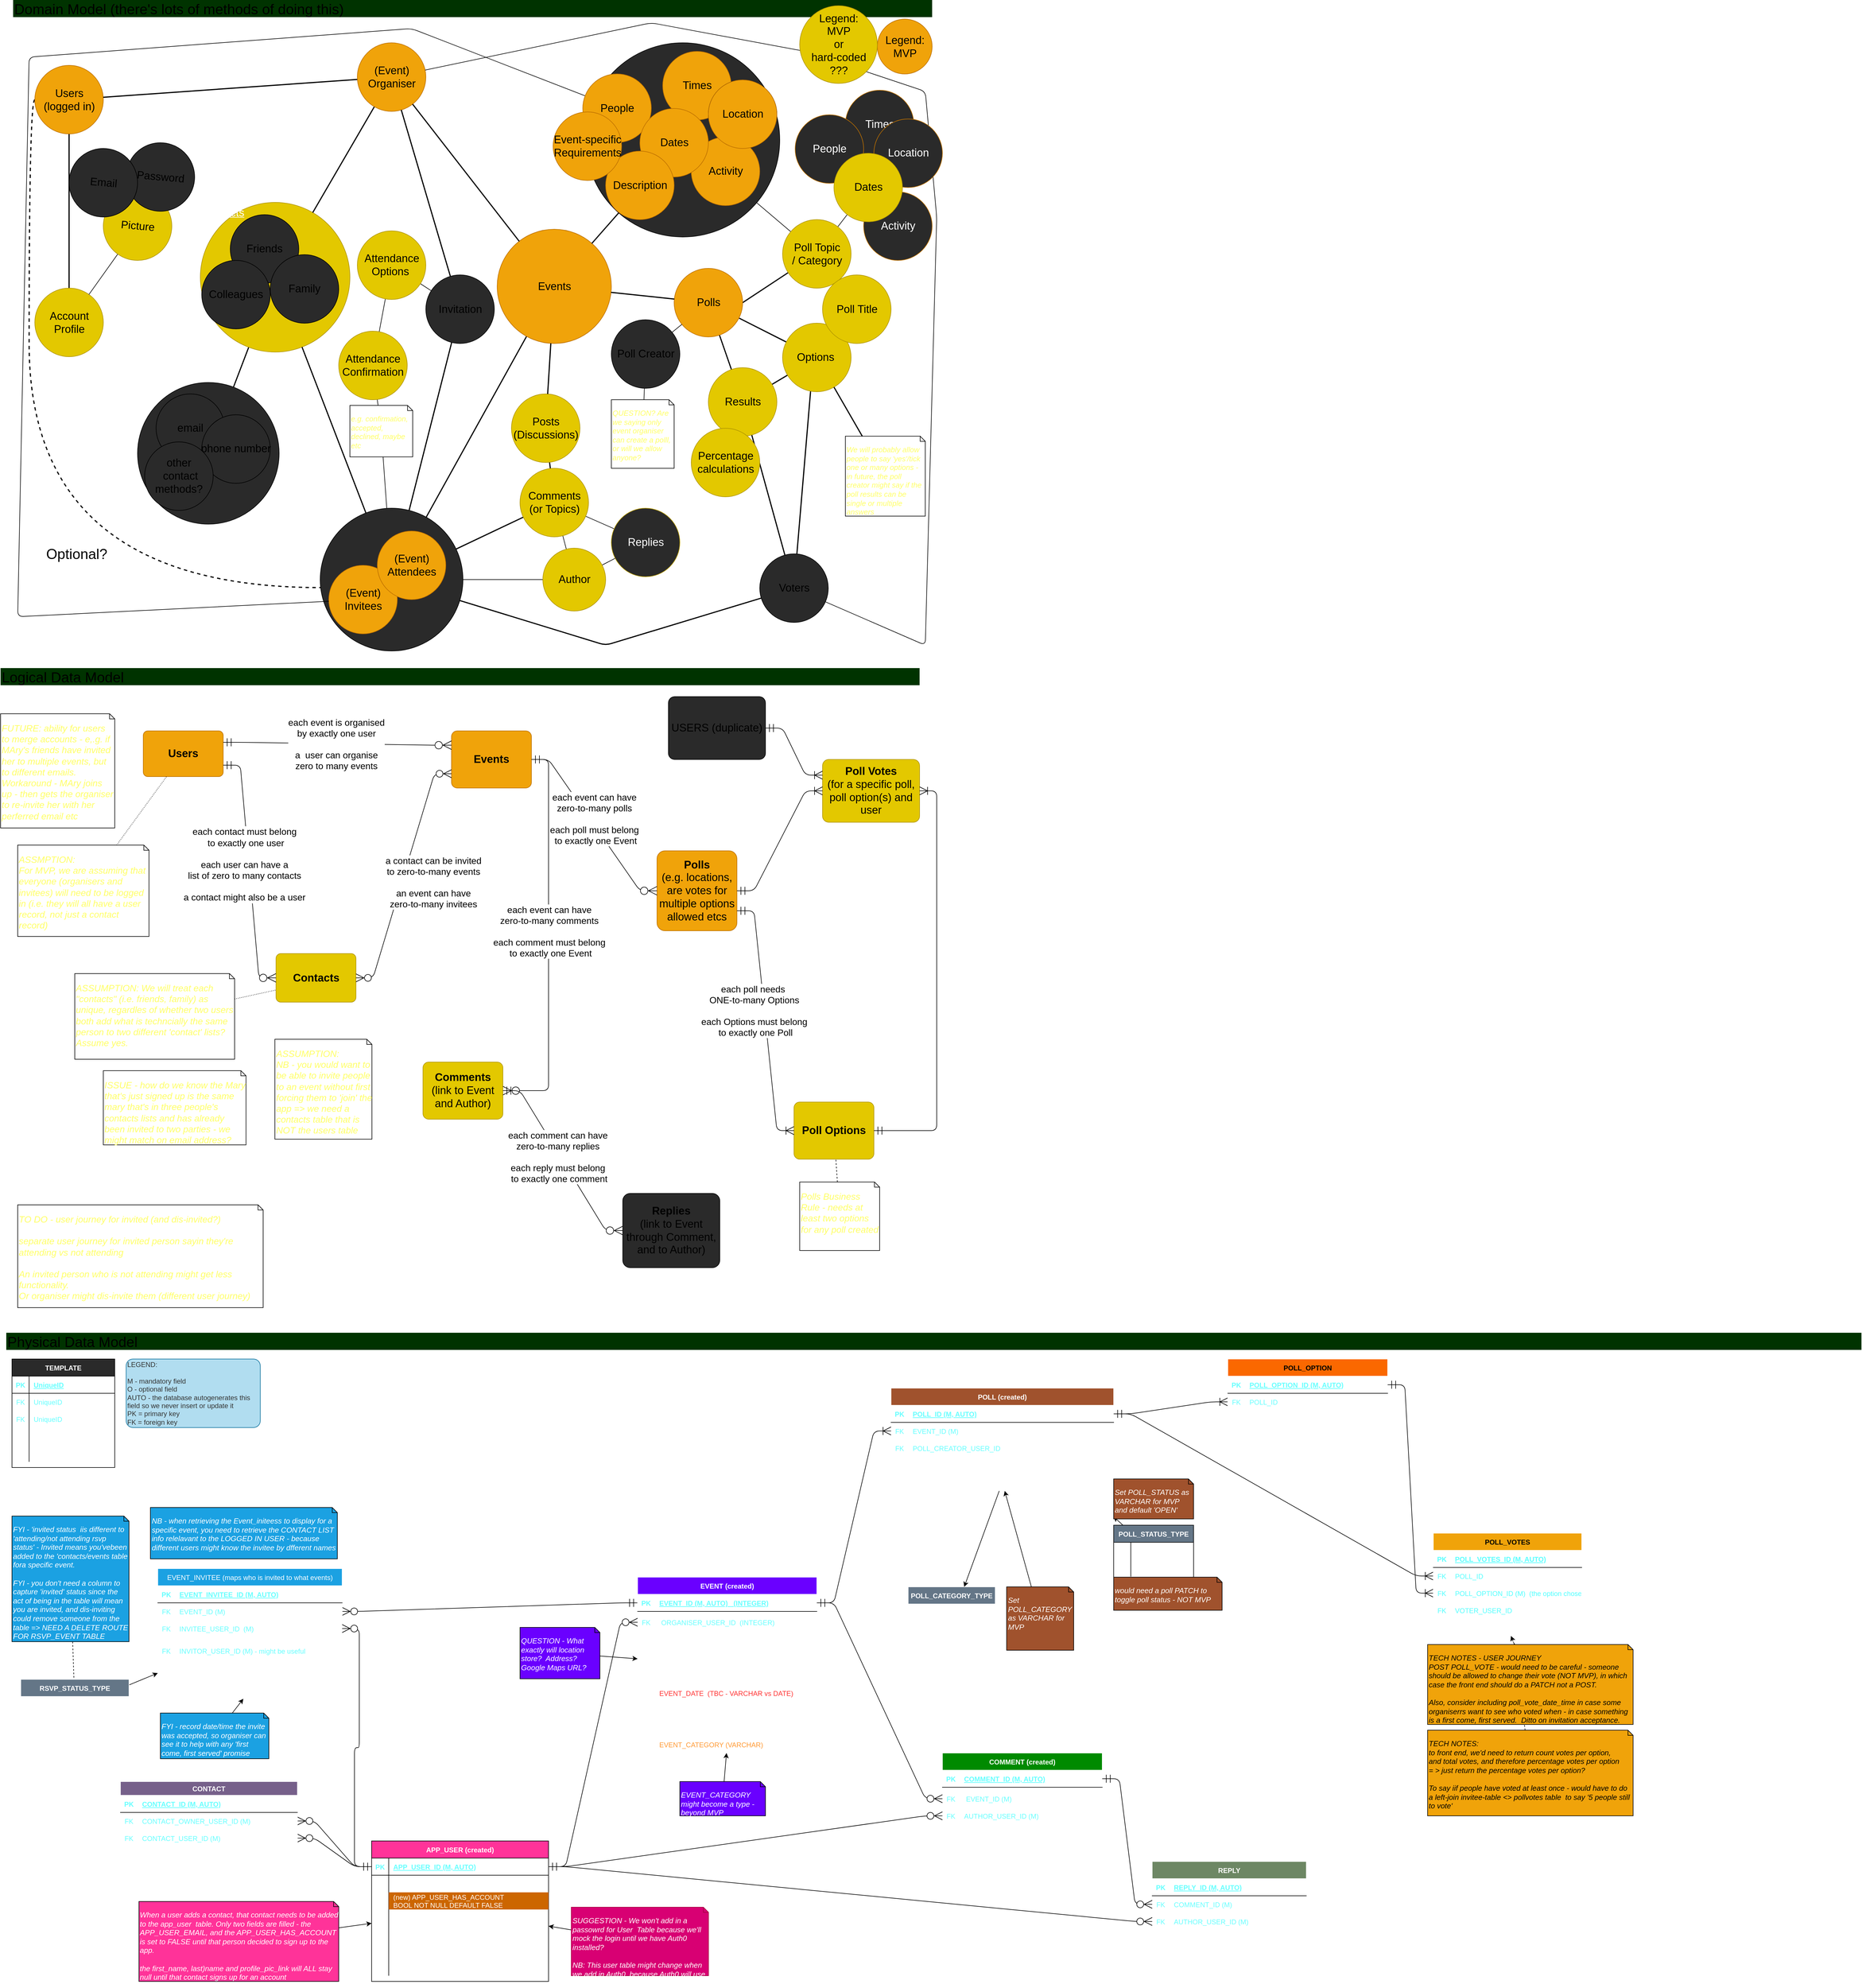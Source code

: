 <mxfile>
    <diagram id="6lSgenySCgPRsshGHU0C" name="Data Model V2">
        <mxGraphModel dx="785" dy="1972" grid="1" gridSize="10" guides="1" tooltips="1" connect="1" arrows="1" fold="1" page="1" pageScale="1" pageWidth="1654" pageHeight="1169" math="0" shadow="0">
            <root>
                <mxCell id="jG_bEh5ZBlwl_KSDs3WX-0"/>
                <mxCell id="jG_bEh5ZBlwl_KSDs3WX-1" parent="jG_bEh5ZBlwl_KSDs3WX-0"/>
                <mxCell id="YCCkVGw_ebPRzPs4m6oD-0" value="Physical Data Model" style="text;html=1;strokeColor=none;fillColor=#003300;align=left;verticalAlign=middle;whiteSpace=wrap;rounded=0;fontSize=25;" parent="jG_bEh5ZBlwl_KSDs3WX-1" vertex="1">
                    <mxGeometry x="10" y="1174" width="3250" height="30" as="geometry"/>
                </mxCell>
                <mxCell id="YCCkVGw_ebPRzPs4m6oD-1" value="" style="edgeStyle=entityRelationEdgeStyle;fontSize=12;html=1;endArrow=ERzeroToMany;startArrow=ERmandOne;endSize=12;startSize=12;exitX=0;exitY=0.5;exitDx=0;exitDy=0;" parent="jG_bEh5ZBlwl_KSDs3WX-1" source="YCCkVGw_ebPRzPs4m6oD-12" target="YCCkVGw_ebPRzPs4m6oD-121" edge="1">
                    <mxGeometry width="100" height="100" relative="1" as="geometry">
                        <mxPoint x="930" y="1702" as="sourcePoint"/>
                        <mxPoint x="120" y="1870" as="targetPoint"/>
                    </mxGeometry>
                </mxCell>
                <mxCell id="YCCkVGw_ebPRzPs4m6oD-2" value="" style="edgeStyle=entityRelationEdgeStyle;fontSize=12;html=1;endArrow=ERzeroToMany;startArrow=ERmandOne;endSize=12;startSize=12;exitX=0;exitY=0.5;exitDx=0;exitDy=0;" parent="jG_bEh5ZBlwl_KSDs3WX-1" source="YCCkVGw_ebPRzPs4m6oD-59" target="YCCkVGw_ebPRzPs4m6oD-46" edge="1">
                    <mxGeometry width="100" height="100" relative="1" as="geometry">
                        <mxPoint x="1330" y="1712" as="sourcePoint"/>
                        <mxPoint x="1635" y="1596" as="targetPoint"/>
                    </mxGeometry>
                </mxCell>
                <mxCell id="YCCkVGw_ebPRzPs4m6oD-3" value="" style="edgeStyle=entityRelationEdgeStyle;fontSize=12;html=1;endArrow=ERzeroToMany;startArrow=ERmandOne;endSize=12;startSize=12;exitX=0;exitY=0.5;exitDx=0;exitDy=0;" parent="jG_bEh5ZBlwl_KSDs3WX-1" source="YCCkVGw_ebPRzPs4m6oD-12" target="YCCkVGw_ebPRzPs4m6oD-118" edge="1">
                    <mxGeometry width="100" height="100" relative="1" as="geometry">
                        <mxPoint x="110" y="1352" as="sourcePoint"/>
                        <mxPoint x="40" y="1602" as="targetPoint"/>
                    </mxGeometry>
                </mxCell>
                <mxCell id="YCCkVGw_ebPRzPs4m6oD-7" value="LEGEND:&lt;br&gt;&lt;br&gt;M - mandatory field&lt;br&gt;O - optional field&lt;br&gt;AUTO - the database autogenerates this field so we never insert or update it&lt;br&gt;PK = primary key&lt;br&gt;FK = foreign key" style="rounded=1;arcSize=10;whiteSpace=wrap;html=1;align=left;fillColor=#b1ddf0;strokeColor=#10739e;fontColor=#333333;" parent="jG_bEh5ZBlwl_KSDs3WX-1" vertex="1">
                    <mxGeometry x="220" y="1220" width="235" height="120" as="geometry"/>
                </mxCell>
                <mxCell id="YCCkVGw_ebPRzPs4m6oD-8" value="" style="edgeStyle=entityRelationEdgeStyle;fontSize=12;html=1;endArrow=ERoneToMany;startArrow=ERmandOne;fontColor=#FFFFFF;startSize=12;endSize=12;entryX=0;entryY=0.5;entryDx=0;entryDy=0;exitX=1;exitY=0.5;exitDx=0;exitDy=0;" parent="jG_bEh5ZBlwl_KSDs3WX-1" source="YCCkVGw_ebPRzPs4m6oD-90" target="YCCkVGw_ebPRzPs4m6oD-209" edge="1">
                    <mxGeometry width="100" height="100" relative="1" as="geometry">
                        <mxPoint x="2470" y="1193" as="sourcePoint"/>
                        <mxPoint x="2790" y="1193" as="targetPoint"/>
                    </mxGeometry>
                </mxCell>
                <mxCell id="YCCkVGw_ebPRzPs4m6oD-9" style="edgeStyle=none;html=1;fontColor=#66FFFF;dashed=1;endArrow=none;endFill=0;" parent="jG_bEh5ZBlwl_KSDs3WX-1" source="YCCkVGw_ebPRzPs4m6oD-10" target="YCCkVGw_ebPRzPs4m6oD-198" edge="1">
                    <mxGeometry relative="1" as="geometry"/>
                </mxCell>
                <mxCell id="YCCkVGw_ebPRzPs4m6oD-10" value="FYI - 'invited status&amp;nbsp; iis different to 'attending/not attending rsvp status' - Invited means you'vebeen added to the 'contacts/events table fora specific event.&lt;br&gt;&lt;br&gt;FYI - you don't need a column to capture 'invited' status since the act of being in the table will mean you are invited, and dis-inviting could remove someone from the table =&amp;gt; NEED A DELETE ROUTE FOR RSVP_EVENT TABLE" style="shape=note2;boundedLbl=1;whiteSpace=wrap;html=1;size=9;verticalAlign=top;align=left;rounded=1;fontSize=13;fontColor=#FFFFFF;fontStyle=2;fillColor=#1BA1E2;" parent="jG_bEh5ZBlwl_KSDs3WX-1" vertex="1">
                    <mxGeometry x="20" y="1495" width="205" height="220" as="geometry"/>
                </mxCell>
                <mxCell id="YCCkVGw_ebPRzPs4m6oD-11" value="APP_USER (created)" style="shape=table;startSize=30;container=1;collapsible=1;childLayout=tableLayout;fixedRows=1;rowLines=0;fontStyle=1;align=center;resizeLast=1;fontColor=#FFFFFF;fillColor=#FF3399;" parent="jG_bEh5ZBlwl_KSDs3WX-1" vertex="1">
                    <mxGeometry x="650" y="2064" width="310" height="246" as="geometry">
                        <mxRectangle x="1720" y="1660" width="60" height="30" as="alternateBounds"/>
                    </mxGeometry>
                </mxCell>
                <mxCell id="YCCkVGw_ebPRzPs4m6oD-12" value="" style="shape=partialRectangle;collapsible=0;dropTarget=0;pointerEvents=0;fillColor=none;top=0;left=0;bottom=1;right=0;points=[[0,0.5],[1,0.5]];portConstraint=eastwest;fontColor=#66FFFF;" parent="YCCkVGw_ebPRzPs4m6oD-11" vertex="1">
                    <mxGeometry y="30" width="310" height="30" as="geometry"/>
                </mxCell>
                <mxCell id="YCCkVGw_ebPRzPs4m6oD-13" value="PK" style="shape=partialRectangle;connectable=0;fillColor=none;top=0;left=0;bottom=0;right=0;fontStyle=1;overflow=hidden;fontColor=#66FFFF;" parent="YCCkVGw_ebPRzPs4m6oD-12" vertex="1">
                    <mxGeometry width="30" height="30" as="geometry">
                        <mxRectangle width="30" height="30" as="alternateBounds"/>
                    </mxGeometry>
                </mxCell>
                <mxCell id="YCCkVGw_ebPRzPs4m6oD-14" value="APP_USER_ID (M, AUTO)" style="shape=partialRectangle;connectable=0;fillColor=none;top=0;left=0;bottom=0;right=0;align=left;spacingLeft=6;fontStyle=5;overflow=hidden;fontColor=#66FFFF;" parent="YCCkVGw_ebPRzPs4m6oD-12" vertex="1">
                    <mxGeometry x="30" width="280" height="30" as="geometry">
                        <mxRectangle width="280" height="30" as="alternateBounds"/>
                    </mxGeometry>
                </mxCell>
                <mxCell id="YCCkVGw_ebPRzPs4m6oD-21" value="" style="shape=partialRectangle;collapsible=0;dropTarget=0;pointerEvents=0;fillColor=none;top=0;left=0;bottom=0;right=0;points=[[0,0.5],[1,0.5]];portConstraint=eastwest;fontColor=#FFFFFF;" parent="YCCkVGw_ebPRzPs4m6oD-11" vertex="1">
                    <mxGeometry y="60" width="310" height="30" as="geometry"/>
                </mxCell>
                <mxCell id="YCCkVGw_ebPRzPs4m6oD-22" value="" style="shape=partialRectangle;connectable=0;fillColor=none;top=0;left=0;bottom=0;right=0;editable=1;overflow=hidden;fontColor=#FFFFFF;" parent="YCCkVGw_ebPRzPs4m6oD-21" vertex="1">
                    <mxGeometry width="30" height="30" as="geometry">
                        <mxRectangle width="30" height="30" as="alternateBounds"/>
                    </mxGeometry>
                </mxCell>
                <mxCell id="YCCkVGw_ebPRzPs4m6oD-23" value="APP_USER_EMAIL (M)" style="shape=partialRectangle;connectable=0;fillColor=none;top=0;left=0;bottom=0;right=0;align=left;spacingLeft=6;overflow=hidden;fontColor=#FFFFFF;" parent="YCCkVGw_ebPRzPs4m6oD-21" vertex="1">
                    <mxGeometry x="30" width="280" height="30" as="geometry">
                        <mxRectangle width="280" height="30" as="alternateBounds"/>
                    </mxGeometry>
                </mxCell>
                <mxCell id="YCCkVGw_ebPRzPs4m6oD-27" value="" style="shape=partialRectangle;collapsible=0;dropTarget=0;pointerEvents=0;fillColor=none;top=0;left=0;bottom=0;right=0;points=[[0,0.5],[1,0.5]];portConstraint=eastwest;fontColor=#FFFFFF;" parent="YCCkVGw_ebPRzPs4m6oD-11" vertex="1">
                    <mxGeometry y="90" width="310" height="30" as="geometry"/>
                </mxCell>
                <mxCell id="YCCkVGw_ebPRzPs4m6oD-28" value="" style="shape=partialRectangle;connectable=0;fillColor=none;top=0;left=0;bottom=0;right=0;editable=1;overflow=hidden;fontColor=#FFFFFF;" parent="YCCkVGw_ebPRzPs4m6oD-27" vertex="1">
                    <mxGeometry width="30" height="30" as="geometry">
                        <mxRectangle width="30" height="30" as="alternateBounds"/>
                    </mxGeometry>
                </mxCell>
                <mxCell id="YCCkVGw_ebPRzPs4m6oD-29" value="(new) APP_USER_HAS_ACCOUNT  &#10;BOOL NOT NULL DEFAULT FALSE" style="shape=partialRectangle;connectable=0;fillColor=#CC6600;top=0;left=0;bottom=0;right=0;align=left;spacingLeft=6;overflow=hidden;fontColor=#FFFFFF;" parent="YCCkVGw_ebPRzPs4m6oD-27" vertex="1">
                    <mxGeometry x="30" width="280" height="30" as="geometry">
                        <mxRectangle width="280" height="30" as="alternateBounds"/>
                    </mxGeometry>
                </mxCell>
                <mxCell id="YCCkVGw_ebPRzPs4m6oD-15" value="" style="shape=partialRectangle;collapsible=0;dropTarget=0;pointerEvents=0;fillColor=none;top=0;left=0;bottom=0;right=0;points=[[0,0.5],[1,0.5]];portConstraint=eastwest;fontColor=#FFFFFF;" parent="YCCkVGw_ebPRzPs4m6oD-11" vertex="1">
                    <mxGeometry y="120" width="310" height="26" as="geometry"/>
                </mxCell>
                <mxCell id="YCCkVGw_ebPRzPs4m6oD-16" value="" style="shape=partialRectangle;connectable=0;fillColor=none;top=0;left=0;bottom=0;right=0;editable=1;overflow=hidden;fontColor=#FFFFFF;" parent="YCCkVGw_ebPRzPs4m6oD-15" vertex="1">
                    <mxGeometry width="30" height="26" as="geometry">
                        <mxRectangle width="30" height="26" as="alternateBounds"/>
                    </mxGeometry>
                </mxCell>
                <mxCell id="YCCkVGw_ebPRzPs4m6oD-17" value="APP_USER_FIRST_NAME DEFAULT NULL" style="shape=partialRectangle;connectable=0;fillColor=none;top=0;left=0;bottom=0;right=0;align=left;spacingLeft=6;overflow=hidden;fontColor=#FFFFFF;" parent="YCCkVGw_ebPRzPs4m6oD-15" vertex="1">
                    <mxGeometry x="30" width="280" height="26" as="geometry">
                        <mxRectangle width="280" height="26" as="alternateBounds"/>
                    </mxGeometry>
                </mxCell>
                <mxCell id="YCCkVGw_ebPRzPs4m6oD-18" value="" style="shape=partialRectangle;collapsible=0;dropTarget=0;pointerEvents=0;fillColor=none;top=0;left=0;bottom=0;right=0;points=[[0,0.5],[1,0.5]];portConstraint=eastwest;fontColor=#FFFFFF;" parent="YCCkVGw_ebPRzPs4m6oD-11" vertex="1">
                    <mxGeometry y="146" width="310" height="30" as="geometry"/>
                </mxCell>
                <mxCell id="YCCkVGw_ebPRzPs4m6oD-19" value="" style="shape=partialRectangle;connectable=0;fillColor=none;top=0;left=0;bottom=0;right=0;editable=1;overflow=hidden;fontColor=#FFFFFF;" parent="YCCkVGw_ebPRzPs4m6oD-18" vertex="1">
                    <mxGeometry width="30" height="30" as="geometry">
                        <mxRectangle width="30" height="30" as="alternateBounds"/>
                    </mxGeometry>
                </mxCell>
                <mxCell id="YCCkVGw_ebPRzPs4m6oD-20" value="APP_USER_LAST_NAME DEFAULT NULL" style="shape=partialRectangle;connectable=0;fillColor=none;top=0;left=0;bottom=0;right=0;align=left;spacingLeft=6;overflow=hidden;fontColor=#FFFFFF;" parent="YCCkVGw_ebPRzPs4m6oD-18" vertex="1">
                    <mxGeometry x="30" width="280" height="30" as="geometry">
                        <mxRectangle width="280" height="30" as="alternateBounds"/>
                    </mxGeometry>
                </mxCell>
                <mxCell id="YCCkVGw_ebPRzPs4m6oD-24" value="" style="shape=partialRectangle;collapsible=0;dropTarget=0;pointerEvents=0;fillColor=none;top=0;left=0;bottom=0;right=0;points=[[0,0.5],[1,0.5]];portConstraint=eastwest;fontColor=#FFFFFF;" parent="YCCkVGw_ebPRzPs4m6oD-11" vertex="1">
                    <mxGeometry y="176" width="310" height="30" as="geometry"/>
                </mxCell>
                <mxCell id="YCCkVGw_ebPRzPs4m6oD-25" value="" style="shape=partialRectangle;connectable=0;fillColor=none;top=0;left=0;bottom=0;right=0;editable=1;overflow=hidden;fontColor=#FFFFFF;" parent="YCCkVGw_ebPRzPs4m6oD-24" vertex="1">
                    <mxGeometry width="30" height="30" as="geometry">
                        <mxRectangle width="30" height="30" as="alternateBounds"/>
                    </mxGeometry>
                </mxCell>
                <mxCell id="YCCkVGw_ebPRzPs4m6oD-26" value="APP_USER_PROFILE_PIC_LINK" style="shape=partialRectangle;connectable=0;fillColor=none;top=0;left=0;bottom=0;right=0;align=left;spacingLeft=6;overflow=hidden;fontColor=#FFFFFF;" parent="YCCkVGw_ebPRzPs4m6oD-24" vertex="1">
                    <mxGeometry x="30" width="280" height="30" as="geometry">
                        <mxRectangle width="280" height="30" as="alternateBounds"/>
                    </mxGeometry>
                </mxCell>
                <mxCell id="YCCkVGw_ebPRzPs4m6oD-30" value="" style="shape=partialRectangle;collapsible=0;dropTarget=0;pointerEvents=0;fillColor=none;top=0;left=0;bottom=0;right=0;points=[[0,0.5],[1,0.5]];portConstraint=eastwest;fontColor=#FFFFFF;" parent="YCCkVGw_ebPRzPs4m6oD-11" vertex="1">
                    <mxGeometry y="206" width="310" height="30" as="geometry"/>
                </mxCell>
                <mxCell id="YCCkVGw_ebPRzPs4m6oD-31" value="" style="shape=partialRectangle;connectable=0;fillColor=none;top=0;left=0;bottom=0;right=0;editable=1;overflow=hidden;fontColor=#FFFFFF;" parent="YCCkVGw_ebPRzPs4m6oD-30" vertex="1">
                    <mxGeometry width="30" height="30" as="geometry">
                        <mxRectangle width="30" height="30" as="alternateBounds"/>
                    </mxGeometry>
                </mxCell>
                <mxCell id="YCCkVGw_ebPRzPs4m6oD-32" value="APP_USER_CREATE_DATE_TIME" style="shape=partialRectangle;connectable=0;fillColor=none;top=0;left=0;bottom=0;right=0;align=left;spacingLeft=6;overflow=hidden;fontColor=#FFFFFF;" parent="YCCkVGw_ebPRzPs4m6oD-30" vertex="1">
                    <mxGeometry x="30" width="280" height="30" as="geometry">
                        <mxRectangle width="280" height="30" as="alternateBounds"/>
                    </mxGeometry>
                </mxCell>
                <mxCell id="YCCkVGw_ebPRzPs4m6oD-33" value="EVENT_INVITEE (maps who is invited to what events)" style="shape=table;startSize=30;container=1;collapsible=1;childLayout=tableLayout;fixedRows=1;rowLines=0;fontStyle=0;align=center;resizeLast=1;fontColor=#ffffff;fillColor=#1BA1E2;strokeColor=#FFFFFF;" parent="jG_bEh5ZBlwl_KSDs3WX-1" vertex="1">
                    <mxGeometry x="275.43" y="1587" width="323" height="238" as="geometry">
                        <mxRectangle x="1720" y="1660" width="60" height="30" as="alternateBounds"/>
                    </mxGeometry>
                </mxCell>
                <mxCell id="YCCkVGw_ebPRzPs4m6oD-34" value="" style="shape=partialRectangle;collapsible=0;dropTarget=0;pointerEvents=0;fillColor=none;top=0;left=0;bottom=1;right=0;points=[[0,0.5],[1,0.5]];portConstraint=eastwest;fontColor=#66FFFF;" parent="YCCkVGw_ebPRzPs4m6oD-33" vertex="1">
                    <mxGeometry y="30" width="323" height="30" as="geometry"/>
                </mxCell>
                <mxCell id="YCCkVGw_ebPRzPs4m6oD-35" value="PK" style="shape=partialRectangle;connectable=0;fillColor=none;top=0;left=0;bottom=0;right=0;fontStyle=1;overflow=hidden;fontColor=#66FFFF;" parent="YCCkVGw_ebPRzPs4m6oD-34" vertex="1">
                    <mxGeometry width="30" height="30" as="geometry">
                        <mxRectangle width="30" height="30" as="alternateBounds"/>
                    </mxGeometry>
                </mxCell>
                <mxCell id="YCCkVGw_ebPRzPs4m6oD-36" value="EVENT_INVITEE_ID (M, AUTO)" style="shape=partialRectangle;connectable=0;fillColor=none;top=0;left=0;bottom=0;right=0;align=left;spacingLeft=6;fontStyle=5;overflow=hidden;fontColor=#66FFFF;" parent="YCCkVGw_ebPRzPs4m6oD-34" vertex="1">
                    <mxGeometry x="30" width="293" height="30" as="geometry">
                        <mxRectangle width="293" height="30" as="alternateBounds"/>
                    </mxGeometry>
                </mxCell>
                <mxCell id="YCCkVGw_ebPRzPs4m6oD-46" value="" style="shape=partialRectangle;collapsible=0;dropTarget=0;pointerEvents=0;fillColor=none;top=0;left=0;bottom=0;right=0;points=[[0,0.5],[1,0.5]];portConstraint=eastwest;fontColor=#66FFFF;" parent="YCCkVGw_ebPRzPs4m6oD-33" vertex="1">
                    <mxGeometry y="60" width="323" height="30" as="geometry"/>
                </mxCell>
                <mxCell id="YCCkVGw_ebPRzPs4m6oD-47" value="FK" style="shape=partialRectangle;connectable=0;fillColor=none;top=0;left=0;bottom=0;right=0;fontStyle=0;overflow=hidden;fontColor=#66FFFF;" parent="YCCkVGw_ebPRzPs4m6oD-46" vertex="1">
                    <mxGeometry width="30" height="30" as="geometry">
                        <mxRectangle width="30" height="30" as="alternateBounds"/>
                    </mxGeometry>
                </mxCell>
                <mxCell id="YCCkVGw_ebPRzPs4m6oD-48" value="EVENT_ID (M)" style="shape=partialRectangle;connectable=0;fillColor=none;top=0;left=0;bottom=0;right=0;align=left;spacingLeft=6;fontStyle=0;overflow=hidden;fontColor=#66FFFF;" parent="YCCkVGw_ebPRzPs4m6oD-46" vertex="1">
                    <mxGeometry x="30" width="293" height="30" as="geometry">
                        <mxRectangle width="293" height="30" as="alternateBounds"/>
                    </mxGeometry>
                </mxCell>
                <mxCell id="YCCkVGw_ebPRzPs4m6oD-37" value="" style="shape=partialRectangle;collapsible=0;dropTarget=0;pointerEvents=0;fillColor=none;top=0;left=0;bottom=0;right=0;points=[[0,0.5],[1,0.5]];portConstraint=eastwest;fontColor=#66FFFF;" parent="YCCkVGw_ebPRzPs4m6oD-33" vertex="1">
                    <mxGeometry y="90" width="323" height="30" as="geometry"/>
                </mxCell>
                <mxCell id="YCCkVGw_ebPRzPs4m6oD-38" value="FK" style="shape=partialRectangle;connectable=0;fillColor=none;top=0;left=0;bottom=0;right=0;fontStyle=0;overflow=hidden;fontColor=#66FFFF;" parent="YCCkVGw_ebPRzPs4m6oD-37" vertex="1">
                    <mxGeometry width="30" height="30" as="geometry">
                        <mxRectangle width="30" height="30" as="alternateBounds"/>
                    </mxGeometry>
                </mxCell>
                <mxCell id="YCCkVGw_ebPRzPs4m6oD-39" value="INVITEE_USER_ID  (M)" style="shape=partialRectangle;connectable=0;fillColor=none;top=0;left=0;bottom=0;right=0;align=left;spacingLeft=6;fontStyle=0;overflow=hidden;fontColor=#66FFFF;" parent="YCCkVGw_ebPRzPs4m6oD-37" vertex="1">
                    <mxGeometry x="30" width="293" height="30" as="geometry">
                        <mxRectangle width="293" height="30" as="alternateBounds"/>
                    </mxGeometry>
                </mxCell>
                <mxCell id="YCCkVGw_ebPRzPs4m6oD-55" value="" style="shape=partialRectangle;collapsible=0;dropTarget=0;pointerEvents=0;fillColor=none;top=0;left=0;bottom=0;right=0;points=[[0,0.5],[1,0.5]];portConstraint=eastwest;fontColor=#66FFFF;" parent="YCCkVGw_ebPRzPs4m6oD-33" vertex="1">
                    <mxGeometry y="120" width="323" height="48" as="geometry"/>
                </mxCell>
                <mxCell id="YCCkVGw_ebPRzPs4m6oD-56" value="FK" style="shape=partialRectangle;connectable=0;fillColor=none;top=0;left=0;bottom=0;right=0;fontStyle=0;overflow=hidden;fontColor=#66FFFF;" parent="YCCkVGw_ebPRzPs4m6oD-55" vertex="1">
                    <mxGeometry width="30" height="48" as="geometry">
                        <mxRectangle width="30" height="48" as="alternateBounds"/>
                    </mxGeometry>
                </mxCell>
                <mxCell id="YCCkVGw_ebPRzPs4m6oD-57" value="INVITOR_USER_ID (M) - might be useful" style="shape=partialRectangle;connectable=0;fillColor=none;top=0;left=0;bottom=0;right=0;align=left;spacingLeft=6;fontStyle=0;overflow=hidden;fontColor=#66FFFF;" parent="YCCkVGw_ebPRzPs4m6oD-55" vertex="1">
                    <mxGeometry x="30" width="293" height="48" as="geometry">
                        <mxRectangle width="293" height="48" as="alternateBounds"/>
                    </mxGeometry>
                </mxCell>
                <mxCell id="YCCkVGw_ebPRzPs4m6oD-49" value="" style="shape=partialRectangle;collapsible=0;dropTarget=0;pointerEvents=0;fillColor=none;top=0;left=0;bottom=0;right=0;points=[[0,0.5],[1,0.5]];portConstraint=eastwest;fontColor=#FFFFFF;" parent="YCCkVGw_ebPRzPs4m6oD-33" vertex="1">
                    <mxGeometry y="168" width="323" height="30" as="geometry"/>
                </mxCell>
                <mxCell id="YCCkVGw_ebPRzPs4m6oD-50" value="" style="shape=partialRectangle;connectable=0;fillColor=none;top=0;left=0;bottom=0;right=0;editable=1;overflow=hidden;fontColor=#FFFFFF;" parent="YCCkVGw_ebPRzPs4m6oD-49" vertex="1">
                    <mxGeometry width="30" height="30" as="geometry">
                        <mxRectangle width="30" height="30" as="alternateBounds"/>
                    </mxGeometry>
                </mxCell>
                <mxCell id="YCCkVGw_ebPRzPs4m6oD-51" value="EVENT_INVITEE_RSVP_STATUS (TYPE)" style="shape=partialRectangle;connectable=0;fillColor=none;top=0;left=0;bottom=0;right=0;align=left;spacingLeft=6;overflow=hidden;fontColor=#FFFFFF;" parent="YCCkVGw_ebPRzPs4m6oD-49" vertex="1">
                    <mxGeometry x="30" width="293" height="30" as="geometry">
                        <mxRectangle width="293" height="30" as="alternateBounds"/>
                    </mxGeometry>
                </mxCell>
                <mxCell id="YCCkVGw_ebPRzPs4m6oD-52" value="" style="shape=partialRectangle;collapsible=0;dropTarget=0;pointerEvents=0;fillColor=none;top=0;left=0;bottom=0;right=0;points=[[0,0.5],[1,0.5]];portConstraint=eastwest;fontColor=#FFFFFF;" parent="YCCkVGw_ebPRzPs4m6oD-33" vertex="1">
                    <mxGeometry y="198" width="323" height="30" as="geometry"/>
                </mxCell>
                <mxCell id="YCCkVGw_ebPRzPs4m6oD-53" value="" style="shape=partialRectangle;connectable=0;fillColor=none;top=0;left=0;bottom=0;right=0;editable=1;overflow=hidden;fontColor=#FFFFFF;" parent="YCCkVGw_ebPRzPs4m6oD-52" vertex="1">
                    <mxGeometry width="30" height="30" as="geometry">
                        <mxRectangle width="30" height="30" as="alternateBounds"/>
                    </mxGeometry>
                </mxCell>
                <mxCell id="YCCkVGw_ebPRzPs4m6oD-54" value="EVENT_INVITEE_ACCEPTED_DATE_TIME" style="shape=partialRectangle;connectable=0;fillColor=none;top=0;left=0;bottom=0;right=0;align=left;spacingLeft=6;overflow=hidden;fontColor=#FFFFFF;" parent="YCCkVGw_ebPRzPs4m6oD-52" vertex="1">
                    <mxGeometry x="30" width="293" height="30" as="geometry">
                        <mxRectangle width="293" height="30" as="alternateBounds"/>
                    </mxGeometry>
                </mxCell>
                <mxCell id="YCCkVGw_ebPRzPs4m6oD-58" value="EVENT (created)" style="shape=table;startSize=30;container=1;collapsible=1;childLayout=tableLayout;fixedRows=1;rowLines=0;fontStyle=1;align=center;resizeLast=1;fontColor=#ffffff;fillColor=#6A00FF;strokeColor=#FFFFFF;" parent="jG_bEh5ZBlwl_KSDs3WX-1" vertex="1">
                    <mxGeometry x="1116" y="1602" width="314" height="348" as="geometry">
                        <mxRectangle x="1720" y="1660" width="60" height="30" as="alternateBounds"/>
                    </mxGeometry>
                </mxCell>
                <mxCell id="YCCkVGw_ebPRzPs4m6oD-59" value="" style="shape=partialRectangle;collapsible=0;dropTarget=0;pointerEvents=0;fillColor=none;top=0;left=0;bottom=1;right=0;points=[[0,0.5],[1,0.5]];portConstraint=eastwest;fontColor=#66FFFF;" parent="YCCkVGw_ebPRzPs4m6oD-58" vertex="1">
                    <mxGeometry y="30" width="314" height="30" as="geometry"/>
                </mxCell>
                <mxCell id="YCCkVGw_ebPRzPs4m6oD-60" value="PK" style="shape=partialRectangle;connectable=0;fillColor=none;top=0;left=0;bottom=0;right=0;fontStyle=1;overflow=hidden;fontColor=#66FFFF;" parent="YCCkVGw_ebPRzPs4m6oD-59" vertex="1">
                    <mxGeometry width="30" height="30" as="geometry">
                        <mxRectangle width="30" height="30" as="alternateBounds"/>
                    </mxGeometry>
                </mxCell>
                <mxCell id="YCCkVGw_ebPRzPs4m6oD-61" value="EVENT_ID (M, AUTO)   (INTEGER)" style="shape=partialRectangle;connectable=0;fillColor=none;top=0;left=0;bottom=0;right=0;align=left;spacingLeft=6;fontStyle=5;overflow=hidden;fontColor=#66FFFF;" parent="YCCkVGw_ebPRzPs4m6oD-59" vertex="1">
                    <mxGeometry x="30" width="284" height="30" as="geometry">
                        <mxRectangle width="284" height="30" as="alternateBounds"/>
                    </mxGeometry>
                </mxCell>
                <mxCell id="YCCkVGw_ebPRzPs4m6oD-62" value="" style="shape=partialRectangle;collapsible=0;dropTarget=0;pointerEvents=0;fillColor=none;top=0;left=0;bottom=0;right=0;points=[[0,0.5],[1,0.5]];portConstraint=eastwest;fontColor=#66FFFF;" parent="YCCkVGw_ebPRzPs4m6oD-58" vertex="1">
                    <mxGeometry y="60" width="314" height="38" as="geometry"/>
                </mxCell>
                <mxCell id="YCCkVGw_ebPRzPs4m6oD-63" value="FK" style="shape=partialRectangle;connectable=0;fillColor=none;top=0;left=0;bottom=0;right=0;fontStyle=0;overflow=hidden;fontColor=#66FFFF;" parent="YCCkVGw_ebPRzPs4m6oD-62" vertex="1">
                    <mxGeometry width="30" height="38" as="geometry">
                        <mxRectangle width="30" height="38" as="alternateBounds"/>
                    </mxGeometry>
                </mxCell>
                <mxCell id="YCCkVGw_ebPRzPs4m6oD-64" value=" ORGANISER_USER_ID  (INTEGER)" style="shape=partialRectangle;connectable=0;fillColor=none;top=0;left=0;bottom=0;right=0;align=left;spacingLeft=6;fontStyle=0;overflow=hidden;fontColor=#66FFFF;" parent="YCCkVGw_ebPRzPs4m6oD-62" vertex="1">
                    <mxGeometry x="30" width="284" height="38" as="geometry">
                        <mxRectangle width="284" height="38" as="alternateBounds"/>
                    </mxGeometry>
                </mxCell>
                <mxCell id="YCCkVGw_ebPRzPs4m6oD-65" value="" style="shape=partialRectangle;collapsible=0;dropTarget=0;pointerEvents=0;fillColor=none;top=0;left=0;bottom=0;right=0;points=[[0,0.5],[1,0.5]];portConstraint=eastwest;fontColor=#FFFFFF;" parent="YCCkVGw_ebPRzPs4m6oD-58" vertex="1">
                    <mxGeometry y="98" width="314" height="30" as="geometry"/>
                </mxCell>
                <mxCell id="YCCkVGw_ebPRzPs4m6oD-66" value="" style="shape=partialRectangle;connectable=0;fillColor=none;top=0;left=0;bottom=0;right=0;editable=1;overflow=hidden;fontColor=#FFFFFF;" parent="YCCkVGw_ebPRzPs4m6oD-65" vertex="1">
                    <mxGeometry width="30" height="30" as="geometry">
                        <mxRectangle width="30" height="30" as="alternateBounds"/>
                    </mxGeometry>
                </mxCell>
                <mxCell id="YCCkVGw_ebPRzPs4m6oD-67" value="EVENT_TITLE (M)    (VARCHAR)" style="shape=partialRectangle;connectable=0;fillColor=none;top=0;left=0;bottom=0;right=0;align=left;spacingLeft=6;overflow=hidden;fontColor=#FFFFFF;" parent="YCCkVGw_ebPRzPs4m6oD-65" vertex="1">
                    <mxGeometry x="30" width="284" height="30" as="geometry">
                        <mxRectangle width="284" height="30" as="alternateBounds"/>
                    </mxGeometry>
                </mxCell>
                <mxCell id="YCCkVGw_ebPRzPs4m6oD-68" value="" style="shape=partialRectangle;collapsible=0;dropTarget=0;pointerEvents=0;fillColor=none;top=0;left=0;bottom=0;right=0;points=[[0,0.5],[1,0.5]];portConstraint=eastwest;fontColor=#FFFFFF;" parent="YCCkVGw_ebPRzPs4m6oD-58" vertex="1">
                    <mxGeometry y="128" width="314" height="30" as="geometry"/>
                </mxCell>
                <mxCell id="YCCkVGw_ebPRzPs4m6oD-69" value="" style="shape=partialRectangle;connectable=0;fillColor=none;top=0;left=0;bottom=0;right=0;editable=1;overflow=hidden;fontColor=#FFFFFF;" parent="YCCkVGw_ebPRzPs4m6oD-68" vertex="1">
                    <mxGeometry width="30" height="30" as="geometry">
                        <mxRectangle width="30" height="30" as="alternateBounds"/>
                    </mxGeometry>
                </mxCell>
                <mxCell id="YCCkVGw_ebPRzPs4m6oD-70" value="EVENT_DESCRIPTION  (VARCHAR)" style="shape=partialRectangle;connectable=0;fillColor=none;top=0;left=0;bottom=0;right=0;align=left;spacingLeft=6;overflow=hidden;fontColor=#FFFFFF;" parent="YCCkVGw_ebPRzPs4m6oD-68" vertex="1">
                    <mxGeometry x="30" width="284" height="30" as="geometry">
                        <mxRectangle width="284" height="30" as="alternateBounds"/>
                    </mxGeometry>
                </mxCell>
                <mxCell id="YCCkVGw_ebPRzPs4m6oD-71" value="" style="shape=partialRectangle;collapsible=0;dropTarget=0;pointerEvents=0;fillColor=none;top=0;left=0;bottom=0;right=0;points=[[0,0.5],[1,0.5]];portConstraint=eastwest;fontColor=#FFFFFF;" parent="YCCkVGw_ebPRzPs4m6oD-58" vertex="1">
                    <mxGeometry y="158" width="314" height="30" as="geometry"/>
                </mxCell>
                <mxCell id="YCCkVGw_ebPRzPs4m6oD-72" value="" style="shape=partialRectangle;connectable=0;fillColor=none;top=0;left=0;bottom=0;right=0;editable=1;overflow=hidden;fontColor=#FFFFFF;" parent="YCCkVGw_ebPRzPs4m6oD-71" vertex="1">
                    <mxGeometry width="30" height="30" as="geometry">
                        <mxRectangle width="30" height="30" as="alternateBounds"/>
                    </mxGeometry>
                </mxCell>
                <mxCell id="YCCkVGw_ebPRzPs4m6oD-73" value="EVENT_LOCATION  (VARCHAR)" style="shape=partialRectangle;connectable=0;fillColor=none;top=0;left=0;bottom=0;right=0;align=left;spacingLeft=6;overflow=hidden;fontColor=#FFFFFF;" parent="YCCkVGw_ebPRzPs4m6oD-71" vertex="1">
                    <mxGeometry x="30" width="284" height="30" as="geometry">
                        <mxRectangle width="284" height="30" as="alternateBounds"/>
                    </mxGeometry>
                </mxCell>
                <mxCell id="YCCkVGw_ebPRzPs4m6oD-74" value="" style="shape=partialRectangle;collapsible=0;dropTarget=0;pointerEvents=0;fillColor=none;top=0;left=0;bottom=0;right=0;points=[[0,0.5],[1,0.5]];portConstraint=eastwest;fontColor=#FFFFFF;" parent="YCCkVGw_ebPRzPs4m6oD-58" vertex="1">
                    <mxGeometry y="188" width="314" height="30" as="geometry"/>
                </mxCell>
                <mxCell id="YCCkVGw_ebPRzPs4m6oD-75" value="" style="shape=partialRectangle;connectable=0;fillColor=none;top=0;left=0;bottom=0;right=0;editable=1;overflow=hidden;fontColor=#FFFFFF;" parent="YCCkVGw_ebPRzPs4m6oD-74" vertex="1">
                    <mxGeometry width="30" height="30" as="geometry">
                        <mxRectangle width="30" height="30" as="alternateBounds"/>
                    </mxGeometry>
                </mxCell>
                <mxCell id="YCCkVGw_ebPRzPs4m6oD-76" value="EVENT_DATE  (TBC - VARCHAR vs DATE)" style="shape=partialRectangle;connectable=0;fillColor=none;top=0;left=0;bottom=0;right=0;align=left;spacingLeft=6;overflow=hidden;fontColor=#FF3333;" parent="YCCkVGw_ebPRzPs4m6oD-74" vertex="1">
                    <mxGeometry x="30" width="284" height="30" as="geometry">
                        <mxRectangle width="284" height="30" as="alternateBounds"/>
                    </mxGeometry>
                </mxCell>
                <mxCell id="YCCkVGw_ebPRzPs4m6oD-77" value="" style="shape=partialRectangle;collapsible=0;dropTarget=0;pointerEvents=0;fillColor=none;top=0;left=0;bottom=0;right=0;points=[[0,0.5],[1,0.5]];portConstraint=eastwest;fontColor=#FFFFFF;" parent="YCCkVGw_ebPRzPs4m6oD-58" vertex="1">
                    <mxGeometry y="218" width="314" height="30" as="geometry"/>
                </mxCell>
                <mxCell id="YCCkVGw_ebPRzPs4m6oD-78" value="" style="shape=partialRectangle;connectable=0;fillColor=none;top=0;left=0;bottom=0;right=0;editable=1;overflow=hidden;fontColor=#FFFFFF;" parent="YCCkVGw_ebPRzPs4m6oD-77" vertex="1">
                    <mxGeometry width="30" height="30" as="geometry">
                        <mxRectangle width="30" height="30" as="alternateBounds"/>
                    </mxGeometry>
                </mxCell>
                <mxCell id="YCCkVGw_ebPRzPs4m6oD-79" value="EVENT_TIME    VARCHAR" style="shape=partialRectangle;connectable=0;fillColor=none;top=0;left=0;bottom=0;right=0;align=left;spacingLeft=6;overflow=hidden;fontColor=#FFFFFF;" parent="YCCkVGw_ebPRzPs4m6oD-77" vertex="1">
                    <mxGeometry x="30" width="284" height="30" as="geometry">
                        <mxRectangle width="284" height="30" as="alternateBounds"/>
                    </mxGeometry>
                </mxCell>
                <mxCell id="YCCkVGw_ebPRzPs4m6oD-80" value="" style="shape=partialRectangle;collapsible=0;dropTarget=0;pointerEvents=0;fillColor=none;top=0;left=0;bottom=0;right=0;points=[[0,0.5],[1,0.5]];portConstraint=eastwest;fontColor=#FFFFFF;" parent="YCCkVGw_ebPRzPs4m6oD-58" vertex="1">
                    <mxGeometry y="248" width="314" height="30" as="geometry"/>
                </mxCell>
                <mxCell id="YCCkVGw_ebPRzPs4m6oD-81" value="" style="shape=partialRectangle;connectable=0;fillColor=none;top=0;left=0;bottom=0;right=0;editable=1;overflow=hidden;fontColor=#FFFFFF;" parent="YCCkVGw_ebPRzPs4m6oD-80" vertex="1">
                    <mxGeometry width="30" height="30" as="geometry">
                        <mxRectangle width="30" height="30" as="alternateBounds"/>
                    </mxGeometry>
                </mxCell>
                <mxCell id="YCCkVGw_ebPRzPs4m6oD-82" value="EVENT_REQUIREMENTS   (VARCHAR)&#10;e.g. dress code, or covid jab etc" style="shape=partialRectangle;connectable=0;fillColor=none;top=0;left=0;bottom=0;right=0;align=left;spacingLeft=6;overflow=hidden;fontColor=#FFFFFF;fontStyle=0" parent="YCCkVGw_ebPRzPs4m6oD-80" vertex="1">
                    <mxGeometry x="30" width="284" height="30" as="geometry">
                        <mxRectangle width="284" height="30" as="alternateBounds"/>
                    </mxGeometry>
                </mxCell>
                <mxCell id="YCCkVGw_ebPRzPs4m6oD-83" value="" style="shape=partialRectangle;collapsible=0;dropTarget=0;pointerEvents=0;fillColor=none;top=0;left=0;bottom=0;right=0;points=[[0,0.5],[1,0.5]];portConstraint=eastwest;fontColor=#FFFFFF;" parent="YCCkVGw_ebPRzPs4m6oD-58" vertex="1">
                    <mxGeometry y="278" width="314" height="30" as="geometry"/>
                </mxCell>
                <mxCell id="YCCkVGw_ebPRzPs4m6oD-84" value="" style="shape=partialRectangle;connectable=0;fillColor=none;top=0;left=0;bottom=0;right=0;editable=1;overflow=hidden;fontColor=#FFFFFF;" parent="YCCkVGw_ebPRzPs4m6oD-83" vertex="1">
                    <mxGeometry width="30" height="30" as="geometry">
                        <mxRectangle width="30" height="30" as="alternateBounds"/>
                    </mxGeometry>
                </mxCell>
                <mxCell id="YCCkVGw_ebPRzPs4m6oD-85" value="EVENT_CATEGORY (VARCHAR)" style="shape=partialRectangle;connectable=0;fillColor=none;top=0;left=0;bottom=0;right=0;align=left;spacingLeft=6;overflow=hidden;fontColor=#FF9933;" parent="YCCkVGw_ebPRzPs4m6oD-83" vertex="1">
                    <mxGeometry x="30" width="284" height="30" as="geometry">
                        <mxRectangle width="284" height="30" as="alternateBounds"/>
                    </mxGeometry>
                </mxCell>
                <mxCell id="YCCkVGw_ebPRzPs4m6oD-86" value="" style="shape=partialRectangle;collapsible=0;dropTarget=0;pointerEvents=0;fillColor=none;top=0;left=0;bottom=0;right=0;points=[[0,0.5],[1,0.5]];portConstraint=eastwest;fontColor=#FFFFFF;" parent="YCCkVGw_ebPRzPs4m6oD-58" vertex="1">
                    <mxGeometry y="308" width="314" height="30" as="geometry"/>
                </mxCell>
                <mxCell id="YCCkVGw_ebPRzPs4m6oD-87" value="" style="shape=partialRectangle;connectable=0;fillColor=none;top=0;left=0;bottom=0;right=0;editable=1;overflow=hidden;fontColor=#FFFFFF;" parent="YCCkVGw_ebPRzPs4m6oD-86" vertex="1">
                    <mxGeometry width="30" height="30" as="geometry">
                        <mxRectangle width="30" height="30" as="alternateBounds"/>
                    </mxGeometry>
                </mxCell>
                <mxCell id="YCCkVGw_ebPRzPs4m6oD-88" value="EVENT_CREATE_DATE_TIME (M, AUTO)" style="shape=partialRectangle;connectable=0;fillColor=none;top=0;left=0;bottom=0;right=0;align=left;spacingLeft=6;overflow=hidden;fontColor=#FFFFFF;" parent="YCCkVGw_ebPRzPs4m6oD-86" vertex="1">
                    <mxGeometry x="30" width="284" height="30" as="geometry">
                        <mxRectangle width="284" height="30" as="alternateBounds"/>
                    </mxGeometry>
                </mxCell>
                <mxCell id="YCCkVGw_ebPRzPs4m6oD-89" value="POLL (created)" style="shape=table;startSize=30;container=1;collapsible=1;childLayout=tableLayout;fixedRows=1;rowLines=0;fontStyle=1;align=center;resizeLast=1;fontColor=#ffffff;fillColor=#a0522d;strokeColor=#FFFFFF;" parent="jG_bEh5ZBlwl_KSDs3WX-1" vertex="1">
                    <mxGeometry x="1560" y="1271" width="390" height="280" as="geometry">
                        <mxRectangle x="1720" y="1660" width="60" height="30" as="alternateBounds"/>
                    </mxGeometry>
                </mxCell>
                <mxCell id="YCCkVGw_ebPRzPs4m6oD-90" value="" style="shape=partialRectangle;collapsible=0;dropTarget=0;pointerEvents=0;fillColor=none;top=0;left=0;bottom=1;right=0;points=[[0,0.5],[1,0.5]];portConstraint=eastwest;fontColor=#66FFFF;" parent="YCCkVGw_ebPRzPs4m6oD-89" vertex="1">
                    <mxGeometry y="30" width="390" height="30" as="geometry"/>
                </mxCell>
                <mxCell id="YCCkVGw_ebPRzPs4m6oD-91" value="PK" style="shape=partialRectangle;connectable=0;fillColor=none;top=0;left=0;bottom=0;right=0;fontStyle=1;overflow=hidden;fontColor=#66FFFF;" parent="YCCkVGw_ebPRzPs4m6oD-90" vertex="1">
                    <mxGeometry width="30" height="30" as="geometry">
                        <mxRectangle width="30" height="30" as="alternateBounds"/>
                    </mxGeometry>
                </mxCell>
                <mxCell id="YCCkVGw_ebPRzPs4m6oD-92" value="POLL_ID (M, AUTO)" style="shape=partialRectangle;connectable=0;fillColor=none;top=0;left=0;bottom=0;right=0;align=left;spacingLeft=6;fontStyle=5;overflow=hidden;fontColor=#66FFFF;" parent="YCCkVGw_ebPRzPs4m6oD-90" vertex="1">
                    <mxGeometry x="30" width="360" height="30" as="geometry">
                        <mxRectangle width="360" height="30" as="alternateBounds"/>
                    </mxGeometry>
                </mxCell>
                <mxCell id="YCCkVGw_ebPRzPs4m6oD-93" value="" style="shape=partialRectangle;collapsible=0;dropTarget=0;pointerEvents=0;fillColor=none;top=0;left=0;bottom=0;right=0;points=[[0,0.5],[1,0.5]];portConstraint=eastwest;fontColor=#66FFFF;" parent="YCCkVGw_ebPRzPs4m6oD-89" vertex="1">
                    <mxGeometry y="60" width="390" height="30" as="geometry"/>
                </mxCell>
                <mxCell id="YCCkVGw_ebPRzPs4m6oD-94" value="FK" style="shape=partialRectangle;connectable=0;fillColor=none;top=0;left=0;bottom=0;right=0;fontStyle=0;overflow=hidden;fontColor=#66FFFF;" parent="YCCkVGw_ebPRzPs4m6oD-93" vertex="1">
                    <mxGeometry width="30" height="30" as="geometry">
                        <mxRectangle width="30" height="30" as="alternateBounds"/>
                    </mxGeometry>
                </mxCell>
                <mxCell id="YCCkVGw_ebPRzPs4m6oD-95" value="EVENT_ID (M)" style="shape=partialRectangle;connectable=0;fillColor=none;top=0;left=0;bottom=0;right=0;align=left;spacingLeft=6;fontStyle=0;overflow=hidden;fontColor=#66FFFF;" parent="YCCkVGw_ebPRzPs4m6oD-93" vertex="1">
                    <mxGeometry x="30" width="360" height="30" as="geometry">
                        <mxRectangle width="360" height="30" as="alternateBounds"/>
                    </mxGeometry>
                </mxCell>
                <mxCell id="iYGHG3JmOOCBQQBmy3sE-3" value="" style="shape=partialRectangle;collapsible=0;dropTarget=0;pointerEvents=0;fillColor=none;top=0;left=0;bottom=0;right=0;points=[[0,0.5],[1,0.5]];portConstraint=eastwest;fontColor=#66FFFF;" parent="YCCkVGw_ebPRzPs4m6oD-89" vertex="1">
                    <mxGeometry y="90" width="390" height="30" as="geometry"/>
                </mxCell>
                <mxCell id="iYGHG3JmOOCBQQBmy3sE-4" value="FK" style="shape=partialRectangle;connectable=0;fillColor=none;top=0;left=0;bottom=0;right=0;fontStyle=0;overflow=hidden;fontColor=#66FFFF;" parent="iYGHG3JmOOCBQQBmy3sE-3" vertex="1">
                    <mxGeometry width="30" height="30" as="geometry">
                        <mxRectangle width="30" height="30" as="alternateBounds"/>
                    </mxGeometry>
                </mxCell>
                <mxCell id="iYGHG3JmOOCBQQBmy3sE-5" value="POLL_CREATOR_USER_ID" style="shape=partialRectangle;connectable=0;fillColor=none;top=0;left=0;bottom=0;right=0;align=left;spacingLeft=6;fontStyle=0;overflow=hidden;fontColor=#66FFFF;" parent="iYGHG3JmOOCBQQBmy3sE-3" vertex="1">
                    <mxGeometry x="30" width="360" height="30" as="geometry">
                        <mxRectangle width="360" height="30" as="alternateBounds"/>
                    </mxGeometry>
                </mxCell>
                <mxCell id="YCCkVGw_ebPRzPs4m6oD-96" value="" style="shape=partialRectangle;collapsible=0;dropTarget=0;pointerEvents=0;fillColor=none;top=0;left=0;bottom=0;right=0;points=[[0,0.5],[1,0.5]];portConstraint=eastwest;fontColor=#FFFFFF;" parent="YCCkVGw_ebPRzPs4m6oD-89" vertex="1">
                    <mxGeometry y="120" width="390" height="30" as="geometry"/>
                </mxCell>
                <mxCell id="YCCkVGw_ebPRzPs4m6oD-97" value="" style="shape=partialRectangle;connectable=0;fillColor=none;top=0;left=0;bottom=0;right=0;editable=1;overflow=hidden;fontColor=#FFFFFF;" parent="YCCkVGw_ebPRzPs4m6oD-96" vertex="1">
                    <mxGeometry width="30" height="30" as="geometry">
                        <mxRectangle width="30" height="30" as="alternateBounds"/>
                    </mxGeometry>
                </mxCell>
                <mxCell id="YCCkVGw_ebPRzPs4m6oD-98" value="POLL_TITLE (M)" style="shape=partialRectangle;connectable=0;fillColor=none;top=0;left=0;bottom=0;right=0;align=left;spacingLeft=6;overflow=hidden;fontColor=#FFFFFF;" parent="YCCkVGw_ebPRzPs4m6oD-96" vertex="1">
                    <mxGeometry x="30" width="360" height="30" as="geometry">
                        <mxRectangle width="360" height="30" as="alternateBounds"/>
                    </mxGeometry>
                </mxCell>
                <mxCell id="YCCkVGw_ebPRzPs4m6oD-99" value="" style="shape=partialRectangle;collapsible=0;dropTarget=0;pointerEvents=0;fillColor=none;top=0;left=0;bottom=0;right=0;points=[[0,0.5],[1,0.5]];portConstraint=eastwest;fontColor=#FFFFFF;" parent="YCCkVGw_ebPRzPs4m6oD-89" vertex="1">
                    <mxGeometry y="150" width="390" height="30" as="geometry"/>
                </mxCell>
                <mxCell id="YCCkVGw_ebPRzPs4m6oD-100" value="" style="shape=partialRectangle;connectable=0;fillColor=none;top=0;left=0;bottom=0;right=0;editable=1;overflow=hidden;fontColor=#FFFFFF;" parent="YCCkVGw_ebPRzPs4m6oD-99" vertex="1">
                    <mxGeometry width="30" height="30" as="geometry">
                        <mxRectangle width="30" height="30" as="alternateBounds"/>
                    </mxGeometry>
                </mxCell>
                <mxCell id="YCCkVGw_ebPRzPs4m6oD-101" value="POLL_CATEGORY (see TYPE)" style="shape=partialRectangle;connectable=0;fillColor=none;top=0;left=0;bottom=0;right=0;align=left;spacingLeft=6;overflow=hidden;fontColor=#FFFFFF;" parent="YCCkVGw_ebPRzPs4m6oD-99" vertex="1">
                    <mxGeometry x="30" width="360" height="30" as="geometry">
                        <mxRectangle width="360" height="30" as="alternateBounds"/>
                    </mxGeometry>
                </mxCell>
                <mxCell id="YCCkVGw_ebPRzPs4m6oD-105" value="" style="shape=partialRectangle;collapsible=0;dropTarget=0;pointerEvents=0;fillColor=none;top=0;left=0;bottom=0;right=0;points=[[0,0.5],[1,0.5]];portConstraint=eastwest;fontColor=#FFFFFF;" parent="YCCkVGw_ebPRzPs4m6oD-89" vertex="1">
                    <mxGeometry y="180" width="390" height="30" as="geometry"/>
                </mxCell>
                <mxCell id="YCCkVGw_ebPRzPs4m6oD-106" value="" style="shape=partialRectangle;connectable=0;fillColor=none;top=0;left=0;bottom=0;right=0;editable=1;overflow=hidden;fontColor=#FFFFFF;" parent="YCCkVGw_ebPRzPs4m6oD-105" vertex="1">
                    <mxGeometry width="30" height="30" as="geometry">
                        <mxRectangle width="30" height="30" as="alternateBounds"/>
                    </mxGeometry>
                </mxCell>
                <mxCell id="YCCkVGw_ebPRzPs4m6oD-107" value="POLL_MULTIPLE_VOTES_ALLOWED (BOOLEAN DEFAULT FALSE) " style="shape=partialRectangle;connectable=0;fillColor=none;top=0;left=0;bottom=0;right=0;align=left;spacingLeft=6;overflow=hidden;fontColor=#FFFFFF;" parent="YCCkVGw_ebPRzPs4m6oD-105" vertex="1">
                    <mxGeometry x="30" width="360" height="30" as="geometry">
                        <mxRectangle width="360" height="30" as="alternateBounds"/>
                    </mxGeometry>
                </mxCell>
                <mxCell id="YCCkVGw_ebPRzPs4m6oD-108" value="" style="shape=partialRectangle;collapsible=0;dropTarget=0;pointerEvents=0;fillColor=none;top=0;left=0;bottom=0;right=0;points=[[0,0.5],[1,0.5]];portConstraint=eastwest;fontColor=#FFFFFF;" parent="YCCkVGw_ebPRzPs4m6oD-89" vertex="1">
                    <mxGeometry y="210" width="390" height="30" as="geometry"/>
                </mxCell>
                <mxCell id="YCCkVGw_ebPRzPs4m6oD-109" value="" style="shape=partialRectangle;connectable=0;fillColor=none;top=0;left=0;bottom=0;right=0;editable=1;overflow=hidden;fontColor=#FFFFFF;" parent="YCCkVGw_ebPRzPs4m6oD-108" vertex="1">
                    <mxGeometry width="30" height="30" as="geometry">
                        <mxRectangle width="30" height="30" as="alternateBounds"/>
                    </mxGeometry>
                </mxCell>
                <mxCell id="YCCkVGw_ebPRzPs4m6oD-110" value="POLL_STATUS (see TYPE)" style="shape=partialRectangle;connectable=0;fillColor=none;top=0;left=0;bottom=0;right=0;align=left;spacingLeft=6;overflow=hidden;fontColor=#FFFFFF;" parent="YCCkVGw_ebPRzPs4m6oD-108" vertex="1">
                    <mxGeometry x="30" width="360" height="30" as="geometry">
                        <mxRectangle width="360" height="30" as="alternateBounds"/>
                    </mxGeometry>
                </mxCell>
                <mxCell id="YCCkVGw_ebPRzPs4m6oD-111" value="" style="shape=partialRectangle;collapsible=0;dropTarget=0;pointerEvents=0;fillColor=none;top=0;left=0;bottom=0;right=0;points=[[0,0.5],[1,0.5]];portConstraint=eastwest;fontColor=#FFFFFF;" parent="YCCkVGw_ebPRzPs4m6oD-89" vertex="1">
                    <mxGeometry y="240" width="390" height="30" as="geometry"/>
                </mxCell>
                <mxCell id="YCCkVGw_ebPRzPs4m6oD-112" value="" style="shape=partialRectangle;connectable=0;fillColor=none;top=0;left=0;bottom=0;right=0;editable=1;overflow=hidden;fontColor=#FFFFFF;" parent="YCCkVGw_ebPRzPs4m6oD-111" vertex="1">
                    <mxGeometry width="30" height="30" as="geometry">
                        <mxRectangle width="30" height="30" as="alternateBounds"/>
                    </mxGeometry>
                </mxCell>
                <mxCell id="YCCkVGw_ebPRzPs4m6oD-113" value="POLL_CREATE_DATE_TIME (M, AUTO)" style="shape=partialRectangle;connectable=0;fillColor=none;top=0;left=0;bottom=0;right=0;align=left;spacingLeft=6;overflow=hidden;fontColor=#FFFFFF;" parent="YCCkVGw_ebPRzPs4m6oD-111" vertex="1">
                    <mxGeometry x="30" width="360" height="30" as="geometry">
                        <mxRectangle width="360" height="30" as="alternateBounds"/>
                    </mxGeometry>
                </mxCell>
                <mxCell id="YCCkVGw_ebPRzPs4m6oD-114" value="CONTACT" style="shape=table;startSize=24;container=1;collapsible=1;childLayout=tableLayout;fixedRows=1;rowLines=0;fontStyle=1;align=center;resizeLast=1;fontColor=#ffffff;fillColor=#76608a;strokeColor=#FFFFFF;" parent="jG_bEh5ZBlwl_KSDs3WX-1" vertex="1">
                    <mxGeometry x="210" y="1960" width="310" height="173" as="geometry">
                        <mxRectangle x="1720" y="1660" width="60" height="30" as="alternateBounds"/>
                    </mxGeometry>
                </mxCell>
                <mxCell id="YCCkVGw_ebPRzPs4m6oD-115" value="" style="shape=partialRectangle;collapsible=0;dropTarget=0;pointerEvents=0;fillColor=none;top=0;left=0;bottom=1;right=0;points=[[0,0.5],[1,0.5]];portConstraint=eastwest;fontColor=#66FFFF;" parent="YCCkVGw_ebPRzPs4m6oD-114" vertex="1">
                    <mxGeometry y="24" width="310" height="30" as="geometry"/>
                </mxCell>
                <mxCell id="YCCkVGw_ebPRzPs4m6oD-116" value="PK" style="shape=partialRectangle;connectable=0;fillColor=none;top=0;left=0;bottom=0;right=0;fontStyle=1;overflow=hidden;fontColor=#66FFFF;" parent="YCCkVGw_ebPRzPs4m6oD-115" vertex="1">
                    <mxGeometry width="30" height="30" as="geometry">
                        <mxRectangle width="30" height="30" as="alternateBounds"/>
                    </mxGeometry>
                </mxCell>
                <mxCell id="YCCkVGw_ebPRzPs4m6oD-117" value="CONTACT_ID (M, AUTO)" style="shape=partialRectangle;connectable=0;fillColor=none;top=0;left=0;bottom=0;right=0;align=left;spacingLeft=6;fontStyle=5;overflow=hidden;fontColor=#66FFFF;" parent="YCCkVGw_ebPRzPs4m6oD-115" vertex="1">
                    <mxGeometry x="30" width="280" height="30" as="geometry">
                        <mxRectangle width="280" height="30" as="alternateBounds"/>
                    </mxGeometry>
                </mxCell>
                <mxCell id="YCCkVGw_ebPRzPs4m6oD-118" value="" style="shape=partialRectangle;collapsible=0;dropTarget=0;pointerEvents=0;fillColor=none;top=0;left=0;bottom=0;right=0;points=[[0,0.5],[1,0.5]];portConstraint=eastwest;fontColor=#66FFFF;" parent="YCCkVGw_ebPRzPs4m6oD-114" vertex="1">
                    <mxGeometry y="54" width="310" height="30" as="geometry"/>
                </mxCell>
                <mxCell id="YCCkVGw_ebPRzPs4m6oD-119" value="FK" style="shape=partialRectangle;connectable=0;fillColor=none;top=0;left=0;bottom=0;right=0;fontStyle=0;overflow=hidden;fontColor=#66FFFF;" parent="YCCkVGw_ebPRzPs4m6oD-118" vertex="1">
                    <mxGeometry width="30" height="30" as="geometry">
                        <mxRectangle width="30" height="30" as="alternateBounds"/>
                    </mxGeometry>
                </mxCell>
                <mxCell id="YCCkVGw_ebPRzPs4m6oD-120" value="CONTACT_OWNER_USER_ID (M)" style="shape=partialRectangle;connectable=0;fillColor=none;top=0;left=0;bottom=0;right=0;align=left;spacingLeft=6;fontStyle=0;overflow=hidden;fontColor=#66FFFF;" parent="YCCkVGw_ebPRzPs4m6oD-118" vertex="1">
                    <mxGeometry x="30" width="280" height="30" as="geometry">
                        <mxRectangle width="280" height="30" as="alternateBounds"/>
                    </mxGeometry>
                </mxCell>
                <mxCell id="YCCkVGw_ebPRzPs4m6oD-121" value="" style="shape=partialRectangle;collapsible=0;dropTarget=0;pointerEvents=0;fillColor=none;top=0;left=0;bottom=0;right=0;points=[[0,0.5],[1,0.5]];portConstraint=eastwest;fontColor=#66FFFF;" parent="YCCkVGw_ebPRzPs4m6oD-114" vertex="1">
                    <mxGeometry y="84" width="310" height="30" as="geometry"/>
                </mxCell>
                <mxCell id="YCCkVGw_ebPRzPs4m6oD-122" value="FK" style="shape=partialRectangle;connectable=0;fillColor=none;top=0;left=0;bottom=0;right=0;fontStyle=0;overflow=hidden;fontColor=#66FFFF;" parent="YCCkVGw_ebPRzPs4m6oD-121" vertex="1">
                    <mxGeometry width="30" height="30" as="geometry">
                        <mxRectangle width="30" height="30" as="alternateBounds"/>
                    </mxGeometry>
                </mxCell>
                <mxCell id="YCCkVGw_ebPRzPs4m6oD-123" value="CONTACT_USER_ID (M)" style="shape=partialRectangle;connectable=0;fillColor=none;top=0;left=0;bottom=0;right=0;align=left;spacingLeft=6;fontStyle=0;overflow=hidden;fontColor=#66FFFF;" parent="YCCkVGw_ebPRzPs4m6oD-121" vertex="1">
                    <mxGeometry x="30" width="280" height="30" as="geometry">
                        <mxRectangle width="280" height="30" as="alternateBounds"/>
                    </mxGeometry>
                </mxCell>
                <mxCell id="YCCkVGw_ebPRzPs4m6oD-124" value="" style="shape=partialRectangle;collapsible=0;dropTarget=0;pointerEvents=0;fillColor=none;top=0;left=0;bottom=0;right=0;points=[[0,0.5],[1,0.5]];portConstraint=eastwest;fontColor=#FFFFFF;" parent="YCCkVGw_ebPRzPs4m6oD-114" vertex="1">
                    <mxGeometry y="114" width="310" height="29" as="geometry"/>
                </mxCell>
                <mxCell id="YCCkVGw_ebPRzPs4m6oD-125" value="" style="shape=partialRectangle;connectable=0;fillColor=none;top=0;left=0;bottom=0;right=0;editable=1;overflow=hidden;fontColor=#FFFFFF;" parent="YCCkVGw_ebPRzPs4m6oD-124" vertex="1">
                    <mxGeometry width="30" height="29" as="geometry">
                        <mxRectangle width="30" height="29" as="alternateBounds"/>
                    </mxGeometry>
                </mxCell>
                <mxCell id="YCCkVGw_ebPRzPs4m6oD-126" value="CONTACT_NAME (= name by which contact owner&#10;knows the person, e.g. Auntie Mary)" style="shape=partialRectangle;connectable=0;fillColor=none;top=0;left=0;bottom=0;right=0;align=left;spacingLeft=6;overflow=hidden;fontColor=#FFFFFF;" parent="YCCkVGw_ebPRzPs4m6oD-124" vertex="1">
                    <mxGeometry x="30" width="280" height="29" as="geometry">
                        <mxRectangle width="280" height="29" as="alternateBounds"/>
                    </mxGeometry>
                </mxCell>
                <mxCell id="YCCkVGw_ebPRzPs4m6oD-127" value="" style="shape=partialRectangle;collapsible=0;dropTarget=0;pointerEvents=0;fillColor=none;top=0;left=0;bottom=0;right=0;points=[[0,0.5],[1,0.5]];portConstraint=eastwest;fontColor=#FFFFFF;" parent="YCCkVGw_ebPRzPs4m6oD-114" vertex="1">
                    <mxGeometry y="143" width="310" height="30" as="geometry"/>
                </mxCell>
                <mxCell id="YCCkVGw_ebPRzPs4m6oD-128" value="" style="shape=partialRectangle;connectable=0;fillColor=none;top=0;left=0;bottom=0;right=0;editable=1;overflow=hidden;fontColor=#FFFFFF;" parent="YCCkVGw_ebPRzPs4m6oD-127" vertex="1">
                    <mxGeometry width="30" height="30" as="geometry">
                        <mxRectangle width="30" height="30" as="alternateBounds"/>
                    </mxGeometry>
                </mxCell>
                <mxCell id="YCCkVGw_ebPRzPs4m6oD-129" value="CONTACT_CREATE_DATE_TIME" style="shape=partialRectangle;connectable=0;fillColor=none;top=0;left=0;bottom=0;right=0;align=left;spacingLeft=6;overflow=hidden;fontColor=#FFFFFF;" parent="YCCkVGw_ebPRzPs4m6oD-127" vertex="1">
                    <mxGeometry x="30" width="280" height="30" as="geometry">
                        <mxRectangle width="280" height="30" as="alternateBounds"/>
                    </mxGeometry>
                </mxCell>
                <mxCell id="YCCkVGw_ebPRzPs4m6oD-133" value="TEMPLATE" style="shape=table;startSize=30;container=1;collapsible=1;childLayout=tableLayout;fixedRows=1;rowLines=0;fontStyle=1;align=center;resizeLast=1;fontColor=#FFFFFF;fillColor=#2A2A2A;" parent="jG_bEh5ZBlwl_KSDs3WX-1" vertex="1">
                    <mxGeometry x="20" y="1220" width="180" height="190" as="geometry">
                        <mxRectangle x="1720" y="1660" width="60" height="30" as="alternateBounds"/>
                    </mxGeometry>
                </mxCell>
                <mxCell id="YCCkVGw_ebPRzPs4m6oD-134" value="" style="shape=partialRectangle;collapsible=0;dropTarget=0;pointerEvents=0;fillColor=none;top=0;left=0;bottom=1;right=0;points=[[0,0.5],[1,0.5]];portConstraint=eastwest;fontColor=#66FFFF;" parent="YCCkVGw_ebPRzPs4m6oD-133" vertex="1">
                    <mxGeometry y="30" width="180" height="30" as="geometry"/>
                </mxCell>
                <mxCell id="YCCkVGw_ebPRzPs4m6oD-135" value="PK" style="shape=partialRectangle;connectable=0;fillColor=none;top=0;left=0;bottom=0;right=0;fontStyle=1;overflow=hidden;fontColor=#66FFFF;" parent="YCCkVGw_ebPRzPs4m6oD-134" vertex="1">
                    <mxGeometry width="30" height="30" as="geometry">
                        <mxRectangle width="30" height="30" as="alternateBounds"/>
                    </mxGeometry>
                </mxCell>
                <mxCell id="YCCkVGw_ebPRzPs4m6oD-136" value="UniqueID" style="shape=partialRectangle;connectable=0;fillColor=none;top=0;left=0;bottom=0;right=0;align=left;spacingLeft=6;fontStyle=5;overflow=hidden;fontColor=#66FFFF;" parent="YCCkVGw_ebPRzPs4m6oD-134" vertex="1">
                    <mxGeometry x="30" width="150" height="30" as="geometry">
                        <mxRectangle width="150" height="30" as="alternateBounds"/>
                    </mxGeometry>
                </mxCell>
                <mxCell id="YCCkVGw_ebPRzPs4m6oD-137" value="" style="shape=partialRectangle;collapsible=0;dropTarget=0;pointerEvents=0;fillColor=none;top=0;left=0;bottom=0;right=0;points=[[0,0.5],[1,0.5]];portConstraint=eastwest;fontColor=#66FFFF;" parent="YCCkVGw_ebPRzPs4m6oD-133" vertex="1">
                    <mxGeometry y="60" width="180" height="30" as="geometry"/>
                </mxCell>
                <mxCell id="YCCkVGw_ebPRzPs4m6oD-138" value="FK" style="shape=partialRectangle;connectable=0;fillColor=none;top=0;left=0;bottom=0;right=0;fontStyle=0;overflow=hidden;fontColor=#66FFFF;" parent="YCCkVGw_ebPRzPs4m6oD-137" vertex="1">
                    <mxGeometry width="30" height="30" as="geometry">
                        <mxRectangle width="30" height="30" as="alternateBounds"/>
                    </mxGeometry>
                </mxCell>
                <mxCell id="YCCkVGw_ebPRzPs4m6oD-139" value="UniqueID" style="shape=partialRectangle;connectable=0;fillColor=none;top=0;left=0;bottom=0;right=0;align=left;spacingLeft=6;fontStyle=0;overflow=hidden;fontColor=#66FFFF;" parent="YCCkVGw_ebPRzPs4m6oD-137" vertex="1">
                    <mxGeometry x="30" width="150" height="30" as="geometry">
                        <mxRectangle width="150" height="30" as="alternateBounds"/>
                    </mxGeometry>
                </mxCell>
                <mxCell id="YCCkVGw_ebPRzPs4m6oD-140" value="" style="shape=partialRectangle;collapsible=0;dropTarget=0;pointerEvents=0;fillColor=none;top=0;left=0;bottom=0;right=0;points=[[0,0.5],[1,0.5]];portConstraint=eastwest;fontColor=#66FFFF;" parent="YCCkVGw_ebPRzPs4m6oD-133" vertex="1">
                    <mxGeometry y="90" width="180" height="30" as="geometry"/>
                </mxCell>
                <mxCell id="YCCkVGw_ebPRzPs4m6oD-141" value="FK" style="shape=partialRectangle;connectable=0;fillColor=none;top=0;left=0;bottom=0;right=0;fontStyle=0;overflow=hidden;fontColor=#66FFFF;" parent="YCCkVGw_ebPRzPs4m6oD-140" vertex="1">
                    <mxGeometry width="30" height="30" as="geometry">
                        <mxRectangle width="30" height="30" as="alternateBounds"/>
                    </mxGeometry>
                </mxCell>
                <mxCell id="YCCkVGw_ebPRzPs4m6oD-142" value="UniqueID" style="shape=partialRectangle;connectable=0;fillColor=none;top=0;left=0;bottom=0;right=0;align=left;spacingLeft=6;fontStyle=0;overflow=hidden;fontColor=#66FFFF;" parent="YCCkVGw_ebPRzPs4m6oD-140" vertex="1">
                    <mxGeometry x="30" width="150" height="30" as="geometry">
                        <mxRectangle width="150" height="30" as="alternateBounds"/>
                    </mxGeometry>
                </mxCell>
                <mxCell id="YCCkVGw_ebPRzPs4m6oD-143" value="" style="shape=partialRectangle;collapsible=0;dropTarget=0;pointerEvents=0;fillColor=none;top=0;left=0;bottom=0;right=0;points=[[0,0.5],[1,0.5]];portConstraint=eastwest;fontColor=#FFFFFF;" parent="YCCkVGw_ebPRzPs4m6oD-133" vertex="1">
                    <mxGeometry y="120" width="180" height="30" as="geometry"/>
                </mxCell>
                <mxCell id="YCCkVGw_ebPRzPs4m6oD-144" value="" style="shape=partialRectangle;connectable=0;fillColor=none;top=0;left=0;bottom=0;right=0;editable=1;overflow=hidden;fontColor=#FFFFFF;" parent="YCCkVGw_ebPRzPs4m6oD-143" vertex="1">
                    <mxGeometry width="30" height="30" as="geometry">
                        <mxRectangle width="30" height="30" as="alternateBounds"/>
                    </mxGeometry>
                </mxCell>
                <mxCell id="YCCkVGw_ebPRzPs4m6oD-145" value="column" style="shape=partialRectangle;connectable=0;fillColor=none;top=0;left=0;bottom=0;right=0;align=left;spacingLeft=6;overflow=hidden;fontColor=#FFFFFF;" parent="YCCkVGw_ebPRzPs4m6oD-143" vertex="1">
                    <mxGeometry x="30" width="150" height="30" as="geometry">
                        <mxRectangle width="150" height="30" as="alternateBounds"/>
                    </mxGeometry>
                </mxCell>
                <mxCell id="YCCkVGw_ebPRzPs4m6oD-146" value="" style="shape=partialRectangle;collapsible=0;dropTarget=0;pointerEvents=0;fillColor=none;top=0;left=0;bottom=0;right=0;points=[[0,0.5],[1,0.5]];portConstraint=eastwest;fontColor=#FFFFFF;" parent="YCCkVGw_ebPRzPs4m6oD-133" vertex="1">
                    <mxGeometry y="150" width="180" height="30" as="geometry"/>
                </mxCell>
                <mxCell id="YCCkVGw_ebPRzPs4m6oD-147" value="" style="shape=partialRectangle;connectable=0;fillColor=none;top=0;left=0;bottom=0;right=0;editable=1;overflow=hidden;fontColor=#FFFFFF;" parent="YCCkVGw_ebPRzPs4m6oD-146" vertex="1">
                    <mxGeometry width="30" height="30" as="geometry">
                        <mxRectangle width="30" height="30" as="alternateBounds"/>
                    </mxGeometry>
                </mxCell>
                <mxCell id="YCCkVGw_ebPRzPs4m6oD-148" value="column" style="shape=partialRectangle;connectable=0;fillColor=none;top=0;left=0;bottom=0;right=0;align=left;spacingLeft=6;overflow=hidden;fontColor=#FFFFFF;" parent="YCCkVGw_ebPRzPs4m6oD-146" vertex="1">
                    <mxGeometry x="30" width="150" height="30" as="geometry">
                        <mxRectangle width="150" height="30" as="alternateBounds"/>
                    </mxGeometry>
                </mxCell>
                <mxCell id="YCCkVGw_ebPRzPs4m6oD-152" value="COMMENT (created)" style="shape=table;startSize=30;container=1;collapsible=1;childLayout=tableLayout;fixedRows=1;rowLines=0;fontStyle=1;align=center;resizeLast=1;fontColor=#ffffff;fillColor=#008a00;strokeColor=#FFFFFF;" parent="jG_bEh5ZBlwl_KSDs3WX-1" vertex="1">
                    <mxGeometry x="1650" y="1910" width="280" height="220" as="geometry">
                        <mxRectangle x="1720" y="1660" width="60" height="30" as="alternateBounds"/>
                    </mxGeometry>
                </mxCell>
                <mxCell id="YCCkVGw_ebPRzPs4m6oD-153" value="" style="shape=partialRectangle;collapsible=0;dropTarget=0;pointerEvents=0;fillColor=none;top=0;left=0;bottom=1;right=0;points=[[0,0.5],[1,0.5]];portConstraint=eastwest;fontColor=#66FFFF;" parent="YCCkVGw_ebPRzPs4m6oD-152" vertex="1">
                    <mxGeometry y="30" width="280" height="30" as="geometry"/>
                </mxCell>
                <mxCell id="YCCkVGw_ebPRzPs4m6oD-154" value="PK" style="shape=partialRectangle;connectable=0;fillColor=none;top=0;left=0;bottom=0;right=0;fontStyle=1;overflow=hidden;fontColor=#66FFFF;" parent="YCCkVGw_ebPRzPs4m6oD-153" vertex="1">
                    <mxGeometry width="30" height="30" as="geometry">
                        <mxRectangle width="30" height="30" as="alternateBounds"/>
                    </mxGeometry>
                </mxCell>
                <mxCell id="YCCkVGw_ebPRzPs4m6oD-155" value="COMMENT_ID (M, AUTO)" style="shape=partialRectangle;connectable=0;fillColor=none;top=0;left=0;bottom=0;right=0;align=left;spacingLeft=6;fontStyle=5;overflow=hidden;fontColor=#66FFFF;" parent="YCCkVGw_ebPRzPs4m6oD-153" vertex="1">
                    <mxGeometry x="30" width="250" height="30" as="geometry">
                        <mxRectangle width="250" height="30" as="alternateBounds"/>
                    </mxGeometry>
                </mxCell>
                <mxCell id="YCCkVGw_ebPRzPs4m6oD-156" value="" style="shape=partialRectangle;collapsible=0;dropTarget=0;pointerEvents=0;fillColor=none;top=0;left=0;bottom=0;right=0;points=[[0,0.5],[1,0.5]];portConstraint=eastwest;fontColor=#66FFFF;" parent="YCCkVGw_ebPRzPs4m6oD-152" vertex="1">
                    <mxGeometry y="60" width="280" height="40" as="geometry"/>
                </mxCell>
                <mxCell id="YCCkVGw_ebPRzPs4m6oD-157" value="FK" style="shape=partialRectangle;connectable=0;fillColor=none;top=0;left=0;bottom=0;right=0;fontStyle=0;overflow=hidden;fontColor=#66FFFF;" parent="YCCkVGw_ebPRzPs4m6oD-156" vertex="1">
                    <mxGeometry width="30" height="40" as="geometry">
                        <mxRectangle width="30" height="40" as="alternateBounds"/>
                    </mxGeometry>
                </mxCell>
                <mxCell id="YCCkVGw_ebPRzPs4m6oD-158" value=" EVENT_ID (M)" style="shape=partialRectangle;connectable=0;fillColor=none;top=0;left=0;bottom=0;right=0;align=left;spacingLeft=6;fontStyle=0;overflow=hidden;fontColor=#66FFFF;" parent="YCCkVGw_ebPRzPs4m6oD-156" vertex="1">
                    <mxGeometry x="30" width="250" height="40" as="geometry">
                        <mxRectangle width="250" height="40" as="alternateBounds"/>
                    </mxGeometry>
                </mxCell>
                <mxCell id="YCCkVGw_ebPRzPs4m6oD-159" value="" style="shape=partialRectangle;collapsible=0;dropTarget=0;pointerEvents=0;fillColor=none;top=0;left=0;bottom=0;right=0;points=[[0,0.5],[1,0.5]];portConstraint=eastwest;fontColor=#66FFFF;" parent="YCCkVGw_ebPRzPs4m6oD-152" vertex="1">
                    <mxGeometry y="100" width="280" height="20" as="geometry"/>
                </mxCell>
                <mxCell id="YCCkVGw_ebPRzPs4m6oD-160" value="FK" style="shape=partialRectangle;connectable=0;fillColor=none;top=0;left=0;bottom=0;right=0;fontStyle=0;overflow=hidden;fontColor=#66FFFF;" parent="YCCkVGw_ebPRzPs4m6oD-159" vertex="1">
                    <mxGeometry width="30" height="20" as="geometry">
                        <mxRectangle width="30" height="20" as="alternateBounds"/>
                    </mxGeometry>
                </mxCell>
                <mxCell id="YCCkVGw_ebPRzPs4m6oD-161" value="AUTHOR_USER_ID (M)" style="shape=partialRectangle;connectable=0;fillColor=none;top=0;left=0;bottom=0;right=0;align=left;spacingLeft=6;fontStyle=0;overflow=hidden;fontColor=#66FFFF;" parent="YCCkVGw_ebPRzPs4m6oD-159" vertex="1">
                    <mxGeometry x="30" width="250" height="20" as="geometry">
                        <mxRectangle width="250" height="20" as="alternateBounds"/>
                    </mxGeometry>
                </mxCell>
                <mxCell id="YCCkVGw_ebPRzPs4m6oD-162" value="" style="shape=partialRectangle;collapsible=0;dropTarget=0;pointerEvents=0;fillColor=none;top=0;left=0;bottom=0;right=0;points=[[0,0.5],[1,0.5]];portConstraint=eastwest;fontColor=#FFFFFF;" parent="YCCkVGw_ebPRzPs4m6oD-152" vertex="1">
                    <mxGeometry y="120" width="280" height="30" as="geometry"/>
                </mxCell>
                <mxCell id="YCCkVGw_ebPRzPs4m6oD-163" value="" style="shape=partialRectangle;connectable=0;fillColor=none;top=0;left=0;bottom=0;right=0;editable=1;overflow=hidden;fontColor=#FFFFFF;" parent="YCCkVGw_ebPRzPs4m6oD-162" vertex="1">
                    <mxGeometry width="30" height="30" as="geometry">
                        <mxRectangle width="30" height="30" as="alternateBounds"/>
                    </mxGeometry>
                </mxCell>
                <mxCell id="YCCkVGw_ebPRzPs4m6oD-164" value="COMMENT_TEXT (M)" style="shape=partialRectangle;connectable=0;fillColor=none;top=0;left=0;bottom=0;right=0;align=left;spacingLeft=6;overflow=hidden;fontColor=#FFFFFF;" parent="YCCkVGw_ebPRzPs4m6oD-162" vertex="1">
                    <mxGeometry x="30" width="250" height="30" as="geometry">
                        <mxRectangle width="250" height="30" as="alternateBounds"/>
                    </mxGeometry>
                </mxCell>
                <mxCell id="YCCkVGw_ebPRzPs4m6oD-165" value="" style="shape=partialRectangle;collapsible=0;dropTarget=0;pointerEvents=0;fillColor=none;top=0;left=0;bottom=0;right=0;points=[[0,0.5],[1,0.5]];portConstraint=eastwest;fontColor=#FFFFFF;" parent="YCCkVGw_ebPRzPs4m6oD-152" vertex="1">
                    <mxGeometry y="150" width="280" height="30" as="geometry"/>
                </mxCell>
                <mxCell id="YCCkVGw_ebPRzPs4m6oD-166" value="" style="shape=partialRectangle;connectable=0;fillColor=none;top=0;left=0;bottom=0;right=0;editable=1;overflow=hidden;fontColor=#FFFFFF;" parent="YCCkVGw_ebPRzPs4m6oD-165" vertex="1">
                    <mxGeometry width="30" height="30" as="geometry">
                        <mxRectangle width="30" height="30" as="alternateBounds"/>
                    </mxGeometry>
                </mxCell>
                <mxCell id="YCCkVGw_ebPRzPs4m6oD-167" value="COMMENT_DATE_POSTED (M, AUTO)" style="shape=partialRectangle;connectable=0;fillColor=none;top=0;left=0;bottom=0;right=0;align=left;spacingLeft=6;overflow=hidden;fontColor=#FFFFFF;" parent="YCCkVGw_ebPRzPs4m6oD-165" vertex="1">
                    <mxGeometry x="30" width="250" height="30" as="geometry">
                        <mxRectangle width="250" height="30" as="alternateBounds"/>
                    </mxGeometry>
                </mxCell>
                <mxCell id="YCCkVGw_ebPRzPs4m6oD-168" value="" style="shape=partialRectangle;collapsible=0;dropTarget=0;pointerEvents=0;fillColor=none;top=0;left=0;bottom=0;right=0;points=[[0,0.5],[1,0.5]];portConstraint=eastwest;fontColor=#FFFFFF;" parent="YCCkVGw_ebPRzPs4m6oD-152" vertex="1">
                    <mxGeometry y="180" width="280" height="30" as="geometry"/>
                </mxCell>
                <mxCell id="YCCkVGw_ebPRzPs4m6oD-169" value="" style="shape=partialRectangle;connectable=0;fillColor=none;top=0;left=0;bottom=0;right=0;editable=1;overflow=hidden;fontColor=#FFFFFF;" parent="YCCkVGw_ebPRzPs4m6oD-168" vertex="1">
                    <mxGeometry width="30" height="30" as="geometry">
                        <mxRectangle width="30" height="30" as="alternateBounds"/>
                    </mxGeometry>
                </mxCell>
                <mxCell id="YCCkVGw_ebPRzPs4m6oD-170" value="COMMENT_CREATE_DATE_TIME (M, AUTO)" style="shape=partialRectangle;connectable=0;fillColor=none;top=0;left=0;bottom=0;right=0;align=left;spacingLeft=6;overflow=hidden;fontColor=#FFFFFF;" parent="YCCkVGw_ebPRzPs4m6oD-168" vertex="1">
                    <mxGeometry x="30" width="250" height="30" as="geometry">
                        <mxRectangle width="250" height="30" as="alternateBounds"/>
                    </mxGeometry>
                </mxCell>
                <mxCell id="YCCkVGw_ebPRzPs4m6oD-171" value="REPLY" style="shape=table;startSize=30;container=1;collapsible=1;childLayout=tableLayout;fixedRows=1;rowLines=0;fontStyle=1;align=center;resizeLast=1;fontColor=#ffffff;fillColor=#6d8764;strokeColor=#FFFFFF;" parent="jG_bEh5ZBlwl_KSDs3WX-1" vertex="1">
                    <mxGeometry x="2017.5" y="2100" width="270" height="220" as="geometry">
                        <mxRectangle x="1720" y="1660" width="60" height="30" as="alternateBounds"/>
                    </mxGeometry>
                </mxCell>
                <mxCell id="YCCkVGw_ebPRzPs4m6oD-172" value="" style="shape=partialRectangle;collapsible=0;dropTarget=0;pointerEvents=0;fillColor=none;top=0;left=0;bottom=1;right=0;points=[[0,0.5],[1,0.5]];portConstraint=eastwest;fontColor=#66FFFF;" parent="YCCkVGw_ebPRzPs4m6oD-171" vertex="1">
                    <mxGeometry y="30" width="270" height="30" as="geometry"/>
                </mxCell>
                <mxCell id="YCCkVGw_ebPRzPs4m6oD-173" value="PK" style="shape=partialRectangle;connectable=0;fillColor=none;top=0;left=0;bottom=0;right=0;fontStyle=1;overflow=hidden;fontColor=#66FFFF;" parent="YCCkVGw_ebPRzPs4m6oD-172" vertex="1">
                    <mxGeometry width="30" height="30" as="geometry">
                        <mxRectangle width="30" height="30" as="alternateBounds"/>
                    </mxGeometry>
                </mxCell>
                <mxCell id="YCCkVGw_ebPRzPs4m6oD-174" value="REPLY_ID (M, AUTO)" style="shape=partialRectangle;connectable=0;fillColor=none;top=0;left=0;bottom=0;right=0;align=left;spacingLeft=6;fontStyle=5;overflow=hidden;fontColor=#66FFFF;" parent="YCCkVGw_ebPRzPs4m6oD-172" vertex="1">
                    <mxGeometry x="30" width="240" height="30" as="geometry">
                        <mxRectangle width="240" height="30" as="alternateBounds"/>
                    </mxGeometry>
                </mxCell>
                <mxCell id="YCCkVGw_ebPRzPs4m6oD-175" value="" style="shape=partialRectangle;collapsible=0;dropTarget=0;pointerEvents=0;fillColor=none;top=0;left=0;bottom=0;right=0;points=[[0,0.5],[1,0.5]];portConstraint=eastwest;fontColor=#66FFFF;" parent="YCCkVGw_ebPRzPs4m6oD-171" vertex="1">
                    <mxGeometry y="60" width="270" height="30" as="geometry"/>
                </mxCell>
                <mxCell id="YCCkVGw_ebPRzPs4m6oD-176" value="FK" style="shape=partialRectangle;connectable=0;fillColor=none;top=0;left=0;bottom=0;right=0;fontStyle=0;overflow=hidden;fontColor=#66FFFF;" parent="YCCkVGw_ebPRzPs4m6oD-175" vertex="1">
                    <mxGeometry width="30" height="30" as="geometry">
                        <mxRectangle width="30" height="30" as="alternateBounds"/>
                    </mxGeometry>
                </mxCell>
                <mxCell id="YCCkVGw_ebPRzPs4m6oD-177" value="COMMENT_ID (M)" style="shape=partialRectangle;connectable=0;fillColor=none;top=0;left=0;bottom=0;right=0;align=left;spacingLeft=6;fontStyle=0;overflow=hidden;fontColor=#66FFFF;" parent="YCCkVGw_ebPRzPs4m6oD-175" vertex="1">
                    <mxGeometry x="30" width="240" height="30" as="geometry">
                        <mxRectangle width="240" height="30" as="alternateBounds"/>
                    </mxGeometry>
                </mxCell>
                <mxCell id="YCCkVGw_ebPRzPs4m6oD-178" value="" style="shape=partialRectangle;collapsible=0;dropTarget=0;pointerEvents=0;fillColor=none;top=0;left=0;bottom=0;right=0;points=[[0,0.5],[1,0.5]];portConstraint=eastwest;fontColor=#66FFFF;" parent="YCCkVGw_ebPRzPs4m6oD-171" vertex="1">
                    <mxGeometry y="90" width="270" height="30" as="geometry"/>
                </mxCell>
                <mxCell id="YCCkVGw_ebPRzPs4m6oD-179" value="FK" style="shape=partialRectangle;connectable=0;fillColor=none;top=0;left=0;bottom=0;right=0;fontStyle=0;overflow=hidden;fontColor=#66FFFF;" parent="YCCkVGw_ebPRzPs4m6oD-178" vertex="1">
                    <mxGeometry width="30" height="30" as="geometry">
                        <mxRectangle width="30" height="30" as="alternateBounds"/>
                    </mxGeometry>
                </mxCell>
                <mxCell id="YCCkVGw_ebPRzPs4m6oD-180" value="AUTHOR_USER_ID (M)" style="shape=partialRectangle;connectable=0;fillColor=none;top=0;left=0;bottom=0;right=0;align=left;spacingLeft=6;fontStyle=0;overflow=hidden;fontColor=#66FFFF;" parent="YCCkVGw_ebPRzPs4m6oD-178" vertex="1">
                    <mxGeometry x="30" width="240" height="30" as="geometry">
                        <mxRectangle width="240" height="30" as="alternateBounds"/>
                    </mxGeometry>
                </mxCell>
                <mxCell id="YCCkVGw_ebPRzPs4m6oD-181" value="" style="shape=partialRectangle;collapsible=0;dropTarget=0;pointerEvents=0;fillColor=none;top=0;left=0;bottom=0;right=0;points=[[0,0.5],[1,0.5]];portConstraint=eastwest;fontColor=#FFFFFF;" parent="YCCkVGw_ebPRzPs4m6oD-171" vertex="1">
                    <mxGeometry y="120" width="270" height="30" as="geometry"/>
                </mxCell>
                <mxCell id="YCCkVGw_ebPRzPs4m6oD-182" value="" style="shape=partialRectangle;connectable=0;fillColor=none;top=0;left=0;bottom=0;right=0;editable=1;overflow=hidden;fontColor=#FFFFFF;" parent="YCCkVGw_ebPRzPs4m6oD-181" vertex="1">
                    <mxGeometry width="30" height="30" as="geometry">
                        <mxRectangle width="30" height="30" as="alternateBounds"/>
                    </mxGeometry>
                </mxCell>
                <mxCell id="YCCkVGw_ebPRzPs4m6oD-183" value="REPLY_TEXT (M)" style="shape=partialRectangle;connectable=0;fillColor=none;top=0;left=0;bottom=0;right=0;align=left;spacingLeft=6;overflow=hidden;fontColor=#FFFFFF;" parent="YCCkVGw_ebPRzPs4m6oD-181" vertex="1">
                    <mxGeometry x="30" width="240" height="30" as="geometry">
                        <mxRectangle width="240" height="30" as="alternateBounds"/>
                    </mxGeometry>
                </mxCell>
                <mxCell id="YCCkVGw_ebPRzPs4m6oD-184" value="" style="shape=partialRectangle;collapsible=0;dropTarget=0;pointerEvents=0;fillColor=none;top=0;left=0;bottom=0;right=0;points=[[0,0.5],[1,0.5]];portConstraint=eastwest;fontColor=#FFFFFF;" parent="YCCkVGw_ebPRzPs4m6oD-171" vertex="1">
                    <mxGeometry y="150" width="270" height="30" as="geometry"/>
                </mxCell>
                <mxCell id="YCCkVGw_ebPRzPs4m6oD-185" value="" style="shape=partialRectangle;connectable=0;fillColor=none;top=0;left=0;bottom=0;right=0;editable=1;overflow=hidden;fontColor=#FFFFFF;" parent="YCCkVGw_ebPRzPs4m6oD-184" vertex="1">
                    <mxGeometry width="30" height="30" as="geometry">
                        <mxRectangle width="30" height="30" as="alternateBounds"/>
                    </mxGeometry>
                </mxCell>
                <mxCell id="YCCkVGw_ebPRzPs4m6oD-186" value="REPLY_DATE_POSTED (M, AUTO)" style="shape=partialRectangle;connectable=0;fillColor=none;top=0;left=0;bottom=0;right=0;align=left;spacingLeft=6;overflow=hidden;fontColor=#FFFFFF;" parent="YCCkVGw_ebPRzPs4m6oD-184" vertex="1">
                    <mxGeometry x="30" width="240" height="30" as="geometry">
                        <mxRectangle width="240" height="30" as="alternateBounds"/>
                    </mxGeometry>
                </mxCell>
                <mxCell id="YCCkVGw_ebPRzPs4m6oD-187" value="" style="shape=partialRectangle;collapsible=0;dropTarget=0;pointerEvents=0;fillColor=none;top=0;left=0;bottom=0;right=0;points=[[0,0.5],[1,0.5]];portConstraint=eastwest;fontColor=#FFFFFF;" parent="YCCkVGw_ebPRzPs4m6oD-171" vertex="1">
                    <mxGeometry y="180" width="270" height="30" as="geometry"/>
                </mxCell>
                <mxCell id="YCCkVGw_ebPRzPs4m6oD-188" value="" style="shape=partialRectangle;connectable=0;fillColor=none;top=0;left=0;bottom=0;right=0;editable=1;overflow=hidden;fontColor=#FFFFFF;" parent="YCCkVGw_ebPRzPs4m6oD-187" vertex="1">
                    <mxGeometry width="30" height="30" as="geometry">
                        <mxRectangle width="30" height="30" as="alternateBounds"/>
                    </mxGeometry>
                </mxCell>
                <mxCell id="YCCkVGw_ebPRzPs4m6oD-189" value="REPLY_CREATE_DATE_TIME (M, AUTO)" style="shape=partialRectangle;connectable=0;fillColor=none;top=0;left=0;bottom=0;right=0;align=left;spacingLeft=6;overflow=hidden;fontColor=#FFFFFF;" parent="YCCkVGw_ebPRzPs4m6oD-187" vertex="1">
                    <mxGeometry x="30" width="240" height="30" as="geometry">
                        <mxRectangle width="240" height="30" as="alternateBounds"/>
                    </mxGeometry>
                </mxCell>
                <mxCell id="YCCkVGw_ebPRzPs4m6oD-190" value="" style="edgeStyle=entityRelationEdgeStyle;fontSize=12;html=1;endArrow=ERzeroToMany;startArrow=ERmandOne;endSize=12;startSize=12;exitX=1;exitY=0.5;exitDx=0;exitDy=0;entryX=0;entryY=0.5;entryDx=0;entryDy=0;" parent="jG_bEh5ZBlwl_KSDs3WX-1" source="YCCkVGw_ebPRzPs4m6oD-59" target="YCCkVGw_ebPRzPs4m6oD-156" edge="1">
                    <mxGeometry width="100" height="100" relative="1" as="geometry">
                        <mxPoint x="1172" y="1617.0" as="sourcePoint"/>
                        <mxPoint x="885" y="1747.0" as="targetPoint"/>
                    </mxGeometry>
                </mxCell>
                <mxCell id="YCCkVGw_ebPRzPs4m6oD-191" value="" style="edgeStyle=entityRelationEdgeStyle;fontSize=12;html=1;endArrow=ERzeroToMany;startArrow=ERmandOne;endSize=12;startSize=12;exitX=1;exitY=0.5;exitDx=0;exitDy=0;" parent="jG_bEh5ZBlwl_KSDs3WX-1" source="YCCkVGw_ebPRzPs4m6oD-12" target="YCCkVGw_ebPRzPs4m6oD-159" edge="1">
                    <mxGeometry width="100" height="100" relative="1" as="geometry">
                        <mxPoint x="1410" y="1617" as="sourcePoint"/>
                        <mxPoint x="1540" y="1962" as="targetPoint"/>
                    </mxGeometry>
                </mxCell>
                <mxCell id="YCCkVGw_ebPRzPs4m6oD-194" value="" style="edgeStyle=entityRelationEdgeStyle;fontSize=12;html=1;endArrow=ERzeroToMany;startArrow=ERmandOne;endSize=12;startSize=12;exitX=1;exitY=0.5;exitDx=0;exitDy=0;entryX=0;entryY=0.5;entryDx=0;entryDy=0;" parent="jG_bEh5ZBlwl_KSDs3WX-1" source="YCCkVGw_ebPRzPs4m6oD-153" target="YCCkVGw_ebPRzPs4m6oD-175" edge="1">
                    <mxGeometry width="100" height="100" relative="1" as="geometry">
                        <mxPoint x="1491.5" y="1616" as="sourcePoint"/>
                        <mxPoint x="1607.5" y="2112" as="targetPoint"/>
                    </mxGeometry>
                </mxCell>
                <mxCell id="YCCkVGw_ebPRzPs4m6oD-195" value="" style="edgeStyle=entityRelationEdgeStyle;fontSize=12;html=1;endArrow=ERzeroToMany;startArrow=ERmandOne;endSize=12;startSize=12;" parent="jG_bEh5ZBlwl_KSDs3WX-1" source="YCCkVGw_ebPRzPs4m6oD-12" target="YCCkVGw_ebPRzPs4m6oD-178" edge="1">
                    <mxGeometry width="100" height="100" relative="1" as="geometry">
                        <mxPoint x="812.43" y="2197" as="sourcePoint"/>
                        <mxPoint x="1430" y="2132" as="targetPoint"/>
                    </mxGeometry>
                </mxCell>
                <mxCell id="YCCkVGw_ebPRzPs4m6oD-196" value="" style="edgeStyle=entityRelationEdgeStyle;fontSize=12;html=1;endArrow=ERzeroToMany;startArrow=ERmandOne;endSize=12;startSize=12;entryX=0;entryY=0.5;entryDx=0;entryDy=0;" parent="jG_bEh5ZBlwl_KSDs3WX-1" source="YCCkVGw_ebPRzPs4m6oD-12" target="YCCkVGw_ebPRzPs4m6oD-62" edge="1">
                    <mxGeometry width="100" height="100" relative="1" as="geometry">
                        <mxPoint x="1149" y="1607" as="sourcePoint"/>
                        <mxPoint x="1200" y="2022" as="targetPoint"/>
                    </mxGeometry>
                </mxCell>
                <mxCell id="YCCkVGw_ebPRzPs4m6oD-197" style="edgeStyle=none;html=1;fontColor=#FF0000;entryX=0;entryY=0.5;entryDx=0;entryDy=0;" parent="jG_bEh5ZBlwl_KSDs3WX-1" source="YCCkVGw_ebPRzPs4m6oD-198" target="YCCkVGw_ebPRzPs4m6oD-49" edge="1">
                    <mxGeometry relative="1" as="geometry"/>
                </mxCell>
                <mxCell id="YCCkVGw_ebPRzPs4m6oD-198" value="RSVP_STATUS_TYPE" style="shape=table;startSize=30;container=1;collapsible=1;childLayout=tableLayout;fixedRows=1;rowLines=0;fontStyle=1;align=center;resizeLast=1;fontColor=#ffffff;fillColor=#647687;strokeColor=#FFFFFF;" parent="jG_bEh5ZBlwl_KSDs3WX-1" vertex="1">
                    <mxGeometry x="35.43" y="1781" width="189.57" height="98" as="geometry">
                        <mxRectangle x="1720" y="1660" width="60" height="30" as="alternateBounds"/>
                    </mxGeometry>
                </mxCell>
                <mxCell id="YCCkVGw_ebPRzPs4m6oD-199" value="" style="shape=partialRectangle;collapsible=0;dropTarget=0;pointerEvents=0;fillColor=none;top=0;left=0;bottom=0;right=0;points=[[0,0.5],[1,0.5]];portConstraint=eastwest;fontColor=#FFFFFF;" parent="YCCkVGw_ebPRzPs4m6oD-198" vertex="1">
                    <mxGeometry y="30" width="189.57" height="28" as="geometry"/>
                </mxCell>
                <mxCell id="YCCkVGw_ebPRzPs4m6oD-200" value="" style="shape=partialRectangle;connectable=0;fillColor=none;top=0;left=0;bottom=0;right=0;editable=1;overflow=hidden;fontColor=#FFFFFF;" parent="YCCkVGw_ebPRzPs4m6oD-199" vertex="1">
                    <mxGeometry width="30" height="28" as="geometry">
                        <mxRectangle width="30" height="28" as="alternateBounds"/>
                    </mxGeometry>
                </mxCell>
                <mxCell id="YCCkVGw_ebPRzPs4m6oD-201" value="ATTENDING" style="shape=partialRectangle;connectable=0;fillColor=none;top=0;left=0;bottom=0;right=0;align=left;spacingLeft=6;overflow=hidden;fontColor=#FFFFFF;fontStyle=0" parent="YCCkVGw_ebPRzPs4m6oD-199" vertex="1">
                    <mxGeometry x="30" width="159.57" height="28" as="geometry">
                        <mxRectangle width="159.57" height="28" as="alternateBounds"/>
                    </mxGeometry>
                </mxCell>
                <mxCell id="YCCkVGw_ebPRzPs4m6oD-202" value="" style="shape=partialRectangle;collapsible=0;dropTarget=0;pointerEvents=0;fillColor=none;top=0;left=0;bottom=0;right=0;points=[[0,0.5],[1,0.5]];portConstraint=eastwest;fontColor=#FFFFFF;" parent="YCCkVGw_ebPRzPs4m6oD-198" vertex="1">
                    <mxGeometry y="58" width="189.57" height="30" as="geometry"/>
                </mxCell>
                <mxCell id="YCCkVGw_ebPRzPs4m6oD-203" value="" style="shape=partialRectangle;connectable=0;fillColor=none;top=0;left=0;bottom=0;right=0;editable=1;overflow=hidden;fontColor=#FFFFFF;" parent="YCCkVGw_ebPRzPs4m6oD-202" vertex="1">
                    <mxGeometry width="30" height="30" as="geometry">
                        <mxRectangle width="30" height="30" as="alternateBounds"/>
                    </mxGeometry>
                </mxCell>
                <mxCell id="YCCkVGw_ebPRzPs4m6oD-204" value="NOT_ATTENDING" style="shape=partialRectangle;connectable=0;fillColor=none;top=0;left=0;bottom=0;right=0;align=left;spacingLeft=6;overflow=hidden;fontColor=#FFFFFF;" parent="YCCkVGw_ebPRzPs4m6oD-202" vertex="1">
                    <mxGeometry x="30" width="159.57" height="30" as="geometry">
                        <mxRectangle width="159.57" height="30" as="alternateBounds"/>
                    </mxGeometry>
                </mxCell>
                <mxCell id="YCCkVGw_ebPRzPs4m6oD-205" value="POLL_OPTION" style="shape=table;startSize=30;container=1;collapsible=1;childLayout=tableLayout;fixedRows=1;rowLines=0;fontStyle=1;align=center;resizeLast=1;fontColor=#000000;fillColor=#fa6800;strokeColor=#FFFFFF;" parent="jG_bEh5ZBlwl_KSDs3WX-1" vertex="1">
                    <mxGeometry x="2150" y="1220" width="280" height="195" as="geometry">
                        <mxRectangle x="1720" y="1660" width="60" height="30" as="alternateBounds"/>
                    </mxGeometry>
                </mxCell>
                <mxCell id="YCCkVGw_ebPRzPs4m6oD-206" value="" style="shape=partialRectangle;collapsible=0;dropTarget=0;pointerEvents=0;fillColor=none;top=0;left=0;bottom=1;right=0;points=[[0,0.5],[1,0.5]];portConstraint=eastwest;fontColor=#66FFFF;" parent="YCCkVGw_ebPRzPs4m6oD-205" vertex="1">
                    <mxGeometry y="30" width="280" height="30" as="geometry"/>
                </mxCell>
                <mxCell id="YCCkVGw_ebPRzPs4m6oD-207" value="PK" style="shape=partialRectangle;connectable=0;fillColor=none;top=0;left=0;bottom=0;right=0;fontStyle=1;overflow=hidden;fontColor=#66FFFF;" parent="YCCkVGw_ebPRzPs4m6oD-206" vertex="1">
                    <mxGeometry width="30" height="30" as="geometry">
                        <mxRectangle width="30" height="30" as="alternateBounds"/>
                    </mxGeometry>
                </mxCell>
                <mxCell id="YCCkVGw_ebPRzPs4m6oD-208" value="POLL_OPTION_ID (M, AUTO)" style="shape=partialRectangle;connectable=0;fillColor=none;top=0;left=0;bottom=0;right=0;align=left;spacingLeft=6;fontStyle=5;overflow=hidden;fontColor=#66FFFF;" parent="YCCkVGw_ebPRzPs4m6oD-206" vertex="1">
                    <mxGeometry x="30" width="250" height="30" as="geometry">
                        <mxRectangle width="250" height="30" as="alternateBounds"/>
                    </mxGeometry>
                </mxCell>
                <mxCell id="YCCkVGw_ebPRzPs4m6oD-209" value="" style="shape=partialRectangle;collapsible=0;dropTarget=0;pointerEvents=0;fillColor=none;top=0;left=0;bottom=0;right=0;points=[[0,0.5],[1,0.5]];portConstraint=eastwest;fontColor=#66FFFF;" parent="YCCkVGw_ebPRzPs4m6oD-205" vertex="1">
                    <mxGeometry y="60" width="280" height="30" as="geometry"/>
                </mxCell>
                <mxCell id="YCCkVGw_ebPRzPs4m6oD-210" value="FK" style="shape=partialRectangle;connectable=0;fillColor=none;top=0;left=0;bottom=0;right=0;fontStyle=0;overflow=hidden;fontColor=#66FFFF;" parent="YCCkVGw_ebPRzPs4m6oD-209" vertex="1">
                    <mxGeometry width="30" height="30" as="geometry">
                        <mxRectangle width="30" height="30" as="alternateBounds"/>
                    </mxGeometry>
                </mxCell>
                <mxCell id="YCCkVGw_ebPRzPs4m6oD-211" value="POLL_ID" style="shape=partialRectangle;connectable=0;fillColor=none;top=0;left=0;bottom=0;right=0;align=left;spacingLeft=6;fontStyle=0;overflow=hidden;fontColor=#66FFFF;" parent="YCCkVGw_ebPRzPs4m6oD-209" vertex="1">
                    <mxGeometry x="30" width="250" height="30" as="geometry">
                        <mxRectangle width="250" height="30" as="alternateBounds"/>
                    </mxGeometry>
                </mxCell>
                <mxCell id="YCCkVGw_ebPRzPs4m6oD-212" value="" style="shape=partialRectangle;collapsible=0;dropTarget=0;pointerEvents=0;fillColor=none;top=0;left=0;bottom=0;right=0;points=[[0,0.5],[1,0.5]];portConstraint=eastwest;fontColor=#FFFFFF;" parent="YCCkVGw_ebPRzPs4m6oD-205" vertex="1">
                    <mxGeometry y="90" width="280" height="20" as="geometry"/>
                </mxCell>
                <mxCell id="YCCkVGw_ebPRzPs4m6oD-213" value="" style="shape=partialRectangle;connectable=0;fillColor=none;top=0;left=0;bottom=0;right=0;editable=1;overflow=hidden;fontColor=#FFFFFF;" parent="YCCkVGw_ebPRzPs4m6oD-212" vertex="1">
                    <mxGeometry width="30" height="20" as="geometry">
                        <mxRectangle width="30" height="20" as="alternateBounds"/>
                    </mxGeometry>
                </mxCell>
                <mxCell id="YCCkVGw_ebPRzPs4m6oD-214" value="POLL_OPTION_DESCRIPTION (M, 50)" style="shape=partialRectangle;connectable=0;fillColor=none;top=0;left=0;bottom=0;right=0;align=left;spacingLeft=6;overflow=hidden;fontColor=#FFFFFF;" parent="YCCkVGw_ebPRzPs4m6oD-212" vertex="1">
                    <mxGeometry x="30" width="250" height="20" as="geometry">
                        <mxRectangle width="250" height="20" as="alternateBounds"/>
                    </mxGeometry>
                </mxCell>
                <mxCell id="YCCkVGw_ebPRzPs4m6oD-215" value="" style="shape=partialRectangle;collapsible=0;dropTarget=0;pointerEvents=0;fillColor=none;top=0;left=0;bottom=0;right=0;points=[[0,0.5],[1,0.5]];portConstraint=eastwest;fontColor=#FFFFFF;" parent="YCCkVGw_ebPRzPs4m6oD-205" vertex="1">
                    <mxGeometry y="110" width="280" height="23" as="geometry"/>
                </mxCell>
                <mxCell id="YCCkVGw_ebPRzPs4m6oD-216" value="" style="shape=partialRectangle;connectable=0;fillColor=none;top=0;left=0;bottom=0;right=0;editable=1;overflow=hidden;fontColor=#FFFFFF;" parent="YCCkVGw_ebPRzPs4m6oD-215" vertex="1">
                    <mxGeometry width="30" height="23" as="geometry">
                        <mxRectangle width="30" height="23" as="alternateBounds"/>
                    </mxGeometry>
                </mxCell>
                <mxCell id="YCCkVGw_ebPRzPs4m6oD-217" value="e.g sat football" style="shape=partialRectangle;connectable=0;fillColor=none;top=0;left=0;bottom=0;right=0;align=left;spacingLeft=6;overflow=hidden;fontColor=#FFFFFF;" parent="YCCkVGw_ebPRzPs4m6oD-215" vertex="1">
                    <mxGeometry x="30" width="250" height="23" as="geometry">
                        <mxRectangle width="250" height="23" as="alternateBounds"/>
                    </mxGeometry>
                </mxCell>
                <mxCell id="YCCkVGw_ebPRzPs4m6oD-218" value="" style="shape=partialRectangle;collapsible=0;dropTarget=0;pointerEvents=0;fillColor=none;top=0;left=0;bottom=0;right=0;points=[[0,0.5],[1,0.5]];portConstraint=eastwest;fontColor=#FFFFFF;" parent="YCCkVGw_ebPRzPs4m6oD-205" vertex="1">
                    <mxGeometry y="133" width="280" height="23" as="geometry"/>
                </mxCell>
                <mxCell id="YCCkVGw_ebPRzPs4m6oD-219" value="" style="shape=partialRectangle;connectable=0;fillColor=none;top=0;left=0;bottom=0;right=0;editable=1;overflow=hidden;fontColor=#FFFFFF;" parent="YCCkVGw_ebPRzPs4m6oD-218" vertex="1">
                    <mxGeometry width="30" height="23" as="geometry">
                        <mxRectangle width="30" height="23" as="alternateBounds"/>
                    </mxGeometry>
                </mxCell>
                <mxCell id="YCCkVGw_ebPRzPs4m6oD-220" value="dinner at nandos" style="shape=partialRectangle;connectable=0;fillColor=none;top=0;left=0;bottom=0;right=0;align=left;spacingLeft=6;overflow=hidden;fontColor=#FFFFFF;" parent="YCCkVGw_ebPRzPs4m6oD-218" vertex="1">
                    <mxGeometry x="30" width="250" height="23" as="geometry">
                        <mxRectangle width="250" height="23" as="alternateBounds"/>
                    </mxGeometry>
                </mxCell>
                <mxCell id="YCCkVGw_ebPRzPs4m6oD-221" value="" style="shape=partialRectangle;collapsible=0;dropTarget=0;pointerEvents=0;fillColor=none;top=0;left=0;bottom=0;right=0;points=[[0,0.5],[1,0.5]];portConstraint=eastwest;fontColor=#FFFFFF;" parent="YCCkVGw_ebPRzPs4m6oD-205" vertex="1">
                    <mxGeometry y="156" width="280" height="30" as="geometry"/>
                </mxCell>
                <mxCell id="YCCkVGw_ebPRzPs4m6oD-222" value="" style="shape=partialRectangle;connectable=0;fillColor=none;top=0;left=0;bottom=0;right=0;editable=1;overflow=hidden;fontColor=#FFFFFF;" parent="YCCkVGw_ebPRzPs4m6oD-221" vertex="1">
                    <mxGeometry width="30" height="30" as="geometry">
                        <mxRectangle width="30" height="30" as="alternateBounds"/>
                    </mxGeometry>
                </mxCell>
                <mxCell id="YCCkVGw_ebPRzPs4m6oD-223" value="cocktails in Soho" style="shape=partialRectangle;connectable=0;fillColor=none;top=0;left=0;bottom=0;right=0;align=left;spacingLeft=6;overflow=hidden;fontColor=#FFFFFF;" parent="YCCkVGw_ebPRzPs4m6oD-221" vertex="1">
                    <mxGeometry x="30" width="250" height="30" as="geometry">
                        <mxRectangle width="250" height="30" as="alternateBounds"/>
                    </mxGeometry>
                </mxCell>
                <mxCell id="YCCkVGw_ebPRzPs4m6oD-224" value="" style="edgeStyle=entityRelationEdgeStyle;fontSize=12;html=1;endArrow=ERoneToMany;startArrow=ERmandOne;fontColor=#FFFFFF;startSize=12;endSize=12;entryX=0;entryY=0.5;entryDx=0;entryDy=0;" parent="jG_bEh5ZBlwl_KSDs3WX-1" source="YCCkVGw_ebPRzPs4m6oD-59" target="YCCkVGw_ebPRzPs4m6oD-93" edge="1">
                    <mxGeometry width="100" height="100" relative="1" as="geometry">
                        <mxPoint x="1740" y="1355" as="sourcePoint"/>
                        <mxPoint x="1910" y="1347.0" as="targetPoint"/>
                    </mxGeometry>
                </mxCell>
                <mxCell id="YCCkVGw_ebPRzPs4m6oD-225" value="POLL_VOTES" style="shape=table;startSize=30;container=1;collapsible=1;childLayout=tableLayout;fixedRows=1;rowLines=0;fontStyle=1;align=center;resizeLast=1;fontColor=#000000;fillColor=#f0a30a;strokeColor=#FFFFFF;" parent="jG_bEh5ZBlwl_KSDs3WX-1" vertex="1">
                    <mxGeometry x="2510" y="1525" width="260" height="190" as="geometry">
                        <mxRectangle x="1720" y="1660" width="60" height="30" as="alternateBounds"/>
                    </mxGeometry>
                </mxCell>
                <mxCell id="YCCkVGw_ebPRzPs4m6oD-226" value="" style="shape=partialRectangle;collapsible=0;dropTarget=0;pointerEvents=0;fillColor=none;top=0;left=0;bottom=1;right=0;points=[[0,0.5],[1,0.5]];portConstraint=eastwest;fontColor=#66FFFF;" parent="YCCkVGw_ebPRzPs4m6oD-225" vertex="1">
                    <mxGeometry y="30" width="260" height="30" as="geometry"/>
                </mxCell>
                <mxCell id="YCCkVGw_ebPRzPs4m6oD-227" value="PK" style="shape=partialRectangle;connectable=0;fillColor=none;top=0;left=0;bottom=0;right=0;fontStyle=1;overflow=hidden;fontColor=#66FFFF;" parent="YCCkVGw_ebPRzPs4m6oD-226" vertex="1">
                    <mxGeometry width="30" height="30" as="geometry">
                        <mxRectangle width="30" height="30" as="alternateBounds"/>
                    </mxGeometry>
                </mxCell>
                <mxCell id="YCCkVGw_ebPRzPs4m6oD-228" value="POLL_VOTES_ID (M, AUTO)" style="shape=partialRectangle;connectable=0;fillColor=none;top=0;left=0;bottom=0;right=0;align=left;spacingLeft=6;fontStyle=5;overflow=hidden;fontColor=#66FFFF;" parent="YCCkVGw_ebPRzPs4m6oD-226" vertex="1">
                    <mxGeometry x="30" width="230" height="30" as="geometry">
                        <mxRectangle width="230" height="30" as="alternateBounds"/>
                    </mxGeometry>
                </mxCell>
                <mxCell id="YCCkVGw_ebPRzPs4m6oD-229" value="" style="shape=partialRectangle;collapsible=0;dropTarget=0;pointerEvents=0;fillColor=none;top=0;left=0;bottom=0;right=0;points=[[0,0.5],[1,0.5]];portConstraint=eastwest;fontColor=#66FFFF;" parent="YCCkVGw_ebPRzPs4m6oD-225" vertex="1">
                    <mxGeometry y="60" width="260" height="30" as="geometry"/>
                </mxCell>
                <mxCell id="YCCkVGw_ebPRzPs4m6oD-230" value="FK" style="shape=partialRectangle;connectable=0;fillColor=none;top=0;left=0;bottom=0;right=0;fontStyle=0;overflow=hidden;fontColor=#66FFFF;" parent="YCCkVGw_ebPRzPs4m6oD-229" vertex="1">
                    <mxGeometry width="30" height="30" as="geometry">
                        <mxRectangle width="30" height="30" as="alternateBounds"/>
                    </mxGeometry>
                </mxCell>
                <mxCell id="YCCkVGw_ebPRzPs4m6oD-231" value="POLL_ID" style="shape=partialRectangle;connectable=0;fillColor=none;top=0;left=0;bottom=0;right=0;align=left;spacingLeft=6;fontStyle=0;overflow=hidden;fontColor=#66FFFF;" parent="YCCkVGw_ebPRzPs4m6oD-229" vertex="1">
                    <mxGeometry x="30" width="230" height="30" as="geometry">
                        <mxRectangle width="230" height="30" as="alternateBounds"/>
                    </mxGeometry>
                </mxCell>
                <mxCell id="YCCkVGw_ebPRzPs4m6oD-232" value="" style="shape=partialRectangle;collapsible=0;dropTarget=0;pointerEvents=0;fillColor=none;top=0;left=0;bottom=0;right=0;points=[[0,0.5],[1,0.5]];portConstraint=eastwest;fontColor=#66FFFF;" parent="YCCkVGw_ebPRzPs4m6oD-225" vertex="1">
                    <mxGeometry y="90" width="260" height="30" as="geometry"/>
                </mxCell>
                <mxCell id="YCCkVGw_ebPRzPs4m6oD-233" value="FK" style="shape=partialRectangle;connectable=0;fillColor=none;top=0;left=0;bottom=0;right=0;fontStyle=0;overflow=hidden;fontColor=#66FFFF;" parent="YCCkVGw_ebPRzPs4m6oD-232" vertex="1">
                    <mxGeometry width="30" height="30" as="geometry">
                        <mxRectangle width="30" height="30" as="alternateBounds"/>
                    </mxGeometry>
                </mxCell>
                <mxCell id="YCCkVGw_ebPRzPs4m6oD-234" value="POLL_OPTION_ID (M)  (the option chosen)" style="shape=partialRectangle;connectable=0;fillColor=none;top=0;left=0;bottom=0;right=0;align=left;spacingLeft=6;fontStyle=0;overflow=hidden;fontColor=#66FFFF;" parent="YCCkVGw_ebPRzPs4m6oD-232" vertex="1">
                    <mxGeometry x="30" width="230" height="30" as="geometry">
                        <mxRectangle width="230" height="30" as="alternateBounds"/>
                    </mxGeometry>
                </mxCell>
                <mxCell id="YCCkVGw_ebPRzPs4m6oD-235" value="" style="shape=partialRectangle;collapsible=0;dropTarget=0;pointerEvents=0;fillColor=none;top=0;left=0;bottom=0;right=0;points=[[0,0.5],[1,0.5]];portConstraint=eastwest;fontColor=#66FFFF;" parent="YCCkVGw_ebPRzPs4m6oD-225" vertex="1">
                    <mxGeometry y="120" width="260" height="30" as="geometry"/>
                </mxCell>
                <mxCell id="YCCkVGw_ebPRzPs4m6oD-236" value="FK" style="shape=partialRectangle;connectable=0;fillColor=none;top=0;left=0;bottom=0;right=0;fontStyle=0;overflow=hidden;fontColor=#66FFFF;" parent="YCCkVGw_ebPRzPs4m6oD-235" vertex="1">
                    <mxGeometry width="30" height="30" as="geometry">
                        <mxRectangle width="30" height="30" as="alternateBounds"/>
                    </mxGeometry>
                </mxCell>
                <mxCell id="YCCkVGw_ebPRzPs4m6oD-237" value="VOTER_USER_ID" style="shape=partialRectangle;connectable=0;fillColor=none;top=0;left=0;bottom=0;right=0;align=left;spacingLeft=6;fontStyle=0;overflow=hidden;fontColor=#66FFFF;" parent="YCCkVGw_ebPRzPs4m6oD-235" vertex="1">
                    <mxGeometry x="30" width="230" height="30" as="geometry">
                        <mxRectangle width="230" height="30" as="alternateBounds"/>
                    </mxGeometry>
                </mxCell>
                <mxCell id="YCCkVGw_ebPRzPs4m6oD-238" value="" style="shape=partialRectangle;collapsible=0;dropTarget=0;pointerEvents=0;fillColor=none;top=0;left=0;bottom=0;right=0;points=[[0,0.5],[1,0.5]];portConstraint=eastwest;fontColor=#66FFFF;" parent="YCCkVGw_ebPRzPs4m6oD-225" vertex="1">
                    <mxGeometry y="150" width="260" height="30" as="geometry"/>
                </mxCell>
                <mxCell id="YCCkVGw_ebPRzPs4m6oD-239" value="" style="shape=partialRectangle;connectable=0;fillColor=none;top=0;left=0;bottom=0;right=0;fontStyle=0;overflow=hidden;fontColor=#66FFFF;" parent="YCCkVGw_ebPRzPs4m6oD-238" vertex="1">
                    <mxGeometry width="30" height="30" as="geometry">
                        <mxRectangle width="30" height="30" as="alternateBounds"/>
                    </mxGeometry>
                </mxCell>
                <mxCell id="YCCkVGw_ebPRzPs4m6oD-240" value="POLL_VOTE_DATE_TIME" style="shape=partialRectangle;connectable=0;fillColor=none;top=0;left=0;bottom=0;right=0;align=left;spacingLeft=6;fontStyle=0;overflow=hidden;fontColor=#FFFFFF;" parent="YCCkVGw_ebPRzPs4m6oD-238" vertex="1">
                    <mxGeometry x="30" width="230" height="30" as="geometry">
                        <mxRectangle width="230" height="30" as="alternateBounds"/>
                    </mxGeometry>
                </mxCell>
                <mxCell id="YCCkVGw_ebPRzPs4m6oD-241" value="" style="edgeStyle=entityRelationEdgeStyle;fontSize=12;html=1;endArrow=ERoneToMany;startArrow=ERmandOne;fontColor=#FFFFFF;startSize=12;endSize=12;entryX=0;entryY=0.5;entryDx=0;entryDy=0;exitX=1;exitY=0.5;exitDx=0;exitDy=0;" parent="jG_bEh5ZBlwl_KSDs3WX-1" source="YCCkVGw_ebPRzPs4m6oD-90" target="YCCkVGw_ebPRzPs4m6oD-229" edge="1">
                    <mxGeometry width="100" height="100" relative="1" as="geometry">
                        <mxPoint x="1990" y="1501" as="sourcePoint"/>
                        <mxPoint x="2150" y="1441" as="targetPoint"/>
                    </mxGeometry>
                </mxCell>
                <mxCell id="YCCkVGw_ebPRzPs4m6oD-242" value="" style="edgeStyle=entityRelationEdgeStyle;fontSize=12;html=1;endArrow=ERoneToMany;startArrow=ERmandOne;fontColor=#FFFFFF;startSize=12;endSize=12;exitX=1;exitY=0.5;exitDx=0;exitDy=0;" parent="jG_bEh5ZBlwl_KSDs3WX-1" source="YCCkVGw_ebPRzPs4m6oD-206" target="YCCkVGw_ebPRzPs4m6oD-232" edge="1">
                    <mxGeometry width="100" height="100" relative="1" as="geometry">
                        <mxPoint x="2660" y="1278" as="sourcePoint"/>
                        <mxPoint x="2187.5" y="1576.0" as="targetPoint"/>
                    </mxGeometry>
                </mxCell>
                <mxCell id="YCCkVGw_ebPRzPs4m6oD-243" style="edgeStyle=none;html=1;fontColor=#FFFF33;endArrow=none;endFill=0;dashed=1;" parent="jG_bEh5ZBlwl_KSDs3WX-1" source="YCCkVGw_ebPRzPs4m6oD-244" target="YCCkVGw_ebPRzPs4m6oD-225" edge="1">
                    <mxGeometry relative="1" as="geometry"/>
                </mxCell>
                <mxCell id="YCCkVGw_ebPRzPs4m6oD-244" value="TECH NOTES:&lt;br&gt;to front end, we'd need to return count votes per option,&lt;br&gt;and total votes, and therefore percentage votes per option&lt;br&gt;= &amp;gt; just return the percentage votes per option?&lt;br&gt;&lt;br&gt;To say iif people have voted at least once - would have to do a left-join invitee-table &amp;lt;&amp;gt; pollvotes table&amp;nbsp; to say '5 people still to vote'&lt;br&gt;" style="shape=note2;boundedLbl=1;whiteSpace=wrap;html=1;size=9;verticalAlign=top;align=left;rounded=1;fontSize=13;fontColor=#000000;fontStyle=2;fillColor=#F0A30A;" parent="jG_bEh5ZBlwl_KSDs3WX-1" vertex="1">
                    <mxGeometry x="2500" y="1870" width="360" height="150" as="geometry"/>
                </mxCell>
                <mxCell id="YCCkVGw_ebPRzPs4m6oD-245" style="edgeStyle=none;html=1;" parent="jG_bEh5ZBlwl_KSDs3WX-1" source="YCCkVGw_ebPRzPs4m6oD-246" target="YCCkVGw_ebPRzPs4m6oD-11" edge="1">
                    <mxGeometry relative="1" as="geometry"/>
                </mxCell>
                <mxCell id="YCCkVGw_ebPRzPs4m6oD-246" value="SUGGESTION - We won't add in a passowrd for User&amp;nbsp; Table because we'll mock the login until we have Auth0 installed?&lt;br&gt;&lt;br&gt;NB: This user table might change when we add in Auth0, because Auth0 will use&amp;nbsp;" style="shape=note2;boundedLbl=1;whiteSpace=wrap;html=1;size=9;verticalAlign=top;align=left;rounded=1;fontSize=13;fontColor=#FFFFFF;fontStyle=2;fillColor=#d80073;strokeColor=#A50040;" parent="jG_bEh5ZBlwl_KSDs3WX-1" vertex="1">
                    <mxGeometry x="999.79" y="2180" width="240.43" height="120" as="geometry"/>
                </mxCell>
                <mxCell id="YCCkVGw_ebPRzPs4m6oD-249" style="edgeStyle=none;html=1;fontColor=#FF9933;" parent="jG_bEh5ZBlwl_KSDs3WX-1" source="YCCkVGw_ebPRzPs4m6oD-254" target="YCCkVGw_ebPRzPs4m6oD-83" edge="1">
                    <mxGeometry relative="1" as="geometry">
                        <mxPoint x="1151.423" y="1980" as="sourcePoint"/>
                    </mxGeometry>
                </mxCell>
                <mxCell id="YCCkVGw_ebPRzPs4m6oD-250" style="edgeStyle=none;html=1;fontColor=#FF9933;" parent="jG_bEh5ZBlwl_KSDs3WX-1" target="YCCkVGw_ebPRzPs4m6oD-77" edge="1">
                    <mxGeometry relative="1" as="geometry">
                        <mxPoint x="1300" y="1820.326" as="sourcePoint"/>
                    </mxGeometry>
                </mxCell>
                <mxCell id="YCCkVGw_ebPRzPs4m6oD-252" style="edgeStyle=none;html=1;fontColor=#FF9933;entryX=0;entryY=0.5;entryDx=0;entryDy=0;" parent="jG_bEh5ZBlwl_KSDs3WX-1" source="YCCkVGw_ebPRzPs4m6oD-253" target="YCCkVGw_ebPRzPs4m6oD-68" edge="1">
                    <mxGeometry relative="1" as="geometry"/>
                </mxCell>
                <mxCell id="YCCkVGw_ebPRzPs4m6oD-253" value="QUESTION - What exactly will location store?&amp;nbsp; Address? Google Maps URL?" style="shape=note2;boundedLbl=1;whiteSpace=wrap;html=1;size=9;verticalAlign=top;align=left;rounded=1;fontSize=13;fontColor=#FFFFFF;fontStyle=2;fillColor=#6A00FF;" parent="jG_bEh5ZBlwl_KSDs3WX-1" vertex="1">
                    <mxGeometry x="910" y="1690" width="140" height="90" as="geometry"/>
                </mxCell>
                <mxCell id="YCCkVGw_ebPRzPs4m6oD-254" value="EVENT_CATEGORY might become a type - beyond MVP" style="shape=note2;boundedLbl=1;whiteSpace=wrap;html=1;size=9;verticalAlign=top;align=left;rounded=1;fontSize=13;fontColor=#FFFFFF;fontStyle=2;fillColor=#6A00FF;" parent="jG_bEh5ZBlwl_KSDs3WX-1" vertex="1">
                    <mxGeometry x="1190" y="1960" width="150" height="60" as="geometry"/>
                </mxCell>
                <mxCell id="YCCkVGw_ebPRzPs4m6oD-257" style="edgeStyle=none;html=1;" parent="jG_bEh5ZBlwl_KSDs3WX-1" source="YCCkVGw_ebPRzPs4m6oD-258" target="YCCkVGw_ebPRzPs4m6oD-11" edge="1">
                    <mxGeometry relative="1" as="geometry"/>
                </mxCell>
                <mxCell id="YCCkVGw_ebPRzPs4m6oD-258" value="When a user adds a contact, that contact needs to be added to the app_user&amp;nbsp; table. Only two fields are filled - the APP_USER_EMAIL, and the APP_USER_HAS_ACCOUNT is set to FALSE until that person decided to sign up to the app.&lt;br&gt;&lt;br&gt;the first_name, last)name and profile_pic_link will ALL stay null until that contact signs up for an account" style="shape=note2;boundedLbl=1;whiteSpace=wrap;html=1;size=9;verticalAlign=top;align=left;rounded=1;fontSize=13;fontColor=#FFFFFF;fontStyle=2;fillColor=#FF3399;" parent="jG_bEh5ZBlwl_KSDs3WX-1" vertex="1">
                    <mxGeometry x="242.43" y="2170" width="350" height="140" as="geometry"/>
                </mxCell>
                <mxCell id="YCCkVGw_ebPRzPs4m6oD-261" style="edgeStyle=none;html=1;fontColor=#FF0000;entryX=1;entryY=0.5;entryDx=0;entryDy=0;" parent="jG_bEh5ZBlwl_KSDs3WX-1" source="YCCkVGw_ebPRzPs4m6oD-262" target="YCCkVGw_ebPRzPs4m6oD-108" edge="1">
                    <mxGeometry relative="1" as="geometry"/>
                </mxCell>
                <mxCell id="YCCkVGw_ebPRzPs4m6oD-262" value="POLL_STATUS_TYPE" style="shape=table;startSize=30;container=1;collapsible=1;childLayout=tableLayout;fixedRows=1;rowLines=0;fontStyle=1;align=center;resizeLast=1;fontColor=#FFFFFF;fillColor=#647687;" parent="jG_bEh5ZBlwl_KSDs3WX-1" vertex="1">
                    <mxGeometry x="1950" y="1511" width="140" height="100" as="geometry">
                        <mxRectangle x="1720" y="1660" width="60" height="30" as="alternateBounds"/>
                    </mxGeometry>
                </mxCell>
                <mxCell id="YCCkVGw_ebPRzPs4m6oD-263" value="" style="shape=partialRectangle;collapsible=0;dropTarget=0;pointerEvents=0;fillColor=none;top=0;left=0;bottom=0;right=0;points=[[0,0.5],[1,0.5]];portConstraint=eastwest;fontColor=#FFFFFF;" parent="YCCkVGw_ebPRzPs4m6oD-262" vertex="1">
                    <mxGeometry y="30" width="140" height="30" as="geometry"/>
                </mxCell>
                <mxCell id="YCCkVGw_ebPRzPs4m6oD-264" value="" style="shape=partialRectangle;connectable=0;fillColor=none;top=0;left=0;bottom=0;right=0;editable=1;overflow=hidden;fontColor=#FFFFFF;" parent="YCCkVGw_ebPRzPs4m6oD-263" vertex="1">
                    <mxGeometry width="30" height="30" as="geometry">
                        <mxRectangle width="30" height="30" as="alternateBounds"/>
                    </mxGeometry>
                </mxCell>
                <mxCell id="YCCkVGw_ebPRzPs4m6oD-265" value="OPEN" style="shape=partialRectangle;connectable=0;fillColor=none;top=0;left=0;bottom=0;right=0;align=left;spacingLeft=6;overflow=hidden;fontColor=#FFFFFF;fontStyle=0" parent="YCCkVGw_ebPRzPs4m6oD-263" vertex="1">
                    <mxGeometry x="30" width="110" height="30" as="geometry">
                        <mxRectangle width="110" height="30" as="alternateBounds"/>
                    </mxGeometry>
                </mxCell>
                <mxCell id="YCCkVGw_ebPRzPs4m6oD-266" value="" style="shape=partialRectangle;collapsible=0;dropTarget=0;pointerEvents=0;fillColor=none;top=0;left=0;bottom=0;right=0;points=[[0,0.5],[1,0.5]];portConstraint=eastwest;fontColor=#FFFFFF;" parent="YCCkVGw_ebPRzPs4m6oD-262" vertex="1">
                    <mxGeometry y="60" width="140" height="30" as="geometry"/>
                </mxCell>
                <mxCell id="YCCkVGw_ebPRzPs4m6oD-267" value="" style="shape=partialRectangle;connectable=0;fillColor=none;top=0;left=0;bottom=0;right=0;editable=1;overflow=hidden;fontColor=#FFFFFF;" parent="YCCkVGw_ebPRzPs4m6oD-266" vertex="1">
                    <mxGeometry width="30" height="30" as="geometry">
                        <mxRectangle width="30" height="30" as="alternateBounds"/>
                    </mxGeometry>
                </mxCell>
                <mxCell id="YCCkVGw_ebPRzPs4m6oD-268" value="CLOSED" style="shape=partialRectangle;connectable=0;fillColor=none;top=0;left=0;bottom=0;right=0;align=left;spacingLeft=6;overflow=hidden;fontColor=#FFFFFF;" parent="YCCkVGw_ebPRzPs4m6oD-266" vertex="1">
                    <mxGeometry x="30" width="110" height="30" as="geometry">
                        <mxRectangle width="110" height="30" as="alternateBounds"/>
                    </mxGeometry>
                </mxCell>
                <mxCell id="YCCkVGw_ebPRzPs4m6oD-269" style="edgeStyle=none;html=1;fontColor=#FFFFFF;" parent="jG_bEh5ZBlwl_KSDs3WX-1" source="YCCkVGw_ebPRzPs4m6oD-270" target="YCCkVGw_ebPRzPs4m6oD-238" edge="1">
                    <mxGeometry relative="1" as="geometry"/>
                </mxCell>
                <mxCell id="YCCkVGw_ebPRzPs4m6oD-270" value="TECH NOTES - USER JOURNEY&amp;nbsp;&lt;br&gt;POST POLL_VOTE - would need to be careful - someone should be allowed to change their vote (NOT MVP), in which case the front end should do a PATCH not a POST.&lt;br&gt;&lt;br&gt;Also, consider including poll_vote_date_time in case some organiserrs want to see who voted when - in case something is a first come, first served.&amp;nbsp; Ditto on invitation acceptance." style="shape=note2;boundedLbl=1;whiteSpace=wrap;html=1;size=9;verticalAlign=top;align=left;rounded=1;fontSize=13;fontColor=#000000;fontStyle=2;fillColor=#F0A30A;" parent="jG_bEh5ZBlwl_KSDs3WX-1" vertex="1">
                    <mxGeometry x="2500" y="1720" width="360" height="140" as="geometry"/>
                </mxCell>
                <mxCell id="YCCkVGw_ebPRzPs4m6oD-271" style="edgeStyle=none;html=1;fontColor=#FFFFFF;" parent="jG_bEh5ZBlwl_KSDs3WX-1" source="YCCkVGw_ebPRzPs4m6oD-272" target="YCCkVGw_ebPRzPs4m6oD-52" edge="1">
                    <mxGeometry relative="1" as="geometry"/>
                </mxCell>
                <mxCell id="YCCkVGw_ebPRzPs4m6oD-272" value="FYI - record date/time the invite was accepted, so organiser can see it to help with any 'first come, first served' promise" style="shape=note2;boundedLbl=1;whiteSpace=wrap;html=1;size=9;verticalAlign=top;align=left;rounded=1;fontSize=13;fontColor=#FFFFFF;fontStyle=2;fillColor=#1BA1E2;" parent="jG_bEh5ZBlwl_KSDs3WX-1" vertex="1">
                    <mxGeometry x="280" y="1840" width="190" height="80" as="geometry"/>
                </mxCell>
                <mxCell id="YCCkVGw_ebPRzPs4m6oD-274" style="edgeStyle=none;html=1;entryX=1;entryY=0.5;entryDx=0;entryDy=0;" parent="jG_bEh5ZBlwl_KSDs3WX-1" source="YCCkVGw_ebPRzPs4m6oD-273" target="YCCkVGw_ebPRzPs4m6oD-108" edge="1">
                    <mxGeometry relative="1" as="geometry"/>
                </mxCell>
                <mxCell id="YCCkVGw_ebPRzPs4m6oD-273" value="Set POLL_STATUS as VARCHAR for MVP and default 'OPEN'" style="shape=note2;boundedLbl=1;whiteSpace=wrap;html=1;size=9;verticalAlign=top;align=left;rounded=1;fontSize=13;fontColor=#FFFF66;fontStyle=2" parent="jG_bEh5ZBlwl_KSDs3WX-1" vertex="1">
                    <mxGeometry x="1950" y="1430" width="140" height="70" as="geometry"/>
                </mxCell>
                <mxCell id="YCCkVGw_ebPRzPs4m6oD-276" style="edgeStyle=none;html=1;" parent="jG_bEh5ZBlwl_KSDs3WX-1" source="YCCkVGw_ebPRzPs4m6oD-275" target="YCCkVGw_ebPRzPs4m6oD-99" edge="1">
                    <mxGeometry relative="1" as="geometry"/>
                </mxCell>
                <mxCell id="YCCkVGw_ebPRzPs4m6oD-275" value="Set POLL_CATEGORY as VARCHAR for MVP" style="shape=note2;boundedLbl=1;whiteSpace=wrap;html=1;size=9;verticalAlign=top;align=left;rounded=1;fontSize=13;fontColor=#FFFFFF;fontStyle=2;fillColor=#A0522D;" parent="jG_bEh5ZBlwl_KSDs3WX-1" vertex="1">
                    <mxGeometry x="1762.5" y="1619" width="117.5" height="111" as="geometry"/>
                </mxCell>
                <mxCell id="YCCkVGw_ebPRzPs4m6oD-277" value="would need a poll PATCH to toggle poll status - NOT MVP" style="shape=note2;boundedLbl=1;whiteSpace=wrap;html=1;size=9;verticalAlign=top;align=left;rounded=1;fontSize=13;fontColor=#FFFFFF;fontStyle=2;fillColor=#A0522D;" parent="jG_bEh5ZBlwl_KSDs3WX-1" vertex="1">
                    <mxGeometry x="1950" y="1602" width="190" height="58" as="geometry"/>
                </mxCell>
                <mxCell id="YCCkVGw_ebPRzPs4m6oD-278" value="POLL_CATEGORY_TYPE" style="shape=table;startSize=30;container=1;collapsible=1;childLayout=tableLayout;fixedRows=1;rowLines=0;fontStyle=1;align=center;resizeLast=1;fontColor=#ffffff;fillColor=#647687;strokeColor=#FFFFFF;" parent="jG_bEh5ZBlwl_KSDs3WX-1" vertex="1">
                    <mxGeometry x="1590" y="1619" width="152.5" height="120" as="geometry">
                        <mxRectangle x="1720" y="1660" width="60" height="30" as="alternateBounds"/>
                    </mxGeometry>
                </mxCell>
                <mxCell id="YCCkVGw_ebPRzPs4m6oD-279" value="" style="shape=partialRectangle;collapsible=0;dropTarget=0;pointerEvents=0;fillColor=none;top=0;left=0;bottom=0;right=0;points=[[0,0.5],[1,0.5]];portConstraint=eastwest;fontColor=#FFFFFF;" parent="YCCkVGw_ebPRzPs4m6oD-278" vertex="1">
                    <mxGeometry y="30" width="152.5" height="30" as="geometry"/>
                </mxCell>
                <mxCell id="YCCkVGw_ebPRzPs4m6oD-280" value="" style="shape=partialRectangle;connectable=0;fillColor=none;top=0;left=0;bottom=0;right=0;editable=1;overflow=hidden;fontColor=#FFFFFF;" parent="YCCkVGw_ebPRzPs4m6oD-279" vertex="1">
                    <mxGeometry width="30" height="30" as="geometry">
                        <mxRectangle width="30" height="30" as="alternateBounds"/>
                    </mxGeometry>
                </mxCell>
                <mxCell id="YCCkVGw_ebPRzPs4m6oD-281" value="ACTIVITY POLL" style="shape=partialRectangle;connectable=0;fillColor=none;top=0;left=0;bottom=0;right=0;align=left;spacingLeft=6;overflow=hidden;fontColor=#FFFFFF;fontStyle=0" parent="YCCkVGw_ebPRzPs4m6oD-279" vertex="1">
                    <mxGeometry x="30" width="122.5" height="30" as="geometry">
                        <mxRectangle width="122.5" height="30" as="alternateBounds"/>
                    </mxGeometry>
                </mxCell>
                <mxCell id="YCCkVGw_ebPRzPs4m6oD-282" value="" style="shape=partialRectangle;collapsible=0;dropTarget=0;pointerEvents=0;fillColor=none;top=0;left=0;bottom=0;right=0;points=[[0,0.5],[1,0.5]];portConstraint=eastwest;fontColor=#FFFFFF;" parent="YCCkVGw_ebPRzPs4m6oD-278" vertex="1">
                    <mxGeometry y="60" width="152.5" height="30" as="geometry"/>
                </mxCell>
                <mxCell id="YCCkVGw_ebPRzPs4m6oD-283" value="" style="shape=partialRectangle;connectable=0;fillColor=none;top=0;left=0;bottom=0;right=0;editable=1;overflow=hidden;fontColor=#FFFFFF;" parent="YCCkVGw_ebPRzPs4m6oD-282" vertex="1">
                    <mxGeometry width="30" height="30" as="geometry">
                        <mxRectangle width="30" height="30" as="alternateBounds"/>
                    </mxGeometry>
                </mxCell>
                <mxCell id="YCCkVGw_ebPRzPs4m6oD-284" value="DATE POLL" style="shape=partialRectangle;connectable=0;fillColor=none;top=0;left=0;bottom=0;right=0;align=left;spacingLeft=6;overflow=hidden;fontColor=#FFFFFF;" parent="YCCkVGw_ebPRzPs4m6oD-282" vertex="1">
                    <mxGeometry x="30" width="122.5" height="30" as="geometry">
                        <mxRectangle width="122.5" height="30" as="alternateBounds"/>
                    </mxGeometry>
                </mxCell>
                <mxCell id="iYGHG3JmOOCBQQBmy3sE-0" value="" style="shape=partialRectangle;collapsible=0;dropTarget=0;pointerEvents=0;fillColor=none;top=0;left=0;bottom=0;right=0;points=[[0,0.5],[1,0.5]];portConstraint=eastwest;fontColor=#FFFFFF;" parent="YCCkVGw_ebPRzPs4m6oD-278" vertex="1">
                    <mxGeometry y="90" width="152.5" height="30" as="geometry"/>
                </mxCell>
                <mxCell id="iYGHG3JmOOCBQQBmy3sE-1" value="" style="shape=partialRectangle;connectable=0;fillColor=none;top=0;left=0;bottom=0;right=0;editable=1;overflow=hidden;fontColor=#FFFFFF;" parent="iYGHG3JmOOCBQQBmy3sE-0" vertex="1">
                    <mxGeometry width="30" height="30" as="geometry">
                        <mxRectangle width="30" height="30" as="alternateBounds"/>
                    </mxGeometry>
                </mxCell>
                <mxCell id="iYGHG3JmOOCBQQBmy3sE-2" value="LOCATION POLL" style="shape=partialRectangle;connectable=0;fillColor=none;top=0;left=0;bottom=0;right=0;align=left;spacingLeft=6;overflow=hidden;fontColor=#FFFFFF;" parent="iYGHG3JmOOCBQQBmy3sE-0" vertex="1">
                    <mxGeometry x="30" width="122.5" height="30" as="geometry">
                        <mxRectangle width="122.5" height="30" as="alternateBounds"/>
                    </mxGeometry>
                </mxCell>
                <mxCell id="YCCkVGw_ebPRzPs4m6oD-285" style="edgeStyle=none;html=1;" parent="jG_bEh5ZBlwl_KSDs3WX-1" source="YCCkVGw_ebPRzPs4m6oD-99" target="YCCkVGw_ebPRzPs4m6oD-278" edge="1">
                    <mxGeometry relative="1" as="geometry"/>
                </mxCell>
                <mxCell id="0oWfzOjK2_32Pi-fEblG-0" value="" style="shape=ellipse;html=1;dashed=0;whitespace=wrap;aspect=fixed;perimeter=ellipsePerimeter;fontSize=19;fillColor=#2A2A2A;" vertex="1" parent="jG_bEh5ZBlwl_KSDs3WX-1">
                    <mxGeometry x="240" y="-490.13" width="248" height="248" as="geometry"/>
                </mxCell>
                <mxCell id="0oWfzOjK2_32Pi-fEblG-1" style="edgeStyle=none;html=1;fontSize=19;endArrow=none;endFill=0;startSize=12;endSize=13;strokeWidth=2;" edge="1" parent="jG_bEh5ZBlwl_KSDs3WX-1" source="0oWfzOjK2_32Pi-fEblG-2" target="0oWfzOjK2_32Pi-fEblG-0">
                    <mxGeometry relative="1" as="geometry">
                        <mxPoint x="364.939" y="-507.999" as="sourcePoint"/>
                        <mxPoint x="279.996" y="-495.056" as="targetPoint"/>
                    </mxGeometry>
                </mxCell>
                <mxCell id="0oWfzOjK2_32Pi-fEblG-2" value="&lt;u&gt;Contacts&lt;/u&gt;" style="shape=ellipse;html=1;dashed=0;whitespace=wrap;aspect=fixed;perimeter=ellipsePerimeter;fontSize=19;fillColor=#e3c800;align=left;verticalAlign=top;fontColor=#FFFFFF;strokeColor=#B09500;" vertex="1" parent="jG_bEh5ZBlwl_KSDs3WX-1">
                    <mxGeometry x="350" y="-805.5" width="262" height="262" as="geometry"/>
                </mxCell>
                <mxCell id="0oWfzOjK2_32Pi-fEblG-3" value="" style="shape=ellipse;html=1;dashed=0;whitespace=wrap;aspect=fixed;perimeter=ellipsePerimeter;fontSize=19;fillColor=#2A2A2A;" vertex="1" parent="jG_bEh5ZBlwl_KSDs3WX-1">
                    <mxGeometry x="1025" y="-1085" width="340" height="340" as="geometry"/>
                </mxCell>
                <mxCell id="0oWfzOjK2_32Pi-fEblG-4" style="edgeStyle=none;html=1;fontSize=19;endArrow=none;endFill=0;startSize=12;endSize=13;strokeWidth=2;" edge="1" parent="jG_bEh5ZBlwl_KSDs3WX-1" source="0oWfzOjK2_32Pi-fEblG-2" target="0oWfzOjK2_32Pi-fEblG-8">
                    <mxGeometry relative="1" as="geometry">
                        <mxPoint x="639.45" y="-441.604" as="sourcePoint"/>
                    </mxGeometry>
                </mxCell>
                <mxCell id="0oWfzOjK2_32Pi-fEblG-5" style="edgeStyle=none;html=1;fontSize=19;endArrow=none;endFill=0;startSize=12;endSize=13;strokeWidth=2;" edge="1" parent="jG_bEh5ZBlwl_KSDs3WX-1" source="0oWfzOjK2_32Pi-fEblG-8" target="0oWfzOjK2_32Pi-fEblG-63">
                    <mxGeometry relative="1" as="geometry">
                        <Array as="points">
                            <mxPoint x="1060" y="-30"/>
                        </Array>
                    </mxGeometry>
                </mxCell>
                <mxCell id="0oWfzOjK2_32Pi-fEblG-6" style="html=1;fontSize=25;endArrow=none;endFill=0;startSize=12;endSize=12;strokeWidth=2;" edge="1" parent="jG_bEh5ZBlwl_KSDs3WX-1" source="0oWfzOjK2_32Pi-fEblG-8" target="0oWfzOjK2_32Pi-fEblG-34">
                    <mxGeometry relative="1" as="geometry"/>
                </mxCell>
                <mxCell id="0oWfzOjK2_32Pi-fEblG-7" style="edgeStyle=none;html=1;endArrow=none;endFill=0;startSize=12;endSize=12;startArrow=none;" edge="1" parent="jG_bEh5ZBlwl_KSDs3WX-1" source="0oWfzOjK2_32Pi-fEblG-98" target="0oWfzOjK2_32Pi-fEblG-93">
                    <mxGeometry relative="1" as="geometry"/>
                </mxCell>
                <mxCell id="0oWfzOjK2_32Pi-fEblG-8" value="" style="shape=ellipse;html=1;dashed=0;whitespace=wrap;aspect=fixed;perimeter=ellipsePerimeter;fontSize=19;fillColor=#2A2A2A;" vertex="1" parent="jG_bEh5ZBlwl_KSDs3WX-1">
                    <mxGeometry x="560" y="-270" width="250" height="250" as="geometry"/>
                </mxCell>
                <mxCell id="0oWfzOjK2_32Pi-fEblG-9" value="Users" style="rounded=1;arcSize=10;whiteSpace=wrap;html=1;align=center;fontSize=19;fillColor=#f0a30a;fontColor=#000000;strokeColor=#BD7000;fontStyle=1" vertex="1" parent="jG_bEh5ZBlwl_KSDs3WX-1">
                    <mxGeometry x="250" y="120" width="140" height="80" as="geometry"/>
                </mxCell>
                <mxCell id="0oWfzOjK2_32Pi-fEblG-10" value="&lt;b&gt;Events&lt;/b&gt;" style="rounded=1;arcSize=10;whiteSpace=wrap;html=1;align=center;fontSize=19;fillColor=#f0a30a;fontColor=#000000;strokeColor=#BD7000;" vertex="1" parent="jG_bEh5ZBlwl_KSDs3WX-1">
                    <mxGeometry x="790" y="120" width="140" height="100" as="geometry"/>
                </mxCell>
                <mxCell id="0oWfzOjK2_32Pi-fEblG-11" value="" style="edgeStyle=entityRelationEdgeStyle;fontSize=12;html=1;endArrow=ERzeroToMany;startArrow=ERmandOne;exitX=1;exitY=0.25;exitDx=0;exitDy=0;entryX=0;entryY=0.25;entryDx=0;entryDy=0;endSize=13;startSize=12;" edge="1" parent="jG_bEh5ZBlwl_KSDs3WX-1" source="0oWfzOjK2_32Pi-fEblG-9" target="0oWfzOjK2_32Pi-fEblG-10">
                    <mxGeometry width="100" height="100" relative="1" as="geometry">
                        <mxPoint x="680" y="615" as="sourcePoint"/>
                        <mxPoint x="780" y="515" as="targetPoint"/>
                    </mxGeometry>
                </mxCell>
                <mxCell id="0oWfzOjK2_32Pi-fEblG-12" value="each event is organised&lt;br style=&quot;font-size: 16px;&quot;&gt;by exactly one user&lt;br style=&quot;font-size: 16px;&quot;&gt;&lt;br style=&quot;font-size: 16px;&quot;&gt;a&amp;nbsp; user can organise&lt;br style=&quot;font-size: 16px;&quot;&gt;zero to many events" style="edgeLabel;html=1;align=center;verticalAlign=middle;resizable=0;points=[];fontSize=16;" vertex="1" connectable="0" parent="0oWfzOjK2_32Pi-fEblG-11">
                    <mxGeometry x="-0.012" relative="1" as="geometry">
                        <mxPoint as="offset"/>
                    </mxGeometry>
                </mxCell>
                <mxCell id="0oWfzOjK2_32Pi-fEblG-13" value="Contacts" style="rounded=1;arcSize=10;whiteSpace=wrap;html=1;align=center;fontSize=19;fillColor=#e3c800;fontColor=#000000;strokeColor=#B09500;fontStyle=1" vertex="1" parent="jG_bEh5ZBlwl_KSDs3WX-1">
                    <mxGeometry x="482.57" y="510" width="140" height="85" as="geometry"/>
                </mxCell>
                <mxCell id="0oWfzOjK2_32Pi-fEblG-14" value="" style="edgeStyle=entityRelationEdgeStyle;fontSize=12;html=1;endArrow=ERzeroToMany;endFill=1;startArrow=ERzeroToMany;startSize=12;endSize=12;entryX=0;entryY=0.75;entryDx=0;entryDy=0;" edge="1" parent="jG_bEh5ZBlwl_KSDs3WX-1" source="0oWfzOjK2_32Pi-fEblG-13" target="0oWfzOjK2_32Pi-fEblG-10">
                    <mxGeometry width="100" height="100" relative="1" as="geometry">
                        <mxPoint x="690" y="255" as="sourcePoint"/>
                        <mxPoint x="790" y="155" as="targetPoint"/>
                    </mxGeometry>
                </mxCell>
                <mxCell id="0oWfzOjK2_32Pi-fEblG-15" value="a contact can be invited &lt;br style=&quot;font-size: 16px;&quot;&gt;to zero-to-many events&lt;br style=&quot;font-size: 16px;&quot;&gt;&lt;br style=&quot;font-size: 16px;&quot;&gt;an event can have&lt;br style=&quot;font-size: 16px;&quot;&gt;zero-to-many invitees" style="edgeLabel;html=1;align=center;verticalAlign=middle;resizable=0;points=[];fontSize=16;" vertex="1" connectable="0" parent="0oWfzOjK2_32Pi-fEblG-14">
                    <mxGeometry x="0.033" y="-2" relative="1" as="geometry">
                        <mxPoint x="47" y="17" as="offset"/>
                    </mxGeometry>
                </mxCell>
                <mxCell id="0oWfzOjK2_32Pi-fEblG-16" style="edgeStyle=none;html=1;fontSize=19;startSize=12;endSize=13;endArrow=none;endFill=0;strokeWidth=2;" edge="1" parent="jG_bEh5ZBlwl_KSDs3WX-1" source="0oWfzOjK2_32Pi-fEblG-19" target="0oWfzOjK2_32Pi-fEblG-35">
                    <mxGeometry relative="1" as="geometry"/>
                </mxCell>
                <mxCell id="0oWfzOjK2_32Pi-fEblG-17" style="edgeStyle=orthogonalEdgeStyle;html=1;fontSize=25;endArrow=none;endFill=0;startSize=12;endSize=12;strokeWidth=2;curved=1;dashed=1;" edge="1" parent="jG_bEh5ZBlwl_KSDs3WX-1" source="0oWfzOjK2_32Pi-fEblG-19" target="0oWfzOjK2_32Pi-fEblG-8">
                    <mxGeometry relative="1" as="geometry">
                        <Array as="points">
                            <mxPoint x="50" y="-985"/>
                            <mxPoint x="50" y="-131"/>
                        </Array>
                    </mxGeometry>
                </mxCell>
                <mxCell id="0oWfzOjK2_32Pi-fEblG-18" value="Optional?" style="edgeLabel;html=1;align=center;verticalAlign=middle;resizable=0;points=[];fontSize=25;" vertex="1" connectable="0" parent="0oWfzOjK2_32Pi-fEblG-17">
                    <mxGeometry x="0.377" y="60" relative="1" as="geometry">
                        <mxPoint as="offset"/>
                    </mxGeometry>
                </mxCell>
                <mxCell id="0oWfzOjK2_32Pi-fEblG-19" value="Users&lt;br&gt;(logged in)" style="shape=ellipse;html=1;dashed=0;whitespace=wrap;aspect=fixed;perimeter=ellipsePerimeter;fontSize=19;fillColor=#f0a30a;fontColor=#000000;strokeColor=#BD7000;" vertex="1" parent="jG_bEh5ZBlwl_KSDs3WX-1">
                    <mxGeometry x="60" y="-1045.5" width="120" height="120" as="geometry"/>
                </mxCell>
                <mxCell id="0oWfzOjK2_32Pi-fEblG-20" value="Friends" style="shape=ellipse;html=1;dashed=0;whitespace=wrap;aspect=fixed;perimeter=ellipsePerimeter;fontSize=19;fillColor=#2A2A2A;" vertex="1" parent="jG_bEh5ZBlwl_KSDs3WX-1">
                    <mxGeometry x="402.43" y="-784" width="120" height="120" as="geometry"/>
                </mxCell>
                <mxCell id="0oWfzOjK2_32Pi-fEblG-21" value="Family" style="shape=ellipse;html=1;dashed=0;whitespace=wrap;aspect=fixed;perimeter=ellipsePerimeter;fontSize=19;fillColor=#2A2A2A;" vertex="1" parent="jG_bEh5ZBlwl_KSDs3WX-1">
                    <mxGeometry x="472.43" y="-714" width="120" height="120" as="geometry"/>
                </mxCell>
                <mxCell id="0oWfzOjK2_32Pi-fEblG-22" value="(Event)&lt;br&gt;Invitees" style="shape=ellipse;html=1;dashed=0;whitespace=wrap;aspect=fixed;perimeter=ellipsePerimeter;fontSize=19;fillColor=#f0a30a;fontColor=#000000;strokeColor=#BD7000;" vertex="1" parent="jG_bEh5ZBlwl_KSDs3WX-1">
                    <mxGeometry x="575" y="-170" width="120" height="120" as="geometry"/>
                </mxCell>
                <mxCell id="0oWfzOjK2_32Pi-fEblG-23" style="edgeStyle=none;html=1;fontSize=19;startSize=12;endSize=13;endArrow=none;endFill=0;strokeWidth=2;" edge="1" parent="jG_bEh5ZBlwl_KSDs3WX-1" source="0oWfzOjK2_32Pi-fEblG-24" target="0oWfzOjK2_32Pi-fEblG-8">
                    <mxGeometry relative="1" as="geometry"/>
                </mxCell>
                <mxCell id="0oWfzOjK2_32Pi-fEblG-24" value="Events" style="shape=ellipse;html=1;dashed=0;whitespace=wrap;aspect=fixed;perimeter=ellipsePerimeter;fontSize=19;fillColor=#f0a30a;strokeColor=#BD7000;fontColor=#000000;" vertex="1" parent="jG_bEh5ZBlwl_KSDs3WX-1">
                    <mxGeometry x="870" y="-758.5" width="200" height="200" as="geometry"/>
                </mxCell>
                <mxCell id="0oWfzOjK2_32Pi-fEblG-25" value="Colleagues" style="shape=ellipse;html=1;dashed=0;whitespace=wrap;aspect=fixed;perimeter=ellipsePerimeter;fontSize=19;fillColor=#2A2A2A;" vertex="1" parent="jG_bEh5ZBlwl_KSDs3WX-1">
                    <mxGeometry x="352.43" y="-704" width="120" height="120" as="geometry"/>
                </mxCell>
                <mxCell id="0oWfzOjK2_32Pi-fEblG-26" style="edgeStyle=none;html=1;fontSize=19;endArrow=none;endFill=0;startSize=12;endSize=13;strokeWidth=2;" edge="1" parent="jG_bEh5ZBlwl_KSDs3WX-1" source="0oWfzOjK2_32Pi-fEblG-29" target="0oWfzOjK2_32Pi-fEblG-57">
                    <mxGeometry relative="1" as="geometry"/>
                </mxCell>
                <mxCell id="0oWfzOjK2_32Pi-fEblG-27" style="edgeStyle=none;html=1;exitX=1;exitY=0.5;exitDx=0;exitDy=0;fontSize=19;endArrow=none;endFill=0;startSize=12;endSize=13;strokeWidth=2;" edge="1" parent="jG_bEh5ZBlwl_KSDs3WX-1" source="0oWfzOjK2_32Pi-fEblG-29" target="0oWfzOjK2_32Pi-fEblG-60">
                    <mxGeometry relative="1" as="geometry"/>
                </mxCell>
                <mxCell id="0oWfzOjK2_32Pi-fEblG-28" style="edgeStyle=none;html=1;fontSize=25;endArrow=none;endFill=0;startSize=12;endSize=12;strokeWidth=2;" edge="1" parent="jG_bEh5ZBlwl_KSDs3WX-1" source="0oWfzOjK2_32Pi-fEblG-29" target="0oWfzOjK2_32Pi-fEblG-62">
                    <mxGeometry relative="1" as="geometry"/>
                </mxCell>
                <mxCell id="0oWfzOjK2_32Pi-fEblG-29" value="Polls" style="shape=ellipse;html=1;dashed=0;whitespace=wrap;aspect=fixed;perimeter=ellipsePerimeter;fontSize=19;fillColor=#f0a30a;fontColor=#000000;strokeColor=#BD7000;" vertex="1" parent="jG_bEh5ZBlwl_KSDs3WX-1">
                    <mxGeometry x="1180" y="-690" width="120" height="120" as="geometry"/>
                </mxCell>
                <mxCell id="0oWfzOjK2_32Pi-fEblG-30" style="edgeStyle=none;html=1;fontSize=19;endArrow=none;endFill=0;startSize=12;endSize=13;strokeWidth=2;" edge="1" parent="jG_bEh5ZBlwl_KSDs3WX-1" source="0oWfzOjK2_32Pi-fEblG-31" target="0oWfzOjK2_32Pi-fEblG-34">
                    <mxGeometry relative="1" as="geometry"/>
                </mxCell>
                <mxCell id="0oWfzOjK2_32Pi-fEblG-31" value="Posts &lt;br&gt;(Discussions)" style="shape=ellipse;html=1;dashed=0;whitespace=wrap;aspect=fixed;perimeter=ellipsePerimeter;fontSize=19;fillColor=#e3c800;fontColor=#000000;strokeColor=#B09500;" vertex="1" parent="jG_bEh5ZBlwl_KSDs3WX-1">
                    <mxGeometry x="895" y="-470.13" width="120" height="120" as="geometry"/>
                </mxCell>
                <mxCell id="0oWfzOjK2_32Pi-fEblG-32" style="edgeStyle=none;html=1;endArrow=none;endFill=0;startSize=12;endSize=12;" edge="1" parent="jG_bEh5ZBlwl_KSDs3WX-1" source="0oWfzOjK2_32Pi-fEblG-34" target="0oWfzOjK2_32Pi-fEblG-86">
                    <mxGeometry relative="1" as="geometry"/>
                </mxCell>
                <mxCell id="0oWfzOjK2_32Pi-fEblG-33" style="edgeStyle=none;html=1;endArrow=none;endFill=0;startSize=12;endSize=12;" edge="1" parent="jG_bEh5ZBlwl_KSDs3WX-1" source="0oWfzOjK2_32Pi-fEblG-34" target="0oWfzOjK2_32Pi-fEblG-89">
                    <mxGeometry relative="1" as="geometry"/>
                </mxCell>
                <mxCell id="0oWfzOjK2_32Pi-fEblG-34" value="Comments &lt;br&gt;(or Topics)" style="shape=ellipse;html=1;dashed=0;whitespace=wrap;aspect=fixed;perimeter=ellipsePerimeter;fontSize=19;fillColor=#e3c800;fontColor=#000000;strokeColor=#B09500;" vertex="1" parent="jG_bEh5ZBlwl_KSDs3WX-1">
                    <mxGeometry x="910" y="-339.87" width="120" height="120" as="geometry"/>
                </mxCell>
                <mxCell id="0oWfzOjK2_32Pi-fEblG-35" value="Account &lt;br&gt;Profile" style="shape=ellipse;html=1;dashed=0;whitespace=wrap;aspect=fixed;perimeter=ellipsePerimeter;fontSize=19;fillColor=#e3c800;fontColor=#000000;strokeColor=#B09500;" vertex="1" parent="jG_bEh5ZBlwl_KSDs3WX-1">
                    <mxGeometry x="60" y="-655.37" width="120" height="120" as="geometry"/>
                </mxCell>
                <mxCell id="0oWfzOjK2_32Pi-fEblG-36" style="edgeStyle=none;html=1;fontSize=19;startSize=12;endSize=13;endArrow=none;endFill=0;strokeWidth=2;" edge="1" parent="jG_bEh5ZBlwl_KSDs3WX-1" source="0oWfzOjK2_32Pi-fEblG-29" target="0oWfzOjK2_32Pi-fEblG-24">
                    <mxGeometry relative="1" as="geometry">
                        <mxPoint x="920" y="-660" as="sourcePoint"/>
                        <mxPoint x="905" y="-540" as="targetPoint"/>
                    </mxGeometry>
                </mxCell>
                <mxCell id="0oWfzOjK2_32Pi-fEblG-37" style="edgeStyle=none;html=1;fontSize=19;startSize=12;endSize=13;endArrow=none;endFill=0;strokeWidth=2;" edge="1" parent="jG_bEh5ZBlwl_KSDs3WX-1" source="0oWfzOjK2_32Pi-fEblG-31" target="0oWfzOjK2_32Pi-fEblG-24">
                    <mxGeometry relative="1" as="geometry">
                        <mxPoint x="1040" y="-920" as="sourcePoint"/>
                        <mxPoint x="962.426" y="-762.426" as="targetPoint"/>
                    </mxGeometry>
                </mxCell>
                <mxCell id="0oWfzOjK2_32Pi-fEblG-38" value="Dates" style="shape=ellipse;html=1;dashed=0;whitespace=wrap;aspect=fixed;perimeter=ellipsePerimeter;fontSize=19;fillColor=#2A2A2A;" vertex="1" parent="jG_bEh5ZBlwl_KSDs3WX-1">
                    <mxGeometry x="1120" y="-970" width="120" height="120" as="geometry"/>
                </mxCell>
                <mxCell id="0oWfzOjK2_32Pi-fEblG-39" value="Times" style="shape=ellipse;html=1;dashed=0;whitespace=wrap;aspect=fixed;perimeter=ellipsePerimeter;fontSize=19;fillColor=#f0a30a;fontColor=#000000;strokeColor=#BD7000;" vertex="1" parent="jG_bEh5ZBlwl_KSDs3WX-1">
                    <mxGeometry x="1160" y="-1070" width="120" height="120" as="geometry"/>
                </mxCell>
                <mxCell id="0oWfzOjK2_32Pi-fEblG-40" value="Location" style="shape=ellipse;html=1;dashed=0;whitespace=wrap;aspect=fixed;perimeter=ellipsePerimeter;fontSize=19;fillColor=#2A2A2A;" vertex="1" parent="jG_bEh5ZBlwl_KSDs3WX-1">
                    <mxGeometry x="1240" y="-1020" width="120" height="120" as="geometry"/>
                </mxCell>
                <mxCell id="0oWfzOjK2_32Pi-fEblG-41" value="Activity" style="shape=ellipse;html=1;dashed=0;whitespace=wrap;aspect=fixed;perimeter=ellipsePerimeter;fontSize=19;fillColor=#f0a30a;fontColor=#000000;strokeColor=#BD7000;" vertex="1" parent="jG_bEh5ZBlwl_KSDs3WX-1">
                    <mxGeometry x="1210" y="-920" width="120" height="120" as="geometry"/>
                </mxCell>
                <mxCell id="0oWfzOjK2_32Pi-fEblG-42" value="" style="edgeStyle=entityRelationEdgeStyle;fontSize=12;html=1;endArrow=ERzeroToMany;startArrow=ERmandOne;exitX=1;exitY=0.75;exitDx=0;exitDy=0;endSize=13;startSize=12;entryX=0;entryY=0.5;entryDx=0;entryDy=0;" edge="1" parent="jG_bEh5ZBlwl_KSDs3WX-1" source="0oWfzOjK2_32Pi-fEblG-9" target="0oWfzOjK2_32Pi-fEblG-13">
                    <mxGeometry width="100" height="100" relative="1" as="geometry">
                        <mxPoint x="290" y="235" as="sourcePoint"/>
                        <mxPoint x="330" y="480" as="targetPoint"/>
                    </mxGeometry>
                </mxCell>
                <mxCell id="0oWfzOjK2_32Pi-fEblG-43" value="each contact must belong&lt;br style=&quot;font-size: 16px;&quot;&gt;&amp;nbsp;to exactly one user&lt;br style=&quot;font-size: 16px;&quot;&gt;&lt;br style=&quot;font-size: 16px;&quot;&gt;each user can have a &lt;br style=&quot;font-size: 16px;&quot;&gt;list of zero to many contacts&lt;br style=&quot;font-size: 16px;&quot;&gt;&lt;br style=&quot;font-size: 16px;&quot;&gt;a contact might also be a user" style="edgeLabel;html=1;align=center;verticalAlign=middle;resizable=0;points=[];fontSize=16;" vertex="1" connectable="0" parent="0oWfzOjK2_32Pi-fEblG-42">
                    <mxGeometry x="-0.072" y="-5" relative="1" as="geometry">
                        <mxPoint x="-3" y="2" as="offset"/>
                    </mxGeometry>
                </mxCell>
                <mxCell id="0oWfzOjK2_32Pi-fEblG-44" style="edgeStyle=none;html=1;fontSize=19;endArrow=none;endFill=0;startSize=12;endSize=13;entryX=0;entryY=0.75;entryDx=0;entryDy=0;dashed=1;dashPattern=1 2;" edge="1" parent="jG_bEh5ZBlwl_KSDs3WX-1" source="0oWfzOjK2_32Pi-fEblG-45" target="0oWfzOjK2_32Pi-fEblG-13">
                    <mxGeometry relative="1" as="geometry"/>
                </mxCell>
                <mxCell id="0oWfzOjK2_32Pi-fEblG-45" value="ASSUMPTION: We will treat each &quot;contacts&quot; (i.e. friends, family) as unique, regardles of whether two users both add what is techncially the same person to two different 'contact' lists?&amp;nbsp; Assume yes." style="shape=note2;boundedLbl=1;whiteSpace=wrap;html=1;size=9;verticalAlign=top;align=left;rounded=1;fontSize=16;fontColor=#FFFF66;fontStyle=2" vertex="1" parent="jG_bEh5ZBlwl_KSDs3WX-1">
                    <mxGeometry x="130" y="545" width="280" height="150" as="geometry"/>
                </mxCell>
                <mxCell id="0oWfzOjK2_32Pi-fEblG-46" value="email" style="shape=ellipse;html=1;dashed=0;whitespace=wrap;aspect=fixed;perimeter=ellipsePerimeter;fontSize=19;fillColor=#2A2A2A;" vertex="1" parent="jG_bEh5ZBlwl_KSDs3WX-1">
                    <mxGeometry x="272.43" y="-470.13" width="120" height="120" as="geometry"/>
                </mxCell>
                <mxCell id="0oWfzOjK2_32Pi-fEblG-47" value="phone number" style="shape=ellipse;html=1;dashed=0;whitespace=wrap;aspect=fixed;perimeter=ellipsePerimeter;fontSize=19;fillColor=#2A2A2A;" vertex="1" parent="jG_bEh5ZBlwl_KSDs3WX-1">
                    <mxGeometry x="352.43" y="-433.63" width="120" height="120" as="geometry"/>
                </mxCell>
                <mxCell id="0oWfzOjK2_32Pi-fEblG-48" value="other&lt;br&gt;&amp;nbsp;contact &lt;br&gt;methods?" style="shape=ellipse;html=1;dashed=0;whitespace=wrap;aspect=fixed;perimeter=ellipsePerimeter;fontSize=19;fillColor=#2A2A2A;" vertex="1" parent="jG_bEh5ZBlwl_KSDs3WX-1">
                    <mxGeometry x="252.43" y="-386.13" width="120" height="120" as="geometry"/>
                </mxCell>
                <mxCell id="0oWfzOjK2_32Pi-fEblG-49" style="edgeStyle=none;html=1;fontSize=19;endArrow=none;endFill=0;startSize=12;endSize=13;strokeWidth=2;" edge="1" parent="jG_bEh5ZBlwl_KSDs3WX-1" source="0oWfzOjK2_32Pi-fEblG-51" target="0oWfzOjK2_32Pi-fEblG-19">
                    <mxGeometry relative="1" as="geometry"/>
                </mxCell>
                <mxCell id="0oWfzOjK2_32Pi-fEblG-50" style="edgeStyle=none;html=1;fontSize=25;endArrow=none;endFill=0;startSize=12;endSize=12;strokeWidth=2;" edge="1" parent="jG_bEh5ZBlwl_KSDs3WX-1" source="0oWfzOjK2_32Pi-fEblG-51" target="0oWfzOjK2_32Pi-fEblG-2">
                    <mxGeometry relative="1" as="geometry"/>
                </mxCell>
                <mxCell id="0oWfzOjK2_32Pi-fEblG-51" value="(Event) &lt;br&gt;Organiser" style="shape=ellipse;html=1;dashed=0;whitespace=wrap;aspect=fixed;perimeter=ellipsePerimeter;fontSize=19;fillColor=#f0a30a;fontColor=#000000;strokeColor=#BD7000;" vertex="1" parent="jG_bEh5ZBlwl_KSDs3WX-1">
                    <mxGeometry x="625" y="-1085" width="120" height="120" as="geometry"/>
                </mxCell>
                <mxCell id="0oWfzOjK2_32Pi-fEblG-52" value="&lt;b&gt;Polls&lt;/b&gt;&lt;br&gt;(e.g. locations, are votes for multiple options allowed etcs" style="rounded=1;arcSize=10;whiteSpace=wrap;html=1;align=center;fontSize=19;fillColor=#f0a30a;fontColor=#000000;strokeColor=#BD7000;" vertex="1" parent="jG_bEh5ZBlwl_KSDs3WX-1">
                    <mxGeometry x="1150" y="330" width="140" height="140" as="geometry"/>
                </mxCell>
                <mxCell id="0oWfzOjK2_32Pi-fEblG-53" style="edgeStyle=none;html=1;fontSize=19;startSize=12;endSize=13;endArrow=none;endFill=0;strokeWidth=2;" edge="1" parent="jG_bEh5ZBlwl_KSDs3WX-1" source="0oWfzOjK2_32Pi-fEblG-51" target="0oWfzOjK2_32Pi-fEblG-71">
                    <mxGeometry relative="1" as="geometry">
                        <mxPoint x="367.947" y="-648.101" as="sourcePoint"/>
                        <mxPoint x="448.621" y="-569.828" as="targetPoint"/>
                    </mxGeometry>
                </mxCell>
                <mxCell id="0oWfzOjK2_32Pi-fEblG-54" style="edgeStyle=none;html=1;fontSize=19;startSize=12;endSize=13;endArrow=none;endFill=0;strokeWidth=2;" edge="1" parent="jG_bEh5ZBlwl_KSDs3WX-1" source="0oWfzOjK2_32Pi-fEblG-51" target="0oWfzOjK2_32Pi-fEblG-24">
                    <mxGeometry relative="1" as="geometry">
                        <mxPoint x="383.32" y="-682.44" as="sourcePoint"/>
                        <mxPoint x="789.541" y="-520.459" as="targetPoint"/>
                    </mxGeometry>
                </mxCell>
                <mxCell id="0oWfzOjK2_32Pi-fEblG-55" style="edgeStyle=none;html=1;fontSize=19;endArrow=none;endFill=0;startSize=12;endSize=13;strokeWidth=2;" edge="1" parent="jG_bEh5ZBlwl_KSDs3WX-1" source="0oWfzOjK2_32Pi-fEblG-57" target="0oWfzOjK2_32Pi-fEblG-62">
                    <mxGeometry relative="1" as="geometry"/>
                </mxCell>
                <mxCell id="0oWfzOjK2_32Pi-fEblG-56" style="edgeStyle=none;html=1;fontSize=19;endArrow=none;endFill=0;startSize=12;endSize=13;strokeWidth=2;startArrow=none;exitX=0.409;exitY=0.989;exitDx=0;exitDy=0;exitPerimeter=0;" edge="1" parent="jG_bEh5ZBlwl_KSDs3WX-1" source="0oWfzOjK2_32Pi-fEblG-57" target="0oWfzOjK2_32Pi-fEblG-63">
                    <mxGeometry relative="1" as="geometry"/>
                </mxCell>
                <mxCell id="0oWfzOjK2_32Pi-fEblG-57" value="Options&amp;nbsp;" style="shape=ellipse;html=1;dashed=0;whitespace=wrap;aspect=fixed;perimeter=ellipsePerimeter;fontSize=19;fillColor=#e3c800;fontColor=#000000;strokeColor=#B09500;" vertex="1" parent="jG_bEh5ZBlwl_KSDs3WX-1">
                    <mxGeometry x="1370" y="-594" width="120" height="120" as="geometry"/>
                </mxCell>
                <mxCell id="0oWfzOjK2_32Pi-fEblG-58" style="edgeStyle=none;html=1;endArrow=none;endFill=0;startSize=12;endSize=12;" edge="1" parent="jG_bEh5ZBlwl_KSDs3WX-1" source="0oWfzOjK2_32Pi-fEblG-60" target="0oWfzOjK2_32Pi-fEblG-3">
                    <mxGeometry relative="1" as="geometry"/>
                </mxCell>
                <mxCell id="0oWfzOjK2_32Pi-fEblG-59" style="edgeStyle=none;html=1;fontColor=#FFFFFF;endArrow=none;endFill=0;startSize=12;endSize=12;" edge="1" parent="jG_bEh5ZBlwl_KSDs3WX-1" source="0oWfzOjK2_32Pi-fEblG-60" target="0oWfzOjK2_32Pi-fEblG-109">
                    <mxGeometry relative="1" as="geometry"/>
                </mxCell>
                <mxCell id="0oWfzOjK2_32Pi-fEblG-60" value="Poll Topic &lt;br&gt;/ Category" style="shape=ellipse;html=1;dashed=0;whitespace=wrap;aspect=fixed;perimeter=ellipsePerimeter;fontSize=19;fillColor=#e3c800;fontColor=#000000;strokeColor=#B09500;" vertex="1" parent="jG_bEh5ZBlwl_KSDs3WX-1">
                    <mxGeometry x="1370" y="-775.37" width="120" height="120" as="geometry"/>
                </mxCell>
                <mxCell id="0oWfzOjK2_32Pi-fEblG-61" style="edgeStyle=none;html=1;fontSize=25;startSize=12;endSize=12;strokeWidth=2;endArrow=none;endFill=0;" edge="1" parent="jG_bEh5ZBlwl_KSDs3WX-1" source="0oWfzOjK2_32Pi-fEblG-62" target="0oWfzOjK2_32Pi-fEblG-63">
                    <mxGeometry relative="1" as="geometry"/>
                </mxCell>
                <mxCell id="0oWfzOjK2_32Pi-fEblG-62" value="Results" style="shape=ellipse;html=1;dashed=0;whitespace=wrap;aspect=fixed;perimeter=ellipsePerimeter;fontSize=19;fillColor=#e3c800;fontColor=#000000;strokeColor=#B09500;" vertex="1" parent="jG_bEh5ZBlwl_KSDs3WX-1">
                    <mxGeometry x="1240" y="-516.13" width="120" height="120" as="geometry"/>
                </mxCell>
                <mxCell id="0oWfzOjK2_32Pi-fEblG-63" value="Voters" style="shape=ellipse;html=1;dashed=0;whitespace=wrap;aspect=fixed;perimeter=ellipsePerimeter;fontSize=19;fillColor=#2A2A2A;" vertex="1" parent="jG_bEh5ZBlwl_KSDs3WX-1">
                    <mxGeometry x="1330" y="-190" width="120" height="120" as="geometry"/>
                </mxCell>
                <mxCell id="0oWfzOjK2_32Pi-fEblG-64" style="edgeStyle=none;html=1;fontSize=19;endArrow=none;endFill=0;startSize=12;endSize=13;strokeWidth=2;" edge="1" parent="jG_bEh5ZBlwl_KSDs3WX-1" source="0oWfzOjK2_32Pi-fEblG-24" target="0oWfzOjK2_32Pi-fEblG-3">
                    <mxGeometry relative="1" as="geometry">
                        <mxPoint x="888.189" y="-759.867" as="sourcePoint"/>
                        <mxPoint x="882.18" y="-830" as="targetPoint"/>
                    </mxGeometry>
                </mxCell>
                <mxCell id="0oWfzOjK2_32Pi-fEblG-65" value="" style="edgeStyle=entityRelationEdgeStyle;fontSize=12;html=1;endArrow=ERzeroToMany;startArrow=ERmandOne;exitX=1;exitY=0.5;exitDx=0;exitDy=0;endSize=13;startSize=12;" edge="1" parent="jG_bEh5ZBlwl_KSDs3WX-1" source="0oWfzOjK2_32Pi-fEblG-10" target="0oWfzOjK2_32Pi-fEblG-52">
                    <mxGeometry width="100" height="100" relative="1" as="geometry">
                        <mxPoint x="1035.0" y="169.41" as="sourcePoint"/>
                        <mxPoint x="1560" y="169.41" as="targetPoint"/>
                    </mxGeometry>
                </mxCell>
                <mxCell id="0oWfzOjK2_32Pi-fEblG-66" value="each event can have &lt;br style=&quot;font-size: 16px;&quot;&gt;zero-to-many polls&lt;br style=&quot;font-size: 16px;&quot;&gt;&lt;br style=&quot;font-size: 16px;&quot;&gt;each poll must belong&lt;br style=&quot;font-size: 16px;&quot;&gt;&amp;nbsp;to exactly one Event" style="edgeLabel;html=1;align=center;verticalAlign=middle;resizable=0;points=[];fontSize=16;" vertex="1" connectable="0" parent="0oWfzOjK2_32Pi-fEblG-65">
                    <mxGeometry x="-0.012" relative="1" as="geometry">
                        <mxPoint x="1" y="-10" as="offset"/>
                    </mxGeometry>
                </mxCell>
                <mxCell id="0oWfzOjK2_32Pi-fEblG-67" value="Logical Data Model" style="text;html=1;strokeColor=none;fillColor=#003300;align=left;verticalAlign=middle;whiteSpace=wrap;rounded=0;fontSize=25;" vertex="1" parent="jG_bEh5ZBlwl_KSDs3WX-1">
                    <mxGeometry y="10" width="1610" height="30" as="geometry"/>
                </mxCell>
                <mxCell id="0oWfzOjK2_32Pi-fEblG-68" value="Domain Model (there's lots of methods of doing this)" style="text;html=1;strokeColor=none;fillColor=#003300;align=left;verticalAlign=middle;whiteSpace=wrap;rounded=0;fontSize=25;" vertex="1" parent="jG_bEh5ZBlwl_KSDs3WX-1">
                    <mxGeometry x="22" y="-1160" width="1610" height="30" as="geometry"/>
                </mxCell>
                <mxCell id="0oWfzOjK2_32Pi-fEblG-69" style="edgeStyle=none;html=1;fontSize=25;endArrow=none;endFill=0;startSize=12;endSize=12;strokeWidth=2;" edge="1" parent="jG_bEh5ZBlwl_KSDs3WX-1" source="0oWfzOjK2_32Pi-fEblG-71" target="0oWfzOjK2_32Pi-fEblG-8">
                    <mxGeometry relative="1" as="geometry"/>
                </mxCell>
                <mxCell id="0oWfzOjK2_32Pi-fEblG-70" style="edgeStyle=none;html=1;endArrow=none;endFill=0;startSize=12;endSize=12;" edge="1" parent="jG_bEh5ZBlwl_KSDs3WX-1" source="0oWfzOjK2_32Pi-fEblG-71" target="0oWfzOjK2_32Pi-fEblG-94">
                    <mxGeometry relative="1" as="geometry"/>
                </mxCell>
                <mxCell id="0oWfzOjK2_32Pi-fEblG-71" value="Invitation" style="shape=ellipse;html=1;dashed=0;whitespace=wrap;aspect=fixed;perimeter=ellipsePerimeter;fontSize=19;fillColor=#2A2A2A;" vertex="1" parent="jG_bEh5ZBlwl_KSDs3WX-1">
                    <mxGeometry x="745" y="-678.5" width="120" height="120" as="geometry"/>
                </mxCell>
                <mxCell id="0oWfzOjK2_32Pi-fEblG-72" value="(Event) &lt;br&gt;Attendees" style="shape=ellipse;html=1;dashed=0;whitespace=wrap;aspect=fixed;perimeter=ellipsePerimeter;fontSize=19;fillColor=#f0a30a;fontColor=#000000;strokeColor=#BD7000;" vertex="1" parent="jG_bEh5ZBlwl_KSDs3WX-1">
                    <mxGeometry x="660" y="-230" width="120" height="120" as="geometry"/>
                </mxCell>
                <mxCell id="0oWfzOjK2_32Pi-fEblG-73" value="&lt;b&gt;Comments&lt;/b&gt; (link to Event and Author)" style="rounded=1;arcSize=10;whiteSpace=wrap;html=1;align=center;fontSize=19;fillColor=#e3c800;fontColor=#000000;strokeColor=#B09500;" vertex="1" parent="jG_bEh5ZBlwl_KSDs3WX-1">
                    <mxGeometry x="740" y="700" width="140" height="100" as="geometry"/>
                </mxCell>
                <mxCell id="0oWfzOjK2_32Pi-fEblG-74" value="ASSMPTION:&amp;nbsp;&lt;br&gt;For MVP, we are assuming that everyone (organisers and invitees) will need to be logged in (i.e. they will all have a user record, not just a contact record)" style="shape=note2;boundedLbl=1;whiteSpace=wrap;html=1;size=9;verticalAlign=top;align=left;rounded=1;fontSize=16;fontColor=#FFFF66;fontStyle=2" vertex="1" parent="jG_bEh5ZBlwl_KSDs3WX-1">
                    <mxGeometry x="30" y="320" width="230" height="160" as="geometry"/>
                </mxCell>
                <mxCell id="0oWfzOjK2_32Pi-fEblG-75" style="edgeStyle=none;html=1;fontSize=19;endArrow=none;endFill=0;startSize=12;endSize=13;dashed=1;dashPattern=1 2;" edge="1" parent="jG_bEh5ZBlwl_KSDs3WX-1" source="0oWfzOjK2_32Pi-fEblG-74" target="0oWfzOjK2_32Pi-fEblG-9">
                    <mxGeometry relative="1" as="geometry">
                        <mxPoint x="430" y="538.75" as="sourcePoint"/>
                        <mxPoint x="500" y="487.5" as="targetPoint"/>
                    </mxGeometry>
                </mxCell>
                <mxCell id="0oWfzOjK2_32Pi-fEblG-76" value="Description" style="shape=ellipse;html=1;dashed=0;whitespace=wrap;aspect=fixed;perimeter=ellipsePerimeter;fontSize=19;fillColor=#2A2A2A;" vertex="1" parent="jG_bEh5ZBlwl_KSDs3WX-1">
                    <mxGeometry x="1060" y="-895.37" width="120" height="120" as="geometry"/>
                </mxCell>
                <mxCell id="0oWfzOjK2_32Pi-fEblG-77" style="edgeStyle=none;html=1;endArrow=none;endFill=0;startSize=12;endSize=12;" edge="1" parent="jG_bEh5ZBlwl_KSDs3WX-1" source="0oWfzOjK2_32Pi-fEblG-78" target="0oWfzOjK2_32Pi-fEblG-22">
                    <mxGeometry relative="1" as="geometry">
                        <Array as="points">
                            <mxPoint x="720" y="-1110"/>
                            <mxPoint x="50" y="-1060"/>
                            <mxPoint x="30" y="-80"/>
                        </Array>
                    </mxGeometry>
                </mxCell>
                <mxCell id="0oWfzOjK2_32Pi-fEblG-78" value="People" style="shape=ellipse;html=1;dashed=0;whitespace=wrap;aspect=fixed;perimeter=ellipsePerimeter;fontSize=19;fillColor=#f0a30a;fontColor=#000000;strokeColor=#BD7000;" vertex="1" parent="jG_bEh5ZBlwl_KSDs3WX-1">
                    <mxGeometry x="1020" y="-1030.5" width="120" height="120" as="geometry"/>
                </mxCell>
                <mxCell id="0oWfzOjK2_32Pi-fEblG-79" value="We will probably allow people to say 'yes'/tick one or many options - in future, the poll creator might say if the poll results can be single or multiple answers" style="shape=note2;boundedLbl=1;whiteSpace=wrap;html=1;size=9;verticalAlign=top;align=left;rounded=1;fontSize=13;fontColor=#FFFF66;fontStyle=2" vertex="1" parent="jG_bEh5ZBlwl_KSDs3WX-1">
                    <mxGeometry x="1480" y="-396.13" width="140" height="140" as="geometry"/>
                </mxCell>
                <mxCell id="0oWfzOjK2_32Pi-fEblG-80" value="" style="edgeStyle=none;html=1;fontSize=19;endArrow=none;endFill=0;startSize=12;endSize=13;strokeWidth=2;" edge="1" parent="jG_bEh5ZBlwl_KSDs3WX-1" source="0oWfzOjK2_32Pi-fEblG-57" target="0oWfzOjK2_32Pi-fEblG-79">
                    <mxGeometry relative="1" as="geometry">
                        <mxPoint x="1450.098" y="-439.323" as="sourcePoint"/>
                        <mxPoint x="1399.93" y="-139.173" as="targetPoint"/>
                    </mxGeometry>
                </mxCell>
                <mxCell id="0oWfzOjK2_32Pi-fEblG-81" style="edgeStyle=none;html=1;endArrow=none;endFill=0;startSize=12;endSize=12;" edge="1" parent="jG_bEh5ZBlwl_KSDs3WX-1" source="0oWfzOjK2_32Pi-fEblG-82" target="0oWfzOjK2_32Pi-fEblG-29">
                    <mxGeometry relative="1" as="geometry"/>
                </mxCell>
                <mxCell id="0oWfzOjK2_32Pi-fEblG-82" value="Poll Creator" style="shape=ellipse;html=1;dashed=0;whitespace=wrap;aspect=fixed;perimeter=ellipsePerimeter;fontSize=19;fillColor=#2A2A2A;" vertex="1" parent="jG_bEh5ZBlwl_KSDs3WX-1">
                    <mxGeometry x="1070" y="-600" width="120" height="120" as="geometry"/>
                </mxCell>
                <mxCell id="0oWfzOjK2_32Pi-fEblG-83" style="edgeStyle=none;html=1;endArrow=none;endFill=0;startSize=12;endSize=12;" edge="1" parent="jG_bEh5ZBlwl_KSDs3WX-1" source="0oWfzOjK2_32Pi-fEblG-84" target="0oWfzOjK2_32Pi-fEblG-82">
                    <mxGeometry relative="1" as="geometry"/>
                </mxCell>
                <mxCell id="0oWfzOjK2_32Pi-fEblG-84" value="QUESTION? Are we saying only event organiser can create a polll, or will we allow anyone?" style="shape=note2;boundedLbl=1;whiteSpace=wrap;html=1;size=9;verticalAlign=top;align=left;rounded=1;fontSize=13;fontColor=#FFFF66;fontStyle=2" vertex="1" parent="jG_bEh5ZBlwl_KSDs3WX-1">
                    <mxGeometry x="1070" y="-460" width="110" height="120.13" as="geometry"/>
                </mxCell>
                <mxCell id="0oWfzOjK2_32Pi-fEblG-85" style="edgeStyle=none;html=1;endArrow=none;endFill=0;startSize=12;endSize=12;" edge="1" parent="jG_bEh5ZBlwl_KSDs3WX-1" source="0oWfzOjK2_32Pi-fEblG-86" target="0oWfzOjK2_32Pi-fEblG-89">
                    <mxGeometry relative="1" as="geometry"/>
                </mxCell>
                <mxCell id="0oWfzOjK2_32Pi-fEblG-86" value="Replies" style="shape=ellipse;html=1;dashed=0;whitespace=wrap;aspect=fixed;perimeter=ellipsePerimeter;fontSize=19;fillColor=#2A2A2A;fontColor=#FFFFFF;strokeColor=#B09500;" vertex="1" parent="jG_bEh5ZBlwl_KSDs3WX-1">
                    <mxGeometry x="1070" y="-270" width="120" height="120" as="geometry"/>
                </mxCell>
                <mxCell id="0oWfzOjK2_32Pi-fEblG-87" style="edgeStyle=none;html=1;endArrow=none;endFill=0;startSize=12;endSize=12;" edge="1" parent="jG_bEh5ZBlwl_KSDs3WX-1" source="0oWfzOjK2_32Pi-fEblG-89" target="0oWfzOjK2_32Pi-fEblG-8">
                    <mxGeometry relative="1" as="geometry"/>
                </mxCell>
                <mxCell id="0oWfzOjK2_32Pi-fEblG-88" style="edgeStyle=none;html=1;endArrow=none;endFill=0;startSize=12;endSize=12;startArrow=none;" edge="1" parent="jG_bEh5ZBlwl_KSDs3WX-1" source="0oWfzOjK2_32Pi-fEblG-63" target="0oWfzOjK2_32Pi-fEblG-51">
                    <mxGeometry relative="1" as="geometry">
                        <mxPoint x="1250" y="-30" as="sourcePoint"/>
                        <Array as="points">
                            <mxPoint x="1620" y="-30"/>
                            <mxPoint x="1640" y="-780"/>
                            <mxPoint x="1620" y="-1000"/>
                            <mxPoint x="1410" y="-1070"/>
                            <mxPoint x="1140" y="-1120"/>
                        </Array>
                    </mxGeometry>
                </mxCell>
                <mxCell id="0oWfzOjK2_32Pi-fEblG-89" value="Author" style="shape=ellipse;html=1;dashed=0;whitespace=wrap;aspect=fixed;perimeter=ellipsePerimeter;fontSize=19;fillColor=#e3c800;fontColor=#000000;strokeColor=#B09500;" vertex="1" parent="jG_bEh5ZBlwl_KSDs3WX-1">
                    <mxGeometry x="950" y="-200" width="110" height="110" as="geometry"/>
                </mxCell>
                <mxCell id="0oWfzOjK2_32Pi-fEblG-90" style="edgeStyle=none;html=1;endArrow=none;endFill=0;startSize=12;endSize=12;" edge="1" parent="jG_bEh5ZBlwl_KSDs3WX-1" source="0oWfzOjK2_32Pi-fEblG-91" target="0oWfzOjK2_32Pi-fEblG-35">
                    <mxGeometry relative="1" as="geometry"/>
                </mxCell>
                <mxCell id="0oWfzOjK2_32Pi-fEblG-91" value="Picture" style="shape=ellipse;html=1;dashed=0;whitespace=wrap;aspect=fixed;perimeter=ellipsePerimeter;fontSize=19;fillColor=#e3c800;rotation=5;fontColor=#000000;strokeColor=#B09500;" vertex="1" parent="jG_bEh5ZBlwl_KSDs3WX-1">
                    <mxGeometry x="180" y="-824" width="120" height="120" as="geometry"/>
                </mxCell>
                <mxCell id="0oWfzOjK2_32Pi-fEblG-92" style="edgeStyle=none;html=1;endArrow=none;endFill=0;startSize=12;endSize=12;" edge="1" parent="jG_bEh5ZBlwl_KSDs3WX-1" source="0oWfzOjK2_32Pi-fEblG-93" target="0oWfzOjK2_32Pi-fEblG-94">
                    <mxGeometry relative="1" as="geometry"/>
                </mxCell>
                <mxCell id="0oWfzOjK2_32Pi-fEblG-93" value="Attendance &lt;br&gt;Confirmation" style="shape=ellipse;html=1;dashed=0;whitespace=wrap;aspect=fixed;perimeter=ellipsePerimeter;fontSize=19;fillColor=#e3c800;fontColor=#000000;strokeColor=#B09500;" vertex="1" parent="jG_bEh5ZBlwl_KSDs3WX-1">
                    <mxGeometry x="592.43" y="-580" width="120" height="120" as="geometry"/>
                </mxCell>
                <mxCell id="0oWfzOjK2_32Pi-fEblG-94" value="Attendance&lt;br&gt;Options&amp;nbsp;" style="shape=ellipse;html=1;dashed=0;whitespace=wrap;aspect=fixed;perimeter=ellipsePerimeter;fontSize=19;fillColor=#e3c800;fontColor=#000000;strokeColor=#B09500;" vertex="1" parent="jG_bEh5ZBlwl_KSDs3WX-1">
                    <mxGeometry x="625" y="-755.63" width="120" height="120" as="geometry"/>
                </mxCell>
                <mxCell id="0oWfzOjK2_32Pi-fEblG-95" value="Poll Title" style="shape=ellipse;html=1;dashed=0;whitespace=wrap;aspect=fixed;perimeter=ellipsePerimeter;fontSize=19;fillColor=#e3c800;fontColor=#000000;strokeColor=#B09500;" vertex="1" parent="jG_bEh5ZBlwl_KSDs3WX-1">
                    <mxGeometry x="1440" y="-678.5" width="120" height="120" as="geometry"/>
                </mxCell>
                <mxCell id="0oWfzOjK2_32Pi-fEblG-96" value="Password" style="shape=ellipse;html=1;dashed=0;whitespace=wrap;aspect=fixed;perimeter=ellipsePerimeter;fontSize=19;fillColor=#2A2A2A;rotation=5;" vertex="1" parent="jG_bEh5ZBlwl_KSDs3WX-1">
                    <mxGeometry x="220" y="-910" width="120" height="120" as="geometry"/>
                </mxCell>
                <mxCell id="0oWfzOjK2_32Pi-fEblG-97" value="Email" style="shape=ellipse;html=1;dashed=0;whitespace=wrap;aspect=fixed;perimeter=ellipsePerimeter;fontSize=19;fillColor=#2A2A2A;rotation=5;" vertex="1" parent="jG_bEh5ZBlwl_KSDs3WX-1">
                    <mxGeometry x="120" y="-900" width="120" height="120" as="geometry"/>
                </mxCell>
                <mxCell id="0oWfzOjK2_32Pi-fEblG-98" value="e.g. confirmation, accepted, declined, maybe etc" style="shape=note2;boundedLbl=1;whiteSpace=wrap;html=1;size=9;verticalAlign=top;align=left;rounded=1;fontSize=13;fontColor=#FFFF66;fontStyle=2" vertex="1" parent="jG_bEh5ZBlwl_KSDs3WX-1">
                    <mxGeometry x="612" y="-450" width="110" height="90.13" as="geometry"/>
                </mxCell>
                <mxCell id="0oWfzOjK2_32Pi-fEblG-99" value="" style="edgeStyle=none;html=1;endArrow=none;endFill=0;startSize=12;endSize=12;" edge="1" parent="jG_bEh5ZBlwl_KSDs3WX-1" source="0oWfzOjK2_32Pi-fEblG-8" target="0oWfzOjK2_32Pi-fEblG-98">
                    <mxGeometry relative="1" as="geometry">
                        <mxPoint x="674.272" y="-269.539" as="sourcePoint"/>
                        <mxPoint x="657.506" y="-460.215" as="targetPoint"/>
                    </mxGeometry>
                </mxCell>
                <mxCell id="0oWfzOjK2_32Pi-fEblG-100" value="Percentage&lt;br&gt;calculations" style="shape=ellipse;html=1;dashed=0;whitespace=wrap;aspect=fixed;perimeter=ellipsePerimeter;fontSize=19;fillColor=#e3c800;fontColor=#000000;strokeColor=#B09500;" vertex="1" parent="jG_bEh5ZBlwl_KSDs3WX-1">
                    <mxGeometry x="1210" y="-410" width="120" height="120" as="geometry"/>
                </mxCell>
                <mxCell id="0oWfzOjK2_32Pi-fEblG-101" value="Legend:&lt;br&gt;MVP" style="shape=ellipse;html=1;dashed=0;whitespace=wrap;aspect=fixed;perimeter=ellipsePerimeter;fontSize=19;fillColor=#f0a30a;strokeColor=#BD7000;fontColor=#000000;" vertex="1" parent="jG_bEh5ZBlwl_KSDs3WX-1">
                    <mxGeometry x="1536" y="-1126.5" width="96" height="96" as="geometry"/>
                </mxCell>
                <mxCell id="0oWfzOjK2_32Pi-fEblG-102" value="Location" style="shape=ellipse;html=1;dashed=0;whitespace=wrap;aspect=fixed;perimeter=ellipsePerimeter;fontSize=19;fillColor=#f0a30a;fontColor=#000000;strokeColor=#BD7000;" vertex="1" parent="jG_bEh5ZBlwl_KSDs3WX-1">
                    <mxGeometry x="1240" y="-1020" width="120" height="120" as="geometry"/>
                </mxCell>
                <mxCell id="0oWfzOjK2_32Pi-fEblG-103" value="Dates" style="shape=ellipse;html=1;dashed=0;whitespace=wrap;aspect=fixed;perimeter=ellipsePerimeter;fontSize=19;fillColor=#f0a30a;fontColor=#000000;strokeColor=#BD7000;" vertex="1" parent="jG_bEh5ZBlwl_KSDs3WX-1">
                    <mxGeometry x="1120" y="-970" width="120" height="120" as="geometry"/>
                </mxCell>
                <mxCell id="0oWfzOjK2_32Pi-fEblG-104" value="Description" style="shape=ellipse;html=1;dashed=0;whitespace=wrap;aspect=fixed;perimeter=ellipsePerimeter;fontSize=19;fillColor=#f0a30a;fontColor=#000000;strokeColor=#BD7000;" vertex="1" parent="jG_bEh5ZBlwl_KSDs3WX-1">
                    <mxGeometry x="1060" y="-895.37" width="120" height="120" as="geometry"/>
                </mxCell>
                <mxCell id="0oWfzOjK2_32Pi-fEblG-105" value="Times" style="shape=ellipse;html=1;dashed=0;whitespace=wrap;aspect=fixed;perimeter=ellipsePerimeter;fontSize=19;fillColor=#2A2A2A;fontColor=#FFFFFF;strokeColor=#BD7000;" vertex="1" parent="jG_bEh5ZBlwl_KSDs3WX-1">
                    <mxGeometry x="1480" y="-1002" width="120" height="120" as="geometry"/>
                </mxCell>
                <mxCell id="0oWfzOjK2_32Pi-fEblG-106" value="People" style="shape=ellipse;html=1;dashed=0;whitespace=wrap;aspect=fixed;perimeter=ellipsePerimeter;fontSize=19;fillColor=#2A2A2A;fontColor=#FFFFFF;strokeColor=#BD7000;" vertex="1" parent="jG_bEh5ZBlwl_KSDs3WX-1">
                    <mxGeometry x="1392" y="-959" width="120" height="120" as="geometry"/>
                </mxCell>
                <mxCell id="0oWfzOjK2_32Pi-fEblG-107" value="Location" style="shape=ellipse;html=1;dashed=0;whitespace=wrap;aspect=fixed;perimeter=ellipsePerimeter;fontSize=19;fillColor=#2A2A2A;fontColor=#FFFFFF;strokeColor=#BD7000;" vertex="1" parent="jG_bEh5ZBlwl_KSDs3WX-1">
                    <mxGeometry x="1530" y="-951.63" width="120" height="120" as="geometry"/>
                </mxCell>
                <mxCell id="0oWfzOjK2_32Pi-fEblG-108" value="Activity" style="shape=ellipse;html=1;dashed=0;whitespace=wrap;aspect=fixed;perimeter=ellipsePerimeter;fontSize=19;fillColor=#2A2A2A;fontColor=#FFFFFF;strokeColor=#BD7000;" vertex="1" parent="jG_bEh5ZBlwl_KSDs3WX-1">
                    <mxGeometry x="1512" y="-824" width="120" height="120" as="geometry"/>
                </mxCell>
                <mxCell id="0oWfzOjK2_32Pi-fEblG-109" value="Dates" style="shape=ellipse;html=1;dashed=0;whitespace=wrap;aspect=fixed;perimeter=ellipsePerimeter;fontSize=19;fillColor=#e3c800;fontColor=#000000;strokeColor=#B09500;" vertex="1" parent="jG_bEh5ZBlwl_KSDs3WX-1">
                    <mxGeometry x="1460" y="-891.63" width="120" height="120" as="geometry"/>
                </mxCell>
                <mxCell id="0oWfzOjK2_32Pi-fEblG-110" value="Legend:&lt;br&gt;MVP &lt;br&gt;or &lt;br&gt;hard-coded&lt;br&gt;???" style="shape=ellipse;html=1;dashed=0;whitespace=wrap;aspect=fixed;perimeter=ellipsePerimeter;fontSize=19;fillColor=#e3c800;strokeColor=#B09500;fontColor=#000000;" vertex="1" parent="jG_bEh5ZBlwl_KSDs3WX-1">
                    <mxGeometry x="1400" y="-1150" width="136" height="136" as="geometry"/>
                </mxCell>
                <mxCell id="0oWfzOjK2_32Pi-fEblG-111" value="ASSUMPTION: &lt;br&gt;NB - you would want to be able to invite people to an event without first forcing them to 'join' the app =&amp;gt; we need a contacts table that is NOT the users table" style="shape=note2;boundedLbl=1;whiteSpace=wrap;html=1;size=9;verticalAlign=top;align=left;rounded=1;fontSize=16;fontColor=#FFFF66;fontStyle=2" vertex="1" parent="jG_bEh5ZBlwl_KSDs3WX-1">
                    <mxGeometry x="480.57" y="660" width="170" height="175" as="geometry"/>
                </mxCell>
                <mxCell id="0oWfzOjK2_32Pi-fEblG-112" value="ISSUE - how do we know the Mary that's just signed up is the same mary that's in three people's contacts lists and has already been invited to two parties - we might match on email address?" style="shape=note2;boundedLbl=1;whiteSpace=wrap;html=1;size=9;verticalAlign=top;align=left;rounded=1;fontSize=16;fontColor=#FFFF66;fontStyle=2" vertex="1" parent="jG_bEh5ZBlwl_KSDs3WX-1">
                    <mxGeometry x="180" y="715" width="250" height="130" as="geometry"/>
                </mxCell>
                <mxCell id="0oWfzOjK2_32Pi-fEblG-113" value="FUTURE: ability for users to merge accounts - e,.g. if MAry's friends have invited her to multiple events, but to different emails.&lt;br style=&quot;font-size: 16px;&quot;&gt;Workaround - MAry joins up - then gets the organiser to re-invite her with her perferred email etc" style="shape=note2;boundedLbl=1;whiteSpace=wrap;html=1;size=9;verticalAlign=top;align=left;rounded=1;fontSize=16;fontColor=#FFFF66;fontStyle=2" vertex="1" parent="jG_bEh5ZBlwl_KSDs3WX-1">
                    <mxGeometry y="90" width="200" height="200" as="geometry"/>
                </mxCell>
                <mxCell id="0oWfzOjK2_32Pi-fEblG-114" value="" style="edgeStyle=entityRelationEdgeStyle;fontSize=12;html=1;endArrow=ERzeroToMany;startArrow=ERmandOne;endSize=13;startSize=12;" edge="1" parent="jG_bEh5ZBlwl_KSDs3WX-1" source="0oWfzOjK2_32Pi-fEblG-10" target="0oWfzOjK2_32Pi-fEblG-73">
                    <mxGeometry width="100" height="100" relative="1" as="geometry">
                        <mxPoint x="1035" y="180" as="sourcePoint"/>
                        <mxPoint x="1370" y="180" as="targetPoint"/>
                    </mxGeometry>
                </mxCell>
                <mxCell id="0oWfzOjK2_32Pi-fEblG-115" value="each event can have &lt;br style=&quot;font-size: 16px;&quot;&gt;zero-to-many comments&lt;br style=&quot;font-size: 16px;&quot;&gt;&lt;br style=&quot;font-size: 16px;&quot;&gt;each comment must belong&lt;br style=&quot;font-size: 16px;&quot;&gt;&amp;nbsp;to exactly one Event" style="edgeLabel;html=1;align=center;verticalAlign=middle;resizable=0;points=[];fontSize=16;" vertex="1" connectable="0" parent="0oWfzOjK2_32Pi-fEblG-114">
                    <mxGeometry x="-0.012" relative="1" as="geometry">
                        <mxPoint x="1" y="-10" as="offset"/>
                    </mxGeometry>
                </mxCell>
                <mxCell id="0oWfzOjK2_32Pi-fEblG-116" value="&lt;b&gt;Replies&lt;/b&gt;&lt;br&gt;(link to Event through Comment, and to Author)" style="rounded=1;arcSize=10;whiteSpace=wrap;html=1;align=center;fontSize=19;fillColor=#2A2A2A;" vertex="1" parent="jG_bEh5ZBlwl_KSDs3WX-1">
                    <mxGeometry x="1090" y="930" width="170" height="130" as="geometry"/>
                </mxCell>
                <mxCell id="0oWfzOjK2_32Pi-fEblG-117" value="" style="edgeStyle=entityRelationEdgeStyle;fontSize=12;html=1;endArrow=ERzeroToMany;startArrow=ERmandOne;endSize=13;startSize=12;entryX=0;entryY=0.5;entryDx=0;entryDy=0;" edge="1" parent="jG_bEh5ZBlwl_KSDs3WX-1" source="0oWfzOjK2_32Pi-fEblG-73" target="0oWfzOjK2_32Pi-fEblG-116">
                    <mxGeometry width="100" height="100" relative="1" as="geometry">
                        <mxPoint x="1200" y="500" as="sourcePoint"/>
                        <mxPoint x="1295" y="850" as="targetPoint"/>
                    </mxGeometry>
                </mxCell>
                <mxCell id="0oWfzOjK2_32Pi-fEblG-118" value="each comment can have &lt;br style=&quot;font-size: 16px;&quot;&gt;zero-to-many replies&lt;br style=&quot;font-size: 16px;&quot;&gt;&lt;br style=&quot;font-size: 16px;&quot;&gt;each reply must belong&lt;br style=&quot;font-size: 16px;&quot;&gt;&amp;nbsp;to exactly one comment" style="edgeLabel;html=1;align=center;verticalAlign=middle;resizable=0;points=[];fontSize=16;" vertex="1" connectable="0" parent="0oWfzOjK2_32Pi-fEblG-117">
                    <mxGeometry x="-0.012" relative="1" as="geometry">
                        <mxPoint x="-8" y="-5" as="offset"/>
                    </mxGeometry>
                </mxCell>
                <mxCell id="0oWfzOjK2_32Pi-fEblG-119" value="Poll Options" style="rounded=1;arcSize=10;whiteSpace=wrap;html=1;align=center;fontSize=19;fillColor=#e3c800;fontColor=#000000;strokeColor=#B09500;fontStyle=1" vertex="1" parent="jG_bEh5ZBlwl_KSDs3WX-1">
                    <mxGeometry x="1390" y="770" width="140" height="100" as="geometry"/>
                </mxCell>
                <mxCell id="0oWfzOjK2_32Pi-fEblG-120" value="" style="edgeStyle=entityRelationEdgeStyle;fontSize=12;html=1;endArrow=ERoneToMany;startArrow=ERmandOne;fontColor=#FFFFFF;startSize=12;endSize=12;entryX=0;entryY=0.5;entryDx=0;entryDy=0;exitX=1;exitY=0.75;exitDx=0;exitDy=0;" edge="1" parent="jG_bEh5ZBlwl_KSDs3WX-1" source="0oWfzOjK2_32Pi-fEblG-52" target="0oWfzOjK2_32Pi-fEblG-119">
                    <mxGeometry width="100" height="100" relative="1" as="geometry">
                        <mxPoint x="1620" y="370" as="sourcePoint"/>
                        <mxPoint x="1720" y="270" as="targetPoint"/>
                    </mxGeometry>
                </mxCell>
                <mxCell id="0oWfzOjK2_32Pi-fEblG-121" value="each poll needs&amp;nbsp;&lt;br style=&quot;font-size: 16px;&quot;&gt;ONE-to-many Options&lt;br style=&quot;font-size: 16px;&quot;&gt;&lt;br style=&quot;font-size: 16px;&quot;&gt;each Options must belong&lt;br style=&quot;font-size: 16px;&quot;&gt;&amp;nbsp;to exactly one Poll" style="edgeLabel;html=1;align=center;verticalAlign=middle;resizable=0;points=[];fontSize=16;" vertex="1" connectable="0" parent="0oWfzOjK2_32Pi-fEblG-120">
                    <mxGeometry x="-0.211" y="-5" relative="1" as="geometry">
                        <mxPoint x="-10" y="29" as="offset"/>
                    </mxGeometry>
                </mxCell>
                <mxCell id="0oWfzOjK2_32Pi-fEblG-122" style="edgeStyle=none;html=1;endArrow=none;endFill=0;dashed=1;" edge="1" parent="jG_bEh5ZBlwl_KSDs3WX-1" source="0oWfzOjK2_32Pi-fEblG-123" target="0oWfzOjK2_32Pi-fEblG-119">
                    <mxGeometry relative="1" as="geometry"/>
                </mxCell>
                <mxCell id="0oWfzOjK2_32Pi-fEblG-123" value="Polls Business Rule - needs at least two options for any poll created" style="shape=note2;boundedLbl=1;whiteSpace=wrap;html=1;size=9;verticalAlign=top;align=left;rounded=1;fontSize=16;fontColor=#FFFF66;fontStyle=2" vertex="1" parent="jG_bEh5ZBlwl_KSDs3WX-1">
                    <mxGeometry x="1400" y="910" width="140" height="120" as="geometry"/>
                </mxCell>
                <mxCell id="0oWfzOjK2_32Pi-fEblG-124" value="TO DO - user journey for invited (and dis-invited?)&lt;br style=&quot;font-size: 16px;&quot;&gt;&lt;br style=&quot;font-size: 16px;&quot;&gt;separate user journey for invited person sayin they're attending vs not attending&amp;nbsp;&lt;br style=&quot;font-size: 16px;&quot;&gt;&lt;br style=&quot;font-size: 16px;&quot;&gt;An invited person who is not attending might get less functionality.&lt;br style=&quot;font-size: 16px;&quot;&gt;Or organiser might dis-invite them (different user journey)" style="shape=note2;boundedLbl=1;whiteSpace=wrap;html=1;size=9;verticalAlign=top;align=left;rounded=1;fontSize=16;fontColor=#FFFF66;fontStyle=2" vertex="1" parent="jG_bEh5ZBlwl_KSDs3WX-1">
                    <mxGeometry x="30" y="950" width="430" height="180" as="geometry"/>
                </mxCell>
                <mxCell id="0oWfzOjK2_32Pi-fEblG-125" value="&lt;b&gt;Poll Votes &lt;br&gt;&lt;/b&gt;(for a specific poll, poll option(s) and user" style="rounded=1;arcSize=10;whiteSpace=wrap;html=1;align=center;fontSize=19;fillColor=#e3c800;fontColor=#000000;strokeColor=#B09500;" vertex="1" parent="jG_bEh5ZBlwl_KSDs3WX-1">
                    <mxGeometry x="1440" y="170" width="170" height="110" as="geometry"/>
                </mxCell>
                <mxCell id="0oWfzOjK2_32Pi-fEblG-126" value="Event-specific &lt;br&gt;Requirements" style="shape=ellipse;html=1;dashed=0;whitespace=wrap;aspect=fixed;perimeter=ellipsePerimeter;fontSize=19;fillColor=#f0a30a;fontColor=#000000;strokeColor=#BD7000;" vertex="1" parent="jG_bEh5ZBlwl_KSDs3WX-1">
                    <mxGeometry x="968" y="-964" width="120" height="120" as="geometry"/>
                </mxCell>
                <mxCell id="0oWfzOjK2_32Pi-fEblG-127" value="" style="edgeStyle=entityRelationEdgeStyle;fontSize=12;html=1;endArrow=ERoneToMany;startArrow=ERmandOne;fontColor=#FFFFFF;startSize=12;endSize=12;exitX=1;exitY=0.5;exitDx=0;exitDy=0;" edge="1" parent="jG_bEh5ZBlwl_KSDs3WX-1" source="0oWfzOjK2_32Pi-fEblG-119" target="0oWfzOjK2_32Pi-fEblG-125">
                    <mxGeometry width="100" height="100" relative="1" as="geometry">
                        <mxPoint x="1850" y="220" as="sourcePoint"/>
                        <mxPoint x="1740" y="490" as="targetPoint"/>
                    </mxGeometry>
                </mxCell>
                <mxCell id="0oWfzOjK2_32Pi-fEblG-128" value="" style="edgeStyle=entityRelationEdgeStyle;fontSize=12;html=1;endArrow=ERoneToMany;startArrow=ERmandOne;fontColor=#FFFFFF;startSize=12;endSize=12;entryX=0;entryY=0.5;entryDx=0;entryDy=0;" edge="1" parent="jG_bEh5ZBlwl_KSDs3WX-1" source="0oWfzOjK2_32Pi-fEblG-52" target="0oWfzOjK2_32Pi-fEblG-125">
                    <mxGeometry width="100" height="100" relative="1" as="geometry">
                        <mxPoint x="1540" y="830" as="sourcePoint"/>
                        <mxPoint x="1590" y="262.5" as="targetPoint"/>
                    </mxGeometry>
                </mxCell>
                <mxCell id="0oWfzOjK2_32Pi-fEblG-129" value="USERS (duplicate)" style="rounded=1;arcSize=10;whiteSpace=wrap;html=1;align=center;fontSize=19;fillColor=#2A2A2A;" vertex="1" parent="jG_bEh5ZBlwl_KSDs3WX-1">
                    <mxGeometry x="1170" y="60" width="170" height="110" as="geometry"/>
                </mxCell>
                <mxCell id="0oWfzOjK2_32Pi-fEblG-130" value="" style="edgeStyle=entityRelationEdgeStyle;fontSize=12;html=1;endArrow=ERoneToMany;startArrow=ERmandOne;fontColor=#FFFFFF;startSize=12;endSize=12;entryX=0;entryY=0.25;entryDx=0;entryDy=0;" edge="1" parent="jG_bEh5ZBlwl_KSDs3WX-1" source="0oWfzOjK2_32Pi-fEblG-129" target="0oWfzOjK2_32Pi-fEblG-125">
                    <mxGeometry width="100" height="100" relative="1" as="geometry">
                        <mxPoint x="1300" y="410" as="sourcePoint"/>
                        <mxPoint x="1450" y="235" as="targetPoint"/>
                    </mxGeometry>
                </mxCell>
                <mxCell id="Vgm_QbQINHIUOHa7RxIt-0" value="" style="edgeStyle=entityRelationEdgeStyle;fontSize=12;html=1;endArrow=ERzeroToMany;startArrow=ERmandOne;endSize=12;startSize=12;exitX=0;exitY=0.5;exitDx=0;exitDy=0;" edge="1" parent="jG_bEh5ZBlwl_KSDs3WX-1" source="YCCkVGw_ebPRzPs4m6oD-12" target="YCCkVGw_ebPRzPs4m6oD-37">
                    <mxGeometry width="100" height="100" relative="1" as="geometry">
                        <mxPoint x="1126" y="1657" as="sourcePoint"/>
                        <mxPoint x="743" y="1672" as="targetPoint"/>
                    </mxGeometry>
                </mxCell>
                <mxCell id="Vgm_QbQINHIUOHa7RxIt-1" value="NB - when retrieving the Event_initeess to display for a specific event, you need to retrieve the CONTACT LIST info relelavant to the LOGGED IN USER - because different users might know the invitee by dfferent names" style="shape=note2;boundedLbl=1;whiteSpace=wrap;html=1;size=9;verticalAlign=top;align=left;rounded=1;fontSize=13;fontColor=#FFFFFF;fontStyle=2;fillColor=#1BA1E2;" vertex="1" parent="jG_bEh5ZBlwl_KSDs3WX-1">
                    <mxGeometry x="262.5" y="1480" width="327.5" height="90" as="geometry"/>
                </mxCell>
                <mxCell id="Vgm_QbQINHIUOHa7RxIt-27" value="Set POLL_STATUS as VARCHAR for MVP and default 'OPEN'" style="shape=note2;boundedLbl=1;whiteSpace=wrap;html=1;size=9;verticalAlign=top;align=left;rounded=1;fontSize=13;fontColor=#FFFFFF;fontStyle=2;fillColor=#A0522D;" vertex="1" parent="jG_bEh5ZBlwl_KSDs3WX-1">
                    <mxGeometry x="1950" y="1430" width="140" height="70" as="geometry"/>
                </mxCell>
                <mxCell id="Vgm_QbQINHIUOHa7RxIt-28" value="POLL_VOTES" style="shape=table;startSize=30;container=1;collapsible=1;childLayout=tableLayout;fixedRows=1;rowLines=0;fontStyle=1;align=center;resizeLast=1;fontColor=#000000;fillColor=#F0A30A;strokeColor=#FFFFFF;" vertex="1" parent="jG_bEh5ZBlwl_KSDs3WX-1">
                    <mxGeometry x="2510" y="1525" width="260" height="190" as="geometry">
                        <mxRectangle x="1720" y="1660" width="60" height="30" as="alternateBounds"/>
                    </mxGeometry>
                </mxCell>
                <mxCell id="Vgm_QbQINHIUOHa7RxIt-29" value="" style="shape=partialRectangle;collapsible=0;dropTarget=0;pointerEvents=0;fillColor=none;top=0;left=0;bottom=1;right=0;points=[[0,0.5],[1,0.5]];portConstraint=eastwest;fontColor=#66FFFF;" vertex="1" parent="Vgm_QbQINHIUOHa7RxIt-28">
                    <mxGeometry y="30" width="260" height="30" as="geometry"/>
                </mxCell>
                <mxCell id="Vgm_QbQINHIUOHa7RxIt-30" value="PK" style="shape=partialRectangle;connectable=0;fillColor=none;top=0;left=0;bottom=0;right=0;fontStyle=1;overflow=hidden;fontColor=#66FFFF;" vertex="1" parent="Vgm_QbQINHIUOHa7RxIt-29">
                    <mxGeometry width="30" height="30" as="geometry">
                        <mxRectangle width="30" height="30" as="alternateBounds"/>
                    </mxGeometry>
                </mxCell>
                <mxCell id="Vgm_QbQINHIUOHa7RxIt-31" value="POLL_VOTES_ID (M, AUTO)" style="shape=partialRectangle;connectable=0;fillColor=none;top=0;left=0;bottom=0;right=0;align=left;spacingLeft=6;fontStyle=5;overflow=hidden;fontColor=#66FFFF;" vertex="1" parent="Vgm_QbQINHIUOHa7RxIt-29">
                    <mxGeometry x="30" width="230" height="30" as="geometry">
                        <mxRectangle width="230" height="30" as="alternateBounds"/>
                    </mxGeometry>
                </mxCell>
                <mxCell id="Vgm_QbQINHIUOHa7RxIt-32" value="" style="shape=partialRectangle;collapsible=0;dropTarget=0;pointerEvents=0;fillColor=none;top=0;left=0;bottom=0;right=0;points=[[0,0.5],[1,0.5]];portConstraint=eastwest;fontColor=#66FFFF;" vertex="1" parent="Vgm_QbQINHIUOHa7RxIt-28">
                    <mxGeometry y="60" width="260" height="30" as="geometry"/>
                </mxCell>
                <mxCell id="Vgm_QbQINHIUOHa7RxIt-33" value="FK" style="shape=partialRectangle;connectable=0;fillColor=none;top=0;left=0;bottom=0;right=0;fontStyle=0;overflow=hidden;fontColor=#66FFFF;" vertex="1" parent="Vgm_QbQINHIUOHa7RxIt-32">
                    <mxGeometry width="30" height="30" as="geometry">
                        <mxRectangle width="30" height="30" as="alternateBounds"/>
                    </mxGeometry>
                </mxCell>
                <mxCell id="Vgm_QbQINHIUOHa7RxIt-34" value="POLL_ID" style="shape=partialRectangle;connectable=0;fillColor=none;top=0;left=0;bottom=0;right=0;align=left;spacingLeft=6;fontStyle=0;overflow=hidden;fontColor=#66FFFF;" vertex="1" parent="Vgm_QbQINHIUOHa7RxIt-32">
                    <mxGeometry x="30" width="230" height="30" as="geometry">
                        <mxRectangle width="230" height="30" as="alternateBounds"/>
                    </mxGeometry>
                </mxCell>
                <mxCell id="Vgm_QbQINHIUOHa7RxIt-35" value="" style="shape=partialRectangle;collapsible=0;dropTarget=0;pointerEvents=0;fillColor=none;top=0;left=0;bottom=0;right=0;points=[[0,0.5],[1,0.5]];portConstraint=eastwest;fontColor=#66FFFF;" vertex="1" parent="Vgm_QbQINHIUOHa7RxIt-28">
                    <mxGeometry y="90" width="260" height="30" as="geometry"/>
                </mxCell>
                <mxCell id="Vgm_QbQINHIUOHa7RxIt-36" value="FK" style="shape=partialRectangle;connectable=0;fillColor=none;top=0;left=0;bottom=0;right=0;fontStyle=0;overflow=hidden;fontColor=#66FFFF;" vertex="1" parent="Vgm_QbQINHIUOHa7RxIt-35">
                    <mxGeometry width="30" height="30" as="geometry">
                        <mxRectangle width="30" height="30" as="alternateBounds"/>
                    </mxGeometry>
                </mxCell>
                <mxCell id="Vgm_QbQINHIUOHa7RxIt-37" value="POLL_OPTION_ID (M)  (the option chosen)" style="shape=partialRectangle;connectable=0;fillColor=none;top=0;left=0;bottom=0;right=0;align=left;spacingLeft=6;fontStyle=0;overflow=hidden;fontColor=#66FFFF;" vertex="1" parent="Vgm_QbQINHIUOHa7RxIt-35">
                    <mxGeometry x="30" width="230" height="30" as="geometry">
                        <mxRectangle width="230" height="30" as="alternateBounds"/>
                    </mxGeometry>
                </mxCell>
                <mxCell id="Vgm_QbQINHIUOHa7RxIt-38" value="" style="shape=partialRectangle;collapsible=0;dropTarget=0;pointerEvents=0;fillColor=none;top=0;left=0;bottom=0;right=0;points=[[0,0.5],[1,0.5]];portConstraint=eastwest;fontColor=#66FFFF;" vertex="1" parent="Vgm_QbQINHIUOHa7RxIt-28">
                    <mxGeometry y="120" width="260" height="30" as="geometry"/>
                </mxCell>
                <mxCell id="Vgm_QbQINHIUOHa7RxIt-39" value="FK" style="shape=partialRectangle;connectable=0;fillColor=none;top=0;left=0;bottom=0;right=0;fontStyle=0;overflow=hidden;fontColor=#66FFFF;" vertex="1" parent="Vgm_QbQINHIUOHa7RxIt-38">
                    <mxGeometry width="30" height="30" as="geometry">
                        <mxRectangle width="30" height="30" as="alternateBounds"/>
                    </mxGeometry>
                </mxCell>
                <mxCell id="Vgm_QbQINHIUOHa7RxIt-40" value="VOTER_USER_ID" style="shape=partialRectangle;connectable=0;fillColor=none;top=0;left=0;bottom=0;right=0;align=left;spacingLeft=6;fontStyle=0;overflow=hidden;fontColor=#66FFFF;" vertex="1" parent="Vgm_QbQINHIUOHa7RxIt-38">
                    <mxGeometry x="30" width="230" height="30" as="geometry">
                        <mxRectangle width="230" height="30" as="alternateBounds"/>
                    </mxGeometry>
                </mxCell>
                <mxCell id="Vgm_QbQINHIUOHa7RxIt-41" value="" style="shape=partialRectangle;collapsible=0;dropTarget=0;pointerEvents=0;fillColor=none;top=0;left=0;bottom=0;right=0;points=[[0,0.5],[1,0.5]];portConstraint=eastwest;fontColor=#66FFFF;" vertex="1" parent="Vgm_QbQINHIUOHa7RxIt-28">
                    <mxGeometry y="150" width="260" height="30" as="geometry"/>
                </mxCell>
                <mxCell id="Vgm_QbQINHIUOHa7RxIt-42" value="" style="shape=partialRectangle;connectable=0;fillColor=none;top=0;left=0;bottom=0;right=0;fontStyle=0;overflow=hidden;fontColor=#66FFFF;" vertex="1" parent="Vgm_QbQINHIUOHa7RxIt-41">
                    <mxGeometry width="30" height="30" as="geometry">
                        <mxRectangle width="30" height="30" as="alternateBounds"/>
                    </mxGeometry>
                </mxCell>
                <mxCell id="Vgm_QbQINHIUOHa7RxIt-43" value="POLL_VOTE_DATE_TIME" style="shape=partialRectangle;connectable=0;fillColor=none;top=0;left=0;bottom=0;right=0;align=left;spacingLeft=6;fontStyle=0;overflow=hidden;fontColor=#FFFFFF;" vertex="1" parent="Vgm_QbQINHIUOHa7RxIt-41">
                    <mxGeometry x="30" width="230" height="30" as="geometry">
                        <mxRectangle width="230" height="30" as="alternateBounds"/>
                    </mxGeometry>
                </mxCell>
            </root>
        </mxGraphModel>
    </diagram>
    <diagram id="JAx80wjhjKHwSiWZgcPE" name="Data Models V1">
        <mxGraphModel dx="6348" dy="4865" grid="1" gridSize="10" guides="0" tooltips="1" connect="1" arrows="1" fold="1" page="1" pageScale="1" pageWidth="1654" pageHeight="1169" math="0" shadow="0">
            <root>
                <mxCell id="0"/>
                <mxCell id="1" parent="0"/>
                <mxCell id="201" value="" style="shape=ellipse;html=1;dashed=0;whitespace=wrap;aspect=fixed;perimeter=ellipsePerimeter;fontSize=19;fillColor=#2A2A2A;" parent="1" vertex="1">
                    <mxGeometry x="240" y="-490.13" width="248" height="248" as="geometry"/>
                </mxCell>
                <mxCell id="118" style="edgeStyle=none;html=1;fontSize=19;endArrow=none;endFill=0;startSize=12;endSize=13;strokeWidth=2;" parent="1" source="117" target="201" edge="1">
                    <mxGeometry relative="1" as="geometry">
                        <mxPoint x="364.939" y="-507.999" as="sourcePoint"/>
                        <mxPoint x="279.996" y="-495.056" as="targetPoint"/>
                    </mxGeometry>
                </mxCell>
                <mxCell id="117" value="&lt;u&gt;Contacts&lt;/u&gt;" style="shape=ellipse;html=1;dashed=0;whitespace=wrap;aspect=fixed;perimeter=ellipsePerimeter;fontSize=19;fillColor=#e3c800;align=left;verticalAlign=top;fontColor=#FFFFFF;strokeColor=#B09500;" parent="1" vertex="1">
                    <mxGeometry x="350" y="-805.5" width="262" height="262" as="geometry"/>
                </mxCell>
                <mxCell id="98" value="" style="shape=ellipse;html=1;dashed=0;whitespace=wrap;aspect=fixed;perimeter=ellipsePerimeter;fontSize=19;fillColor=#2A2A2A;" parent="1" vertex="1">
                    <mxGeometry x="1025" y="-1085" width="340" height="340" as="geometry"/>
                </mxCell>
                <mxCell id="100" style="edgeStyle=none;html=1;fontSize=19;endArrow=none;endFill=0;startSize=12;endSize=13;strokeWidth=2;" parent="1" source="117" target="87" edge="1">
                    <mxGeometry relative="1" as="geometry">
                        <mxPoint x="639.45" y="-441.604" as="sourcePoint"/>
                    </mxGeometry>
                </mxCell>
                <mxCell id="132" style="edgeStyle=none;html=1;fontSize=19;endArrow=none;endFill=0;startSize=12;endSize=13;strokeWidth=2;" parent="1" source="87" target="127" edge="1">
                    <mxGeometry relative="1" as="geometry">
                        <Array as="points">
                            <mxPoint x="1060" y="-30"/>
                        </Array>
                    </mxGeometry>
                </mxCell>
                <mxCell id="205" style="html=1;fontSize=25;endArrow=none;endFill=0;startSize=12;endSize=12;strokeWidth=2;" parent="1" source="87" target="81" edge="1">
                    <mxGeometry relative="1" as="geometry"/>
                </mxCell>
                <mxCell id="292" style="edgeStyle=none;html=1;endArrow=none;endFill=0;startSize=12;endSize=12;startArrow=none;" parent="1" source="297" target="288" edge="1">
                    <mxGeometry relative="1" as="geometry"/>
                </mxCell>
                <mxCell id="87" value="" style="shape=ellipse;html=1;dashed=0;whitespace=wrap;aspect=fixed;perimeter=ellipsePerimeter;fontSize=19;fillColor=#2A2A2A;" parent="1" vertex="1">
                    <mxGeometry x="560" y="-270" width="250" height="250" as="geometry"/>
                </mxCell>
                <mxCell id="21" value="Physical Data Model" style="text;html=1;strokeColor=none;fillColor=#003300;align=left;verticalAlign=middle;whiteSpace=wrap;rounded=0;fontSize=25;" parent="1" vertex="1">
                    <mxGeometry x="10" y="1174" width="2440" height="30" as="geometry"/>
                </mxCell>
                <mxCell id="24" value="Users" style="rounded=1;arcSize=10;whiteSpace=wrap;html=1;align=center;fontSize=19;fillColor=#f0a30a;fontColor=#000000;strokeColor=#BD7000;fontStyle=1" parent="1" vertex="1">
                    <mxGeometry x="250" y="120" width="140" height="80" as="geometry"/>
                </mxCell>
                <mxCell id="25" value="&lt;b&gt;Events&lt;/b&gt;" style="rounded=1;arcSize=10;whiteSpace=wrap;html=1;align=center;fontSize=19;fillColor=#f0a30a;fontColor=#000000;strokeColor=#BD7000;" parent="1" vertex="1">
                    <mxGeometry x="790" y="120" width="140" height="100" as="geometry"/>
                </mxCell>
                <mxCell id="26" value="" style="edgeStyle=entityRelationEdgeStyle;fontSize=12;html=1;endArrow=ERzeroToMany;startArrow=ERmandOne;exitX=1;exitY=0.25;exitDx=0;exitDy=0;entryX=0;entryY=0.25;entryDx=0;entryDy=0;endSize=13;startSize=12;" parent="1" source="24" target="25" edge="1">
                    <mxGeometry width="100" height="100" relative="1" as="geometry">
                        <mxPoint x="680" y="615" as="sourcePoint"/>
                        <mxPoint x="780" y="515" as="targetPoint"/>
                    </mxGeometry>
                </mxCell>
                <mxCell id="102" value="each event is organised&lt;br style=&quot;font-size: 16px;&quot;&gt;by exactly one user&lt;br style=&quot;font-size: 16px;&quot;&gt;&lt;br style=&quot;font-size: 16px;&quot;&gt;a&amp;nbsp; user can organise&lt;br style=&quot;font-size: 16px;&quot;&gt;zero to many events" style="edgeLabel;html=1;align=center;verticalAlign=middle;resizable=0;points=[];fontSize=16;" parent="26" vertex="1" connectable="0">
                    <mxGeometry x="-0.012" relative="1" as="geometry">
                        <mxPoint as="offset"/>
                    </mxGeometry>
                </mxCell>
                <mxCell id="27" value="Contacts" style="rounded=1;arcSize=10;whiteSpace=wrap;html=1;align=center;fontSize=19;fillColor=#e3c800;fontColor=#000000;strokeColor=#B09500;fontStyle=1" parent="1" vertex="1">
                    <mxGeometry x="482.57" y="510" width="140" height="85" as="geometry"/>
                </mxCell>
                <mxCell id="30" value="" style="edgeStyle=entityRelationEdgeStyle;fontSize=12;html=1;endArrow=ERzeroToMany;endFill=1;startArrow=ERzeroToMany;startSize=12;endSize=12;entryX=0;entryY=0.75;entryDx=0;entryDy=0;" parent="1" source="27" target="25" edge="1">
                    <mxGeometry width="100" height="100" relative="1" as="geometry">
                        <mxPoint x="690" y="255" as="sourcePoint"/>
                        <mxPoint x="790" y="155" as="targetPoint"/>
                    </mxGeometry>
                </mxCell>
                <mxCell id="141" value="a contact can be invited &lt;br style=&quot;font-size: 16px;&quot;&gt;to zero-to-many events&lt;br style=&quot;font-size: 16px;&quot;&gt;&lt;br style=&quot;font-size: 16px;&quot;&gt;an event can have&lt;br style=&quot;font-size: 16px;&quot;&gt;zero-to-many invitees" style="edgeLabel;html=1;align=center;verticalAlign=middle;resizable=0;points=[];fontSize=16;" parent="30" vertex="1" connectable="0">
                    <mxGeometry x="0.033" y="-2" relative="1" as="geometry">
                        <mxPoint x="47" y="17" as="offset"/>
                    </mxGeometry>
                </mxCell>
                <mxCell id="84" style="edgeStyle=none;html=1;fontSize=19;startSize=12;endSize=13;endArrow=none;endFill=0;strokeWidth=2;" parent="1" source="71" target="82" edge="1">
                    <mxGeometry relative="1" as="geometry"/>
                </mxCell>
                <mxCell id="206" style="edgeStyle=orthogonalEdgeStyle;html=1;fontSize=25;endArrow=none;endFill=0;startSize=12;endSize=12;strokeWidth=2;curved=1;dashed=1;" parent="1" source="71" target="87" edge="1">
                    <mxGeometry relative="1" as="geometry">
                        <Array as="points">
                            <mxPoint x="50" y="-985"/>
                            <mxPoint x="50" y="-131"/>
                        </Array>
                    </mxGeometry>
                </mxCell>
                <mxCell id="207" value="Optional?" style="edgeLabel;html=1;align=center;verticalAlign=middle;resizable=0;points=[];fontSize=25;" parent="206" vertex="1" connectable="0">
                    <mxGeometry x="0.377" y="60" relative="1" as="geometry">
                        <mxPoint as="offset"/>
                    </mxGeometry>
                </mxCell>
                <mxCell id="71" value="Users&lt;br&gt;(logged in)" style="shape=ellipse;html=1;dashed=0;whitespace=wrap;aspect=fixed;perimeter=ellipsePerimeter;fontSize=19;fillColor=#f0a30a;fontColor=#000000;strokeColor=#BD7000;" parent="1" vertex="1">
                    <mxGeometry x="60" y="-1045.5" width="120" height="120" as="geometry"/>
                </mxCell>
                <mxCell id="72" value="Friends" style="shape=ellipse;html=1;dashed=0;whitespace=wrap;aspect=fixed;perimeter=ellipsePerimeter;fontSize=19;fillColor=#2A2A2A;" parent="1" vertex="1">
                    <mxGeometry x="402.43" y="-784" width="120" height="120" as="geometry"/>
                </mxCell>
                <mxCell id="73" value="Family" style="shape=ellipse;html=1;dashed=0;whitespace=wrap;aspect=fixed;perimeter=ellipsePerimeter;fontSize=19;fillColor=#2A2A2A;" parent="1" vertex="1">
                    <mxGeometry x="472.43" y="-714" width="120" height="120" as="geometry"/>
                </mxCell>
                <mxCell id="74" value="(Event)&lt;br&gt;Invitees" style="shape=ellipse;html=1;dashed=0;whitespace=wrap;aspect=fixed;perimeter=ellipsePerimeter;fontSize=19;fillColor=#f0a30a;fontColor=#000000;strokeColor=#BD7000;" parent="1" vertex="1">
                    <mxGeometry x="575" y="-170" width="120" height="120" as="geometry"/>
                </mxCell>
                <mxCell id="89" style="edgeStyle=none;html=1;fontSize=19;startSize=12;endSize=13;endArrow=none;endFill=0;strokeWidth=2;" parent="1" source="76" target="87" edge="1">
                    <mxGeometry relative="1" as="geometry"/>
                </mxCell>
                <mxCell id="76" value="Events" style="shape=ellipse;html=1;dashed=0;whitespace=wrap;aspect=fixed;perimeter=ellipsePerimeter;fontSize=19;fillColor=#f0a30a;strokeColor=#BD7000;fontColor=#000000;" parent="1" vertex="1">
                    <mxGeometry x="870" y="-758.5" width="200" height="200" as="geometry"/>
                </mxCell>
                <mxCell id="77" value="Colleagues" style="shape=ellipse;html=1;dashed=0;whitespace=wrap;aspect=fixed;perimeter=ellipsePerimeter;fontSize=19;fillColor=#2A2A2A;" parent="1" vertex="1">
                    <mxGeometry x="352.43" y="-704" width="120" height="120" as="geometry"/>
                </mxCell>
                <mxCell id="128" style="edgeStyle=none;html=1;fontSize=19;endArrow=none;endFill=0;startSize=12;endSize=13;strokeWidth=2;" parent="1" source="78" target="124" edge="1">
                    <mxGeometry relative="1" as="geometry"/>
                </mxCell>
                <mxCell id="129" style="edgeStyle=none;html=1;exitX=1;exitY=0.5;exitDx=0;exitDy=0;fontSize=19;endArrow=none;endFill=0;startSize=12;endSize=13;strokeWidth=2;" parent="1" source="78" target="125" edge="1">
                    <mxGeometry relative="1" as="geometry"/>
                </mxCell>
                <mxCell id="194" style="edgeStyle=none;html=1;fontSize=25;endArrow=none;endFill=0;startSize=12;endSize=12;strokeWidth=2;" parent="1" source="78" target="126" edge="1">
                    <mxGeometry relative="1" as="geometry"/>
                </mxCell>
                <mxCell id="78" value="Polls" style="shape=ellipse;html=1;dashed=0;whitespace=wrap;aspect=fixed;perimeter=ellipsePerimeter;fontSize=19;fillColor=#f0a30a;fontColor=#000000;strokeColor=#BD7000;" parent="1" vertex="1">
                    <mxGeometry x="1180" y="-690" width="120" height="120" as="geometry"/>
                </mxCell>
                <mxCell id="92" style="edgeStyle=none;html=1;fontSize=19;endArrow=none;endFill=0;startSize=12;endSize=13;strokeWidth=2;" parent="1" source="79" target="81" edge="1">
                    <mxGeometry relative="1" as="geometry"/>
                </mxCell>
                <mxCell id="79" value="Posts &lt;br&gt;(Discussions)" style="shape=ellipse;html=1;dashed=0;whitespace=wrap;aspect=fixed;perimeter=ellipsePerimeter;fontSize=19;fillColor=#e3c800;fontColor=#000000;strokeColor=#B09500;" parent="1" vertex="1">
                    <mxGeometry x="895" y="-470.13" width="120" height="120" as="geometry"/>
                </mxCell>
                <mxCell id="279" style="edgeStyle=none;html=1;endArrow=none;endFill=0;startSize=12;endSize=12;" parent="1" source="81" target="278" edge="1">
                    <mxGeometry relative="1" as="geometry"/>
                </mxCell>
                <mxCell id="281" style="edgeStyle=none;html=1;endArrow=none;endFill=0;startSize=12;endSize=12;" parent="1" source="81" target="280" edge="1">
                    <mxGeometry relative="1" as="geometry"/>
                </mxCell>
                <mxCell id="81" value="Comments &lt;br&gt;(or Topics)" style="shape=ellipse;html=1;dashed=0;whitespace=wrap;aspect=fixed;perimeter=ellipsePerimeter;fontSize=19;fillColor=#e3c800;fontColor=#000000;strokeColor=#B09500;" parent="1" vertex="1">
                    <mxGeometry x="910" y="-339.87" width="120" height="120" as="geometry"/>
                </mxCell>
                <mxCell id="82" value="Account &lt;br&gt;Profile" style="shape=ellipse;html=1;dashed=0;whitespace=wrap;aspect=fixed;perimeter=ellipsePerimeter;fontSize=19;fillColor=#e3c800;fontColor=#000000;strokeColor=#B09500;" parent="1" vertex="1">
                    <mxGeometry x="60" y="-655.37" width="120" height="120" as="geometry"/>
                </mxCell>
                <mxCell id="90" style="edgeStyle=none;html=1;fontSize=19;startSize=12;endSize=13;endArrow=none;endFill=0;strokeWidth=2;" parent="1" source="78" target="76" edge="1">
                    <mxGeometry relative="1" as="geometry">
                        <mxPoint x="920" y="-660" as="sourcePoint"/>
                        <mxPoint x="905" y="-540" as="targetPoint"/>
                    </mxGeometry>
                </mxCell>
                <mxCell id="91" style="edgeStyle=none;html=1;fontSize=19;startSize=12;endSize=13;endArrow=none;endFill=0;strokeWidth=2;" parent="1" source="79" target="76" edge="1">
                    <mxGeometry relative="1" as="geometry">
                        <mxPoint x="1040" y="-920" as="sourcePoint"/>
                        <mxPoint x="962.426" y="-762.426" as="targetPoint"/>
                    </mxGeometry>
                </mxCell>
                <mxCell id="94" value="Dates" style="shape=ellipse;html=1;dashed=0;whitespace=wrap;aspect=fixed;perimeter=ellipsePerimeter;fontSize=19;fillColor=#2A2A2A;" parent="1" vertex="1">
                    <mxGeometry x="1120" y="-970" width="120" height="120" as="geometry"/>
                </mxCell>
                <mxCell id="95" value="Times" style="shape=ellipse;html=1;dashed=0;whitespace=wrap;aspect=fixed;perimeter=ellipsePerimeter;fontSize=19;fillColor=#f0a30a;fontColor=#000000;strokeColor=#BD7000;" parent="1" vertex="1">
                    <mxGeometry x="1160" y="-1070" width="120" height="120" as="geometry"/>
                </mxCell>
                <mxCell id="96" value="Location" style="shape=ellipse;html=1;dashed=0;whitespace=wrap;aspect=fixed;perimeter=ellipsePerimeter;fontSize=19;fillColor=#2A2A2A;" parent="1" vertex="1">
                    <mxGeometry x="1240" y="-1020" width="120" height="120" as="geometry"/>
                </mxCell>
                <mxCell id="97" value="Activity" style="shape=ellipse;html=1;dashed=0;whitespace=wrap;aspect=fixed;perimeter=ellipsePerimeter;fontSize=19;fillColor=#f0a30a;fontColor=#000000;strokeColor=#BD7000;" parent="1" vertex="1">
                    <mxGeometry x="1210" y="-920" width="120" height="120" as="geometry"/>
                </mxCell>
                <mxCell id="103" value="" style="edgeStyle=entityRelationEdgeStyle;fontSize=12;html=1;endArrow=ERzeroToMany;startArrow=ERmandOne;exitX=1;exitY=0.75;exitDx=0;exitDy=0;endSize=13;startSize=12;entryX=0;entryY=0.5;entryDx=0;entryDy=0;" parent="1" source="24" target="27" edge="1">
                    <mxGeometry width="100" height="100" relative="1" as="geometry">
                        <mxPoint x="290" y="235" as="sourcePoint"/>
                        <mxPoint x="330" y="480" as="targetPoint"/>
                    </mxGeometry>
                </mxCell>
                <mxCell id="140" value="each contact must belong&lt;br style=&quot;font-size: 16px;&quot;&gt;&amp;nbsp;to exactly one user&lt;br style=&quot;font-size: 16px;&quot;&gt;&lt;br style=&quot;font-size: 16px;&quot;&gt;each user can have a &lt;br style=&quot;font-size: 16px;&quot;&gt;list of zero to many contacts&lt;br style=&quot;font-size: 16px;&quot;&gt;&lt;br style=&quot;font-size: 16px;&quot;&gt;a contact might also be a user" style="edgeLabel;html=1;align=center;verticalAlign=middle;resizable=0;points=[];fontSize=16;" parent="103" vertex="1" connectable="0">
                    <mxGeometry x="-0.072" y="-5" relative="1" as="geometry">
                        <mxPoint x="-3" y="2" as="offset"/>
                    </mxGeometry>
                </mxCell>
                <mxCell id="106" style="edgeStyle=none;html=1;fontSize=19;endArrow=none;endFill=0;startSize=12;endSize=13;entryX=0;entryY=0.75;entryDx=0;entryDy=0;dashed=1;dashPattern=1 2;" parent="1" source="105" target="27" edge="1">
                    <mxGeometry relative="1" as="geometry"/>
                </mxCell>
                <mxCell id="105" value="ASSUMPTION: We will treat each &quot;contacts&quot; (i.e. friends, family) as unique, regardles of whether two users both add what is techncially the same person to two different 'contact' lists?&amp;nbsp; Assume yes." style="shape=note2;boundedLbl=1;whiteSpace=wrap;html=1;size=9;verticalAlign=top;align=left;rounded=1;fontSize=16;fontColor=#FFFF66;fontStyle=2" parent="1" vertex="1">
                    <mxGeometry x="130" y="545" width="280" height="150" as="geometry"/>
                </mxCell>
                <mxCell id="109" value="email" style="shape=ellipse;html=1;dashed=0;whitespace=wrap;aspect=fixed;perimeter=ellipsePerimeter;fontSize=19;fillColor=#2A2A2A;" parent="1" vertex="1">
                    <mxGeometry x="272.43" y="-470.13" width="120" height="120" as="geometry"/>
                </mxCell>
                <mxCell id="110" value="phone number" style="shape=ellipse;html=1;dashed=0;whitespace=wrap;aspect=fixed;perimeter=ellipsePerimeter;fontSize=19;fillColor=#2A2A2A;" parent="1" vertex="1">
                    <mxGeometry x="352.43" y="-433.63" width="120" height="120" as="geometry"/>
                </mxCell>
                <mxCell id="111" value="other&lt;br&gt;&amp;nbsp;contact &lt;br&gt;methods?" style="shape=ellipse;html=1;dashed=0;whitespace=wrap;aspect=fixed;perimeter=ellipsePerimeter;fontSize=19;fillColor=#2A2A2A;" parent="1" vertex="1">
                    <mxGeometry x="252.43" y="-386.13" width="120" height="120" as="geometry"/>
                </mxCell>
                <mxCell id="113" style="edgeStyle=none;html=1;fontSize=19;endArrow=none;endFill=0;startSize=12;endSize=13;strokeWidth=2;" parent="1" source="112" target="71" edge="1">
                    <mxGeometry relative="1" as="geometry"/>
                </mxCell>
                <mxCell id="197" style="edgeStyle=none;html=1;fontSize=25;endArrow=none;endFill=0;startSize=12;endSize=12;strokeWidth=2;" parent="1" source="112" target="117" edge="1">
                    <mxGeometry relative="1" as="geometry"/>
                </mxCell>
                <mxCell id="112" value="(Event) &lt;br&gt;Organiser" style="shape=ellipse;html=1;dashed=0;whitespace=wrap;aspect=fixed;perimeter=ellipsePerimeter;fontSize=19;fillColor=#f0a30a;fontColor=#000000;strokeColor=#BD7000;" parent="1" vertex="1">
                    <mxGeometry x="625" y="-1085" width="120" height="120" as="geometry"/>
                </mxCell>
                <mxCell id="116" value="&lt;b&gt;Polls&lt;/b&gt;&lt;br&gt;(e.g. locations, are votes for multiple options allowed etcs" style="rounded=1;arcSize=10;whiteSpace=wrap;html=1;align=center;fontSize=19;fillColor=#f0a30a;fontColor=#000000;strokeColor=#BD7000;" parent="1" vertex="1">
                    <mxGeometry x="1150" y="330" width="140" height="140" as="geometry"/>
                </mxCell>
                <mxCell id="120" style="edgeStyle=none;html=1;fontSize=19;startSize=12;endSize=13;endArrow=none;endFill=0;strokeWidth=2;" parent="1" source="112" target="195" edge="1">
                    <mxGeometry relative="1" as="geometry">
                        <mxPoint x="367.947" y="-648.101" as="sourcePoint"/>
                        <mxPoint x="448.621" y="-569.828" as="targetPoint"/>
                    </mxGeometry>
                </mxCell>
                <mxCell id="121" style="edgeStyle=none;html=1;fontSize=19;startSize=12;endSize=13;endArrow=none;endFill=0;strokeWidth=2;" parent="1" source="112" target="76" edge="1">
                    <mxGeometry relative="1" as="geometry">
                        <mxPoint x="383.32" y="-682.44" as="sourcePoint"/>
                        <mxPoint x="789.541" y="-520.459" as="targetPoint"/>
                    </mxGeometry>
                </mxCell>
                <mxCell id="130" style="edgeStyle=none;html=1;fontSize=19;endArrow=none;endFill=0;startSize=12;endSize=13;strokeWidth=2;" parent="1" source="124" target="126" edge="1">
                    <mxGeometry relative="1" as="geometry"/>
                </mxCell>
                <mxCell id="131" style="edgeStyle=none;html=1;fontSize=19;endArrow=none;endFill=0;startSize=12;endSize=13;strokeWidth=2;startArrow=none;exitX=0.409;exitY=0.989;exitDx=0;exitDy=0;exitPerimeter=0;" parent="1" source="124" target="127" edge="1">
                    <mxGeometry relative="1" as="geometry"/>
                </mxCell>
                <mxCell id="124" value="Options&amp;nbsp;" style="shape=ellipse;html=1;dashed=0;whitespace=wrap;aspect=fixed;perimeter=ellipsePerimeter;fontSize=19;fillColor=#e3c800;fontColor=#000000;strokeColor=#B09500;" parent="1" vertex="1">
                    <mxGeometry x="1370" y="-594" width="120" height="120" as="geometry"/>
                </mxCell>
                <mxCell id="272" style="edgeStyle=none;html=1;endArrow=none;endFill=0;startSize=12;endSize=12;" parent="1" source="125" target="98" edge="1">
                    <mxGeometry relative="1" as="geometry"/>
                </mxCell>
                <mxCell id="309" style="edgeStyle=none;html=1;fontColor=#FFFFFF;endArrow=none;endFill=0;startSize=12;endSize=12;" parent="1" source="125" target="304" edge="1">
                    <mxGeometry relative="1" as="geometry"/>
                </mxCell>
                <mxCell id="125" value="Poll Topic &lt;br&gt;/ Category" style="shape=ellipse;html=1;dashed=0;whitespace=wrap;aspect=fixed;perimeter=ellipsePerimeter;fontSize=19;fillColor=#e3c800;fontColor=#000000;strokeColor=#B09500;" parent="1" vertex="1">
                    <mxGeometry x="1370" y="-775.37" width="120" height="120" as="geometry"/>
                </mxCell>
                <mxCell id="193" style="edgeStyle=none;html=1;fontSize=25;startSize=12;endSize=12;strokeWidth=2;endArrow=none;endFill=0;" parent="1" source="126" target="127" edge="1">
                    <mxGeometry relative="1" as="geometry"/>
                </mxCell>
                <mxCell id="126" value="Results" style="shape=ellipse;html=1;dashed=0;whitespace=wrap;aspect=fixed;perimeter=ellipsePerimeter;fontSize=19;fillColor=#e3c800;fontColor=#000000;strokeColor=#B09500;" parent="1" vertex="1">
                    <mxGeometry x="1240" y="-516.13" width="120" height="120" as="geometry"/>
                </mxCell>
                <mxCell id="127" value="Voters" style="shape=ellipse;html=1;dashed=0;whitespace=wrap;aspect=fixed;perimeter=ellipsePerimeter;fontSize=19;fillColor=#2A2A2A;" parent="1" vertex="1">
                    <mxGeometry x="1330" y="-190" width="120" height="120" as="geometry"/>
                </mxCell>
                <mxCell id="138" style="edgeStyle=none;html=1;fontSize=19;endArrow=none;endFill=0;startSize=12;endSize=13;strokeWidth=2;" parent="1" source="76" target="98" edge="1">
                    <mxGeometry relative="1" as="geometry">
                        <mxPoint x="888.189" y="-759.867" as="sourcePoint"/>
                        <mxPoint x="882.18" y="-830" as="targetPoint"/>
                    </mxGeometry>
                </mxCell>
                <mxCell id="143" value="" style="edgeStyle=entityRelationEdgeStyle;fontSize=12;html=1;endArrow=ERzeroToMany;startArrow=ERmandOne;exitX=1;exitY=0.5;exitDx=0;exitDy=0;endSize=13;startSize=12;" parent="1" source="25" target="116" edge="1">
                    <mxGeometry width="100" height="100" relative="1" as="geometry">
                        <mxPoint x="1035.0" y="169.41" as="sourcePoint"/>
                        <mxPoint x="1560" y="169.41" as="targetPoint"/>
                    </mxGeometry>
                </mxCell>
                <mxCell id="144" value="each event can have &lt;br style=&quot;font-size: 16px;&quot;&gt;zero-to-many polls&lt;br style=&quot;font-size: 16px;&quot;&gt;&lt;br style=&quot;font-size: 16px;&quot;&gt;each poll must belong&lt;br style=&quot;font-size: 16px;&quot;&gt;&amp;nbsp;to exactly one Event" style="edgeLabel;html=1;align=center;verticalAlign=middle;resizable=0;points=[];fontSize=16;" parent="143" vertex="1" connectable="0">
                    <mxGeometry x="-0.012" relative="1" as="geometry">
                        <mxPoint x="1" y="-10" as="offset"/>
                    </mxGeometry>
                </mxCell>
                <mxCell id="182" value="" style="edgeStyle=entityRelationEdgeStyle;fontSize=12;html=1;endArrow=ERzeroToMany;startArrow=ERmandOne;entryX=0;entryY=0.5;entryDx=0;entryDy=0;endSize=12;startSize=12;exitX=1;exitY=0.5;exitDx=0;exitDy=0;" parent="1" source="809" target="864" edge="1">
                    <mxGeometry width="100" height="100" relative="1" as="geometry">
                        <mxPoint x="930" y="1702" as="sourcePoint"/>
                        <mxPoint x="1340" y="1406" as="targetPoint"/>
                    </mxGeometry>
                </mxCell>
                <mxCell id="183" value="" style="edgeStyle=entityRelationEdgeStyle;fontSize=12;html=1;endArrow=ERzeroToMany;startArrow=ERmandOne;endSize=12;startSize=12;exitX=0;exitY=0.5;exitDx=0;exitDy=0;" parent="1" source="777" target="858" edge="1">
                    <mxGeometry width="100" height="100" relative="1" as="geometry">
                        <mxPoint x="1330" y="1712" as="sourcePoint"/>
                        <mxPoint x="1635" y="1596" as="targetPoint"/>
                    </mxGeometry>
                </mxCell>
                <mxCell id="184" value="" style="edgeStyle=entityRelationEdgeStyle;fontSize=12;html=1;endArrow=ERzeroToMany;startArrow=ERmandOne;endSize=12;startSize=12;exitX=0;exitY=0.5;exitDx=0;exitDy=0;" parent="1" source="735" target="812" edge="1">
                    <mxGeometry width="100" height="100" relative="1" as="geometry">
                        <mxPoint x="110" y="1352" as="sourcePoint"/>
                        <mxPoint x="40" y="1602" as="targetPoint"/>
                    </mxGeometry>
                </mxCell>
                <mxCell id="191" value="Logical Data Model" style="text;html=1;strokeColor=none;fillColor=#003300;align=left;verticalAlign=middle;whiteSpace=wrap;rounded=0;fontSize=25;" parent="1" vertex="1">
                    <mxGeometry y="10" width="1610" height="30" as="geometry"/>
                </mxCell>
                <mxCell id="192" value="Domain Model (there's lots of methods of doing this)" style="text;html=1;strokeColor=none;fillColor=#003300;align=left;verticalAlign=middle;whiteSpace=wrap;rounded=0;fontSize=25;" parent="1" vertex="1">
                    <mxGeometry x="22" y="-1160" width="1610" height="30" as="geometry"/>
                </mxCell>
                <mxCell id="196" style="edgeStyle=none;html=1;fontSize=25;endArrow=none;endFill=0;startSize=12;endSize=12;strokeWidth=2;" parent="1" source="195" target="87" edge="1">
                    <mxGeometry relative="1" as="geometry"/>
                </mxCell>
                <mxCell id="290" style="edgeStyle=none;html=1;endArrow=none;endFill=0;startSize=12;endSize=12;" parent="1" source="195" target="289" edge="1">
                    <mxGeometry relative="1" as="geometry"/>
                </mxCell>
                <mxCell id="195" value="Invitation" style="shape=ellipse;html=1;dashed=0;whitespace=wrap;aspect=fixed;perimeter=ellipsePerimeter;fontSize=19;fillColor=#2A2A2A;" parent="1" vertex="1">
                    <mxGeometry x="745" y="-678.5" width="120" height="120" as="geometry"/>
                </mxCell>
                <mxCell id="203" value="(Event) &lt;br&gt;Attendees" style="shape=ellipse;html=1;dashed=0;whitespace=wrap;aspect=fixed;perimeter=ellipsePerimeter;fontSize=19;fillColor=#f0a30a;fontColor=#000000;strokeColor=#BD7000;" parent="1" vertex="1">
                    <mxGeometry x="660" y="-230" width="120" height="120" as="geometry"/>
                </mxCell>
                <mxCell id="208" value="&lt;b&gt;Comments&lt;/b&gt; (link to Event and Author)" style="rounded=1;arcSize=10;whiteSpace=wrap;html=1;align=center;fontSize=19;fillColor=#e3c800;fontColor=#000000;strokeColor=#B09500;" parent="1" vertex="1">
                    <mxGeometry x="740" y="700" width="140" height="100" as="geometry"/>
                </mxCell>
                <mxCell id="210" value="ASSMPTION:&amp;nbsp;&lt;br&gt;For MVP, we are assuming that everyone (organisers and invitees) will need to be logged in (i.e. they will all have a user record, not just a contact record)" style="shape=note2;boundedLbl=1;whiteSpace=wrap;html=1;size=9;verticalAlign=top;align=left;rounded=1;fontSize=16;fontColor=#FFFF66;fontStyle=2" parent="1" vertex="1">
                    <mxGeometry x="30" y="320" width="230" height="160" as="geometry"/>
                </mxCell>
                <mxCell id="257" style="edgeStyle=none;html=1;fontSize=19;endArrow=none;endFill=0;startSize=12;endSize=13;dashed=1;dashPattern=1 2;" parent="1" source="210" target="24" edge="1">
                    <mxGeometry relative="1" as="geometry">
                        <mxPoint x="430" y="538.75" as="sourcePoint"/>
                        <mxPoint x="500" y="487.5" as="targetPoint"/>
                    </mxGeometry>
                </mxCell>
                <mxCell id="269" value="Description" style="shape=ellipse;html=1;dashed=0;whitespace=wrap;aspect=fixed;perimeter=ellipsePerimeter;fontSize=19;fillColor=#2A2A2A;" parent="1" vertex="1">
                    <mxGeometry x="1060" y="-895.37" width="120" height="120" as="geometry"/>
                </mxCell>
                <mxCell id="271" style="edgeStyle=none;html=1;endArrow=none;endFill=0;startSize=12;endSize=12;" parent="1" source="270" target="74" edge="1">
                    <mxGeometry relative="1" as="geometry">
                        <Array as="points">
                            <mxPoint x="720" y="-1110"/>
                            <mxPoint x="50" y="-1060"/>
                            <mxPoint x="30" y="-80"/>
                        </Array>
                    </mxGeometry>
                </mxCell>
                <mxCell id="270" value="People" style="shape=ellipse;html=1;dashed=0;whitespace=wrap;aspect=fixed;perimeter=ellipsePerimeter;fontSize=19;fillColor=#f0a30a;fontColor=#000000;strokeColor=#BD7000;" parent="1" vertex="1">
                    <mxGeometry x="1020" y="-1030.5" width="120" height="120" as="geometry"/>
                </mxCell>
                <mxCell id="273" value="We will probably allow people to say 'yes'/tick one or many options - in future, the poll creator might say if the poll results can be single or multiple answers" style="shape=note2;boundedLbl=1;whiteSpace=wrap;html=1;size=9;verticalAlign=top;align=left;rounded=1;fontSize=13;fontColor=#FFFF66;fontStyle=2" parent="1" vertex="1">
                    <mxGeometry x="1480" y="-396.13" width="140" height="140" as="geometry"/>
                </mxCell>
                <mxCell id="274" value="" style="edgeStyle=none;html=1;fontSize=19;endArrow=none;endFill=0;startSize=12;endSize=13;strokeWidth=2;" parent="1" source="124" target="273" edge="1">
                    <mxGeometry relative="1" as="geometry">
                        <mxPoint x="1450.098" y="-439.323" as="sourcePoint"/>
                        <mxPoint x="1399.93" y="-139.173" as="targetPoint"/>
                    </mxGeometry>
                </mxCell>
                <mxCell id="276" style="edgeStyle=none;html=1;endArrow=none;endFill=0;startSize=12;endSize=12;" parent="1" source="275" target="78" edge="1">
                    <mxGeometry relative="1" as="geometry"/>
                </mxCell>
                <mxCell id="275" value="Poll Creator" style="shape=ellipse;html=1;dashed=0;whitespace=wrap;aspect=fixed;perimeter=ellipsePerimeter;fontSize=19;fillColor=#2A2A2A;" parent="1" vertex="1">
                    <mxGeometry x="1070" y="-600" width="120" height="120" as="geometry"/>
                </mxCell>
                <mxCell id="287" style="edgeStyle=none;html=1;endArrow=none;endFill=0;startSize=12;endSize=12;" parent="1" source="277" target="275" edge="1">
                    <mxGeometry relative="1" as="geometry"/>
                </mxCell>
                <mxCell id="277" value="QUESTION? Are we saying only event organiser can create a polll, or will we allow anyone?" style="shape=note2;boundedLbl=1;whiteSpace=wrap;html=1;size=9;verticalAlign=top;align=left;rounded=1;fontSize=13;fontColor=#FFFF66;fontStyle=2" parent="1" vertex="1">
                    <mxGeometry x="1070" y="-460" width="110" height="120.13" as="geometry"/>
                </mxCell>
                <mxCell id="282" style="edgeStyle=none;html=1;endArrow=none;endFill=0;startSize=12;endSize=12;" parent="1" source="278" target="280" edge="1">
                    <mxGeometry relative="1" as="geometry"/>
                </mxCell>
                <mxCell id="278" value="Replies" style="shape=ellipse;html=1;dashed=0;whitespace=wrap;aspect=fixed;perimeter=ellipsePerimeter;fontSize=19;fillColor=#2A2A2A;fontColor=#FFFFFF;strokeColor=#B09500;" parent="1" vertex="1">
                    <mxGeometry x="1070" y="-270" width="120" height="120" as="geometry"/>
                </mxCell>
                <mxCell id="283" style="edgeStyle=none;html=1;endArrow=none;endFill=0;startSize=12;endSize=12;" parent="1" source="280" target="87" edge="1">
                    <mxGeometry relative="1" as="geometry"/>
                </mxCell>
                <mxCell id="293" style="edgeStyle=none;html=1;endArrow=none;endFill=0;startSize=12;endSize=12;startArrow=none;" parent="1" source="127" target="112" edge="1">
                    <mxGeometry relative="1" as="geometry">
                        <mxPoint x="1250" y="-30" as="sourcePoint"/>
                        <Array as="points">
                            <mxPoint x="1620" y="-30"/>
                            <mxPoint x="1640" y="-780"/>
                            <mxPoint x="1620" y="-1000"/>
                            <mxPoint x="1410" y="-1070"/>
                            <mxPoint x="1140" y="-1120"/>
                        </Array>
                    </mxGeometry>
                </mxCell>
                <mxCell id="280" value="Author" style="shape=ellipse;html=1;dashed=0;whitespace=wrap;aspect=fixed;perimeter=ellipsePerimeter;fontSize=19;fillColor=#e3c800;fontColor=#000000;strokeColor=#B09500;" parent="1" vertex="1">
                    <mxGeometry x="950" y="-200" width="110" height="110" as="geometry"/>
                </mxCell>
                <mxCell id="286" style="edgeStyle=none;html=1;endArrow=none;endFill=0;startSize=12;endSize=12;" parent="1" source="284" target="82" edge="1">
                    <mxGeometry relative="1" as="geometry"/>
                </mxCell>
                <mxCell id="284" value="Picture" style="shape=ellipse;html=1;dashed=0;whitespace=wrap;aspect=fixed;perimeter=ellipsePerimeter;fontSize=19;fillColor=#e3c800;rotation=5;fontColor=#000000;strokeColor=#B09500;" parent="1" vertex="1">
                    <mxGeometry x="180" y="-824" width="120" height="120" as="geometry"/>
                </mxCell>
                <mxCell id="291" style="edgeStyle=none;html=1;endArrow=none;endFill=0;startSize=12;endSize=12;" parent="1" source="288" target="289" edge="1">
                    <mxGeometry relative="1" as="geometry"/>
                </mxCell>
                <mxCell id="288" value="Attendance &lt;br&gt;Confirmation" style="shape=ellipse;html=1;dashed=0;whitespace=wrap;aspect=fixed;perimeter=ellipsePerimeter;fontSize=19;fillColor=#e3c800;fontColor=#000000;strokeColor=#B09500;" parent="1" vertex="1">
                    <mxGeometry x="592.43" y="-580" width="120" height="120" as="geometry"/>
                </mxCell>
                <mxCell id="289" value="Attendance&lt;br&gt;Options&amp;nbsp;" style="shape=ellipse;html=1;dashed=0;whitespace=wrap;aspect=fixed;perimeter=ellipsePerimeter;fontSize=19;fillColor=#e3c800;fontColor=#000000;strokeColor=#B09500;" parent="1" vertex="1">
                    <mxGeometry x="625" y="-755.63" width="120" height="120" as="geometry"/>
                </mxCell>
                <mxCell id="294" value="Poll Title" style="shape=ellipse;html=1;dashed=0;whitespace=wrap;aspect=fixed;perimeter=ellipsePerimeter;fontSize=19;fillColor=#e3c800;fontColor=#000000;strokeColor=#B09500;" parent="1" vertex="1">
                    <mxGeometry x="1440" y="-678.5" width="120" height="120" as="geometry"/>
                </mxCell>
                <mxCell id="295" value="Password" style="shape=ellipse;html=1;dashed=0;whitespace=wrap;aspect=fixed;perimeter=ellipsePerimeter;fontSize=19;fillColor=#2A2A2A;rotation=5;" parent="1" vertex="1">
                    <mxGeometry x="220" y="-910" width="120" height="120" as="geometry"/>
                </mxCell>
                <mxCell id="296" value="Email" style="shape=ellipse;html=1;dashed=0;whitespace=wrap;aspect=fixed;perimeter=ellipsePerimeter;fontSize=19;fillColor=#2A2A2A;rotation=5;" parent="1" vertex="1">
                    <mxGeometry x="120" y="-900" width="120" height="120" as="geometry"/>
                </mxCell>
                <mxCell id="297" value="e.g. confirmation, accepted, declined, maybe etc" style="shape=note2;boundedLbl=1;whiteSpace=wrap;html=1;size=9;verticalAlign=top;align=left;rounded=1;fontSize=13;fontColor=#FFFF66;fontStyle=2" parent="1" vertex="1">
                    <mxGeometry x="612" y="-450" width="110" height="90.13" as="geometry"/>
                </mxCell>
                <mxCell id="298" value="" style="edgeStyle=none;html=1;endArrow=none;endFill=0;startSize=12;endSize=12;" parent="1" source="87" target="297" edge="1">
                    <mxGeometry relative="1" as="geometry">
                        <mxPoint x="674.272" y="-269.539" as="sourcePoint"/>
                        <mxPoint x="657.506" y="-460.215" as="targetPoint"/>
                    </mxGeometry>
                </mxCell>
                <mxCell id="299" value="Percentage&lt;br&gt;calculations" style="shape=ellipse;html=1;dashed=0;whitespace=wrap;aspect=fixed;perimeter=ellipsePerimeter;fontSize=19;fillColor=#e3c800;fontColor=#000000;strokeColor=#B09500;" parent="1" vertex="1">
                    <mxGeometry x="1210" y="-410" width="120" height="120" as="geometry"/>
                </mxCell>
                <mxCell id="300" value="Legend:&lt;br&gt;MVP" style="shape=ellipse;html=1;dashed=0;whitespace=wrap;aspect=fixed;perimeter=ellipsePerimeter;fontSize=19;fillColor=#f0a30a;strokeColor=#BD7000;fontColor=#000000;" parent="1" vertex="1">
                    <mxGeometry x="1536" y="-1126.5" width="96" height="96" as="geometry"/>
                </mxCell>
                <mxCell id="301" value="Location" style="shape=ellipse;html=1;dashed=0;whitespace=wrap;aspect=fixed;perimeter=ellipsePerimeter;fontSize=19;fillColor=#f0a30a;fontColor=#000000;strokeColor=#BD7000;" parent="1" vertex="1">
                    <mxGeometry x="1240" y="-1020" width="120" height="120" as="geometry"/>
                </mxCell>
                <mxCell id="302" value="Dates" style="shape=ellipse;html=1;dashed=0;whitespace=wrap;aspect=fixed;perimeter=ellipsePerimeter;fontSize=19;fillColor=#f0a30a;fontColor=#000000;strokeColor=#BD7000;" parent="1" vertex="1">
                    <mxGeometry x="1120" y="-970" width="120" height="120" as="geometry"/>
                </mxCell>
                <mxCell id="303" value="Description" style="shape=ellipse;html=1;dashed=0;whitespace=wrap;aspect=fixed;perimeter=ellipsePerimeter;fontSize=19;fillColor=#f0a30a;fontColor=#000000;strokeColor=#BD7000;" parent="1" vertex="1">
                    <mxGeometry x="1060" y="-895.37" width="120" height="120" as="geometry"/>
                </mxCell>
                <mxCell id="305" value="Times" style="shape=ellipse;html=1;dashed=0;whitespace=wrap;aspect=fixed;perimeter=ellipsePerimeter;fontSize=19;fillColor=#2A2A2A;fontColor=#FFFFFF;strokeColor=#BD7000;" parent="1" vertex="1">
                    <mxGeometry x="1480" y="-1002" width="120" height="120" as="geometry"/>
                </mxCell>
                <mxCell id="307" value="People" style="shape=ellipse;html=1;dashed=0;whitespace=wrap;aspect=fixed;perimeter=ellipsePerimeter;fontSize=19;fillColor=#2A2A2A;fontColor=#FFFFFF;strokeColor=#BD7000;" parent="1" vertex="1">
                    <mxGeometry x="1392" y="-959" width="120" height="120" as="geometry"/>
                </mxCell>
                <mxCell id="308" value="Location" style="shape=ellipse;html=1;dashed=0;whitespace=wrap;aspect=fixed;perimeter=ellipsePerimeter;fontSize=19;fillColor=#2A2A2A;fontColor=#FFFFFF;strokeColor=#BD7000;" parent="1" vertex="1">
                    <mxGeometry x="1530" y="-951.63" width="120" height="120" as="geometry"/>
                </mxCell>
                <mxCell id="306" value="Activity" style="shape=ellipse;html=1;dashed=0;whitespace=wrap;aspect=fixed;perimeter=ellipsePerimeter;fontSize=19;fillColor=#2A2A2A;fontColor=#FFFFFF;strokeColor=#BD7000;" parent="1" vertex="1">
                    <mxGeometry x="1512" y="-824" width="120" height="120" as="geometry"/>
                </mxCell>
                <mxCell id="304" value="Dates" style="shape=ellipse;html=1;dashed=0;whitespace=wrap;aspect=fixed;perimeter=ellipsePerimeter;fontSize=19;fillColor=#e3c800;fontColor=#000000;strokeColor=#B09500;" parent="1" vertex="1">
                    <mxGeometry x="1460" y="-891.63" width="120" height="120" as="geometry"/>
                </mxCell>
                <mxCell id="312" value="Legend:&lt;br&gt;MVP &lt;br&gt;or &lt;br&gt;hard-coded&lt;br&gt;???" style="shape=ellipse;html=1;dashed=0;whitespace=wrap;aspect=fixed;perimeter=ellipsePerimeter;fontSize=19;fillColor=#e3c800;strokeColor=#B09500;fontColor=#000000;" parent="1" vertex="1">
                    <mxGeometry x="1400" y="-1150" width="136" height="136" as="geometry"/>
                </mxCell>
                <mxCell id="317" value="To Decide:If contacts are always logged in, then we only have ONE userss table.&amp;nbsp; If they are not logged in, then we have a separate Contacts table." style="shape=note2;boundedLbl=1;whiteSpace=wrap;html=1;size=9;verticalAlign=top;align=left;rounded=1;fontSize=13;fontColor=#FFFF66;fontStyle=2" parent="1" vertex="1">
                    <mxGeometry x="240" y="1431" width="170" height="120" as="geometry"/>
                </mxCell>
                <mxCell id="322" value="ASSUMPTION: &lt;br&gt;NB - you would want to be able to invite people to an event without first forcing them to 'join' the app =&amp;gt; we need a contacts table that is NOT the users table" style="shape=note2;boundedLbl=1;whiteSpace=wrap;html=1;size=9;verticalAlign=top;align=left;rounded=1;fontSize=16;fontColor=#FFFF66;fontStyle=2" parent="1" vertex="1">
                    <mxGeometry x="480.57" y="660" width="170" height="175" as="geometry"/>
                </mxCell>
                <mxCell id="355" style="edgeStyle=none;html=1;fontColor=#FFFFFF;endArrow=none;endFill=0;startSize=12;endSize=12;dashed=1;" parent="1" source="354" target="744" edge="1">
                    <mxGeometry relative="1" as="geometry"/>
                </mxCell>
                <mxCell id="354" value="MAP_CONTACTS_EVENTS is the table that will list the PEOPLE associated with a specifci event" style="shape=note2;boundedLbl=1;whiteSpace=wrap;html=1;size=9;verticalAlign=top;align=left;rounded=1;fontSize=13;fontColor=#FFFF66;fontStyle=2" parent="1" vertex="1">
                    <mxGeometry x="620" y="1446" width="170" height="90" as="geometry"/>
                </mxCell>
                <mxCell id="356" value="ISSUE - how do we know the Mary that's just signed up is the same mary that's in three people's contacts lists and has already been invited to two parties - we might match on email address?" style="shape=note2;boundedLbl=1;whiteSpace=wrap;html=1;size=9;verticalAlign=top;align=left;rounded=1;fontSize=16;fontColor=#FFFF66;fontStyle=2" parent="1" vertex="1">
                    <mxGeometry x="180" y="715" width="250" height="130" as="geometry"/>
                </mxCell>
                <mxCell id="357" value="FUTURE: ability for users to merge accounts - e,.g. if MAry's friends have invited her to multiple events, but to different emails.&lt;br style=&quot;font-size: 16px;&quot;&gt;Workaround - MAry joins up - then gets the organiser to re-invite her with her perferred email etc" style="shape=note2;boundedLbl=1;whiteSpace=wrap;html=1;size=9;verticalAlign=top;align=left;rounded=1;fontSize=16;fontColor=#FFFF66;fontStyle=2" parent="1" vertex="1">
                    <mxGeometry y="90" width="200" height="200" as="geometry"/>
                </mxCell>
                <mxCell id="365" value="" style="edgeStyle=entityRelationEdgeStyle;fontSize=12;html=1;endArrow=ERzeroToMany;startArrow=ERmandOne;endSize=13;startSize=12;" parent="1" source="25" target="208" edge="1">
                    <mxGeometry width="100" height="100" relative="1" as="geometry">
                        <mxPoint x="1035" y="180" as="sourcePoint"/>
                        <mxPoint x="1370" y="180" as="targetPoint"/>
                    </mxGeometry>
                </mxCell>
                <mxCell id="366" value="each event can have &lt;br style=&quot;font-size: 16px;&quot;&gt;zero-to-many comments&lt;br style=&quot;font-size: 16px;&quot;&gt;&lt;br style=&quot;font-size: 16px;&quot;&gt;each comment must belong&lt;br style=&quot;font-size: 16px;&quot;&gt;&amp;nbsp;to exactly one Event" style="edgeLabel;html=1;align=center;verticalAlign=middle;resizable=0;points=[];fontSize=16;" parent="365" vertex="1" connectable="0">
                    <mxGeometry x="-0.012" relative="1" as="geometry">
                        <mxPoint x="1" y="-10" as="offset"/>
                    </mxGeometry>
                </mxCell>
                <mxCell id="367" value="&lt;b&gt;Replies&lt;/b&gt;&lt;br&gt;(link to Event through Comment, and to Author)" style="rounded=1;arcSize=10;whiteSpace=wrap;html=1;align=center;fontSize=19;fillColor=#2A2A2A;" parent="1" vertex="1">
                    <mxGeometry x="1090" y="930" width="170" height="130" as="geometry"/>
                </mxCell>
                <mxCell id="368" value="" style="edgeStyle=entityRelationEdgeStyle;fontSize=12;html=1;endArrow=ERzeroToMany;startArrow=ERmandOne;endSize=13;startSize=12;entryX=0;entryY=0.5;entryDx=0;entryDy=0;" parent="1" source="208" target="367" edge="1">
                    <mxGeometry width="100" height="100" relative="1" as="geometry">
                        <mxPoint x="1200" y="500" as="sourcePoint"/>
                        <mxPoint x="1295" y="850" as="targetPoint"/>
                    </mxGeometry>
                </mxCell>
                <mxCell id="369" value="each comment can have &lt;br style=&quot;font-size: 16px;&quot;&gt;zero-to-many replies&lt;br style=&quot;font-size: 16px;&quot;&gt;&lt;br style=&quot;font-size: 16px;&quot;&gt;each reply must belong&lt;br style=&quot;font-size: 16px;&quot;&gt;&amp;nbsp;to exactly one comment" style="edgeLabel;html=1;align=center;verticalAlign=middle;resizable=0;points=[];fontSize=16;" parent="368" vertex="1" connectable="0">
                    <mxGeometry x="-0.012" relative="1" as="geometry">
                        <mxPoint x="-8" y="-5" as="offset"/>
                    </mxGeometry>
                </mxCell>
                <mxCell id="373" value="LEGEND:&lt;br&gt;&lt;br&gt;M - mandatory field&lt;br&gt;O - optional field&lt;br&gt;AUTO - the database autogenerates this field so we never insert or update it&lt;br&gt;PK = primary key&lt;br&gt;FK = foreign key" style="rounded=1;arcSize=10;whiteSpace=wrap;html=1;align=left;fillColor=#b1ddf0;strokeColor=#10739e;fontColor=#333333;" parent="1" vertex="1">
                    <mxGeometry x="255" y="1232" width="235" height="120" as="geometry"/>
                </mxCell>
                <mxCell id="374" value="Poll Options" style="rounded=1;arcSize=10;whiteSpace=wrap;html=1;align=center;fontSize=19;fillColor=#e3c800;fontColor=#000000;strokeColor=#B09500;fontStyle=1" parent="1" vertex="1">
                    <mxGeometry x="1390" y="770" width="140" height="100" as="geometry"/>
                </mxCell>
                <mxCell id="427" value="" style="edgeStyle=entityRelationEdgeStyle;fontSize=12;html=1;endArrow=ERoneToMany;startArrow=ERmandOne;fontColor=#FFFFFF;startSize=12;endSize=12;entryX=0;entryY=0.5;entryDx=0;entryDy=0;exitX=1;exitY=0.75;exitDx=0;exitDy=0;" parent="1" source="116" target="374" edge="1">
                    <mxGeometry width="100" height="100" relative="1" as="geometry">
                        <mxPoint x="1620" y="370" as="sourcePoint"/>
                        <mxPoint x="1720" y="270" as="targetPoint"/>
                    </mxGeometry>
                </mxCell>
                <mxCell id="XXs2sOb6PsoYY1HFuK1C-1044" value="each poll needs&amp;nbsp;&lt;br style=&quot;font-size: 16px;&quot;&gt;ONE-to-many Options&lt;br style=&quot;font-size: 16px;&quot;&gt;&lt;br style=&quot;font-size: 16px;&quot;&gt;each Options must belong&lt;br style=&quot;font-size: 16px;&quot;&gt;&amp;nbsp;to exactly one Poll" style="edgeLabel;html=1;align=center;verticalAlign=middle;resizable=0;points=[];fontSize=16;" parent="427" vertex="1" connectable="0">
                    <mxGeometry x="-0.211" y="-5" relative="1" as="geometry">
                        <mxPoint x="-10" y="29" as="offset"/>
                    </mxGeometry>
                </mxCell>
                <mxCell id="XXs2sOb6PsoYY1HFuK1C-1039" style="edgeStyle=none;html=1;endArrow=none;endFill=0;dashed=1;" parent="1" source="442" target="374" edge="1">
                    <mxGeometry relative="1" as="geometry"/>
                </mxCell>
                <mxCell id="442" value="Polls Business Rule - needs at least two options for any poll created" style="shape=note2;boundedLbl=1;whiteSpace=wrap;html=1;size=9;verticalAlign=top;align=left;rounded=1;fontSize=16;fontColor=#FFFF66;fontStyle=2" parent="1" vertex="1">
                    <mxGeometry x="1400" y="910" width="140" height="120" as="geometry"/>
                </mxCell>
                <mxCell id="472" value="" style="edgeStyle=entityRelationEdgeStyle;fontSize=12;html=1;endArrow=ERoneToMany;startArrow=ERmandOne;fontColor=#FFFFFF;startSize=12;endSize=12;entryX=0;entryY=0.5;entryDx=0;entryDy=0;exitX=1;exitY=0.5;exitDx=0;exitDy=0;" parent="1" source="793" target="974" edge="1">
                    <mxGeometry width="100" height="100" relative="1" as="geometry">
                        <mxPoint x="2240" y="1192" as="sourcePoint"/>
                        <mxPoint x="2560" y="1192" as="targetPoint"/>
                    </mxGeometry>
                </mxCell>
                <mxCell id="607" style="edgeStyle=none;html=1;fontColor=#66FFFF;dashed=1;endArrow=none;endFill=0;" parent="1" source="606" target="760" edge="1">
                    <mxGeometry relative="1" as="geometry"/>
                </mxCell>
                <mxCell id="606" value="'invited status&amp;nbsp; iis different to 'attending/not attending rsvp status' - Invited means you'vebeen added to the 'contacts/events table fora specific event.&lt;br&gt;&lt;br&gt;FYI - you don't need a column to capture 'invited' status since the act of being in the table will mean you are invited, and dis-inviting could remove someone from the table =&amp;gt; NEED A DELETE ROUTE FOR RSVP_EVENT TABLE" style="shape=note2;boundedLbl=1;whiteSpace=wrap;html=1;size=9;verticalAlign=top;align=left;rounded=1;fontSize=13;fontColor=#FFFF66;fontStyle=2" parent="1" vertex="1">
                    <mxGeometry x="1110" y="1250" width="205" height="220" as="geometry"/>
                </mxCell>
                <mxCell id="608" value="TO DO - user journey for invited (and dis-invited?)&lt;br style=&quot;font-size: 16px;&quot;&gt;&lt;br style=&quot;font-size: 16px;&quot;&gt;separate user journey for invited person sayin they're attending vs not attending&amp;nbsp;&lt;br style=&quot;font-size: 16px;&quot;&gt;&lt;br style=&quot;font-size: 16px;&quot;&gt;An invited person who is not attending might get less functionality.&lt;br style=&quot;font-size: 16px;&quot;&gt;Or organiser might dis-invite them (different user journey)" style="shape=note2;boundedLbl=1;whiteSpace=wrap;html=1;size=9;verticalAlign=top;align=left;rounded=1;fontSize=16;fontColor=#FFFF66;fontStyle=2" parent="1" vertex="1">
                    <mxGeometry x="30" y="950" width="430" height="180" as="geometry"/>
                </mxCell>
                <mxCell id="678" value="APP_USER" style="shape=table;startSize=30;container=1;collapsible=1;childLayout=tableLayout;fixedRows=1;rowLines=0;fontStyle=1;align=center;resizeLast=1;fontColor=#FFFFFF;fillColor=#FF3399;" parent="1" vertex="1">
                    <mxGeometry x="660" y="2090" width="310" height="246" as="geometry">
                        <mxRectangle x="1720" y="1660" width="60" height="30" as="alternateBounds"/>
                    </mxGeometry>
                </mxCell>
                <mxCell id="735" value="" style="shape=partialRectangle;collapsible=0;dropTarget=0;pointerEvents=0;fillColor=none;top=0;left=0;bottom=1;right=0;points=[[0,0.5],[1,0.5]];portConstraint=eastwest;fontColor=#66FFFF;" parent="678" vertex="1">
                    <mxGeometry y="30" width="310" height="30" as="geometry"/>
                </mxCell>
                <mxCell id="736" value="PK" style="shape=partialRectangle;connectable=0;fillColor=none;top=0;left=0;bottom=0;right=0;fontStyle=1;overflow=hidden;fontColor=#66FFFF;" parent="735" vertex="1">
                    <mxGeometry width="30" height="30" as="geometry">
                        <mxRectangle width="30" height="30" as="alternateBounds"/>
                    </mxGeometry>
                </mxCell>
                <mxCell id="737" value="APP_USER_ID (M, AUTO)" style="shape=partialRectangle;connectable=0;fillColor=none;top=0;left=0;bottom=0;right=0;align=left;spacingLeft=6;fontStyle=5;overflow=hidden;fontColor=#66FFFF;" parent="735" vertex="1">
                    <mxGeometry x="30" width="280" height="30" as="geometry">
                        <mxRectangle width="280" height="30" as="alternateBounds"/>
                    </mxGeometry>
                </mxCell>
                <mxCell id="849" value="" style="shape=partialRectangle;collapsible=0;dropTarget=0;pointerEvents=0;fillColor=none;top=0;left=0;bottom=0;right=0;points=[[0,0.5],[1,0.5]];portConstraint=eastwest;fontColor=#FFFFFF;" parent="678" vertex="1">
                    <mxGeometry y="60" width="310" height="26" as="geometry"/>
                </mxCell>
                <mxCell id="850" value="" style="shape=partialRectangle;connectable=0;fillColor=none;top=0;left=0;bottom=0;right=0;editable=1;overflow=hidden;fontColor=#FFFFFF;" parent="849" vertex="1">
                    <mxGeometry width="30" height="26" as="geometry">
                        <mxRectangle width="30" height="26" as="alternateBounds"/>
                    </mxGeometry>
                </mxCell>
                <mxCell id="851" value="APP_USER_FIRST_NAME" style="shape=partialRectangle;connectable=0;fillColor=none;top=0;left=0;bottom=0;right=0;align=left;spacingLeft=6;overflow=hidden;fontColor=#FFFFFF;" parent="849" vertex="1">
                    <mxGeometry x="30" width="280" height="26" as="geometry">
                        <mxRectangle width="280" height="26" as="alternateBounds"/>
                    </mxGeometry>
                </mxCell>
                <mxCell id="846" value="" style="shape=partialRectangle;collapsible=0;dropTarget=0;pointerEvents=0;fillColor=none;top=0;left=0;bottom=0;right=0;points=[[0,0.5],[1,0.5]];portConstraint=eastwest;fontColor=#FFFFFF;" parent="678" vertex="1">
                    <mxGeometry y="86" width="310" height="30" as="geometry"/>
                </mxCell>
                <mxCell id="847" value="" style="shape=partialRectangle;connectable=0;fillColor=none;top=0;left=0;bottom=0;right=0;editable=1;overflow=hidden;fontColor=#FFFFFF;" parent="846" vertex="1">
                    <mxGeometry width="30" height="30" as="geometry">
                        <mxRectangle width="30" height="30" as="alternateBounds"/>
                    </mxGeometry>
                </mxCell>
                <mxCell id="848" value="APP_USER_LAST_NAME" style="shape=partialRectangle;connectable=0;fillColor=none;top=0;left=0;bottom=0;right=0;align=left;spacingLeft=6;overflow=hidden;fontColor=#FFFFFF;" parent="846" vertex="1">
                    <mxGeometry x="30" width="280" height="30" as="geometry">
                        <mxRectangle width="280" height="30" as="alternateBounds"/>
                    </mxGeometry>
                </mxCell>
                <mxCell id="1050" value="" style="shape=partialRectangle;collapsible=0;dropTarget=0;pointerEvents=0;fillColor=none;top=0;left=0;bottom=0;right=0;points=[[0,0.5],[1,0.5]];portConstraint=eastwest;fontColor=#FFFFFF;" parent="678" vertex="1">
                    <mxGeometry y="116" width="310" height="30" as="geometry"/>
                </mxCell>
                <mxCell id="1051" value="" style="shape=partialRectangle;connectable=0;fillColor=none;top=0;left=0;bottom=0;right=0;editable=1;overflow=hidden;fontColor=#FFFFFF;" parent="1050" vertex="1">
                    <mxGeometry width="30" height="30" as="geometry">
                        <mxRectangle width="30" height="30" as="alternateBounds"/>
                    </mxGeometry>
                </mxCell>
                <mxCell id="1052" value="APP_USER_EMAIL (M)" style="shape=partialRectangle;connectable=0;fillColor=none;top=0;left=0;bottom=0;right=0;align=left;spacingLeft=6;overflow=hidden;fontColor=#FFFFFF;" parent="1050" vertex="1">
                    <mxGeometry x="30" width="280" height="30" as="geometry">
                        <mxRectangle width="280" height="30" as="alternateBounds"/>
                    </mxGeometry>
                </mxCell>
                <mxCell id="843" value="" style="shape=partialRectangle;collapsible=0;dropTarget=0;pointerEvents=0;fillColor=none;top=0;left=0;bottom=0;right=0;points=[[0,0.5],[1,0.5]];portConstraint=eastwest;fontColor=#FFFFFF;" parent="678" vertex="1">
                    <mxGeometry y="146" width="310" height="30" as="geometry"/>
                </mxCell>
                <mxCell id="844" value="" style="shape=partialRectangle;connectable=0;fillColor=none;top=0;left=0;bottom=0;right=0;editable=1;overflow=hidden;fontColor=#FFFFFF;" parent="843" vertex="1">
                    <mxGeometry width="30" height="30" as="geometry">
                        <mxRectangle width="30" height="30" as="alternateBounds"/>
                    </mxGeometry>
                </mxCell>
                <mxCell id="845" value="APP_USER_PROFILE_PIC_LINK" style="shape=partialRectangle;connectable=0;fillColor=none;top=0;left=0;bottom=0;right=0;align=left;spacingLeft=6;overflow=hidden;fontColor=#FFFFFF;" parent="843" vertex="1">
                    <mxGeometry x="30" width="280" height="30" as="geometry">
                        <mxRectangle width="280" height="30" as="alternateBounds"/>
                    </mxGeometry>
                </mxCell>
                <mxCell id="1080" value="" style="shape=partialRectangle;collapsible=0;dropTarget=0;pointerEvents=0;fillColor=none;top=0;left=0;bottom=0;right=0;points=[[0,0.5],[1,0.5]];portConstraint=eastwest;fontColor=#FFFFFF;" parent="678" vertex="1">
                    <mxGeometry y="176" width="310" height="30" as="geometry"/>
                </mxCell>
                <mxCell id="1081" value="" style="shape=partialRectangle;connectable=0;fillColor=none;top=0;left=0;bottom=0;right=0;editable=1;overflow=hidden;fontColor=#FFFFFF;" parent="1080" vertex="1">
                    <mxGeometry width="30" height="30" as="geometry">
                        <mxRectangle width="30" height="30" as="alternateBounds"/>
                    </mxGeometry>
                </mxCell>
                <mxCell id="1082" value="(new) APP_USER_HAS_ACCOUNT  default false" style="shape=partialRectangle;connectable=0;fillColor=none;top=0;left=0;bottom=0;right=0;align=left;spacingLeft=6;overflow=hidden;fontColor=#FF0000;" parent="1080" vertex="1">
                    <mxGeometry x="30" width="280" height="30" as="geometry">
                        <mxRectangle width="280" height="30" as="alternateBounds"/>
                    </mxGeometry>
                </mxCell>
                <mxCell id="741" value="" style="shape=partialRectangle;collapsible=0;dropTarget=0;pointerEvents=0;fillColor=none;top=0;left=0;bottom=0;right=0;points=[[0,0.5],[1,0.5]];portConstraint=eastwest;fontColor=#FFFFFF;" parent="678" vertex="1">
                    <mxGeometry y="206" width="310" height="30" as="geometry"/>
                </mxCell>
                <mxCell id="742" value="" style="shape=partialRectangle;connectable=0;fillColor=none;top=0;left=0;bottom=0;right=0;editable=1;overflow=hidden;fontColor=#FFFFFF;" parent="741" vertex="1">
                    <mxGeometry width="30" height="30" as="geometry">
                        <mxRectangle width="30" height="30" as="alternateBounds"/>
                    </mxGeometry>
                </mxCell>
                <mxCell id="743" value="APP_USER_CREATE_DATE_TIME" style="shape=partialRectangle;connectable=0;fillColor=none;top=0;left=0;bottom=0;right=0;align=left;spacingLeft=6;overflow=hidden;fontColor=#FFFFFF;" parent="741" vertex="1">
                    <mxGeometry x="30" width="280" height="30" as="geometry">
                        <mxRectangle width="280" height="30" as="alternateBounds"/>
                    </mxGeometry>
                </mxCell>
                <mxCell id="744" value="RSVP_EVENT (invitees-people-event mapping)" style="shape=table;startSize=30;container=1;collapsible=1;childLayout=tableLayout;fixedRows=1;rowLines=0;fontStyle=0;align=center;resizeLast=1;fontColor=#FFFFFF;fillColor=#2A2A2A;" parent="1" vertex="1">
                    <mxGeometry x="583" y="1592" width="270" height="298" as="geometry">
                        <mxRectangle x="1720" y="1660" width="60" height="30" as="alternateBounds"/>
                    </mxGeometry>
                </mxCell>
                <mxCell id="745" value="" style="shape=partialRectangle;collapsible=0;dropTarget=0;pointerEvents=0;fillColor=none;top=0;left=0;bottom=1;right=0;points=[[0,0.5],[1,0.5]];portConstraint=eastwest;fontColor=#66FFFF;" parent="744" vertex="1">
                    <mxGeometry y="30" width="270" height="30" as="geometry"/>
                </mxCell>
                <mxCell id="746" value="PK" style="shape=partialRectangle;connectable=0;fillColor=none;top=0;left=0;bottom=0;right=0;fontStyle=1;overflow=hidden;fontColor=#66FFFF;" parent="745" vertex="1">
                    <mxGeometry width="30" height="30" as="geometry">
                        <mxRectangle width="30" height="30" as="alternateBounds"/>
                    </mxGeometry>
                </mxCell>
                <mxCell id="747" value="MAP_CONTACT_EVENT_ID (M, AUTO)" style="shape=partialRectangle;connectable=0;fillColor=none;top=0;left=0;bottom=0;right=0;align=left;spacingLeft=6;fontStyle=5;overflow=hidden;fontColor=#66FFFF;" parent="745" vertex="1">
                    <mxGeometry x="30" width="240" height="30" as="geometry">
                        <mxRectangle width="240" height="30" as="alternateBounds"/>
                    </mxGeometry>
                </mxCell>
                <mxCell id="864" value="" style="shape=partialRectangle;collapsible=0;dropTarget=0;pointerEvents=0;fillColor=none;top=0;left=0;bottom=0;right=0;points=[[0,0.5],[1,0.5]];portConstraint=eastwest;fontColor=#66FFFF;" parent="744" vertex="1">
                    <mxGeometry y="60" width="270" height="30" as="geometry"/>
                </mxCell>
                <mxCell id="865" value="FK" style="shape=partialRectangle;connectable=0;fillColor=none;top=0;left=0;bottom=0;right=0;fontStyle=0;overflow=hidden;fontColor=#66FFFF;" parent="864" vertex="1">
                    <mxGeometry width="30" height="30" as="geometry">
                        <mxRectangle width="30" height="30" as="alternateBounds"/>
                    </mxGeometry>
                </mxCell>
                <mxCell id="866" value="CONTACT_ID" style="shape=partialRectangle;connectable=0;fillColor=none;top=0;left=0;bottom=0;right=0;align=left;spacingLeft=6;fontStyle=0;overflow=hidden;fontColor=#66FFFF;" parent="864" vertex="1">
                    <mxGeometry x="30" width="240" height="30" as="geometry">
                        <mxRectangle width="240" height="30" as="alternateBounds"/>
                    </mxGeometry>
                </mxCell>
                <mxCell id="861" value="" style="shape=partialRectangle;collapsible=0;dropTarget=0;pointerEvents=0;fillColor=none;top=0;left=0;bottom=0;right=0;points=[[0,0.5],[1,0.5]];portConstraint=eastwest;fontColor=#66FFFF;" parent="744" vertex="1">
                    <mxGeometry y="90" width="270" height="30" as="geometry"/>
                </mxCell>
                <mxCell id="862" value="FK" style="shape=partialRectangle;connectable=0;fillColor=none;top=0;left=0;bottom=0;right=0;fontStyle=0;overflow=hidden;fontColor=#66FFFF;" parent="861" vertex="1">
                    <mxGeometry width="30" height="30" as="geometry">
                        <mxRectangle width="30" height="30" as="alternateBounds"/>
                    </mxGeometry>
                </mxCell>
                <mxCell id="863" value="CONTACT_USER_ID (O) ???" style="shape=partialRectangle;connectable=0;fillColor=none;top=0;left=0;bottom=0;right=0;align=left;spacingLeft=6;fontStyle=0;overflow=hidden;fontColor=#66FFFF;" parent="861" vertex="1">
                    <mxGeometry x="30" width="240" height="30" as="geometry">
                        <mxRectangle width="240" height="30" as="alternateBounds"/>
                    </mxGeometry>
                </mxCell>
                <mxCell id="748" value="" style="shape=partialRectangle;collapsible=0;dropTarget=0;pointerEvents=0;fillColor=none;top=0;left=0;bottom=0;right=0;points=[[0,0.5],[1,0.5]];portConstraint=eastwest;fontColor=#66FFFF;" parent="744" vertex="1">
                    <mxGeometry y="120" width="270" height="30" as="geometry"/>
                </mxCell>
                <mxCell id="749" value="FK" style="shape=partialRectangle;connectable=0;fillColor=none;top=0;left=0;bottom=0;right=0;fontStyle=0;overflow=hidden;fontColor=#66FFFF;" parent="748" vertex="1">
                    <mxGeometry width="30" height="30" as="geometry">
                        <mxRectangle width="30" height="30" as="alternateBounds"/>
                    </mxGeometry>
                </mxCell>
                <mxCell id="750" value="ORGANISER_USER_ID ???" style="shape=partialRectangle;connectable=0;fillColor=none;top=0;left=0;bottom=0;right=0;align=left;spacingLeft=6;fontStyle=0;overflow=hidden;fontColor=#66FFFF;" parent="748" vertex="1">
                    <mxGeometry x="30" width="240" height="30" as="geometry">
                        <mxRectangle width="240" height="30" as="alternateBounds"/>
                    </mxGeometry>
                </mxCell>
                <mxCell id="858" value="" style="shape=partialRectangle;collapsible=0;dropTarget=0;pointerEvents=0;fillColor=none;top=0;left=0;bottom=0;right=0;points=[[0,0.5],[1,0.5]];portConstraint=eastwest;fontColor=#66FFFF;" parent="744" vertex="1">
                    <mxGeometry y="150" width="270" height="30" as="geometry"/>
                </mxCell>
                <mxCell id="859" value="FK" style="shape=partialRectangle;connectable=0;fillColor=none;top=0;left=0;bottom=0;right=0;fontStyle=0;overflow=hidden;fontColor=#66FFFF;" parent="858" vertex="1">
                    <mxGeometry width="30" height="30" as="geometry">
                        <mxRectangle width="30" height="30" as="alternateBounds"/>
                    </mxGeometry>
                </mxCell>
                <mxCell id="860" value="EVENT_ID" style="shape=partialRectangle;connectable=0;fillColor=none;top=0;left=0;bottom=0;right=0;align=left;spacingLeft=6;fontStyle=0;overflow=hidden;fontColor=#66FFFF;" parent="858" vertex="1">
                    <mxGeometry x="30" width="240" height="30" as="geometry">
                        <mxRectangle width="240" height="30" as="alternateBounds"/>
                    </mxGeometry>
                </mxCell>
                <mxCell id="757" value="" style="shape=partialRectangle;collapsible=0;dropTarget=0;pointerEvents=0;fillColor=none;top=0;left=0;bottom=0;right=0;points=[[0,0.5],[1,0.5]];portConstraint=eastwest;fontColor=#FFFFFF;" parent="744" vertex="1">
                    <mxGeometry y="180" width="270" height="30" as="geometry"/>
                </mxCell>
                <mxCell id="758" value="" style="shape=partialRectangle;connectable=0;fillColor=none;top=0;left=0;bottom=0;right=0;editable=1;overflow=hidden;fontColor=#FFFFFF;" parent="757" vertex="1">
                    <mxGeometry width="30" height="30" as="geometry">
                        <mxRectangle width="30" height="30" as="alternateBounds"/>
                    </mxGeometry>
                </mxCell>
                <mxCell id="759" value="RSVP_STATUS_TYPE (TYPE)" style="shape=partialRectangle;connectable=0;fillColor=none;top=0;left=0;bottom=0;right=0;align=left;spacingLeft=6;overflow=hidden;fontColor=#FFFFFF;" parent="757" vertex="1">
                    <mxGeometry x="30" width="240" height="30" as="geometry">
                        <mxRectangle width="240" height="30" as="alternateBounds"/>
                    </mxGeometry>
                </mxCell>
                <mxCell id="1101" value="" style="shape=partialRectangle;collapsible=0;dropTarget=0;pointerEvents=0;fillColor=none;top=0;left=0;bottom=0;right=0;points=[[0,0.5],[1,0.5]];portConstraint=eastwest;fontColor=#FFFFFF;" parent="744" vertex="1">
                    <mxGeometry y="210" width="270" height="30" as="geometry"/>
                </mxCell>
                <mxCell id="1102" value="" style="shape=partialRectangle;connectable=0;fillColor=none;top=0;left=0;bottom=0;right=0;editable=1;overflow=hidden;fontColor=#FFFFFF;" parent="1101" vertex="1">
                    <mxGeometry width="30" height="30" as="geometry">
                        <mxRectangle width="30" height="30" as="alternateBounds"/>
                    </mxGeometry>
                </mxCell>
                <mxCell id="1103" value="RSVP_ACCEPTED_DATE_TIME" style="shape=partialRectangle;connectable=0;fillColor=none;top=0;left=0;bottom=0;right=0;align=left;spacingLeft=6;overflow=hidden;fontColor=#FFFFFF;" parent="1101" vertex="1">
                    <mxGeometry x="30" width="240" height="30" as="geometry">
                        <mxRectangle width="240" height="30" as="alternateBounds"/>
                    </mxGeometry>
                </mxCell>
                <mxCell id="1106" value="" style="shape=partialRectangle;collapsible=0;dropTarget=0;pointerEvents=0;fillColor=none;top=0;left=0;bottom=0;right=0;points=[[0,0.5],[1,0.5]];portConstraint=eastwest;fontColor=#66FFFF;" parent="744" vertex="1">
                    <mxGeometry y="240" width="270" height="48" as="geometry"/>
                </mxCell>
                <mxCell id="1107" value="FK" style="shape=partialRectangle;connectable=0;fillColor=none;top=0;left=0;bottom=0;right=0;fontStyle=0;overflow=hidden;fontColor=#66FFFF;" parent="1106" vertex="1">
                    <mxGeometry width="30" height="48" as="geometry">
                        <mxRectangle width="30" height="48" as="alternateBounds"/>
                    </mxGeometry>
                </mxCell>
                <mxCell id="1108" value="PERSON_WHO_INVITED_ME_USER_ID ???" style="shape=partialRectangle;connectable=0;fillColor=none;top=0;left=0;bottom=0;right=0;align=left;spacingLeft=6;fontStyle=0;overflow=hidden;fontColor=#66FFFF;" parent="1106" vertex="1">
                    <mxGeometry x="30" width="240" height="48" as="geometry">
                        <mxRectangle width="240" height="48" as="alternateBounds"/>
                    </mxGeometry>
                </mxCell>
                <mxCell id="776" value="EVENT" style="shape=table;startSize=30;container=1;collapsible=1;childLayout=tableLayout;fixedRows=1;rowLines=0;fontStyle=1;align=center;resizeLast=1;fontColor=#FFFFFF;fillColor=#2A2A2A;" parent="1" vertex="1">
                    <mxGeometry x="1116" y="1602" width="314" height="348" as="geometry">
                        <mxRectangle x="1720" y="1660" width="60" height="30" as="alternateBounds"/>
                    </mxGeometry>
                </mxCell>
                <mxCell id="777" value="" style="shape=partialRectangle;collapsible=0;dropTarget=0;pointerEvents=0;fillColor=none;top=0;left=0;bottom=1;right=0;points=[[0,0.5],[1,0.5]];portConstraint=eastwest;fontColor=#66FFFF;" parent="776" vertex="1">
                    <mxGeometry y="30" width="314" height="30" as="geometry"/>
                </mxCell>
                <mxCell id="778" value="PK" style="shape=partialRectangle;connectable=0;fillColor=none;top=0;left=0;bottom=0;right=0;fontStyle=1;overflow=hidden;fontColor=#66FFFF;" parent="777" vertex="1">
                    <mxGeometry width="30" height="30" as="geometry">
                        <mxRectangle width="30" height="30" as="alternateBounds"/>
                    </mxGeometry>
                </mxCell>
                <mxCell id="779" value="EVENT_ID (M, AUTO)" style="shape=partialRectangle;connectable=0;fillColor=none;top=0;left=0;bottom=0;right=0;align=left;spacingLeft=6;fontStyle=5;overflow=hidden;fontColor=#66FFFF;" parent="777" vertex="1">
                    <mxGeometry x="30" width="284" height="30" as="geometry">
                        <mxRectangle width="284" height="30" as="alternateBounds"/>
                    </mxGeometry>
                </mxCell>
                <mxCell id="780" value="" style="shape=partialRectangle;collapsible=0;dropTarget=0;pointerEvents=0;fillColor=none;top=0;left=0;bottom=0;right=0;points=[[0,0.5],[1,0.5]];portConstraint=eastwest;fontColor=#66FFFF;" parent="776" vertex="1">
                    <mxGeometry y="60" width="314" height="38" as="geometry"/>
                </mxCell>
                <mxCell id="781" value="FK" style="shape=partialRectangle;connectable=0;fillColor=none;top=0;left=0;bottom=0;right=0;fontStyle=0;overflow=hidden;fontColor=#66FFFF;" parent="780" vertex="1">
                    <mxGeometry width="30" height="38" as="geometry">
                        <mxRectangle width="30" height="38" as="alternateBounds"/>
                    </mxGeometry>
                </mxCell>
                <mxCell id="782" value=" ORGANISER_ID (M) or ORGANISER_USER_ID" style="shape=partialRectangle;connectable=0;fillColor=none;top=0;left=0;bottom=0;right=0;align=left;spacingLeft=6;fontStyle=0;overflow=hidden;fontColor=#66FFFF;" parent="780" vertex="1">
                    <mxGeometry x="30" width="284" height="38" as="geometry">
                        <mxRectangle width="284" height="38" as="alternateBounds"/>
                    </mxGeometry>
                </mxCell>
                <mxCell id="936" value="" style="shape=partialRectangle;collapsible=0;dropTarget=0;pointerEvents=0;fillColor=none;top=0;left=0;bottom=0;right=0;points=[[0,0.5],[1,0.5]];portConstraint=eastwest;fontColor=#FFFFFF;" parent="776" vertex="1">
                    <mxGeometry y="98" width="314" height="30" as="geometry"/>
                </mxCell>
                <mxCell id="937" value="" style="shape=partialRectangle;connectable=0;fillColor=none;top=0;left=0;bottom=0;right=0;editable=1;overflow=hidden;fontColor=#FFFFFF;" parent="936" vertex="1">
                    <mxGeometry width="30" height="30" as="geometry">
                        <mxRectangle width="30" height="30" as="alternateBounds"/>
                    </mxGeometry>
                </mxCell>
                <mxCell id="938" value="EVENT_TITLE" style="shape=partialRectangle;connectable=0;fillColor=none;top=0;left=0;bottom=0;right=0;align=left;spacingLeft=6;overflow=hidden;fontColor=#FFFFFF;" parent="936" vertex="1">
                    <mxGeometry x="30" width="284" height="30" as="geometry">
                        <mxRectangle width="284" height="30" as="alternateBounds"/>
                    </mxGeometry>
                </mxCell>
                <mxCell id="942" value="" style="shape=partialRectangle;collapsible=0;dropTarget=0;pointerEvents=0;fillColor=none;top=0;left=0;bottom=0;right=0;points=[[0,0.5],[1,0.5]];portConstraint=eastwest;fontColor=#FFFFFF;" parent="776" vertex="1">
                    <mxGeometry y="128" width="314" height="30" as="geometry"/>
                </mxCell>
                <mxCell id="943" value="" style="shape=partialRectangle;connectable=0;fillColor=none;top=0;left=0;bottom=0;right=0;editable=1;overflow=hidden;fontColor=#FFFFFF;" parent="942" vertex="1">
                    <mxGeometry width="30" height="30" as="geometry">
                        <mxRectangle width="30" height="30" as="alternateBounds"/>
                    </mxGeometry>
                </mxCell>
                <mxCell id="944" value="EVENT_DESCRIPTION" style="shape=partialRectangle;connectable=0;fillColor=none;top=0;left=0;bottom=0;right=0;align=left;spacingLeft=6;overflow=hidden;fontColor=#FFFFFF;" parent="942" vertex="1">
                    <mxGeometry x="30" width="284" height="30" as="geometry">
                        <mxRectangle width="284" height="30" as="alternateBounds"/>
                    </mxGeometry>
                </mxCell>
                <mxCell id="939" value="" style="shape=partialRectangle;collapsible=0;dropTarget=0;pointerEvents=0;fillColor=none;top=0;left=0;bottom=0;right=0;points=[[0,0.5],[1,0.5]];portConstraint=eastwest;fontColor=#FFFFFF;" parent="776" vertex="1">
                    <mxGeometry y="158" width="314" height="30" as="geometry"/>
                </mxCell>
                <mxCell id="940" value="" style="shape=partialRectangle;connectable=0;fillColor=none;top=0;left=0;bottom=0;right=0;editable=1;overflow=hidden;fontColor=#FFFFFF;" parent="939" vertex="1">
                    <mxGeometry width="30" height="30" as="geometry">
                        <mxRectangle width="30" height="30" as="alternateBounds"/>
                    </mxGeometry>
                </mxCell>
                <mxCell id="941" value="EVENT_LOCATION" style="shape=partialRectangle;connectable=0;fillColor=none;top=0;left=0;bottom=0;right=0;align=left;spacingLeft=6;overflow=hidden;fontColor=#FFFFFF;" parent="939" vertex="1">
                    <mxGeometry x="30" width="284" height="30" as="geometry">
                        <mxRectangle width="284" height="30" as="alternateBounds"/>
                    </mxGeometry>
                </mxCell>
                <mxCell id="933" value="" style="shape=partialRectangle;collapsible=0;dropTarget=0;pointerEvents=0;fillColor=none;top=0;left=0;bottom=0;right=0;points=[[0,0.5],[1,0.5]];portConstraint=eastwest;fontColor=#FFFFFF;" parent="776" vertex="1">
                    <mxGeometry y="188" width="314" height="30" as="geometry"/>
                </mxCell>
                <mxCell id="934" value="" style="shape=partialRectangle;connectable=0;fillColor=none;top=0;left=0;bottom=0;right=0;editable=1;overflow=hidden;fontColor=#FFFFFF;" parent="933" vertex="1">
                    <mxGeometry width="30" height="30" as="geometry">
                        <mxRectangle width="30" height="30" as="alternateBounds"/>
                    </mxGeometry>
                </mxCell>
                <mxCell id="935" value="EVENT_DATE" style="shape=partialRectangle;connectable=0;fillColor=none;top=0;left=0;bottom=0;right=0;align=left;spacingLeft=6;overflow=hidden;fontColor=#FFFFFF;" parent="933" vertex="1">
                    <mxGeometry x="30" width="284" height="30" as="geometry">
                        <mxRectangle width="284" height="30" as="alternateBounds"/>
                    </mxGeometry>
                </mxCell>
                <mxCell id="967" value="" style="shape=partialRectangle;collapsible=0;dropTarget=0;pointerEvents=0;fillColor=none;top=0;left=0;bottom=0;right=0;points=[[0,0.5],[1,0.5]];portConstraint=eastwest;fontColor=#FFFFFF;" parent="776" vertex="1">
                    <mxGeometry y="218" width="314" height="30" as="geometry"/>
                </mxCell>
                <mxCell id="968" value="" style="shape=partialRectangle;connectable=0;fillColor=none;top=0;left=0;bottom=0;right=0;editable=1;overflow=hidden;fontColor=#FFFFFF;" parent="967" vertex="1">
                    <mxGeometry width="30" height="30" as="geometry">
                        <mxRectangle width="30" height="30" as="alternateBounds"/>
                    </mxGeometry>
                </mxCell>
                <mxCell id="969" value="EVENT_TIME" style="shape=partialRectangle;connectable=0;fillColor=none;top=0;left=0;bottom=0;right=0;align=left;spacingLeft=6;overflow=hidden;fontColor=#FFFFFF;" parent="967" vertex="1">
                    <mxGeometry x="30" width="284" height="30" as="geometry">
                        <mxRectangle width="284" height="30" as="alternateBounds"/>
                    </mxGeometry>
                </mxCell>
                <mxCell id="945" value="" style="shape=partialRectangle;collapsible=0;dropTarget=0;pointerEvents=0;fillColor=none;top=0;left=0;bottom=0;right=0;points=[[0,0.5],[1,0.5]];portConstraint=eastwest;fontColor=#FFFFFF;" parent="776" vertex="1">
                    <mxGeometry y="248" width="314" height="30" as="geometry"/>
                </mxCell>
                <mxCell id="946" value="" style="shape=partialRectangle;connectable=0;fillColor=none;top=0;left=0;bottom=0;right=0;editable=1;overflow=hidden;fontColor=#FFFFFF;" parent="945" vertex="1">
                    <mxGeometry width="30" height="30" as="geometry">
                        <mxRectangle width="30" height="30" as="alternateBounds"/>
                    </mxGeometry>
                </mxCell>
                <mxCell id="947" value="EVENT_REQUIREMENTS &#10;e.g. dress code, or covid jab etc" style="shape=partialRectangle;connectable=0;fillColor=none;top=0;left=0;bottom=0;right=0;align=left;spacingLeft=6;overflow=hidden;fontColor=#FFFFFF;fontStyle=2" parent="945" vertex="1">
                    <mxGeometry x="30" width="284" height="30" as="geometry">
                        <mxRectangle width="284" height="30" as="alternateBounds"/>
                    </mxGeometry>
                </mxCell>
                <mxCell id="786" value="" style="shape=partialRectangle;collapsible=0;dropTarget=0;pointerEvents=0;fillColor=none;top=0;left=0;bottom=0;right=0;points=[[0,0.5],[1,0.5]];portConstraint=eastwest;fontColor=#FFFFFF;" parent="776" vertex="1">
                    <mxGeometry y="278" width="314" height="30" as="geometry"/>
                </mxCell>
                <mxCell id="787" value="" style="shape=partialRectangle;connectable=0;fillColor=none;top=0;left=0;bottom=0;right=0;editable=1;overflow=hidden;fontColor=#FFFFFF;" parent="786" vertex="1">
                    <mxGeometry width="30" height="30" as="geometry">
                        <mxRectangle width="30" height="30" as="alternateBounds"/>
                    </mxGeometry>
                </mxCell>
                <mxCell id="788" value="EVENT_CATEGORY" style="shape=partialRectangle;connectable=0;fillColor=none;top=0;left=0;bottom=0;right=0;align=left;spacingLeft=6;overflow=hidden;fontColor=#FF9933;" parent="786" vertex="1">
                    <mxGeometry x="30" width="284" height="30" as="geometry">
                        <mxRectangle width="284" height="30" as="alternateBounds"/>
                    </mxGeometry>
                </mxCell>
                <mxCell id="789" value="" style="shape=partialRectangle;collapsible=0;dropTarget=0;pointerEvents=0;fillColor=none;top=0;left=0;bottom=0;right=0;points=[[0,0.5],[1,0.5]];portConstraint=eastwest;fontColor=#FFFFFF;" parent="776" vertex="1">
                    <mxGeometry y="308" width="314" height="30" as="geometry"/>
                </mxCell>
                <mxCell id="790" value="" style="shape=partialRectangle;connectable=0;fillColor=none;top=0;left=0;bottom=0;right=0;editable=1;overflow=hidden;fontColor=#FFFFFF;" parent="789" vertex="1">
                    <mxGeometry width="30" height="30" as="geometry">
                        <mxRectangle width="30" height="30" as="alternateBounds"/>
                    </mxGeometry>
                </mxCell>
                <mxCell id="791" value="EVENT_CREATE_DATE_TIME (M, AUTO)" style="shape=partialRectangle;connectable=0;fillColor=none;top=0;left=0;bottom=0;right=0;align=left;spacingLeft=6;overflow=hidden;fontColor=#FFFFFF;" parent="789" vertex="1">
                    <mxGeometry x="30" width="284" height="30" as="geometry">
                        <mxRectangle width="284" height="30" as="alternateBounds"/>
                    </mxGeometry>
                </mxCell>
                <mxCell id="792" value="POLL" style="shape=table;startSize=30;container=1;collapsible=1;childLayout=tableLayout;fixedRows=1;rowLines=0;fontStyle=1;align=center;resizeLast=1;fontColor=#FFFFFF;fillColor=#2A2A2A;" parent="1" vertex="1">
                    <mxGeometry x="1510" y="1270" width="270" height="280" as="geometry">
                        <mxRectangle x="1720" y="1660" width="60" height="30" as="alternateBounds"/>
                    </mxGeometry>
                </mxCell>
                <mxCell id="793" value="" style="shape=partialRectangle;collapsible=0;dropTarget=0;pointerEvents=0;fillColor=none;top=0;left=0;bottom=1;right=0;points=[[0,0.5],[1,0.5]];portConstraint=eastwest;fontColor=#66FFFF;" parent="792" vertex="1">
                    <mxGeometry y="30" width="270" height="30" as="geometry"/>
                </mxCell>
                <mxCell id="794" value="PK" style="shape=partialRectangle;connectable=0;fillColor=none;top=0;left=0;bottom=0;right=0;fontStyle=1;overflow=hidden;fontColor=#66FFFF;" parent="793" vertex="1">
                    <mxGeometry width="30" height="30" as="geometry">
                        <mxRectangle width="30" height="30" as="alternateBounds"/>
                    </mxGeometry>
                </mxCell>
                <mxCell id="795" value="_POLL_ID (M, AUTO)" style="shape=partialRectangle;connectable=0;fillColor=none;top=0;left=0;bottom=0;right=0;align=left;spacingLeft=6;fontStyle=5;overflow=hidden;fontColor=#66FFFF;" parent="793" vertex="1">
                    <mxGeometry x="30" width="240" height="30" as="geometry">
                        <mxRectangle width="240" height="30" as="alternateBounds"/>
                    </mxGeometry>
                </mxCell>
                <mxCell id="796" value="" style="shape=partialRectangle;collapsible=0;dropTarget=0;pointerEvents=0;fillColor=none;top=0;left=0;bottom=0;right=0;points=[[0,0.5],[1,0.5]];portConstraint=eastwest;fontColor=#66FFFF;" parent="792" vertex="1">
                    <mxGeometry y="60" width="270" height="30" as="geometry"/>
                </mxCell>
                <mxCell id="797" value="FK" style="shape=partialRectangle;connectable=0;fillColor=none;top=0;left=0;bottom=0;right=0;fontStyle=0;overflow=hidden;fontColor=#66FFFF;" parent="796" vertex="1">
                    <mxGeometry width="30" height="30" as="geometry">
                        <mxRectangle width="30" height="30" as="alternateBounds"/>
                    </mxGeometry>
                </mxCell>
                <mxCell id="798" value="EVENT_ID (M)" style="shape=partialRectangle;connectable=0;fillColor=none;top=0;left=0;bottom=0;right=0;align=left;spacingLeft=6;fontStyle=0;overflow=hidden;fontColor=#66FFFF;" parent="796" vertex="1">
                    <mxGeometry x="30" width="240" height="30" as="geometry">
                        <mxRectangle width="240" height="30" as="alternateBounds"/>
                    </mxGeometry>
                </mxCell>
                <mxCell id="992" value="" style="shape=partialRectangle;collapsible=0;dropTarget=0;pointerEvents=0;fillColor=none;top=0;left=0;bottom=0;right=0;points=[[0,0.5],[1,0.5]];portConstraint=eastwest;fontColor=#FFFFFF;" parent="792" vertex="1">
                    <mxGeometry y="90" width="270" height="30" as="geometry"/>
                </mxCell>
                <mxCell id="993" value="" style="shape=partialRectangle;connectable=0;fillColor=none;top=0;left=0;bottom=0;right=0;editable=1;overflow=hidden;fontColor=#FFFFFF;" parent="992" vertex="1">
                    <mxGeometry width="30" height="30" as="geometry">
                        <mxRectangle width="30" height="30" as="alternateBounds"/>
                    </mxGeometry>
                </mxCell>
                <mxCell id="994" value="POLL_TITLE (M)" style="shape=partialRectangle;connectable=0;fillColor=none;top=0;left=0;bottom=0;right=0;align=left;spacingLeft=6;overflow=hidden;fontColor=#FFFFFF;" parent="992" vertex="1">
                    <mxGeometry x="30" width="240" height="30" as="geometry">
                        <mxRectangle width="240" height="30" as="alternateBounds"/>
                    </mxGeometry>
                </mxCell>
                <mxCell id="989" value="" style="shape=partialRectangle;collapsible=0;dropTarget=0;pointerEvents=0;fillColor=none;top=0;left=0;bottom=0;right=0;points=[[0,0.5],[1,0.5]];portConstraint=eastwest;fontColor=#FFFFFF;" parent="792" vertex="1">
                    <mxGeometry y="120" width="270" height="30" as="geometry"/>
                </mxCell>
                <mxCell id="990" value="" style="shape=partialRectangle;connectable=0;fillColor=none;top=0;left=0;bottom=0;right=0;editable=1;overflow=hidden;fontColor=#FFFFFF;" parent="989" vertex="1">
                    <mxGeometry width="30" height="30" as="geometry">
                        <mxRectangle width="30" height="30" as="alternateBounds"/>
                    </mxGeometry>
                </mxCell>
                <mxCell id="991" value="POLL_CATEGORY e.g. Activity&#10; Choice, dates choice, &#10;locations choice" style="shape=partialRectangle;connectable=0;fillColor=none;top=0;left=0;bottom=0;right=0;align=left;spacingLeft=6;overflow=hidden;fontColor=#FFFFFF;" parent="989" vertex="1">
                    <mxGeometry x="30" width="240" height="30" as="geometry">
                        <mxRectangle width="240" height="30" as="alternateBounds"/>
                    </mxGeometry>
                </mxCell>
                <mxCell id="XXs2sOb6PsoYY1HFuK1C-1045" value="" style="shape=partialRectangle;collapsible=0;dropTarget=0;pointerEvents=0;fillColor=none;top=0;left=0;bottom=0;right=0;points=[[0,0.5],[1,0.5]];portConstraint=eastwest;fontColor=#FFFFFF;" parent="792" vertex="1">
                    <mxGeometry y="150" width="270" height="30" as="geometry"/>
                </mxCell>
                <mxCell id="XXs2sOb6PsoYY1HFuK1C-1046" value="" style="shape=partialRectangle;connectable=0;fillColor=none;top=0;left=0;bottom=0;right=0;editable=1;overflow=hidden;fontColor=#FFFFFF;" parent="XXs2sOb6PsoYY1HFuK1C-1045" vertex="1">
                    <mxGeometry width="30" height="30" as="geometry">
                        <mxRectangle width="30" height="30" as="alternateBounds"/>
                    </mxGeometry>
                </mxCell>
                <mxCell id="XXs2sOb6PsoYY1HFuK1C-1047" value="POLL_CREATOR" style="shape=partialRectangle;connectable=0;fillColor=none;top=0;left=0;bottom=0;right=0;align=left;spacingLeft=6;overflow=hidden;fontColor=#FFFFFF;" parent="XXs2sOb6PsoYY1HFuK1C-1045" vertex="1">
                    <mxGeometry x="30" width="240" height="30" as="geometry">
                        <mxRectangle width="240" height="30" as="alternateBounds"/>
                    </mxGeometry>
                </mxCell>
                <mxCell id="1022" value="" style="shape=partialRectangle;collapsible=0;dropTarget=0;pointerEvents=0;fillColor=none;top=0;left=0;bottom=0;right=0;points=[[0,0.5],[1,0.5]];portConstraint=eastwest;fontColor=#FFFFFF;" parent="792" vertex="1">
                    <mxGeometry y="180" width="270" height="30" as="geometry"/>
                </mxCell>
                <mxCell id="1023" value="" style="shape=partialRectangle;connectable=0;fillColor=none;top=0;left=0;bottom=0;right=0;editable=1;overflow=hidden;fontColor=#FFFFFF;" parent="1022" vertex="1">
                    <mxGeometry width="30" height="30" as="geometry">
                        <mxRectangle width="30" height="30" as="alternateBounds"/>
                    </mxGeometry>
                </mxCell>
                <mxCell id="1024" value="POLL_IS_MULTIPLE_VOTES_ALLOWED" style="shape=partialRectangle;connectable=0;fillColor=none;top=0;left=0;bottom=0;right=0;align=left;spacingLeft=6;overflow=hidden;fontColor=#FFFFFF;" parent="1022" vertex="1">
                    <mxGeometry x="30" width="240" height="30" as="geometry">
                        <mxRectangle width="240" height="30" as="alternateBounds"/>
                    </mxGeometry>
                </mxCell>
                <mxCell id="986" value="" style="shape=partialRectangle;collapsible=0;dropTarget=0;pointerEvents=0;fillColor=none;top=0;left=0;bottom=0;right=0;points=[[0,0.5],[1,0.5]];portConstraint=eastwest;fontColor=#FFFFFF;" parent="792" vertex="1">
                    <mxGeometry y="210" width="270" height="30" as="geometry"/>
                </mxCell>
                <mxCell id="987" value="" style="shape=partialRectangle;connectable=0;fillColor=none;top=0;left=0;bottom=0;right=0;editable=1;overflow=hidden;fontColor=#FFFFFF;" parent="986" vertex="1">
                    <mxGeometry width="30" height="30" as="geometry">
                        <mxRectangle width="30" height="30" as="alternateBounds"/>
                    </mxGeometry>
                </mxCell>
                <mxCell id="988" value="POLL_STATUS (see TYPE table)" style="shape=partialRectangle;connectable=0;fillColor=none;top=0;left=0;bottom=0;right=0;align=left;spacingLeft=6;overflow=hidden;fontColor=#FFFFFF;" parent="986" vertex="1">
                    <mxGeometry x="30" width="240" height="30" as="geometry">
                        <mxRectangle width="240" height="30" as="alternateBounds"/>
                    </mxGeometry>
                </mxCell>
                <mxCell id="802" value="" style="shape=partialRectangle;collapsible=0;dropTarget=0;pointerEvents=0;fillColor=none;top=0;left=0;bottom=0;right=0;points=[[0,0.5],[1,0.5]];portConstraint=eastwest;fontColor=#FFFFFF;" parent="792" vertex="1">
                    <mxGeometry y="240" width="270" height="30" as="geometry"/>
                </mxCell>
                <mxCell id="803" value="" style="shape=partialRectangle;connectable=0;fillColor=none;top=0;left=0;bottom=0;right=0;editable=1;overflow=hidden;fontColor=#FFFFFF;" parent="802" vertex="1">
                    <mxGeometry width="30" height="30" as="geometry">
                        <mxRectangle width="30" height="30" as="alternateBounds"/>
                    </mxGeometry>
                </mxCell>
                <mxCell id="804" value="POLL_CREATE_DATE_TIME (M, AUTO)" style="shape=partialRectangle;connectable=0;fillColor=none;top=0;left=0;bottom=0;right=0;align=left;spacingLeft=6;overflow=hidden;fontColor=#FFFFFF;" parent="802" vertex="1">
                    <mxGeometry x="30" width="240" height="30" as="geometry">
                        <mxRectangle width="240" height="30" as="alternateBounds"/>
                    </mxGeometry>
                </mxCell>
                <mxCell id="808" value="CONTACT" style="shape=table;startSize=24;container=1;collapsible=1;childLayout=tableLayout;fixedRows=1;rowLines=0;fontStyle=1;align=center;resizeLast=1;fontColor=#FFFFFF;fillColor=#2A2A2A;" parent="1" vertex="1">
                    <mxGeometry x="260" y="1650" width="220" height="220" as="geometry">
                        <mxRectangle x="1720" y="1660" width="60" height="30" as="alternateBounds"/>
                    </mxGeometry>
                </mxCell>
                <mxCell id="809" value="" style="shape=partialRectangle;collapsible=0;dropTarget=0;pointerEvents=0;fillColor=none;top=0;left=0;bottom=1;right=0;points=[[0,0.5],[1,0.5]];portConstraint=eastwest;fontColor=#66FFFF;" parent="808" vertex="1">
                    <mxGeometry y="24" width="220" height="30" as="geometry"/>
                </mxCell>
                <mxCell id="810" value="PK" style="shape=partialRectangle;connectable=0;fillColor=none;top=0;left=0;bottom=0;right=0;fontStyle=1;overflow=hidden;fontColor=#66FFFF;" parent="809" vertex="1">
                    <mxGeometry width="30" height="30" as="geometry">
                        <mxRectangle width="30" height="30" as="alternateBounds"/>
                    </mxGeometry>
                </mxCell>
                <mxCell id="811" value="CONTACT_ID (M, AUTO)" style="shape=partialRectangle;connectable=0;fillColor=none;top=0;left=0;bottom=0;right=0;align=left;spacingLeft=6;fontStyle=5;overflow=hidden;fontColor=#66FFFF;" parent="809" vertex="1">
                    <mxGeometry x="30" width="190" height="30" as="geometry">
                        <mxRectangle width="190" height="30" as="alternateBounds"/>
                    </mxGeometry>
                </mxCell>
                <mxCell id="812" value="" style="shape=partialRectangle;collapsible=0;dropTarget=0;pointerEvents=0;fillColor=none;top=0;left=0;bottom=0;right=0;points=[[0,0.5],[1,0.5]];portConstraint=eastwest;fontColor=#66FFFF;" parent="808" vertex="1">
                    <mxGeometry y="54" width="220" height="30" as="geometry"/>
                </mxCell>
                <mxCell id="813" value="FK" style="shape=partialRectangle;connectable=0;fillColor=none;top=0;left=0;bottom=0;right=0;fontStyle=0;overflow=hidden;fontColor=#66FFFF;" parent="812" vertex="1">
                    <mxGeometry width="30" height="30" as="geometry">
                        <mxRectangle width="30" height="30" as="alternateBounds"/>
                    </mxGeometry>
                </mxCell>
                <mxCell id="814" value="OWNER_USER_ID" style="shape=partialRectangle;connectable=0;fillColor=none;top=0;left=0;bottom=0;right=0;align=left;spacingLeft=6;fontStyle=0;overflow=hidden;fontColor=#66FFFF;" parent="812" vertex="1">
                    <mxGeometry x="30" width="190" height="30" as="geometry">
                        <mxRectangle width="190" height="30" as="alternateBounds"/>
                    </mxGeometry>
                </mxCell>
                <mxCell id="815" value="" style="shape=partialRectangle;collapsible=0;dropTarget=0;pointerEvents=0;fillColor=none;top=0;left=0;bottom=0;right=0;points=[[0,0.5],[1,0.5]];portConstraint=eastwest;fontColor=#66FFFF;" parent="808" vertex="1">
                    <mxGeometry y="84" width="220" height="30" as="geometry"/>
                </mxCell>
                <mxCell id="816" value="FK" style="shape=partialRectangle;connectable=0;fillColor=none;top=0;left=0;bottom=0;right=0;fontStyle=0;overflow=hidden;fontColor=#66FFFF;" parent="815" vertex="1">
                    <mxGeometry width="30" height="30" as="geometry">
                        <mxRectangle width="30" height="30" as="alternateBounds"/>
                    </mxGeometry>
                </mxCell>
                <mxCell id="817" value="CONTACT_USER_ID (??)" style="shape=partialRectangle;connectable=0;fillColor=none;top=0;left=0;bottom=0;right=0;align=left;spacingLeft=6;fontStyle=0;overflow=hidden;fontColor=#66FFFF;" parent="815" vertex="1">
                    <mxGeometry x="30" width="190" height="30" as="geometry">
                        <mxRectangle width="190" height="30" as="alternateBounds"/>
                    </mxGeometry>
                </mxCell>
                <mxCell id="818" value="" style="shape=partialRectangle;collapsible=0;dropTarget=0;pointerEvents=0;fillColor=none;top=0;left=0;bottom=0;right=0;points=[[0,0.5],[1,0.5]];portConstraint=eastwest;fontColor=#FFFFFF;" parent="808" vertex="1">
                    <mxGeometry y="114" width="220" height="30" as="geometry"/>
                </mxCell>
                <mxCell id="819" value="" style="shape=partialRectangle;connectable=0;fillColor=none;top=0;left=0;bottom=0;right=0;editable=1;overflow=hidden;fontColor=#FFFFFF;" parent="818" vertex="1">
                    <mxGeometry width="30" height="30" as="geometry">
                        <mxRectangle width="30" height="30" as="alternateBounds"/>
                    </mxGeometry>
                </mxCell>
                <mxCell id="820" value="CONTACT_LAST_NAME" style="shape=partialRectangle;connectable=0;fillColor=none;top=0;left=0;bottom=0;right=0;align=left;spacingLeft=6;overflow=hidden;fontColor=#FFFFFF;" parent="818" vertex="1">
                    <mxGeometry x="30" width="190" height="30" as="geometry">
                        <mxRectangle width="190" height="30" as="alternateBounds"/>
                    </mxGeometry>
                </mxCell>
                <mxCell id="854" value="" style="shape=partialRectangle;collapsible=0;dropTarget=0;pointerEvents=0;fillColor=none;top=0;left=0;bottom=0;right=0;points=[[0,0.5],[1,0.5]];portConstraint=eastwest;fontColor=#FFFFFF;" parent="808" vertex="1">
                    <mxGeometry y="144" width="220" height="30" as="geometry"/>
                </mxCell>
                <mxCell id="855" value="" style="shape=partialRectangle;connectable=0;fillColor=none;top=0;left=0;bottom=0;right=0;editable=1;overflow=hidden;fontColor=#FFFFFF;" parent="854" vertex="1">
                    <mxGeometry width="30" height="30" as="geometry">
                        <mxRectangle width="30" height="30" as="alternateBounds"/>
                    </mxGeometry>
                </mxCell>
                <mxCell id="856" value="CONTACT_FIRST_NAME" style="shape=partialRectangle;connectable=0;fillColor=none;top=0;left=0;bottom=0;right=0;align=left;spacingLeft=6;overflow=hidden;fontColor=#FFFFFF;" parent="854" vertex="1">
                    <mxGeometry x="30" width="190" height="30" as="geometry">
                        <mxRectangle width="190" height="30" as="alternateBounds"/>
                    </mxGeometry>
                </mxCell>
                <mxCell id="821" value="" style="shape=partialRectangle;collapsible=0;dropTarget=0;pointerEvents=0;fillColor=none;top=0;left=0;bottom=0;right=0;points=[[0,0.5],[1,0.5]];portConstraint=eastwest;fontColor=#FFFFFF;" parent="808" vertex="1">
                    <mxGeometry y="174" width="220" height="30" as="geometry"/>
                </mxCell>
                <mxCell id="822" value="" style="shape=partialRectangle;connectable=0;fillColor=none;top=0;left=0;bottom=0;right=0;editable=1;overflow=hidden;fontColor=#FFFFFF;" parent="821" vertex="1">
                    <mxGeometry width="30" height="30" as="geometry">
                        <mxRectangle width="30" height="30" as="alternateBounds"/>
                    </mxGeometry>
                </mxCell>
                <mxCell id="823" value="CONTACT_EMAIL" style="shape=partialRectangle;connectable=0;fillColor=none;top=0;left=0;bottom=0;right=0;align=left;spacingLeft=6;overflow=hidden;fontColor=#FFFFFF;" parent="821" vertex="1">
                    <mxGeometry x="30" width="190" height="30" as="geometry">
                        <mxRectangle width="190" height="30" as="alternateBounds"/>
                    </mxGeometry>
                </mxCell>
                <mxCell id="824" value="TEMPLATE" style="shape=table;startSize=30;container=1;collapsible=1;childLayout=tableLayout;fixedRows=1;rowLines=0;fontStyle=1;align=center;resizeLast=1;fontColor=#FFFFFF;fillColor=#2A2A2A;" parent="1" vertex="1">
                    <mxGeometry x="600" y="1210" width="180" height="190" as="geometry">
                        <mxRectangle x="1720" y="1660" width="60" height="30" as="alternateBounds"/>
                    </mxGeometry>
                </mxCell>
                <mxCell id="825" value="" style="shape=partialRectangle;collapsible=0;dropTarget=0;pointerEvents=0;fillColor=none;top=0;left=0;bottom=1;right=0;points=[[0,0.5],[1,0.5]];portConstraint=eastwest;fontColor=#66FFFF;" parent="824" vertex="1">
                    <mxGeometry y="30" width="180" height="30" as="geometry"/>
                </mxCell>
                <mxCell id="826" value="PK" style="shape=partialRectangle;connectable=0;fillColor=none;top=0;left=0;bottom=0;right=0;fontStyle=1;overflow=hidden;fontColor=#66FFFF;" parent="825" vertex="1">
                    <mxGeometry width="30" height="30" as="geometry">
                        <mxRectangle width="30" height="30" as="alternateBounds"/>
                    </mxGeometry>
                </mxCell>
                <mxCell id="827" value="UniqueID" style="shape=partialRectangle;connectable=0;fillColor=none;top=0;left=0;bottom=0;right=0;align=left;spacingLeft=6;fontStyle=5;overflow=hidden;fontColor=#66FFFF;" parent="825" vertex="1">
                    <mxGeometry x="30" width="150" height="30" as="geometry">
                        <mxRectangle width="150" height="30" as="alternateBounds"/>
                    </mxGeometry>
                </mxCell>
                <mxCell id="828" value="" style="shape=partialRectangle;collapsible=0;dropTarget=0;pointerEvents=0;fillColor=none;top=0;left=0;bottom=0;right=0;points=[[0,0.5],[1,0.5]];portConstraint=eastwest;fontColor=#66FFFF;" parent="824" vertex="1">
                    <mxGeometry y="60" width="180" height="30" as="geometry"/>
                </mxCell>
                <mxCell id="829" value="FK" style="shape=partialRectangle;connectable=0;fillColor=none;top=0;left=0;bottom=0;right=0;fontStyle=0;overflow=hidden;fontColor=#66FFFF;" parent="828" vertex="1">
                    <mxGeometry width="30" height="30" as="geometry">
                        <mxRectangle width="30" height="30" as="alternateBounds"/>
                    </mxGeometry>
                </mxCell>
                <mxCell id="830" value="UniqueID" style="shape=partialRectangle;connectable=0;fillColor=none;top=0;left=0;bottom=0;right=0;align=left;spacingLeft=6;fontStyle=0;overflow=hidden;fontColor=#66FFFF;" parent="828" vertex="1">
                    <mxGeometry x="30" width="150" height="30" as="geometry">
                        <mxRectangle width="150" height="30" as="alternateBounds"/>
                    </mxGeometry>
                </mxCell>
                <mxCell id="831" value="" style="shape=partialRectangle;collapsible=0;dropTarget=0;pointerEvents=0;fillColor=none;top=0;left=0;bottom=0;right=0;points=[[0,0.5],[1,0.5]];portConstraint=eastwest;fontColor=#66FFFF;" parent="824" vertex="1">
                    <mxGeometry y="90" width="180" height="30" as="geometry"/>
                </mxCell>
                <mxCell id="832" value="FK" style="shape=partialRectangle;connectable=0;fillColor=none;top=0;left=0;bottom=0;right=0;fontStyle=0;overflow=hidden;fontColor=#66FFFF;" parent="831" vertex="1">
                    <mxGeometry width="30" height="30" as="geometry">
                        <mxRectangle width="30" height="30" as="alternateBounds"/>
                    </mxGeometry>
                </mxCell>
                <mxCell id="833" value="UniqueID" style="shape=partialRectangle;connectable=0;fillColor=none;top=0;left=0;bottom=0;right=0;align=left;spacingLeft=6;fontStyle=0;overflow=hidden;fontColor=#66FFFF;" parent="831" vertex="1">
                    <mxGeometry x="30" width="150" height="30" as="geometry">
                        <mxRectangle width="150" height="30" as="alternateBounds"/>
                    </mxGeometry>
                </mxCell>
                <mxCell id="834" value="" style="shape=partialRectangle;collapsible=0;dropTarget=0;pointerEvents=0;fillColor=none;top=0;left=0;bottom=0;right=0;points=[[0,0.5],[1,0.5]];portConstraint=eastwest;fontColor=#FFFFFF;" parent="824" vertex="1">
                    <mxGeometry y="120" width="180" height="30" as="geometry"/>
                </mxCell>
                <mxCell id="835" value="" style="shape=partialRectangle;connectable=0;fillColor=none;top=0;left=0;bottom=0;right=0;editable=1;overflow=hidden;fontColor=#FFFFFF;" parent="834" vertex="1">
                    <mxGeometry width="30" height="30" as="geometry">
                        <mxRectangle width="30" height="30" as="alternateBounds"/>
                    </mxGeometry>
                </mxCell>
                <mxCell id="836" value="column" style="shape=partialRectangle;connectable=0;fillColor=none;top=0;left=0;bottom=0;right=0;align=left;spacingLeft=6;overflow=hidden;fontColor=#FFFFFF;" parent="834" vertex="1">
                    <mxGeometry x="30" width="150" height="30" as="geometry">
                        <mxRectangle width="150" height="30" as="alternateBounds"/>
                    </mxGeometry>
                </mxCell>
                <mxCell id="837" value="" style="shape=partialRectangle;collapsible=0;dropTarget=0;pointerEvents=0;fillColor=none;top=0;left=0;bottom=0;right=0;points=[[0,0.5],[1,0.5]];portConstraint=eastwest;fontColor=#FFFFFF;" parent="824" vertex="1">
                    <mxGeometry y="150" width="180" height="30" as="geometry"/>
                </mxCell>
                <mxCell id="838" value="" style="shape=partialRectangle;connectable=0;fillColor=none;top=0;left=0;bottom=0;right=0;editable=1;overflow=hidden;fontColor=#FFFFFF;" parent="837" vertex="1">
                    <mxGeometry width="30" height="30" as="geometry">
                        <mxRectangle width="30" height="30" as="alternateBounds"/>
                    </mxGeometry>
                </mxCell>
                <mxCell id="839" value="column" style="shape=partialRectangle;connectable=0;fillColor=none;top=0;left=0;bottom=0;right=0;align=left;spacingLeft=6;overflow=hidden;fontColor=#FFFFFF;" parent="837" vertex="1">
                    <mxGeometry x="30" width="150" height="30" as="geometry">
                        <mxRectangle width="150" height="30" as="alternateBounds"/>
                    </mxGeometry>
                </mxCell>
                <mxCell id="853" style="edgeStyle=none;html=1;dashed=1;fontColor=#66FFFF;endArrow=none;endFill=0;entryX=0;entryY=0.5;entryDx=0;entryDy=0;" parent="1" source="852" target="815" edge="1">
                    <mxGeometry relative="1" as="geometry">
                        <mxPoint x="100" y="1522" as="targetPoint"/>
                    </mxGeometry>
                </mxCell>
                <mxCell id="852" value="IDEA - we could play safe- have a Contacts table, but with an OPTIONAL SECOND foreign key to user. that says Contact A is actually User A. - &lt;br&gt;&lt;br&gt;UPDATE - CAN DELETE IF WE DECIDE TO MERGE USER/CONTACTS tables" style="shape=note2;boundedLbl=1;whiteSpace=wrap;html=1;size=9;verticalAlign=top;align=left;rounded=1;fontSize=13;fontColor=#FFFF66;fontStyle=2" parent="1" vertex="1">
                    <mxGeometry x="20" y="1830" width="170" height="180" as="geometry"/>
                </mxCell>
                <mxCell id="857" style="edgeStyle=none;html=1;dashed=1;fontColor=#66FFFF;endArrow=none;endFill=0;" parent="1" source="317" target="808" edge="1">
                    <mxGeometry relative="1" as="geometry">
                        <mxPoint x="149.58" y="1862" as="sourcePoint"/>
                        <mxPoint x="260" y="1701" as="targetPoint"/>
                    </mxGeometry>
                </mxCell>
                <mxCell id="867" value="&lt;b&gt;Poll Votes &lt;br&gt;&lt;/b&gt;(for a specific poll, poll option(s) and user" style="rounded=1;arcSize=10;whiteSpace=wrap;html=1;align=center;fontSize=19;fillColor=#e3c800;fontColor=#000000;strokeColor=#B09500;" parent="1" vertex="1">
                    <mxGeometry x="1440" y="170" width="170" height="110" as="geometry"/>
                </mxCell>
                <mxCell id="869" value="COMMENT" style="shape=table;startSize=30;container=1;collapsible=1;childLayout=tableLayout;fixedRows=1;rowLines=0;fontStyle=1;align=center;resizeLast=1;fontColor=#FFFFFF;fillColor=#2A2A2A;" parent="1" vertex="1">
                    <mxGeometry x="1472.5" y="1900" width="280" height="220" as="geometry">
                        <mxRectangle x="1720" y="1660" width="60" height="30" as="alternateBounds"/>
                    </mxGeometry>
                </mxCell>
                <mxCell id="870" value="" style="shape=partialRectangle;collapsible=0;dropTarget=0;pointerEvents=0;fillColor=none;top=0;left=0;bottom=1;right=0;points=[[0,0.5],[1,0.5]];portConstraint=eastwest;fontColor=#66FFFF;" parent="869" vertex="1">
                    <mxGeometry y="30" width="280" height="30" as="geometry"/>
                </mxCell>
                <mxCell id="871" value="PK" style="shape=partialRectangle;connectable=0;fillColor=none;top=0;left=0;bottom=0;right=0;fontStyle=1;overflow=hidden;fontColor=#66FFFF;" parent="870" vertex="1">
                    <mxGeometry width="30" height="30" as="geometry">
                        <mxRectangle width="30" height="30" as="alternateBounds"/>
                    </mxGeometry>
                </mxCell>
                <mxCell id="872" value="COMMENT_ID (M, AUTO)" style="shape=partialRectangle;connectable=0;fillColor=none;top=0;left=0;bottom=0;right=0;align=left;spacingLeft=6;fontStyle=5;overflow=hidden;fontColor=#66FFFF;" parent="870" vertex="1">
                    <mxGeometry x="30" width="250" height="30" as="geometry">
                        <mxRectangle width="250" height="30" as="alternateBounds"/>
                    </mxGeometry>
                </mxCell>
                <mxCell id="873" value="" style="shape=partialRectangle;collapsible=0;dropTarget=0;pointerEvents=0;fillColor=none;top=0;left=0;bottom=0;right=0;points=[[0,0.5],[1,0.5]];portConstraint=eastwest;fontColor=#66FFFF;" parent="869" vertex="1">
                    <mxGeometry y="60" width="280" height="40" as="geometry"/>
                </mxCell>
                <mxCell id="874" value="FK" style="shape=partialRectangle;connectable=0;fillColor=none;top=0;left=0;bottom=0;right=0;fontStyle=0;overflow=hidden;fontColor=#66FFFF;" parent="873" vertex="1">
                    <mxGeometry width="30" height="40" as="geometry">
                        <mxRectangle width="30" height="40" as="alternateBounds"/>
                    </mxGeometry>
                </mxCell>
                <mxCell id="875" value=" EVENT_ID (M)" style="shape=partialRectangle;connectable=0;fillColor=none;top=0;left=0;bottom=0;right=0;align=left;spacingLeft=6;fontStyle=0;overflow=hidden;fontColor=#66FFFF;" parent="873" vertex="1">
                    <mxGeometry x="30" width="250" height="40" as="geometry">
                        <mxRectangle width="250" height="40" as="alternateBounds"/>
                    </mxGeometry>
                </mxCell>
                <mxCell id="876" value="" style="shape=partialRectangle;collapsible=0;dropTarget=0;pointerEvents=0;fillColor=none;top=0;left=0;bottom=0;right=0;points=[[0,0.5],[1,0.5]];portConstraint=eastwest;fontColor=#66FFFF;" parent="869" vertex="1">
                    <mxGeometry y="100" width="280" height="20" as="geometry"/>
                </mxCell>
                <mxCell id="877" value="FK" style="shape=partialRectangle;connectable=0;fillColor=none;top=0;left=0;bottom=0;right=0;fontStyle=0;overflow=hidden;fontColor=#66FFFF;" parent="876" vertex="1">
                    <mxGeometry width="30" height="20" as="geometry">
                        <mxRectangle width="30" height="20" as="alternateBounds"/>
                    </mxGeometry>
                </mxCell>
                <mxCell id="878" value="AUTHOR_ID or AUTHOR_USER_ID (M)" style="shape=partialRectangle;connectable=0;fillColor=none;top=0;left=0;bottom=0;right=0;align=left;spacingLeft=6;fontStyle=0;overflow=hidden;fontColor=#66FFFF;" parent="876" vertex="1">
                    <mxGeometry x="30" width="250" height="20" as="geometry">
                        <mxRectangle width="250" height="20" as="alternateBounds"/>
                    </mxGeometry>
                </mxCell>
                <mxCell id="949" value="" style="shape=partialRectangle;collapsible=0;dropTarget=0;pointerEvents=0;fillColor=none;top=0;left=0;bottom=0;right=0;points=[[0,0.5],[1,0.5]];portConstraint=eastwest;fontColor=#FFFFFF;" parent="869" vertex="1">
                    <mxGeometry y="120" width="280" height="30" as="geometry"/>
                </mxCell>
                <mxCell id="950" value="" style="shape=partialRectangle;connectable=0;fillColor=none;top=0;left=0;bottom=0;right=0;editable=1;overflow=hidden;fontColor=#FFFFFF;" parent="949" vertex="1">
                    <mxGeometry width="30" height="30" as="geometry">
                        <mxRectangle width="30" height="30" as="alternateBounds"/>
                    </mxGeometry>
                </mxCell>
                <mxCell id="951" value="COMMENT_TEXT" style="shape=partialRectangle;connectable=0;fillColor=none;top=0;left=0;bottom=0;right=0;align=left;spacingLeft=6;overflow=hidden;fontColor=#FFFFFF;" parent="949" vertex="1">
                    <mxGeometry x="30" width="250" height="30" as="geometry">
                        <mxRectangle width="250" height="30" as="alternateBounds"/>
                    </mxGeometry>
                </mxCell>
                <mxCell id="879" value="" style="shape=partialRectangle;collapsible=0;dropTarget=0;pointerEvents=0;fillColor=none;top=0;left=0;bottom=0;right=0;points=[[0,0.5],[1,0.5]];portConstraint=eastwest;fontColor=#FFFFFF;" parent="869" vertex="1">
                    <mxGeometry y="150" width="280" height="30" as="geometry"/>
                </mxCell>
                <mxCell id="880" value="" style="shape=partialRectangle;connectable=0;fillColor=none;top=0;left=0;bottom=0;right=0;editable=1;overflow=hidden;fontColor=#FFFFFF;" parent="879" vertex="1">
                    <mxGeometry width="30" height="30" as="geometry">
                        <mxRectangle width="30" height="30" as="alternateBounds"/>
                    </mxGeometry>
                </mxCell>
                <mxCell id="881" value="COMMENT_DATE_POSTED (M, AUTO)" style="shape=partialRectangle;connectable=0;fillColor=none;top=0;left=0;bottom=0;right=0;align=left;spacingLeft=6;overflow=hidden;fontColor=#FFFFFF;" parent="879" vertex="1">
                    <mxGeometry x="30" width="250" height="30" as="geometry">
                        <mxRectangle width="250" height="30" as="alternateBounds"/>
                    </mxGeometry>
                </mxCell>
                <mxCell id="882" value="" style="shape=partialRectangle;collapsible=0;dropTarget=0;pointerEvents=0;fillColor=none;top=0;left=0;bottom=0;right=0;points=[[0,0.5],[1,0.5]];portConstraint=eastwest;fontColor=#FFFFFF;" parent="869" vertex="1">
                    <mxGeometry y="180" width="280" height="30" as="geometry"/>
                </mxCell>
                <mxCell id="883" value="" style="shape=partialRectangle;connectable=0;fillColor=none;top=0;left=0;bottom=0;right=0;editable=1;overflow=hidden;fontColor=#FFFFFF;" parent="882" vertex="1">
                    <mxGeometry width="30" height="30" as="geometry">
                        <mxRectangle width="30" height="30" as="alternateBounds"/>
                    </mxGeometry>
                </mxCell>
                <mxCell id="884" value="COMMENT_CREATE_DATE_TIME (M, AUTO)" style="shape=partialRectangle;connectable=0;fillColor=none;top=0;left=0;bottom=0;right=0;align=left;spacingLeft=6;overflow=hidden;fontColor=#FFFFFF;" parent="882" vertex="1">
                    <mxGeometry x="30" width="250" height="30" as="geometry">
                        <mxRectangle width="250" height="30" as="alternateBounds"/>
                    </mxGeometry>
                </mxCell>
                <mxCell id="917" value="REPLY" style="shape=table;startSize=30;container=1;collapsible=1;childLayout=tableLayout;fixedRows=1;rowLines=0;fontStyle=1;align=center;resizeLast=1;fontColor=#FFFFFF;fillColor=#2A2A2A;" parent="1" vertex="1">
                    <mxGeometry x="1840" y="2090" width="270" height="220" as="geometry">
                        <mxRectangle x="1720" y="1660" width="60" height="30" as="alternateBounds"/>
                    </mxGeometry>
                </mxCell>
                <mxCell id="918" value="" style="shape=partialRectangle;collapsible=0;dropTarget=0;pointerEvents=0;fillColor=none;top=0;left=0;bottom=1;right=0;points=[[0,0.5],[1,0.5]];portConstraint=eastwest;fontColor=#66FFFF;" parent="917" vertex="1">
                    <mxGeometry y="30" width="270" height="30" as="geometry"/>
                </mxCell>
                <mxCell id="919" value="PK" style="shape=partialRectangle;connectable=0;fillColor=none;top=0;left=0;bottom=0;right=0;fontStyle=1;overflow=hidden;fontColor=#66FFFF;" parent="918" vertex="1">
                    <mxGeometry width="30" height="30" as="geometry">
                        <mxRectangle width="30" height="30" as="alternateBounds"/>
                    </mxGeometry>
                </mxCell>
                <mxCell id="920" value="_REPLY_ID (M, AUTO)" style="shape=partialRectangle;connectable=0;fillColor=none;top=0;left=0;bottom=0;right=0;align=left;spacingLeft=6;fontStyle=5;overflow=hidden;fontColor=#66FFFF;" parent="918" vertex="1">
                    <mxGeometry x="30" width="240" height="30" as="geometry">
                        <mxRectangle width="240" height="30" as="alternateBounds"/>
                    </mxGeometry>
                </mxCell>
                <mxCell id="958" value="" style="shape=partialRectangle;collapsible=0;dropTarget=0;pointerEvents=0;fillColor=none;top=0;left=0;bottom=0;right=0;points=[[0,0.5],[1,0.5]];portConstraint=eastwest;fontColor=#66FFFF;" parent="917" vertex="1">
                    <mxGeometry y="60" width="270" height="30" as="geometry"/>
                </mxCell>
                <mxCell id="959" value="FK" style="shape=partialRectangle;connectable=0;fillColor=none;top=0;left=0;bottom=0;right=0;fontStyle=0;overflow=hidden;fontColor=#66FFFF;" parent="958" vertex="1">
                    <mxGeometry width="30" height="30" as="geometry">
                        <mxRectangle width="30" height="30" as="alternateBounds"/>
                    </mxGeometry>
                </mxCell>
                <mxCell id="960" value="COMMENT_ID (M)" style="shape=partialRectangle;connectable=0;fillColor=none;top=0;left=0;bottom=0;right=0;align=left;spacingLeft=6;fontStyle=0;overflow=hidden;fontColor=#66FFFF;" parent="958" vertex="1">
                    <mxGeometry x="30" width="240" height="30" as="geometry">
                        <mxRectangle width="240" height="30" as="alternateBounds"/>
                    </mxGeometry>
                </mxCell>
                <mxCell id="921" value="" style="shape=partialRectangle;collapsible=0;dropTarget=0;pointerEvents=0;fillColor=none;top=0;left=0;bottom=0;right=0;points=[[0,0.5],[1,0.5]];portConstraint=eastwest;fontColor=#66FFFF;" parent="917" vertex="1">
                    <mxGeometry y="90" width="270" height="30" as="geometry"/>
                </mxCell>
                <mxCell id="922" value="FK" style="shape=partialRectangle;connectable=0;fillColor=none;top=0;left=0;bottom=0;right=0;fontStyle=0;overflow=hidden;fontColor=#66FFFF;" parent="921" vertex="1">
                    <mxGeometry width="30" height="30" as="geometry">
                        <mxRectangle width="30" height="30" as="alternateBounds"/>
                    </mxGeometry>
                </mxCell>
                <mxCell id="923" value="AUTHOR_ID or AUTHOR_USER_ID (M)" style="shape=partialRectangle;connectable=0;fillColor=none;top=0;left=0;bottom=0;right=0;align=left;spacingLeft=6;fontStyle=0;overflow=hidden;fontColor=#66FFFF;" parent="921" vertex="1">
                    <mxGeometry x="30" width="240" height="30" as="geometry">
                        <mxRectangle width="240" height="30" as="alternateBounds"/>
                    </mxGeometry>
                </mxCell>
                <mxCell id="955" value="" style="shape=partialRectangle;collapsible=0;dropTarget=0;pointerEvents=0;fillColor=none;top=0;left=0;bottom=0;right=0;points=[[0,0.5],[1,0.5]];portConstraint=eastwest;fontColor=#FFFFFF;" parent="917" vertex="1">
                    <mxGeometry y="120" width="270" height="30" as="geometry"/>
                </mxCell>
                <mxCell id="956" value="" style="shape=partialRectangle;connectable=0;fillColor=none;top=0;left=0;bottom=0;right=0;editable=1;overflow=hidden;fontColor=#FFFFFF;" parent="955" vertex="1">
                    <mxGeometry width="30" height="30" as="geometry">
                        <mxRectangle width="30" height="30" as="alternateBounds"/>
                    </mxGeometry>
                </mxCell>
                <mxCell id="957" value="REPLY_TEXT" style="shape=partialRectangle;connectable=0;fillColor=none;top=0;left=0;bottom=0;right=0;align=left;spacingLeft=6;overflow=hidden;fontColor=#FFFFFF;" parent="955" vertex="1">
                    <mxGeometry x="30" width="240" height="30" as="geometry">
                        <mxRectangle width="240" height="30" as="alternateBounds"/>
                    </mxGeometry>
                </mxCell>
                <mxCell id="927" value="" style="shape=partialRectangle;collapsible=0;dropTarget=0;pointerEvents=0;fillColor=none;top=0;left=0;bottom=0;right=0;points=[[0,0.5],[1,0.5]];portConstraint=eastwest;fontColor=#FFFFFF;" parent="917" vertex="1">
                    <mxGeometry y="150" width="270" height="30" as="geometry"/>
                </mxCell>
                <mxCell id="928" value="" style="shape=partialRectangle;connectable=0;fillColor=none;top=0;left=0;bottom=0;right=0;editable=1;overflow=hidden;fontColor=#FFFFFF;" parent="927" vertex="1">
                    <mxGeometry width="30" height="30" as="geometry">
                        <mxRectangle width="30" height="30" as="alternateBounds"/>
                    </mxGeometry>
                </mxCell>
                <mxCell id="929" value="REPLY_DATE_POSTED (M, AUTO)" style="shape=partialRectangle;connectable=0;fillColor=none;top=0;left=0;bottom=0;right=0;align=left;spacingLeft=6;overflow=hidden;fontColor=#FFFFFF;" parent="927" vertex="1">
                    <mxGeometry x="30" width="240" height="30" as="geometry">
                        <mxRectangle width="240" height="30" as="alternateBounds"/>
                    </mxGeometry>
                </mxCell>
                <mxCell id="930" value="" style="shape=partialRectangle;collapsible=0;dropTarget=0;pointerEvents=0;fillColor=none;top=0;left=0;bottom=0;right=0;points=[[0,0.5],[1,0.5]];portConstraint=eastwest;fontColor=#FFFFFF;" parent="917" vertex="1">
                    <mxGeometry y="180" width="270" height="30" as="geometry"/>
                </mxCell>
                <mxCell id="931" value="" style="shape=partialRectangle;connectable=0;fillColor=none;top=0;left=0;bottom=0;right=0;editable=1;overflow=hidden;fontColor=#FFFFFF;" parent="930" vertex="1">
                    <mxGeometry width="30" height="30" as="geometry">
                        <mxRectangle width="30" height="30" as="alternateBounds"/>
                    </mxGeometry>
                </mxCell>
                <mxCell id="932" value="REPLY_CREATE_DATE_TIME (M, AUTO)" style="shape=partialRectangle;connectable=0;fillColor=none;top=0;left=0;bottom=0;right=0;align=left;spacingLeft=6;overflow=hidden;fontColor=#FFFFFF;" parent="930" vertex="1">
                    <mxGeometry x="30" width="240" height="30" as="geometry">
                        <mxRectangle width="240" height="30" as="alternateBounds"/>
                    </mxGeometry>
                </mxCell>
                <mxCell id="952" value="" style="edgeStyle=entityRelationEdgeStyle;fontSize=12;html=1;endArrow=ERzeroToMany;startArrow=ERmandOne;endSize=12;startSize=12;exitX=1;exitY=0.5;exitDx=0;exitDy=0;entryX=0;entryY=0.5;entryDx=0;entryDy=0;" parent="1" source="777" target="873" edge="1">
                    <mxGeometry width="100" height="100" relative="1" as="geometry">
                        <mxPoint x="1172" y="1617.0" as="sourcePoint"/>
                        <mxPoint x="885" y="1747.0" as="targetPoint"/>
                    </mxGeometry>
                </mxCell>
                <mxCell id="954" value="" style="edgeStyle=entityRelationEdgeStyle;fontSize=12;html=1;endArrow=ERzeroToMany;startArrow=ERmandOne;endSize=12;startSize=12;exitX=1;exitY=0.5;exitDx=0;exitDy=0;" parent="1" source="735" target="876" edge="1">
                    <mxGeometry width="100" height="100" relative="1" as="geometry">
                        <mxPoint x="1410" y="1617" as="sourcePoint"/>
                        <mxPoint x="1540" y="1962" as="targetPoint"/>
                    </mxGeometry>
                </mxCell>
                <mxCell id="962" style="edgeStyle=none;html=1;fontColor=#FFFF33;dashed=1;endArrow=none;endFill=0;" parent="1" source="961" target="869" edge="1">
                    <mxGeometry relative="1" as="geometry"/>
                </mxCell>
                <mxCell id="961" value="BUSINESS RULE ASSUMPTION: You have to be logged in to post comments and replies - WILL NOT BE NEEDED IF WE JOIN USERS AND CONTACTS TABLES!" style="shape=note2;boundedLbl=1;whiteSpace=wrap;html=1;size=9;verticalAlign=top;align=left;rounded=1;fontSize=13;fontColor=#FFFF66;fontStyle=2" parent="1" vertex="1">
                    <mxGeometry x="1510" y="1770" width="205" height="92" as="geometry"/>
                </mxCell>
                <mxCell id="963" value="" style="edgeStyle=entityRelationEdgeStyle;fontSize=12;html=1;endArrow=ERzeroToMany;startArrow=ERmandOne;endSize=12;startSize=12;exitX=1;exitY=0.5;exitDx=0;exitDy=0;entryX=0;entryY=0.5;entryDx=0;entryDy=0;" parent="1" source="870" target="958" edge="1">
                    <mxGeometry width="100" height="100" relative="1" as="geometry">
                        <mxPoint x="1314" y="1606" as="sourcePoint"/>
                        <mxPoint x="1430" y="2102" as="targetPoint"/>
                    </mxGeometry>
                </mxCell>
                <mxCell id="964" value="" style="edgeStyle=entityRelationEdgeStyle;fontSize=12;html=1;endArrow=ERzeroToMany;startArrow=ERmandOne;endSize=12;startSize=12;" parent="1" source="735" target="921" edge="1">
                    <mxGeometry width="100" height="100" relative="1" as="geometry">
                        <mxPoint x="812.43" y="2197" as="sourcePoint"/>
                        <mxPoint x="1430" y="2132" as="targetPoint"/>
                    </mxGeometry>
                </mxCell>
                <mxCell id="965" value="" style="edgeStyle=entityRelationEdgeStyle;fontSize=12;html=1;endArrow=ERzeroToMany;startArrow=none;endSize=12;startSize=12;entryX=0;entryY=0.5;entryDx=0;entryDy=0;" parent="1" source="ISpqLn9eX0jiJXzPsEDB-1108" target="780" edge="1">
                    <mxGeometry width="100" height="100" relative="1" as="geometry">
                        <mxPoint x="1149" y="1607" as="sourcePoint"/>
                        <mxPoint x="1200" y="2022" as="targetPoint"/>
                    </mxGeometry>
                </mxCell>
                <mxCell id="1094" style="edgeStyle=none;html=1;fontColor=#FF0000;" parent="1" source="760" target="858" edge="1">
                    <mxGeometry relative="1" as="geometry"/>
                </mxCell>
                <mxCell id="760" value="RSVP_STATUS_TYPE" style="shape=table;startSize=30;container=1;collapsible=1;childLayout=tableLayout;fixedRows=1;rowLines=0;fontStyle=1;align=center;resizeLast=1;fontColor=#FFFFFF;fillColor=#2A2A2A;" parent="1" vertex="1">
                    <mxGeometry x="870" y="1382" width="189.57" height="98" as="geometry">
                        <mxRectangle x="1720" y="1660" width="60" height="30" as="alternateBounds"/>
                    </mxGeometry>
                </mxCell>
                <mxCell id="770" value="" style="shape=partialRectangle;collapsible=0;dropTarget=0;pointerEvents=0;fillColor=none;top=0;left=0;bottom=0;right=0;points=[[0,0.5],[1,0.5]];portConstraint=eastwest;fontColor=#FFFFFF;" parent="760" vertex="1">
                    <mxGeometry y="30" width="189.57" height="28" as="geometry"/>
                </mxCell>
                <mxCell id="771" value="" style="shape=partialRectangle;connectable=0;fillColor=none;top=0;left=0;bottom=0;right=0;editable=1;overflow=hidden;fontColor=#FFFFFF;" parent="770" vertex="1">
                    <mxGeometry width="30" height="28" as="geometry">
                        <mxRectangle width="30" height="28" as="alternateBounds"/>
                    </mxGeometry>
                </mxCell>
                <mxCell id="772" value="ATTENDING" style="shape=partialRectangle;connectable=0;fillColor=none;top=0;left=0;bottom=0;right=0;align=left;spacingLeft=6;overflow=hidden;fontColor=#FFFFFF;fontStyle=0" parent="770" vertex="1">
                    <mxGeometry x="30" width="159.57" height="28" as="geometry">
                        <mxRectangle width="159.57" height="28" as="alternateBounds"/>
                    </mxGeometry>
                </mxCell>
                <mxCell id="773" value="" style="shape=partialRectangle;collapsible=0;dropTarget=0;pointerEvents=0;fillColor=none;top=0;left=0;bottom=0;right=0;points=[[0,0.5],[1,0.5]];portConstraint=eastwest;fontColor=#FFFFFF;" parent="760" vertex="1">
                    <mxGeometry y="58" width="189.57" height="30" as="geometry"/>
                </mxCell>
                <mxCell id="774" value="" style="shape=partialRectangle;connectable=0;fillColor=none;top=0;left=0;bottom=0;right=0;editable=1;overflow=hidden;fontColor=#FFFFFF;" parent="773" vertex="1">
                    <mxGeometry width="30" height="30" as="geometry">
                        <mxRectangle width="30" height="30" as="alternateBounds"/>
                    </mxGeometry>
                </mxCell>
                <mxCell id="775" value="NOT_ATTENDING" style="shape=partialRectangle;connectable=0;fillColor=none;top=0;left=0;bottom=0;right=0;align=left;spacingLeft=6;overflow=hidden;fontColor=#FFFFFF;" parent="773" vertex="1">
                    <mxGeometry x="30" width="159.57" height="30" as="geometry">
                        <mxRectangle width="159.57" height="30" as="alternateBounds"/>
                    </mxGeometry>
                </mxCell>
                <mxCell id="966" value="Event-specific &lt;br&gt;Requirements" style="shape=ellipse;html=1;dashed=0;whitespace=wrap;aspect=fixed;perimeter=ellipsePerimeter;fontSize=19;fillColor=#f0a30a;fontColor=#000000;strokeColor=#BD7000;" parent="1" vertex="1">
                    <mxGeometry x="968" y="-964" width="120" height="120" as="geometry"/>
                </mxCell>
                <mxCell id="970" value="POLL_OPTION" style="shape=table;startSize=30;container=1;collapsible=1;childLayout=tableLayout;fixedRows=1;rowLines=0;fontStyle=1;align=center;resizeLast=1;fontColor=#FFFFFF;fillColor=#2A2A2A;" parent="1" vertex="1">
                    <mxGeometry x="1870" y="1530" width="220" height="195" as="geometry">
                        <mxRectangle x="1720" y="1660" width="60" height="30" as="alternateBounds"/>
                    </mxGeometry>
                </mxCell>
                <mxCell id="971" value="" style="shape=partialRectangle;collapsible=0;dropTarget=0;pointerEvents=0;fillColor=none;top=0;left=0;bottom=1;right=0;points=[[0,0.5],[1,0.5]];portConstraint=eastwest;fontColor=#66FFFF;" parent="970" vertex="1">
                    <mxGeometry y="30" width="220" height="30" as="geometry"/>
                </mxCell>
                <mxCell id="972" value="PK" style="shape=partialRectangle;connectable=0;fillColor=none;top=0;left=0;bottom=0;right=0;fontStyle=1;overflow=hidden;fontColor=#66FFFF;" parent="971" vertex="1">
                    <mxGeometry width="30" height="30" as="geometry">
                        <mxRectangle width="30" height="30" as="alternateBounds"/>
                    </mxGeometry>
                </mxCell>
                <mxCell id="973" value="POLL_OPTION_ID (M, AUTO)" style="shape=partialRectangle;connectable=0;fillColor=none;top=0;left=0;bottom=0;right=0;align=left;spacingLeft=6;fontStyle=5;overflow=hidden;fontColor=#66FFFF;" parent="971" vertex="1">
                    <mxGeometry x="30" width="190" height="30" as="geometry">
                        <mxRectangle width="190" height="30" as="alternateBounds"/>
                    </mxGeometry>
                </mxCell>
                <mxCell id="974" value="" style="shape=partialRectangle;collapsible=0;dropTarget=0;pointerEvents=0;fillColor=none;top=0;left=0;bottom=0;right=0;points=[[0,0.5],[1,0.5]];portConstraint=eastwest;fontColor=#66FFFF;" parent="970" vertex="1">
                    <mxGeometry y="60" width="220" height="30" as="geometry"/>
                </mxCell>
                <mxCell id="975" value="FK" style="shape=partialRectangle;connectable=0;fillColor=none;top=0;left=0;bottom=0;right=0;fontStyle=0;overflow=hidden;fontColor=#66FFFF;" parent="974" vertex="1">
                    <mxGeometry width="30" height="30" as="geometry">
                        <mxRectangle width="30" height="30" as="alternateBounds"/>
                    </mxGeometry>
                </mxCell>
                <mxCell id="976" value="POLL_ID" style="shape=partialRectangle;connectable=0;fillColor=none;top=0;left=0;bottom=0;right=0;align=left;spacingLeft=6;fontStyle=0;overflow=hidden;fontColor=#66FFFF;" parent="974" vertex="1">
                    <mxGeometry x="30" width="190" height="30" as="geometry">
                        <mxRectangle width="190" height="30" as="alternateBounds"/>
                    </mxGeometry>
                </mxCell>
                <mxCell id="980" value="" style="shape=partialRectangle;collapsible=0;dropTarget=0;pointerEvents=0;fillColor=none;top=0;left=0;bottom=0;right=0;points=[[0,0.5],[1,0.5]];portConstraint=eastwest;fontColor=#FFFFFF;" parent="970" vertex="1">
                    <mxGeometry y="90" width="220" height="20" as="geometry"/>
                </mxCell>
                <mxCell id="981" value="" style="shape=partialRectangle;connectable=0;fillColor=none;top=0;left=0;bottom=0;right=0;editable=1;overflow=hidden;fontColor=#FFFFFF;" parent="980" vertex="1">
                    <mxGeometry width="30" height="20" as="geometry">
                        <mxRectangle width="30" height="20" as="alternateBounds"/>
                    </mxGeometry>
                </mxCell>
                <mxCell id="982" value="POLL_OPTION_DESCRIPTION&#10;" style="shape=partialRectangle;connectable=0;fillColor=none;top=0;left=0;bottom=0;right=0;align=left;spacingLeft=6;overflow=hidden;fontColor=#FFFFFF;" parent="980" vertex="1">
                    <mxGeometry x="30" width="190" height="20" as="geometry">
                        <mxRectangle width="190" height="20" as="alternateBounds"/>
                    </mxGeometry>
                </mxCell>
                <mxCell id="1074" value="" style="shape=partialRectangle;collapsible=0;dropTarget=0;pointerEvents=0;fillColor=none;top=0;left=0;bottom=0;right=0;points=[[0,0.5],[1,0.5]];portConstraint=eastwest;fontColor=#FFFFFF;" parent="970" vertex="1">
                    <mxGeometry y="110" width="220" height="23" as="geometry"/>
                </mxCell>
                <mxCell id="1075" value="" style="shape=partialRectangle;connectable=0;fillColor=none;top=0;left=0;bottom=0;right=0;editable=1;overflow=hidden;fontColor=#FFFFFF;" parent="1074" vertex="1">
                    <mxGeometry width="30" height="23" as="geometry">
                        <mxRectangle width="30" height="23" as="alternateBounds"/>
                    </mxGeometry>
                </mxCell>
                <mxCell id="1076" value="e.g sat football" style="shape=partialRectangle;connectable=0;fillColor=none;top=0;left=0;bottom=0;right=0;align=left;spacingLeft=6;overflow=hidden;fontColor=#FFFFFF;" parent="1074" vertex="1">
                    <mxGeometry x="30" width="190" height="23" as="geometry">
                        <mxRectangle width="190" height="23" as="alternateBounds"/>
                    </mxGeometry>
                </mxCell>
                <mxCell id="1077" value="" style="shape=partialRectangle;collapsible=0;dropTarget=0;pointerEvents=0;fillColor=none;top=0;left=0;bottom=0;right=0;points=[[0,0.5],[1,0.5]];portConstraint=eastwest;fontColor=#FFFFFF;" parent="970" vertex="1">
                    <mxGeometry y="133" width="220" height="23" as="geometry"/>
                </mxCell>
                <mxCell id="1078" value="" style="shape=partialRectangle;connectable=0;fillColor=none;top=0;left=0;bottom=0;right=0;editable=1;overflow=hidden;fontColor=#FFFFFF;" parent="1077" vertex="1">
                    <mxGeometry width="30" height="23" as="geometry">
                        <mxRectangle width="30" height="23" as="alternateBounds"/>
                    </mxGeometry>
                </mxCell>
                <mxCell id="1079" value="dinner at nandos" style="shape=partialRectangle;connectable=0;fillColor=none;top=0;left=0;bottom=0;right=0;align=left;spacingLeft=6;overflow=hidden;fontColor=#FFFFFF;" parent="1077" vertex="1">
                    <mxGeometry x="30" width="190" height="23" as="geometry">
                        <mxRectangle width="190" height="23" as="alternateBounds"/>
                    </mxGeometry>
                </mxCell>
                <mxCell id="1032" value="" style="shape=partialRectangle;collapsible=0;dropTarget=0;pointerEvents=0;fillColor=none;top=0;left=0;bottom=0;right=0;points=[[0,0.5],[1,0.5]];portConstraint=eastwest;fontColor=#FFFFFF;" parent="970" vertex="1">
                    <mxGeometry y="156" width="220" height="30" as="geometry"/>
                </mxCell>
                <mxCell id="1033" value="" style="shape=partialRectangle;connectable=0;fillColor=none;top=0;left=0;bottom=0;right=0;editable=1;overflow=hidden;fontColor=#FFFFFF;" parent="1032" vertex="1">
                    <mxGeometry width="30" height="30" as="geometry">
                        <mxRectangle width="30" height="30" as="alternateBounds"/>
                    </mxGeometry>
                </mxCell>
                <mxCell id="1034" value="cocktails in Soho" style="shape=partialRectangle;connectable=0;fillColor=none;top=0;left=0;bottom=0;right=0;align=left;spacingLeft=6;overflow=hidden;fontColor=#FFFFFF;" parent="1032" vertex="1">
                    <mxGeometry x="30" width="190" height="30" as="geometry">
                        <mxRectangle width="190" height="30" as="alternateBounds"/>
                    </mxGeometry>
                </mxCell>
                <mxCell id="998" value="" style="edgeStyle=entityRelationEdgeStyle;fontSize=12;html=1;endArrow=ERoneToMany;startArrow=ERmandOne;fontColor=#FFFFFF;startSize=12;endSize=12;entryX=0;entryY=0.5;entryDx=0;entryDy=0;" parent="1" source="777" target="796" edge="1">
                    <mxGeometry width="100" height="100" relative="1" as="geometry">
                        <mxPoint x="1740" y="1355" as="sourcePoint"/>
                        <mxPoint x="1910" y="1347.0" as="targetPoint"/>
                    </mxGeometry>
                </mxCell>
                <mxCell id="999" value="POLL_VOTES" style="shape=table;startSize=30;container=1;collapsible=1;childLayout=tableLayout;fixedRows=1;rowLines=0;fontStyle=1;align=center;resizeLast=1;fontColor=#FFFFFF;fillColor=#2A2A2A;" parent="1" vertex="1">
                    <mxGeometry x="2190" y="1270" width="345" height="190" as="geometry">
                        <mxRectangle x="1720" y="1660" width="60" height="30" as="alternateBounds"/>
                    </mxGeometry>
                </mxCell>
                <mxCell id="1000" value="" style="shape=partialRectangle;collapsible=0;dropTarget=0;pointerEvents=0;fillColor=none;top=0;left=0;bottom=1;right=0;points=[[0,0.5],[1,0.5]];portConstraint=eastwest;fontColor=#66FFFF;" parent="999" vertex="1">
                    <mxGeometry y="30" width="345" height="30" as="geometry"/>
                </mxCell>
                <mxCell id="1001" value="PK" style="shape=partialRectangle;connectable=0;fillColor=none;top=0;left=0;bottom=0;right=0;fontStyle=1;overflow=hidden;fontColor=#66FFFF;" parent="1000" vertex="1">
                    <mxGeometry width="30" height="30" as="geometry">
                        <mxRectangle width="30" height="30" as="alternateBounds"/>
                    </mxGeometry>
                </mxCell>
                <mxCell id="1002" value="POLL_VOTES_ID (M, AUTO)" style="shape=partialRectangle;connectable=0;fillColor=none;top=0;left=0;bottom=0;right=0;align=left;spacingLeft=6;fontStyle=5;overflow=hidden;fontColor=#66FFFF;" parent="1000" vertex="1">
                    <mxGeometry x="30" width="315" height="30" as="geometry">
                        <mxRectangle width="315" height="30" as="alternateBounds"/>
                    </mxGeometry>
                </mxCell>
                <mxCell id="1003" value="" style="shape=partialRectangle;collapsible=0;dropTarget=0;pointerEvents=0;fillColor=none;top=0;left=0;bottom=0;right=0;points=[[0,0.5],[1,0.5]];portConstraint=eastwest;fontColor=#66FFFF;" parent="999" vertex="1">
                    <mxGeometry y="60" width="345" height="30" as="geometry"/>
                </mxCell>
                <mxCell id="1004" value="FK" style="shape=partialRectangle;connectable=0;fillColor=none;top=0;left=0;bottom=0;right=0;fontStyle=0;overflow=hidden;fontColor=#66FFFF;" parent="1003" vertex="1">
                    <mxGeometry width="30" height="30" as="geometry">
                        <mxRectangle width="30" height="30" as="alternateBounds"/>
                    </mxGeometry>
                </mxCell>
                <mxCell id="1005" value="POLL_ID" style="shape=partialRectangle;connectable=0;fillColor=none;top=0;left=0;bottom=0;right=0;align=left;spacingLeft=6;fontStyle=0;overflow=hidden;fontColor=#66FFFF;" parent="1003" vertex="1">
                    <mxGeometry x="30" width="315" height="30" as="geometry">
                        <mxRectangle width="315" height="30" as="alternateBounds"/>
                    </mxGeometry>
                </mxCell>
                <mxCell id="1028" value="" style="shape=partialRectangle;collapsible=0;dropTarget=0;pointerEvents=0;fillColor=none;top=0;left=0;bottom=0;right=0;points=[[0,0.5],[1,0.5]];portConstraint=eastwest;fontColor=#66FFFF;" parent="999" vertex="1">
                    <mxGeometry y="90" width="345" height="30" as="geometry"/>
                </mxCell>
                <mxCell id="1029" value="FK" style="shape=partialRectangle;connectable=0;fillColor=none;top=0;left=0;bottom=0;right=0;fontStyle=0;overflow=hidden;fontColor=#66FFFF;" parent="1028" vertex="1">
                    <mxGeometry width="30" height="30" as="geometry">
                        <mxRectangle width="30" height="30" as="alternateBounds"/>
                    </mxGeometry>
                </mxCell>
                <mxCell id="1030" value="POLL_OPTION_CHOSEN_ID" style="shape=partialRectangle;connectable=0;fillColor=none;top=0;left=0;bottom=0;right=0;align=left;spacingLeft=6;fontStyle=0;overflow=hidden;fontColor=#66FFFF;" parent="1028" vertex="1">
                    <mxGeometry x="30" width="315" height="30" as="geometry">
                        <mxRectangle width="315" height="30" as="alternateBounds"/>
                    </mxGeometry>
                </mxCell>
                <mxCell id="1016" value="" style="shape=partialRectangle;collapsible=0;dropTarget=0;pointerEvents=0;fillColor=none;top=0;left=0;bottom=0;right=0;points=[[0,0.5],[1,0.5]];portConstraint=eastwest;fontColor=#66FFFF;" parent="999" vertex="1">
                    <mxGeometry y="120" width="345" height="30" as="geometry"/>
                </mxCell>
                <mxCell id="1017" value="FK" style="shape=partialRectangle;connectable=0;fillColor=none;top=0;left=0;bottom=0;right=0;fontStyle=0;overflow=hidden;fontColor=#66FFFF;" parent="1016" vertex="1">
                    <mxGeometry width="30" height="30" as="geometry">
                        <mxRectangle width="30" height="30" as="alternateBounds"/>
                    </mxGeometry>
                </mxCell>
                <mxCell id="1018" value="VOTER_ID or VOTER_USER_ID" style="shape=partialRectangle;connectable=0;fillColor=none;top=0;left=0;bottom=0;right=0;align=left;spacingLeft=6;fontStyle=0;overflow=hidden;fontColor=#66FFFF;" parent="1016" vertex="1">
                    <mxGeometry x="30" width="315" height="30" as="geometry">
                        <mxRectangle width="315" height="30" as="alternateBounds"/>
                    </mxGeometry>
                </mxCell>
                <mxCell id="1095" value="" style="shape=partialRectangle;collapsible=0;dropTarget=0;pointerEvents=0;fillColor=none;top=0;left=0;bottom=0;right=0;points=[[0,0.5],[1,0.5]];portConstraint=eastwest;fontColor=#66FFFF;" parent="999" vertex="1">
                    <mxGeometry y="150" width="345" height="30" as="geometry"/>
                </mxCell>
                <mxCell id="1096" value="" style="shape=partialRectangle;connectable=0;fillColor=none;top=0;left=0;bottom=0;right=0;fontStyle=0;overflow=hidden;fontColor=#66FFFF;" parent="1095" vertex="1">
                    <mxGeometry width="30" height="30" as="geometry">
                        <mxRectangle width="30" height="30" as="alternateBounds"/>
                    </mxGeometry>
                </mxCell>
                <mxCell id="1097" value="POLL_VOTE_DATE_TIME" style="shape=partialRectangle;connectable=0;fillColor=none;top=0;left=0;bottom=0;right=0;align=left;spacingLeft=6;fontStyle=0;overflow=hidden;fontColor=#FFFFFF;" parent="1095" vertex="1">
                    <mxGeometry x="30" width="315" height="30" as="geometry">
                        <mxRectangle width="315" height="30" as="alternateBounds"/>
                    </mxGeometry>
                </mxCell>
                <mxCell id="1019" value="" style="edgeStyle=entityRelationEdgeStyle;fontSize=12;html=1;endArrow=ERoneToMany;startArrow=ERmandOne;fontColor=#FFFFFF;startSize=12;endSize=12;entryX=0;entryY=0.5;entryDx=0;entryDy=0;exitX=1;exitY=0.5;exitDx=0;exitDy=0;" parent="1" source="793" target="1003" edge="1">
                    <mxGeometry width="100" height="100" relative="1" as="geometry">
                        <mxPoint x="1760" y="1500" as="sourcePoint"/>
                        <mxPoint x="1920" y="1440" as="targetPoint"/>
                    </mxGeometry>
                </mxCell>
                <mxCell id="1020" value="" style="edgeStyle=entityRelationEdgeStyle;fontSize=12;html=1;endArrow=ERoneToMany;startArrow=ERmandOne;fontColor=#FFFFFF;startSize=12;endSize=12;exitX=1;exitY=0.5;exitDx=0;exitDy=0;" parent="1" source="971" target="1028" edge="1">
                    <mxGeometry width="100" height="100" relative="1" as="geometry">
                        <mxPoint x="2430" y="1277" as="sourcePoint"/>
                        <mxPoint x="1957.5" y="1575.0" as="targetPoint"/>
                    </mxGeometry>
                </mxCell>
                <mxCell id="1035" style="edgeStyle=none;html=1;fontColor=#FFFF33;endArrow=none;endFill=0;dashed=1;" parent="1" source="1021" target="999" edge="1">
                    <mxGeometry relative="1" as="geometry"/>
                </mxCell>
                <mxCell id="1021" value="TECH NOTES:&lt;br&gt;to front end, we'd need to return count votes per option,&lt;br&gt;and total votes, and therefore percentage votes per option&lt;br&gt;= &amp;gt; just return the percentage votes per option?&lt;br&gt;&lt;br&gt;To say iif people have voted at least once - would have to do a left-join invitee-table &amp;lt;&amp;gt; pollvotes table&amp;nbsp; to say '5 people still to vote'&lt;br&gt;" style="shape=note2;boundedLbl=1;whiteSpace=wrap;html=1;size=9;verticalAlign=top;align=left;rounded=1;fontSize=13;fontColor=#FFFF66;fontStyle=2" parent="1" vertex="1">
                    <mxGeometry x="2200" y="1630" width="360" height="150" as="geometry"/>
                </mxCell>
                <mxCell id="1037" style="edgeStyle=none;html=1;" parent="1" source="1036" target="678" edge="1">
                    <mxGeometry relative="1" as="geometry"/>
                </mxCell>
                <mxCell id="1036" value="SUGGESTION - We won't add in a passowrd for User&amp;nbsp; Table because we'll mock the login until we have Auth0 installed?&lt;br&gt;&lt;br&gt;NB: This user table might change when we add in Auth0, because Auth0 will use&amp;nbsp;" style="shape=note2;boundedLbl=1;whiteSpace=wrap;html=1;size=9;verticalAlign=top;align=left;rounded=1;fontSize=13;fontColor=#ffffff;fontStyle=2;fillColor=#d80073;strokeColor=#A50040;" parent="1" vertex="1">
                    <mxGeometry x="440" y="2120" width="170" height="172" as="geometry"/>
                </mxCell>
                <mxCell id="1039" value="" style="edgeStyle=entityRelationEdgeStyle;fontSize=12;html=1;endArrow=ERoneToMany;startArrow=ERmandOne;fontColor=#FFFFFF;startSize=12;endSize=12;exitX=1;exitY=0.5;exitDx=0;exitDy=0;" parent="1" source="374" target="867" edge="1">
                    <mxGeometry width="100" height="100" relative="1" as="geometry">
                        <mxPoint x="1850" y="220" as="sourcePoint"/>
                        <mxPoint x="1740" y="490" as="targetPoint"/>
                    </mxGeometry>
                </mxCell>
                <mxCell id="XXs2sOb6PsoYY1HFuK1C-1040" value="" style="edgeStyle=entityRelationEdgeStyle;fontSize=12;html=1;endArrow=ERoneToMany;startArrow=ERmandOne;fontColor=#FFFFFF;startSize=12;endSize=12;entryX=0;entryY=0.5;entryDx=0;entryDy=0;" parent="1" source="116" target="867" edge="1">
                    <mxGeometry width="100" height="100" relative="1" as="geometry">
                        <mxPoint x="1540" y="830" as="sourcePoint"/>
                        <mxPoint x="1590" y="262.5" as="targetPoint"/>
                    </mxGeometry>
                </mxCell>
                <mxCell id="XXs2sOb6PsoYY1HFuK1C-1041" value="USERS (duplicate)" style="rounded=1;arcSize=10;whiteSpace=wrap;html=1;align=center;fontSize=19;fillColor=#2A2A2A;" parent="1" vertex="1">
                    <mxGeometry x="1170" y="60" width="170" height="110" as="geometry"/>
                </mxCell>
                <mxCell id="XXs2sOb6PsoYY1HFuK1C-1042" value="" style="edgeStyle=entityRelationEdgeStyle;fontSize=12;html=1;endArrow=ERoneToMany;startArrow=ERmandOne;fontColor=#FFFFFF;startSize=12;endSize=12;entryX=0;entryY=0.25;entryDx=0;entryDy=0;" parent="1" source="XXs2sOb6PsoYY1HFuK1C-1041" target="867" edge="1">
                    <mxGeometry width="100" height="100" relative="1" as="geometry">
                        <mxPoint x="1300" y="410" as="sourcePoint"/>
                        <mxPoint x="1450" y="235" as="targetPoint"/>
                    </mxGeometry>
                </mxCell>
                <mxCell id="1044" style="edgeStyle=none;html=1;fontColor=#FF9933;" parent="1" source="1040" target="776" edge="1">
                    <mxGeometry relative="1" as="geometry"/>
                </mxCell>
                <mxCell id="1040" value="QUESTION - how long should event fields be?&amp;nbsp; Currently have set defaults in create table script" style="shape=note2;boundedLbl=1;whiteSpace=wrap;html=1;size=9;verticalAlign=top;align=left;rounded=1;fontSize=13;fontColor=#FF9933;fontStyle=2" parent="1" vertex="1">
                    <mxGeometry x="1150" y="1480" width="140" height="90" as="geometry"/>
                </mxCell>
                <mxCell id="1043" style="edgeStyle=none;html=1;fontColor=#FF9933;" parent="1" source="1049" target="786" edge="1">
                    <mxGeometry relative="1" as="geometry">
                        <mxPoint x="1151.423" y="1980" as="sourcePoint"/>
                    </mxGeometry>
                </mxCell>
                <mxCell id="1046" style="edgeStyle=none;html=1;fontColor=#FF9933;" parent="1" source="1045" target="967" edge="1">
                    <mxGeometry relative="1" as="geometry"/>
                </mxCell>
                <mxCell id="1045" value="QUESTION - what format will we save EVENT_TIME in?&amp;nbsp; Currently have set to a simple varchar, not a real time," style="shape=note2;boundedLbl=1;whiteSpace=wrap;html=1;size=9;verticalAlign=top;align=left;rounded=1;fontSize=13;fontColor=#FF9933;fontStyle=2" parent="1" vertex="1">
                    <mxGeometry x="1300" y="1730" width="130" height="110" as="geometry"/>
                </mxCell>
                <mxCell id="1048" style="edgeStyle=none;html=1;fontColor=#FF9933;entryX=0;entryY=0.5;entryDx=0;entryDy=0;" parent="1" source="1047" target="942" edge="1">
                    <mxGeometry relative="1" as="geometry"/>
                </mxCell>
                <mxCell id="1047" value="QUESTION - What exactly will location store?&amp;nbsp; Address? Google Maps URL?" style="shape=note2;boundedLbl=1;whiteSpace=wrap;html=1;size=9;verticalAlign=top;align=left;rounded=1;fontSize=13;fontColor=#FF9933;fontStyle=2" parent="1" vertex="1">
                    <mxGeometry x="920" y="1560" width="140" height="90" as="geometry"/>
                </mxCell>
                <mxCell id="1049" value="QUESTION - should it be we put event_category out into a TYPE? or leave it free-text?" style="shape=note2;boundedLbl=1;whiteSpace=wrap;html=1;size=9;verticalAlign=top;align=left;rounded=1;fontSize=13;fontColor=#FF9933;fontStyle=2" parent="1" vertex="1">
                    <mxGeometry x="1100" y="1960" width="150" height="80" as="geometry"/>
                </mxCell>
                <mxCell id="1054" style="edgeStyle=none;html=1;" parent="1" source="1053" target="864" edge="1">
                    <mxGeometry relative="1" as="geometry"/>
                </mxCell>
                <mxCell id="1053" value="TO DO - MAP_CONTACT_EVENT = change the column names in the contacts table BEFORE we code the create script.&lt;br&gt;&lt;br&gt;- will simplify if we put all contacts into user table!!!&amp;nbsp;then would just be :&lt;br&gt;&lt;span style=&quot;color: rgb(102 , 255 , 255) ; font-size: 12px ; font-style: normal ; font-weight: 700&quot;&gt;MAP_CONTACT_EVENT_ID&lt;br&gt;&lt;/span&gt;&lt;span style=&quot;color: rgb(102 , 255 , 255) ; font-size: 12px ; font-style: normal&quot;&gt;INVITEE_USER_ID (links to APP_USER.APP_USER_ID)&lt;br&gt;&lt;/span&gt;&lt;span style=&quot;color: rgb(102 , 255 , 255) ; font-size: 12px ; font-style: normal&quot;&gt;ORGANISER_USER_ID (&lt;/span&gt;&lt;span style=&quot;color: rgb(102 , 255 , 255) ; font-size: 12px ; font-style: normal&quot;&gt;(links to a different APP_USER.APP_USER_ID)&lt;b&gt;&lt;br&gt;&lt;/b&gt;&lt;/span&gt;&lt;span style=&quot;color: rgb(102 , 255 , 255) ; font-size: 12px ; font-style: normal&quot;&gt;EVENT_ID (links to EVENT.EVENT_ID)&lt;br&gt;&lt;/span&gt;&lt;span style=&quot;color: rgb(255 , 255 , 255) ; font-size: 12px ; font-style: normal&quot;&gt;RSVP_STATUS_TYPE (TYPE)&lt;/span&gt;&lt;span style=&quot;color: rgb(102 , 255 , 255) ; font-size: 12px ; font-style: normal&quot;&gt;&lt;br&gt;&lt;/span&gt;" style="shape=note2;boundedLbl=1;whiteSpace=wrap;html=1;size=9;verticalAlign=top;align=left;rounded=1;fontSize=13;fontColor=#FF9933;fontStyle=2" parent="1" vertex="1">
                    <mxGeometry x="570" y="1880" width="270" height="210" as="geometry"/>
                </mxCell>
                <mxCell id="1056" style="edgeStyle=none;html=1;" parent="1" source="1055" target="678" edge="1">
                    <mxGeometry relative="1" as="geometry"/>
                </mxCell>
                <mxCell id="1055" value="IF we combine contacts and users, will need a flag in the App_USers table to say if the person has set up/opened an account or not." style="shape=note2;boundedLbl=1;whiteSpace=wrap;html=1;size=9;verticalAlign=top;align=left;rounded=1;fontSize=13;fontColor=#FF9933;fontStyle=2" parent="1" vertex="1">
                    <mxGeometry x="990" y="2180" width="160" height="110" as="geometry"/>
                </mxCell>
                <mxCell id="1085" style="edgeStyle=none;html=1;fontColor=#FF0000;" parent="1" source="1084" target="808" edge="1">
                    <mxGeometry relative="1" as="geometry"/>
                </mxCell>
                <mxCell id="1084" value="CONTACT - in discussion. sinead has idea on how we can get rid of contact_table" style="shape=note2;boundedLbl=1;whiteSpace=wrap;html=1;size=9;verticalAlign=top;align=left;rounded=1;fontSize=13;fontColor=#FF9933;fontStyle=2" parent="1" vertex="1">
                    <mxGeometry x="20" y="1700" width="170" height="120" as="geometry"/>
                </mxCell>
                <mxCell id="1093" style="edgeStyle=none;html=1;fontColor=#FF0000;entryX=0;entryY=0.5;entryDx=0;entryDy=0;" parent="1" source="1086" target="986" edge="1">
                    <mxGeometry relative="1" as="geometry"/>
                </mxCell>
                <mxCell id="1086" value="POLL_STATUS_TYPE" style="shape=table;startSize=30;container=1;collapsible=1;childLayout=tableLayout;fixedRows=1;rowLines=0;fontStyle=1;align=center;resizeLast=1;fontColor=#FFFFFF;fillColor=#2A2A2A;" parent="1" vertex="1">
                    <mxGeometry x="1520" y="1570" width="140" height="100" as="geometry">
                        <mxRectangle x="1720" y="1660" width="60" height="30" as="alternateBounds"/>
                    </mxGeometry>
                </mxCell>
                <mxCell id="1087" value="" style="shape=partialRectangle;collapsible=0;dropTarget=0;pointerEvents=0;fillColor=none;top=0;left=0;bottom=0;right=0;points=[[0,0.5],[1,0.5]];portConstraint=eastwest;fontColor=#FFFFFF;" parent="1086" vertex="1">
                    <mxGeometry y="30" width="140" height="30" as="geometry"/>
                </mxCell>
                <mxCell id="1088" value="" style="shape=partialRectangle;connectable=0;fillColor=none;top=0;left=0;bottom=0;right=0;editable=1;overflow=hidden;fontColor=#FFFFFF;" parent="1087" vertex="1">
                    <mxGeometry width="30" height="30" as="geometry">
                        <mxRectangle width="30" height="30" as="alternateBounds"/>
                    </mxGeometry>
                </mxCell>
                <mxCell id="1089" value="OPEN" style="shape=partialRectangle;connectable=0;fillColor=none;top=0;left=0;bottom=0;right=0;align=left;spacingLeft=6;overflow=hidden;fontColor=#FFFFFF;fontStyle=0" parent="1087" vertex="1">
                    <mxGeometry x="30" width="110" height="30" as="geometry">
                        <mxRectangle width="110" height="30" as="alternateBounds"/>
                    </mxGeometry>
                </mxCell>
                <mxCell id="1090" value="" style="shape=partialRectangle;collapsible=0;dropTarget=0;pointerEvents=0;fillColor=none;top=0;left=0;bottom=0;right=0;points=[[0,0.5],[1,0.5]];portConstraint=eastwest;fontColor=#FFFFFF;" parent="1086" vertex="1">
                    <mxGeometry y="60" width="140" height="30" as="geometry"/>
                </mxCell>
                <mxCell id="1091" value="" style="shape=partialRectangle;connectable=0;fillColor=none;top=0;left=0;bottom=0;right=0;editable=1;overflow=hidden;fontColor=#FFFFFF;" parent="1090" vertex="1">
                    <mxGeometry width="30" height="30" as="geometry">
                        <mxRectangle width="30" height="30" as="alternateBounds"/>
                    </mxGeometry>
                </mxCell>
                <mxCell id="1092" value="CLOSED" style="shape=partialRectangle;connectable=0;fillColor=none;top=0;left=0;bottom=0;right=0;align=left;spacingLeft=6;overflow=hidden;fontColor=#FFFFFF;" parent="1090" vertex="1">
                    <mxGeometry x="30" width="110" height="30" as="geometry">
                        <mxRectangle width="110" height="30" as="alternateBounds"/>
                    </mxGeometry>
                </mxCell>
                <mxCell id="1099" style="edgeStyle=none;html=1;fontColor=#FFFFFF;" parent="1" source="1098" target="1095" edge="1">
                    <mxGeometry relative="1" as="geometry"/>
                </mxCell>
                <mxCell id="1098" value="TECH NOTES - USER JOURNEY&amp;nbsp;&lt;br&gt;POST POLL_VOTE - would need to be careful - someone should be allowed to change their vote, in which case the front end should do a PATCH not a POST.&lt;br&gt;&lt;br&gt;Also, consider including poll_vote_date_time in case some organiserrs want to see who voted when - in case something is a first come, first served.&amp;nbsp; Ditto on invitation acceptance." style="shape=note2;boundedLbl=1;whiteSpace=wrap;html=1;size=9;verticalAlign=top;align=left;rounded=1;fontSize=13;fontColor=#FFFF66;fontStyle=2" parent="1" vertex="1">
                    <mxGeometry x="2180" y="1480" width="360" height="140" as="geometry"/>
                </mxCell>
                <mxCell id="1105" style="edgeStyle=none;html=1;fontColor=#FFFFFF;" parent="1" source="1104" target="1101" edge="1">
                    <mxGeometry relative="1" as="geometry"/>
                </mxCell>
                <mxCell id="1104" value="FYI - record date/time the invite was accepted, so organiser can see it to help with any 'first come, first served' promise" style="shape=note2;boundedLbl=1;whiteSpace=wrap;html=1;size=9;verticalAlign=top;align=left;rounded=1;fontSize=13;fontColor=#FFFF33;fontStyle=2" parent="1" vertex="1">
                    <mxGeometry x="870" y="1790" width="150" height="100" as="geometry"/>
                </mxCell>
                <mxCell id="ISpqLn9eX0jiJXzPsEDB-1108" value="OLD VERSION&lt;br&gt;&lt;br&gt;DO NOT EDIT" style="rounded=1;arcSize=10;whiteSpace=wrap;html=1;align=center;fillColor=#b1ddf0;strokeColor=#10739e;fontColor=#333333;fontSize=80;" vertex="1" parent="1">
                    <mxGeometry x="370" y="1360" width="1330" height="700" as="geometry"/>
                </mxCell>
                <mxCell id="ISpqLn9eX0jiJXzPsEDB-1109" value="" style="edgeStyle=entityRelationEdgeStyle;fontSize=12;html=1;endArrow=none;startArrow=ERmandOne;endSize=12;startSize=12;entryX=0;entryY=0.5;entryDx=0;entryDy=0;" edge="1" parent="1" source="735" target="ISpqLn9eX0jiJXzPsEDB-1108">
                    <mxGeometry width="100" height="100" relative="1" as="geometry">
                        <mxPoint x="970" y="2135" as="sourcePoint"/>
                        <mxPoint x="1116" y="1681" as="targetPoint"/>
                    </mxGeometry>
                </mxCell>
                <mxCell id="ISpqLn9eX0jiJXzPsEDB-1110" value="OLD VERSION&lt;br&gt;&lt;br&gt;DO NOT EDIT" style="rounded=1;arcSize=10;whiteSpace=wrap;html=1;align=center;fillColor=#b1ddf0;strokeColor=#10739e;fontColor=#333333;fontSize=80;" vertex="1" parent="1">
                    <mxGeometry x="310" y="200" width="1330" height="700" as="geometry"/>
                </mxCell>
                <mxCell id="ISpqLn9eX0jiJXzPsEDB-1111" value="OLD VERSION&lt;br&gt;&lt;br&gt;DO NOT EDIT" style="rounded=1;arcSize=10;whiteSpace=wrap;html=1;align=center;fillColor=#b1ddf0;strokeColor=#10739e;fontColor=#333333;fontSize=80;" vertex="1" parent="1">
                    <mxGeometry x="280" y="-900" width="1330" height="700" as="geometry"/>
                </mxCell>
            </root>
        </mxGraphModel>
    </diagram>
    <diagram id="fHmSAhXWUrUJeiRZ_l3F" name="Teaching Examples">
        <mxGraphModel dx="2378" dy="4369" grid="1" gridSize="10" guides="1" tooltips="1" connect="1" arrows="1" fold="1" page="1" pageScale="1" pageWidth="1654" pageHeight="1169" math="0" shadow="0">
            <root>
                <mxCell id="RwW_E2VISTt0UKymTzG6-0"/>
                <mxCell id="RwW_E2VISTt0UKymTzG6-1" parent="RwW_E2VISTt0UKymTzG6-0"/>
                <mxCell id="vzt56ppuBm1WSPCEhfQ9-0" value="event" style="whiteSpace=wrap;html=1;align=center;" vertex="1" parent="RwW_E2VISTt0UKymTzG6-1">
                    <mxGeometry x="1840" y="-537.13" width="130" height="90" as="geometry"/>
                </mxCell>
                <mxCell id="vzt56ppuBm1WSPCEhfQ9-1" style="edgeStyle=none;html=1;endArrow=none;endFill=0;" edge="1" parent="RwW_E2VISTt0UKymTzG6-1" source="vzt56ppuBm1WSPCEhfQ9-2" target="vzt56ppuBm1WSPCEhfQ9-4">
                    <mxGeometry relative="1" as="geometry"/>
                </mxCell>
                <mxCell id="vzt56ppuBm1WSPCEhfQ9-2" value="Event" style="ellipse;whiteSpace=wrap;html=1;align=center;fontStyle=4;" vertex="1" parent="RwW_E2VISTt0UKymTzG6-1">
                    <mxGeometry x="2060" y="-1035.5" width="120" height="90" as="geometry"/>
                </mxCell>
                <mxCell id="vzt56ppuBm1WSPCEhfQ9-3" style="edgeStyle=none;html=1;endArrow=none;endFill=0;" edge="1" parent="RwW_E2VISTt0UKymTzG6-1" source="vzt56ppuBm1WSPCEhfQ9-4" target="vzt56ppuBm1WSPCEhfQ9-5">
                    <mxGeometry relative="1" as="geometry"/>
                </mxCell>
                <mxCell id="vzt56ppuBm1WSPCEhfQ9-4" value="discussions" style="ellipse;whiteSpace=wrap;html=1;align=center;fontStyle=4;" vertex="1" parent="RwW_E2VISTt0UKymTzG6-1">
                    <mxGeometry x="2250" y="-1079.5" width="120" height="90" as="geometry"/>
                </mxCell>
                <mxCell id="vzt56ppuBm1WSPCEhfQ9-5" value="comments" style="ellipse;whiteSpace=wrap;html=1;align=center;fontStyle=4;" vertex="1" parent="RwW_E2VISTt0UKymTzG6-1">
                    <mxGeometry x="2400" y="-989.5" width="70" height="34" as="geometry"/>
                </mxCell>
                <mxCell id="vzt56ppuBm1WSPCEhfQ9-6" value="replies" style="ellipse;whiteSpace=wrap;html=1;align=center;fontStyle=4;" vertex="1" parent="RwW_E2VISTt0UKymTzG6-1">
                    <mxGeometry x="2420" y="-955.5" width="70" height="34" as="geometry"/>
                </mxCell>
                <mxCell id="vzt56ppuBm1WSPCEhfQ9-7" value="posts" style="ellipse;whiteSpace=wrap;html=1;align=center;fontStyle=4;" vertex="1" parent="RwW_E2VISTt0UKymTzG6-1">
                    <mxGeometry x="2360" y="-964" width="70" height="34" as="geometry"/>
                </mxCell>
                <mxCell id="vzt56ppuBm1WSPCEhfQ9-8" value="organsers" style="ellipse;whiteSpace=wrap;html=1;align=center;fontStyle=4;" vertex="1" parent="RwW_E2VISTt0UKymTzG6-1">
                    <mxGeometry x="1900" y="-955.5" width="120" height="90" as="geometry"/>
                </mxCell>
                <mxCell id="vzt56ppuBm1WSPCEhfQ9-9" value="invited" style="ellipse;whiteSpace=wrap;html=1;align=center;fontStyle=4;" vertex="1" parent="RwW_E2VISTt0UKymTzG6-1">
                    <mxGeometry x="2060" y="-895.63" width="80" height="70.13" as="geometry"/>
                </mxCell>
                <mxCell id="vzt56ppuBm1WSPCEhfQ9-10" value="accepted" style="ellipse;whiteSpace=wrap;html=1;align=center;fontStyle=4;" vertex="1" parent="RwW_E2VISTt0UKymTzG6-1">
                    <mxGeometry x="2120" y="-865.5" width="80" height="70.13" as="geometry"/>
                </mxCell>
                <mxCell id="vzt56ppuBm1WSPCEhfQ9-11" value="logged in user" style="ellipse;whiteSpace=wrap;html=1;align=center;fontStyle=4;" vertex="1" parent="RwW_E2VISTt0UKymTzG6-1">
                    <mxGeometry x="1880" y="-1090" width="90" height="90" as="geometry"/>
                </mxCell>
                <mxCell id="vzt56ppuBm1WSPCEhfQ9-12" value="contacts list" style="ellipse;whiteSpace=wrap;html=1;align=center;fontStyle=4;" vertex="1" parent="RwW_E2VISTt0UKymTzG6-1">
                    <mxGeometry x="1915" y="-825.5" width="90" height="60" as="geometry"/>
                </mxCell>
                <mxCell id="vzt56ppuBm1WSPCEhfQ9-13" value="friends" style="ellipse;whiteSpace=wrap;html=1;align=center;fontStyle=4;" vertex="1" parent="RwW_E2VISTt0UKymTzG6-1">
                    <mxGeometry x="1850" y="-791.63" width="90" height="60" as="geometry"/>
                </mxCell>
                <mxCell id="vzt56ppuBm1WSPCEhfQ9-14" value="family" style="ellipse;whiteSpace=wrap;html=1;align=center;fontStyle=4;" vertex="1" parent="RwW_E2VISTt0UKymTzG6-1">
                    <mxGeometry x="1970" y="-775.63" width="90" height="60" as="geometry"/>
                </mxCell>
                <mxCell id="vzt56ppuBm1WSPCEhfQ9-15" value="polls" style="ellipse;whiteSpace=wrap;html=1;align=center;fontStyle=4;" vertex="1" parent="RwW_E2VISTt0UKymTzG6-1">
                    <mxGeometry x="2210" y="-964" width="80" height="78.5" as="geometry"/>
                </mxCell>
                <mxCell id="vzt56ppuBm1WSPCEhfQ9-16" value="comment" style="whiteSpace=wrap;html=1;align=center;" vertex="1" parent="RwW_E2VISTt0UKymTzG6-1">
                    <mxGeometry x="2125" y="-532.13" width="100" height="80" as="geometry"/>
                </mxCell>
                <mxCell id="vzt56ppuBm1WSPCEhfQ9-17" value="reply" style="whiteSpace=wrap;html=1;align=center;" vertex="1" parent="RwW_E2VISTt0UKymTzG6-1">
                    <mxGeometry x="2495" y="-543.5" width="100" height="80" as="geometry"/>
                </mxCell>
                <mxCell id="vzt56ppuBm1WSPCEhfQ9-18" value="" style="edgeStyle=entityRelationEdgeStyle;fontSize=12;html=1;endArrow=ERzeroToMany;startArrow=ERmandOne;endSize=12;startSize=12;" edge="1" parent="RwW_E2VISTt0UKymTzG6-1" source="vzt56ppuBm1WSPCEhfQ9-0" target="vzt56ppuBm1WSPCEhfQ9-16">
                    <mxGeometry width="100" height="100" relative="1" as="geometry">
                        <mxPoint x="2140" y="-392.13" as="sourcePoint"/>
                        <mxPoint x="2240" y="-492.13" as="targetPoint"/>
                    </mxGeometry>
                </mxCell>
                <mxCell id="vzt56ppuBm1WSPCEhfQ9-19" value="event" style="shape=table;startSize=30;container=1;collapsible=1;childLayout=tableLayout;fixedRows=1;rowLines=0;fontStyle=1;align=center;resizeLast=1;" vertex="1" parent="RwW_E2VISTt0UKymTzG6-1">
                    <mxGeometry x="1825" y="-243.5" width="180" height="160" as="geometry"/>
                </mxCell>
                <mxCell id="vzt56ppuBm1WSPCEhfQ9-20" value="" style="shape=partialRectangle;collapsible=0;dropTarget=0;pointerEvents=0;fillColor=none;top=0;left=0;bottom=0;right=0;points=[[0,0.5],[1,0.5]];portConstraint=eastwest;" vertex="1" parent="vzt56ppuBm1WSPCEhfQ9-19">
                    <mxGeometry y="30" width="180" height="30" as="geometry"/>
                </mxCell>
                <mxCell id="vzt56ppuBm1WSPCEhfQ9-21" value="PK" style="shape=partialRectangle;connectable=0;fillColor=none;top=0;left=0;bottom=0;right=0;fontStyle=1;overflow=hidden;" vertex="1" parent="vzt56ppuBm1WSPCEhfQ9-20">
                    <mxGeometry width="60" height="30" as="geometry">
                        <mxRectangle width="60" height="30" as="alternateBounds"/>
                    </mxGeometry>
                </mxCell>
                <mxCell id="vzt56ppuBm1WSPCEhfQ9-22" value="ID" style="shape=partialRectangle;connectable=0;fillColor=none;top=0;left=0;bottom=0;right=0;align=left;spacingLeft=6;fontStyle=5;overflow=hidden;" vertex="1" parent="vzt56ppuBm1WSPCEhfQ9-20">
                    <mxGeometry x="60" width="120" height="30" as="geometry">
                        <mxRectangle width="120" height="30" as="alternateBounds"/>
                    </mxGeometry>
                </mxCell>
                <mxCell id="vzt56ppuBm1WSPCEhfQ9-23" value="" style="shape=partialRectangle;collapsible=0;dropTarget=0;pointerEvents=0;fillColor=none;top=0;left=0;bottom=1;right=0;points=[[0,0.5],[1,0.5]];portConstraint=eastwest;" vertex="1" parent="vzt56ppuBm1WSPCEhfQ9-19">
                    <mxGeometry y="60" width="180" height="30" as="geometry"/>
                </mxCell>
                <mxCell id="vzt56ppuBm1WSPCEhfQ9-24" value="PK,FK2" style="shape=partialRectangle;connectable=0;fillColor=none;top=0;left=0;bottom=0;right=0;fontStyle=1;overflow=hidden;" vertex="1" parent="vzt56ppuBm1WSPCEhfQ9-23">
                    <mxGeometry width="60" height="30" as="geometry">
                        <mxRectangle width="60" height="30" as="alternateBounds"/>
                    </mxGeometry>
                </mxCell>
                <mxCell id="vzt56ppuBm1WSPCEhfQ9-25" value="Row 2" style="shape=partialRectangle;connectable=0;fillColor=none;top=0;left=0;bottom=0;right=0;align=left;spacingLeft=6;fontStyle=5;overflow=hidden;" vertex="1" parent="vzt56ppuBm1WSPCEhfQ9-23">
                    <mxGeometry x="60" width="120" height="30" as="geometry">
                        <mxRectangle width="120" height="30" as="alternateBounds"/>
                    </mxGeometry>
                </mxCell>
                <mxCell id="vzt56ppuBm1WSPCEhfQ9-26" value="" style="shape=partialRectangle;collapsible=0;dropTarget=0;pointerEvents=0;fillColor=none;top=0;left=0;bottom=0;right=0;points=[[0,0.5],[1,0.5]];portConstraint=eastwest;" vertex="1" parent="vzt56ppuBm1WSPCEhfQ9-19">
                    <mxGeometry y="90" width="180" height="30" as="geometry"/>
                </mxCell>
                <mxCell id="vzt56ppuBm1WSPCEhfQ9-27" value="" style="shape=partialRectangle;connectable=0;fillColor=none;top=0;left=0;bottom=0;right=0;editable=1;overflow=hidden;" vertex="1" parent="vzt56ppuBm1WSPCEhfQ9-26">
                    <mxGeometry width="60" height="30" as="geometry">
                        <mxRectangle width="60" height="30" as="alternateBounds"/>
                    </mxGeometry>
                </mxCell>
                <mxCell id="vzt56ppuBm1WSPCEhfQ9-28" value="Row 3" style="shape=partialRectangle;connectable=0;fillColor=none;top=0;left=0;bottom=0;right=0;align=left;spacingLeft=6;overflow=hidden;" vertex="1" parent="vzt56ppuBm1WSPCEhfQ9-26">
                    <mxGeometry x="60" width="120" height="30" as="geometry">
                        <mxRectangle width="120" height="30" as="alternateBounds"/>
                    </mxGeometry>
                </mxCell>
                <mxCell id="vzt56ppuBm1WSPCEhfQ9-29" value="" style="shape=partialRectangle;collapsible=0;dropTarget=0;pointerEvents=0;fillColor=none;top=0;left=0;bottom=0;right=0;points=[[0,0.5],[1,0.5]];portConstraint=eastwest;" vertex="1" parent="vzt56ppuBm1WSPCEhfQ9-19">
                    <mxGeometry y="120" width="180" height="30" as="geometry"/>
                </mxCell>
                <mxCell id="vzt56ppuBm1WSPCEhfQ9-30" value="" style="shape=partialRectangle;connectable=0;fillColor=none;top=0;left=0;bottom=0;right=0;editable=1;overflow=hidden;" vertex="1" parent="vzt56ppuBm1WSPCEhfQ9-29">
                    <mxGeometry width="60" height="30" as="geometry">
                        <mxRectangle width="60" height="30" as="alternateBounds"/>
                    </mxGeometry>
                </mxCell>
                <mxCell id="vzt56ppuBm1WSPCEhfQ9-31" value="Row 4" style="shape=partialRectangle;connectable=0;fillColor=none;top=0;left=0;bottom=0;right=0;align=left;spacingLeft=6;overflow=hidden;" vertex="1" parent="vzt56ppuBm1WSPCEhfQ9-29">
                    <mxGeometry x="60" width="120" height="30" as="geometry">
                        <mxRectangle width="120" height="30" as="alternateBounds"/>
                    </mxGeometry>
                </mxCell>
                <mxCell id="vzt56ppuBm1WSPCEhfQ9-32" value="comment" style="shape=table;startSize=30;container=1;collapsible=1;childLayout=tableLayout;fixedRows=1;rowLines=0;fontStyle=1;align=center;resizeLast=1;" vertex="1" parent="RwW_E2VISTt0UKymTzG6-1">
                    <mxGeometry x="2130" y="-243.5" width="180" height="160" as="geometry"/>
                </mxCell>
                <mxCell id="vzt56ppuBm1WSPCEhfQ9-33" value="" style="shape=partialRectangle;collapsible=0;dropTarget=0;pointerEvents=0;fillColor=none;top=0;left=0;bottom=0;right=0;points=[[0,0.5],[1,0.5]];portConstraint=eastwest;" vertex="1" parent="vzt56ppuBm1WSPCEhfQ9-32">
                    <mxGeometry y="30" width="180" height="30" as="geometry"/>
                </mxCell>
                <mxCell id="vzt56ppuBm1WSPCEhfQ9-34" value="PK" style="shape=partialRectangle;connectable=0;fillColor=none;top=0;left=0;bottom=0;right=0;fontStyle=1;overflow=hidden;" vertex="1" parent="vzt56ppuBm1WSPCEhfQ9-33">
                    <mxGeometry width="60" height="30" as="geometry">
                        <mxRectangle width="60" height="30" as="alternateBounds"/>
                    </mxGeometry>
                </mxCell>
                <mxCell id="vzt56ppuBm1WSPCEhfQ9-35" value="ID" style="shape=partialRectangle;connectable=0;fillColor=none;top=0;left=0;bottom=0;right=0;align=left;spacingLeft=6;fontStyle=5;overflow=hidden;" vertex="1" parent="vzt56ppuBm1WSPCEhfQ9-33">
                    <mxGeometry x="60" width="120" height="30" as="geometry">
                        <mxRectangle width="120" height="30" as="alternateBounds"/>
                    </mxGeometry>
                </mxCell>
                <mxCell id="vzt56ppuBm1WSPCEhfQ9-36" value="" style="shape=partialRectangle;collapsible=0;dropTarget=0;pointerEvents=0;fillColor=none;top=0;left=0;bottom=1;right=0;points=[[0,0.5],[1,0.5]];portConstraint=eastwest;" vertex="1" parent="vzt56ppuBm1WSPCEhfQ9-32">
                    <mxGeometry y="60" width="180" height="30" as="geometry"/>
                </mxCell>
                <mxCell id="vzt56ppuBm1WSPCEhfQ9-37" value="FK1" style="shape=partialRectangle;connectable=0;fillColor=none;top=0;left=0;bottom=0;right=0;fontStyle=1;overflow=hidden;" vertex="1" parent="vzt56ppuBm1WSPCEhfQ9-36">
                    <mxGeometry width="60" height="30" as="geometry">
                        <mxRectangle width="60" height="30" as="alternateBounds"/>
                    </mxGeometry>
                </mxCell>
                <mxCell id="vzt56ppuBm1WSPCEhfQ9-38" value="EVENT_ID" style="shape=partialRectangle;connectable=0;fillColor=none;top=0;left=0;bottom=0;right=0;align=left;spacingLeft=6;fontStyle=5;overflow=hidden;" vertex="1" parent="vzt56ppuBm1WSPCEhfQ9-36">
                    <mxGeometry x="60" width="120" height="30" as="geometry">
                        <mxRectangle width="120" height="30" as="alternateBounds"/>
                    </mxGeometry>
                </mxCell>
                <mxCell id="vzt56ppuBm1WSPCEhfQ9-39" value="" style="shape=partialRectangle;collapsible=0;dropTarget=0;pointerEvents=0;fillColor=none;top=0;left=0;bottom=0;right=0;points=[[0,0.5],[1,0.5]];portConstraint=eastwest;" vertex="1" parent="vzt56ppuBm1WSPCEhfQ9-32">
                    <mxGeometry y="90" width="180" height="30" as="geometry"/>
                </mxCell>
                <mxCell id="vzt56ppuBm1WSPCEhfQ9-40" value="" style="shape=partialRectangle;connectable=0;fillColor=none;top=0;left=0;bottom=0;right=0;editable=1;overflow=hidden;" vertex="1" parent="vzt56ppuBm1WSPCEhfQ9-39">
                    <mxGeometry width="60" height="30" as="geometry">
                        <mxRectangle width="60" height="30" as="alternateBounds"/>
                    </mxGeometry>
                </mxCell>
                <mxCell id="vzt56ppuBm1WSPCEhfQ9-41" value="Row 3" style="shape=partialRectangle;connectable=0;fillColor=none;top=0;left=0;bottom=0;right=0;align=left;spacingLeft=6;overflow=hidden;" vertex="1" parent="vzt56ppuBm1WSPCEhfQ9-39">
                    <mxGeometry x="60" width="120" height="30" as="geometry">
                        <mxRectangle width="120" height="30" as="alternateBounds"/>
                    </mxGeometry>
                </mxCell>
                <mxCell id="vzt56ppuBm1WSPCEhfQ9-42" value="" style="shape=partialRectangle;collapsible=0;dropTarget=0;pointerEvents=0;fillColor=none;top=0;left=0;bottom=0;right=0;points=[[0,0.5],[1,0.5]];portConstraint=eastwest;" vertex="1" parent="vzt56ppuBm1WSPCEhfQ9-32">
                    <mxGeometry y="120" width="180" height="30" as="geometry"/>
                </mxCell>
                <mxCell id="vzt56ppuBm1WSPCEhfQ9-43" value="" style="shape=partialRectangle;connectable=0;fillColor=none;top=0;left=0;bottom=0;right=0;editable=1;overflow=hidden;" vertex="1" parent="vzt56ppuBm1WSPCEhfQ9-42">
                    <mxGeometry width="60" height="30" as="geometry">
                        <mxRectangle width="60" height="30" as="alternateBounds"/>
                    </mxGeometry>
                </mxCell>
                <mxCell id="vzt56ppuBm1WSPCEhfQ9-44" value="Row 4" style="shape=partialRectangle;connectable=0;fillColor=none;top=0;left=0;bottom=0;right=0;align=left;spacingLeft=6;overflow=hidden;" vertex="1" parent="vzt56ppuBm1WSPCEhfQ9-42">
                    <mxGeometry x="60" width="120" height="30" as="geometry">
                        <mxRectangle width="120" height="30" as="alternateBounds"/>
                    </mxGeometry>
                </mxCell>
                <mxCell id="vzt56ppuBm1WSPCEhfQ9-45" value="" style="edgeStyle=entityRelationEdgeStyle;fontSize=12;html=1;endArrow=ERzeroToMany;startArrow=ERmandOne;endSize=12;startSize=12;" edge="1" parent="RwW_E2VISTt0UKymTzG6-1" source="vzt56ppuBm1WSPCEhfQ9-20" target="vzt56ppuBm1WSPCEhfQ9-36">
                    <mxGeometry width="100" height="100" relative="1" as="geometry">
                        <mxPoint x="1950" y="-288.5" as="sourcePoint"/>
                        <mxPoint x="2170" y="-288.5" as="targetPoint"/>
                    </mxGeometry>
                </mxCell>
                <mxCell id="vzt56ppuBm1WSPCEhfQ9-46" value="Area to just explain different models - can delete" style="text;html=1;strokeColor=none;fillColor=#003300;align=left;verticalAlign=middle;whiteSpace=wrap;rounded=0;fontSize=25;" vertex="1" parent="RwW_E2VISTt0UKymTzG6-1">
                    <mxGeometry x="1730" y="-1140" width="730" height="30" as="geometry"/>
                </mxCell>
                <mxCell id="vzt56ppuBm1WSPCEhfQ9-47" value="" style="edgeStyle=entityRelationEdgeStyle;fontSize=12;html=1;endArrow=ERoneToMany;startSize=12;endSize=12;entryX=0;entryY=0.5;entryDx=0;entryDy=0;" edge="1" parent="RwW_E2VISTt0UKymTzG6-1">
                    <mxGeometry width="100" height="100" relative="1" as="geometry">
                        <mxPoint x="2365" y="-327.13" as="sourcePoint"/>
                        <mxPoint x="2485" y="-337.13" as="targetPoint"/>
                    </mxGeometry>
                </mxCell>
                <mxCell id="vzt56ppuBm1WSPCEhfQ9-48" value="&amp;nbsp;one to &quot;one to many&quot;" style="edgeLabel;html=1;align=center;verticalAlign=middle;resizable=0;points=[];" vertex="1" connectable="0" parent="vzt56ppuBm1WSPCEhfQ9-47">
                    <mxGeometry x="0.086" y="-1" relative="1" as="geometry">
                        <mxPoint as="offset"/>
                    </mxGeometry>
                </mxCell>
                <mxCell id="vzt56ppuBm1WSPCEhfQ9-49" value="" style="edgeStyle=entityRelationEdgeStyle;fontSize=12;html=1;endArrow=ERzeroToMany;endFill=1;startSize=12;endSize=12;exitX=1;exitY=0.5;exitDx=0;exitDy=0;" edge="1" parent="RwW_E2VISTt0UKymTzG6-1">
                    <mxGeometry width="100" height="100" relative="1" as="geometry">
                        <mxPoint x="2235" y="-492.26" as="sourcePoint"/>
                        <mxPoint x="2505" y="-503.63" as="targetPoint"/>
                    </mxGeometry>
                </mxCell>
                <mxCell id="vzt56ppuBm1WSPCEhfQ9-50" value="reply must have one parent comment&lt;br&gt;&lt;br&gt;&lt;br&gt;&quot;zero to many&quot;" style="edgeLabel;html=1;align=center;verticalAlign=middle;resizable=0;points=[];" vertex="1" connectable="0" parent="vzt56ppuBm1WSPCEhfQ9-49">
                    <mxGeometry x="0.129" y="6" relative="1" as="geometry">
                        <mxPoint x="36" y="47" as="offset"/>
                    </mxGeometry>
                </mxCell>
                <mxCell id="vzt56ppuBm1WSPCEhfQ9-51" value="" style="edgeStyle=entityRelationEdgeStyle;fontSize=12;html=1;endArrow=ERmandOne;startArrow=ERmandOne;startSize=12;endSize=12;" edge="1" parent="RwW_E2VISTt0UKymTzG6-1">
                    <mxGeometry width="100" height="100" relative="1" as="geometry">
                        <mxPoint x="1975" y="-303.5" as="sourcePoint"/>
                        <mxPoint x="2075" y="-403.5" as="targetPoint"/>
                    </mxGeometry>
                </mxCell>
                <mxCell id="vzt56ppuBm1WSPCEhfQ9-52" value="exactly one to one" style="edgeLabel;html=1;align=center;verticalAlign=middle;resizable=0;points=[];" vertex="1" connectable="0" parent="vzt56ppuBm1WSPCEhfQ9-51">
                    <mxGeometry x="-0.426" y="2" relative="1" as="geometry">
                        <mxPoint x="5" y="-32" as="offset"/>
                    </mxGeometry>
                </mxCell>
                <mxCell id="vzt56ppuBm1WSPCEhfQ9-53" value="" style="edgeStyle=entityRelationEdgeStyle;fontSize=12;html=1;endArrow=ERmany;startSize=12;endSize=12;" edge="1" parent="RwW_E2VISTt0UKymTzG6-1">
                    <mxGeometry width="100" height="100" relative="1" as="geometry">
                        <mxPoint x="2635" y="-423.5" as="sourcePoint"/>
                        <mxPoint x="2735" y="-523.5" as="targetPoint"/>
                    </mxGeometry>
                </mxCell>
                <mxCell id="vzt56ppuBm1WSPCEhfQ9-54" value="simple one to many" style="edgeLabel;html=1;align=center;verticalAlign=middle;resizable=0;points=[];" vertex="1" connectable="0" parent="vzt56ppuBm1WSPCEhfQ9-53">
                    <mxGeometry x="-0.174" y="6" relative="1" as="geometry">
                        <mxPoint as="offset"/>
                    </mxGeometry>
                </mxCell>
                <mxCell id="vzt56ppuBm1WSPCEhfQ9-55" value="" style="edgeStyle=entityRelationEdgeStyle;fontSize=12;html=1;endArrow=ERoneToMany;startArrow=ERoneToMany;startSize=12;endSize=12;" edge="1" parent="RwW_E2VISTt0UKymTzG6-1">
                    <mxGeometry width="100" height="100" relative="1" as="geometry">
                        <mxPoint x="2065" y="-263.5" as="sourcePoint"/>
                        <mxPoint x="2165" y="-363.5" as="targetPoint"/>
                    </mxGeometry>
                </mxCell>
                <mxCell id="vzt56ppuBm1WSPCEhfQ9-56" style="edgeStyle=none;html=1;fontColor=#FFFFFF;endArrow=none;endFill=0;startSize=12;endSize=12;" edge="1" parent="RwW_E2VISTt0UKymTzG6-1" source="vzt56ppuBm1WSPCEhfQ9-57" target="vzt56ppuBm1WSPCEhfQ9-60">
                    <mxGeometry relative="1" as="geometry"/>
                </mxCell>
                <mxCell id="vzt56ppuBm1WSPCEhfQ9-57" value="Events&lt;br&gt;&lt;br&gt;123. Dinner - organised by A. sinead&amp;nbsp;&lt;br&gt;&lt;br&gt;145. Paaaarty - organised by B.Ashlie&lt;br&gt;160 Spa day - - organised by B.Ashlie" style="shape=note2;boundedLbl=1;whiteSpace=wrap;html=1;size=9;verticalAlign=top;align=left;rounded=1;fontSize=13;fontColor=#FFFF66;fontStyle=2" vertex="1" parent="RwW_E2VISTt0UKymTzG6-1">
                    <mxGeometry x="1982.5" y="170" width="230" height="140" as="geometry"/>
                </mxCell>
                <mxCell id="vzt56ppuBm1WSPCEhfQ9-58" style="edgeStyle=none;html=1;fontColor=#FFFFFF;endArrow=none;endFill=0;startSize=12;endSize=12;" edge="1" parent="RwW_E2VISTt0UKymTzG6-1" source="vzt56ppuBm1WSPCEhfQ9-59" target="vzt56ppuBm1WSPCEhfQ9-60">
                    <mxGeometry relative="1" as="geometry"/>
                </mxCell>
                <mxCell id="vzt56ppuBm1WSPCEhfQ9-59" value="Contacts for Ashlie&lt;br&gt;&lt;br&gt;11. Mary&lt;br&gt;2. Ivan&lt;br&gt;234. Craig&lt;br&gt;&lt;br&gt;Contacts for Sinead&lt;br&gt;12. Mary" style="shape=note2;boundedLbl=1;whiteSpace=wrap;html=1;size=9;verticalAlign=top;align=left;rounded=1;fontSize=13;fontColor=#FFFF66;fontStyle=2" vertex="1" parent="RwW_E2VISTt0UKymTzG6-1">
                    <mxGeometry x="2392.5" y="160" width="170" height="160" as="geometry"/>
                </mxCell>
                <mxCell id="vzt56ppuBm1WSPCEhfQ9-60" value="Who has been invited to what Event?&lt;br&gt;&lt;br&gt;12.Mary is invited to Party 145&lt;br&gt;&lt;br&gt;12.Mary is invited to Dinner 123&lt;br&gt;&lt;br&gt;234 Craig is invited to party 145" style="shape=note2;boundedLbl=1;whiteSpace=wrap;html=1;size=9;verticalAlign=top;align=left;rounded=1;fontSize=13;fontColor=#FFFF66;fontStyle=2" vertex="1" parent="RwW_E2VISTt0UKymTzG6-1">
                    <mxGeometry x="2187.5" y="350" width="210" height="160" as="geometry"/>
                </mxCell>
                <mxCell id="vzt56ppuBm1WSPCEhfQ9-61" style="edgeStyle=none;html=1;fontColor=#FFFFFF;endArrow=none;endFill=0;startSize=12;endSize=12;" edge="1" parent="RwW_E2VISTt0UKymTzG6-1" source="vzt56ppuBm1WSPCEhfQ9-62" target="vzt56ppuBm1WSPCEhfQ9-57">
                    <mxGeometry relative="1" as="geometry"/>
                </mxCell>
                <mxCell id="vzt56ppuBm1WSPCEhfQ9-62" value="Users/ organiser&lt;br&gt;&lt;br&gt;A. Sinead&amp;nbsp;&lt;br&gt;B. Ashlie" style="shape=note2;boundedLbl=1;whiteSpace=wrap;html=1;size=9;verticalAlign=top;align=left;rounded=1;fontSize=13;fontColor=#FFFF66;fontStyle=2" vertex="1" parent="RwW_E2VISTt0UKymTzG6-1">
                    <mxGeometry x="1787.5" y="320" width="140" height="140" as="geometry"/>
                </mxCell>
            </root>
        </mxGraphModel>
    </diagram>
</mxfile>